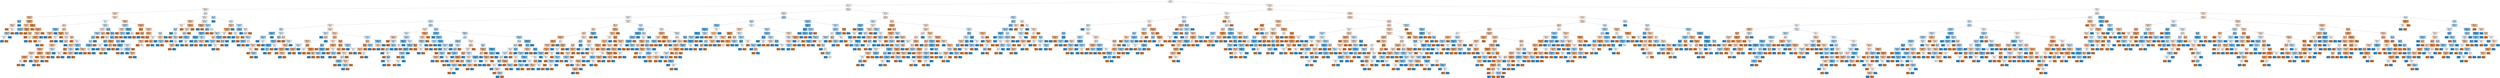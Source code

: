 digraph Tree {
node [shape=box, style="filled", color="black"] ;
0 [label="Age <= 14.5\ngini = 0.5\nsamples = 3000\nvalue = [1526, 1474]\nclass = F", fillcolor="#e5813909"] ;
1 [label="TimeSlot(4-7) <= 0.5\ngini = 0.5\nsamples = 1261\nvalue = [617, 644]\nclass = M", fillcolor="#399de50b"] ;
0 -> 1 [labeldistance=2.5, labelangle=45, headlabel="True"] ;
2 [label="TimeSlot(21-23) <= 2.5\ngini = 0.496\nsamples = 304\nvalue = [165, 139]\nclass = F", fillcolor="#e5813928"] ;
1 -> 2 ;
3 [label="TimeSlot(16-20) <= 0.5\ngini = 0.49\nsamples = 216\nvalue = [123, 93]\nclass = F", fillcolor="#e581393e"] ;
2 -> 3 ;
4 [label="TimeSlot(8-11) <= 0.5\ngini = 0.439\nsamples = 43\nvalue = [29, 14]\nclass = F", fillcolor="#e5813984"] ;
3 -> 4 ;
5 [label="Age <= 3.5\ngini = 0.397\nsamples = 11\nvalue = [3, 8]\nclass = M", fillcolor="#399de59f"] ;
4 -> 5 ;
6 [label="TimeSlot(0-3) <= 1.0\ngini = 0.48\nsamples = 5\nvalue = [3, 2]\nclass = F", fillcolor="#e5813955"] ;
5 -> 6 ;
7 [label="gini = 0.0\nsamples = 1\nvalue = [1, 0]\nclass = F", fillcolor="#e58139ff"] ;
6 -> 7 ;
8 [label="TimeSlot(21-23) <= 1.5\ngini = 0.5\nsamples = 4\nvalue = [2, 2]\nclass = F", fillcolor="#e5813900"] ;
6 -> 8 ;
9 [label="TimeSlot(0-3) <= 2.5\ngini = 0.444\nsamples = 3\nvalue = [1, 2]\nclass = M", fillcolor="#399de57f"] ;
8 -> 9 ;
10 [label="TimeSlot(14-15) <= 0.5\ngini = 0.5\nsamples = 2\nvalue = [1, 1]\nclass = F", fillcolor="#e5813900"] ;
9 -> 10 ;
11 [label="gini = 0.0\nsamples = 1\nvalue = [0, 1]\nclass = M", fillcolor="#399de5ff"] ;
10 -> 11 ;
12 [label="gini = 0.0\nsamples = 1\nvalue = [1, 0]\nclass = F", fillcolor="#e58139ff"] ;
10 -> 12 ;
13 [label="gini = 0.0\nsamples = 1\nvalue = [0, 1]\nclass = M", fillcolor="#399de5ff"] ;
9 -> 13 ;
14 [label="gini = 0.0\nsamples = 1\nvalue = [1, 0]\nclass = F", fillcolor="#e58139ff"] ;
8 -> 14 ;
15 [label="gini = 0.0\nsamples = 6\nvalue = [0, 6]\nclass = M", fillcolor="#399de5ff"] ;
5 -> 15 ;
16 [label="TimeSlot(21-23) <= 0.5\ngini = 0.305\nsamples = 32\nvalue = [26, 6]\nclass = F", fillcolor="#e58139c4"] ;
4 -> 16 ;
17 [label="TimeSlot(0-3) <= 0.5\ngini = 0.463\nsamples = 11\nvalue = [7, 4]\nclass = F", fillcolor="#e581396d"] ;
16 -> 17 ;
18 [label="TimeSlot(14-15) <= 0.5\ngini = 0.375\nsamples = 4\nvalue = [1, 3]\nclass = M", fillcolor="#399de5aa"] ;
17 -> 18 ;
19 [label="gini = 0.0\nsamples = 3\nvalue = [0, 3]\nclass = M", fillcolor="#399de5ff"] ;
18 -> 19 ;
20 [label="gini = 0.0\nsamples = 1\nvalue = [1, 0]\nclass = F", fillcolor="#e58139ff"] ;
18 -> 20 ;
21 [label="TimeSlot(0-3) <= 1.5\ngini = 0.245\nsamples = 7\nvalue = [6, 1]\nclass = F", fillcolor="#e58139d4"] ;
17 -> 21 ;
22 [label="gini = 0.0\nsamples = 4\nvalue = [4, 0]\nclass = F", fillcolor="#e58139ff"] ;
21 -> 22 ;
23 [label="Age <= 9.0\ngini = 0.444\nsamples = 3\nvalue = [2, 1]\nclass = F", fillcolor="#e581397f"] ;
21 -> 23 ;
24 [label="gini = 0.0\nsamples = 1\nvalue = [1, 0]\nclass = F", fillcolor="#e58139ff"] ;
23 -> 24 ;
25 [label="Age <= 11.5\ngini = 0.5\nsamples = 2\nvalue = [1, 1]\nclass = F", fillcolor="#e5813900"] ;
23 -> 25 ;
26 [label="gini = 0.0\nsamples = 1\nvalue = [0, 1]\nclass = M", fillcolor="#399de5ff"] ;
25 -> 26 ;
27 [label="gini = 0.0\nsamples = 1\nvalue = [1, 0]\nclass = F", fillcolor="#e58139ff"] ;
25 -> 27 ;
28 [label="TimeSlot(0-3) <= 1.5\ngini = 0.172\nsamples = 21\nvalue = [19, 2]\nclass = F", fillcolor="#e58139e4"] ;
16 -> 28 ;
29 [label="gini = 0.0\nsamples = 11\nvalue = [11, 0]\nclass = F", fillcolor="#e58139ff"] ;
28 -> 29 ;
30 [label="TimeSlot(12-13) <= 0.5\ngini = 0.32\nsamples = 10\nvalue = [8, 2]\nclass = F", fillcolor="#e58139bf"] ;
28 -> 30 ;
31 [label="TimeSlot(0-3) <= 2.5\ngini = 0.444\nsamples = 6\nvalue = [4, 2]\nclass = F", fillcolor="#e581397f"] ;
30 -> 31 ;
32 [label="TimeSlot(14-15) <= 0.5\ngini = 0.32\nsamples = 5\nvalue = [4, 1]\nclass = F", fillcolor="#e58139bf"] ;
31 -> 32 ;
33 [label="gini = 0.0\nsamples = 3\nvalue = [3, 0]\nclass = F", fillcolor="#e58139ff"] ;
32 -> 33 ;
34 [label="Age <= 9.0\ngini = 0.5\nsamples = 2\nvalue = [1, 1]\nclass = F", fillcolor="#e5813900"] ;
32 -> 34 ;
35 [label="gini = 0.0\nsamples = 1\nvalue = [0, 1]\nclass = M", fillcolor="#399de5ff"] ;
34 -> 35 ;
36 [label="gini = 0.0\nsamples = 1\nvalue = [1, 0]\nclass = F", fillcolor="#e58139ff"] ;
34 -> 36 ;
37 [label="gini = 0.0\nsamples = 1\nvalue = [0, 1]\nclass = M", fillcolor="#399de5ff"] ;
31 -> 37 ;
38 [label="gini = 0.0\nsamples = 4\nvalue = [4, 0]\nclass = F", fillcolor="#e58139ff"] ;
30 -> 38 ;
39 [label="TimeSlot(16-20) <= 3.5\ngini = 0.496\nsamples = 173\nvalue = [94, 79]\nclass = F", fillcolor="#e5813929"] ;
3 -> 39 ;
40 [label="TimeSlot(8-11) <= 1.5\ngini = 0.5\nsamples = 126\nvalue = [63, 63]\nclass = F", fillcolor="#e5813900"] ;
39 -> 40 ;
41 [label="Age <= 1.5\ngini = 0.493\nsamples = 70\nvalue = [39, 31]\nclass = F", fillcolor="#e5813934"] ;
40 -> 41 ;
42 [label="TimeSlot(16-20) <= 1.5\ngini = 0.375\nsamples = 8\nvalue = [2, 6]\nclass = M", fillcolor="#399de5aa"] ;
41 -> 42 ;
43 [label="TimeSlot(21-23) <= 0.5\ngini = 0.444\nsamples = 3\nvalue = [2, 1]\nclass = F", fillcolor="#e581397f"] ;
42 -> 43 ;
44 [label="gini = 0.0\nsamples = 1\nvalue = [0, 1]\nclass = M", fillcolor="#399de5ff"] ;
43 -> 44 ;
45 [label="gini = 0.0\nsamples = 2\nvalue = [2, 0]\nclass = F", fillcolor="#e58139ff"] ;
43 -> 45 ;
46 [label="gini = 0.0\nsamples = 5\nvalue = [0, 5]\nclass = M", fillcolor="#399de5ff"] ;
42 -> 46 ;
47 [label="Age <= 3.5\ngini = 0.481\nsamples = 62\nvalue = [37, 25]\nclass = F", fillcolor="#e5813953"] ;
41 -> 47 ;
48 [label="TimeSlot(0-3) <= 0.5\ngini = 0.245\nsamples = 7\nvalue = [6, 1]\nclass = F", fillcolor="#e58139d4"] ;
47 -> 48 ;
49 [label="TimeSlot(14-15) <= 0.5\ngini = 0.5\nsamples = 2\nvalue = [1, 1]\nclass = F", fillcolor="#e5813900"] ;
48 -> 49 ;
50 [label="gini = 0.0\nsamples = 1\nvalue = [1, 0]\nclass = F", fillcolor="#e58139ff"] ;
49 -> 50 ;
51 [label="gini = 0.0\nsamples = 1\nvalue = [0, 1]\nclass = M", fillcolor="#399de5ff"] ;
49 -> 51 ;
52 [label="gini = 0.0\nsamples = 5\nvalue = [5, 0]\nclass = F", fillcolor="#e58139ff"] ;
48 -> 52 ;
53 [label="Age <= 10.5\ngini = 0.492\nsamples = 55\nvalue = [31, 24]\nclass = F", fillcolor="#e581393a"] ;
47 -> 53 ;
54 [label="TimeSlot(0-3) <= 0.5\ngini = 0.499\nsamples = 31\nvalue = [16, 15]\nclass = F", fillcolor="#e5813910"] ;
53 -> 54 ;
55 [label="gini = 0.0\nsamples = 4\nvalue = [0, 4]\nclass = M", fillcolor="#399de5ff"] ;
54 -> 55 ;
56 [label="Age <= 9.5\ngini = 0.483\nsamples = 27\nvalue = [16, 11]\nclass = F", fillcolor="#e5813950"] ;
54 -> 56 ;
57 [label="TimeSlot(16-20) <= 2.5\ngini = 0.461\nsamples = 25\nvalue = [16, 9]\nclass = F", fillcolor="#e5813970"] ;
56 -> 57 ;
58 [label="TimeSlot(21-23) <= 1.5\ngini = 0.401\nsamples = 18\nvalue = [13, 5]\nclass = F", fillcolor="#e581399d"] ;
57 -> 58 ;
59 [label="TimeSlot(21-23) <= 0.5\ngini = 0.463\nsamples = 11\nvalue = [7, 4]\nclass = F", fillcolor="#e581396d"] ;
58 -> 59 ;
60 [label="TimeSlot(14-15) <= 0.5\ngini = 0.32\nsamples = 5\nvalue = [4, 1]\nclass = F", fillcolor="#e58139bf"] ;
59 -> 60 ;
61 [label="Age <= 6.0\ngini = 0.5\nsamples = 2\nvalue = [1, 1]\nclass = F", fillcolor="#e5813900"] ;
60 -> 61 ;
62 [label="gini = 0.0\nsamples = 1\nvalue = [1, 0]\nclass = F", fillcolor="#e58139ff"] ;
61 -> 62 ;
63 [label="gini = 0.0\nsamples = 1\nvalue = [0, 1]\nclass = M", fillcolor="#399de5ff"] ;
61 -> 63 ;
64 [label="gini = 0.0\nsamples = 3\nvalue = [3, 0]\nclass = F", fillcolor="#e58139ff"] ;
60 -> 64 ;
65 [label="TimeSlot(16-20) <= 1.5\ngini = 0.5\nsamples = 6\nvalue = [3, 3]\nclass = F", fillcolor="#e5813900"] ;
59 -> 65 ;
66 [label="gini = 0.0\nsamples = 2\nvalue = [0, 2]\nclass = M", fillcolor="#399de5ff"] ;
65 -> 66 ;
67 [label="TimeSlot(8-11) <= 0.5\ngini = 0.375\nsamples = 4\nvalue = [3, 1]\nclass = F", fillcolor="#e58139aa"] ;
65 -> 67 ;
68 [label="gini = 0.0\nsamples = 1\nvalue = [0, 1]\nclass = M", fillcolor="#399de5ff"] ;
67 -> 68 ;
69 [label="gini = 0.0\nsamples = 3\nvalue = [3, 0]\nclass = F", fillcolor="#e58139ff"] ;
67 -> 69 ;
70 [label="TimeSlot(14-15) <= 0.5\ngini = 0.245\nsamples = 7\nvalue = [6, 1]\nclass = F", fillcolor="#e58139d4"] ;
58 -> 70 ;
71 [label="gini = 0.0\nsamples = 4\nvalue = [4, 0]\nclass = F", fillcolor="#e58139ff"] ;
70 -> 71 ;
72 [label="TimeSlot(12-13) <= 0.5\ngini = 0.444\nsamples = 3\nvalue = [2, 1]\nclass = F", fillcolor="#e581397f"] ;
70 -> 72 ;
73 [label="gini = 0.0\nsamples = 1\nvalue = [0, 1]\nclass = M", fillcolor="#399de5ff"] ;
72 -> 73 ;
74 [label="gini = 0.0\nsamples = 2\nvalue = [2, 0]\nclass = F", fillcolor="#e58139ff"] ;
72 -> 74 ;
75 [label="TimeSlot(21-23) <= 1.5\ngini = 0.49\nsamples = 7\nvalue = [3, 4]\nclass = M", fillcolor="#399de540"] ;
57 -> 75 ;
76 [label="TimeSlot(8-11) <= 0.5\ngini = 0.375\nsamples = 4\nvalue = [3, 1]\nclass = F", fillcolor="#e58139aa"] ;
75 -> 76 ;
77 [label="gini = 0.0\nsamples = 3\nvalue = [3, 0]\nclass = F", fillcolor="#e58139ff"] ;
76 -> 77 ;
78 [label="gini = 0.0\nsamples = 1\nvalue = [0, 1]\nclass = M", fillcolor="#399de5ff"] ;
76 -> 78 ;
79 [label="gini = 0.0\nsamples = 3\nvalue = [0, 3]\nclass = M", fillcolor="#399de5ff"] ;
75 -> 79 ;
80 [label="gini = 0.0\nsamples = 2\nvalue = [0, 2]\nclass = M", fillcolor="#399de5ff"] ;
56 -> 80 ;
81 [label="Age <= 11.5\ngini = 0.469\nsamples = 24\nvalue = [15, 9]\nclass = F", fillcolor="#e5813966"] ;
53 -> 81 ;
82 [label="gini = 0.0\nsamples = 6\nvalue = [6, 0]\nclass = F", fillcolor="#e58139ff"] ;
81 -> 82 ;
83 [label="TimeSlot(12-13) <= 0.5\ngini = 0.5\nsamples = 18\nvalue = [9, 9]\nclass = F", fillcolor="#e5813900"] ;
81 -> 83 ;
84 [label="TimeSlot(8-11) <= 0.5\ngini = 0.463\nsamples = 11\nvalue = [7, 4]\nclass = F", fillcolor="#e581396d"] ;
83 -> 84 ;
85 [label="Age <= 12.5\ngini = 0.278\nsamples = 6\nvalue = [5, 1]\nclass = F", fillcolor="#e58139cc"] ;
84 -> 85 ;
86 [label="TimeSlot(16-20) <= 2.0\ngini = 0.5\nsamples = 2\nvalue = [1, 1]\nclass = F", fillcolor="#e5813900"] ;
85 -> 86 ;
87 [label="gini = 0.0\nsamples = 1\nvalue = [1, 0]\nclass = F", fillcolor="#e58139ff"] ;
86 -> 87 ;
88 [label="gini = 0.0\nsamples = 1\nvalue = [0, 1]\nclass = M", fillcolor="#399de5ff"] ;
86 -> 88 ;
89 [label="gini = 0.0\nsamples = 4\nvalue = [4, 0]\nclass = F", fillcolor="#e58139ff"] ;
85 -> 89 ;
90 [label="TimeSlot(21-23) <= 1.5\ngini = 0.48\nsamples = 5\nvalue = [2, 3]\nclass = M", fillcolor="#399de555"] ;
84 -> 90 ;
91 [label="TimeSlot(21-23) <= 0.5\ngini = 0.444\nsamples = 3\nvalue = [2, 1]\nclass = F", fillcolor="#e581397f"] ;
90 -> 91 ;
92 [label="gini = 0.0\nsamples = 1\nvalue = [0, 1]\nclass = M", fillcolor="#399de5ff"] ;
91 -> 92 ;
93 [label="gini = 0.0\nsamples = 2\nvalue = [2, 0]\nclass = F", fillcolor="#e58139ff"] ;
91 -> 93 ;
94 [label="gini = 0.0\nsamples = 2\nvalue = [0, 2]\nclass = M", fillcolor="#399de5ff"] ;
90 -> 94 ;
95 [label="TimeSlot(16-20) <= 1.5\ngini = 0.408\nsamples = 7\nvalue = [2, 5]\nclass = M", fillcolor="#399de599"] ;
83 -> 95 ;
96 [label="gini = 0.0\nsamples = 4\nvalue = [0, 4]\nclass = M", fillcolor="#399de5ff"] ;
95 -> 96 ;
97 [label="TimeSlot(21-23) <= 1.0\ngini = 0.444\nsamples = 3\nvalue = [2, 1]\nclass = F", fillcolor="#e581397f"] ;
95 -> 97 ;
98 [label="gini = 0.0\nsamples = 1\nvalue = [0, 1]\nclass = M", fillcolor="#399de5ff"] ;
97 -> 98 ;
99 [label="gini = 0.0\nsamples = 2\nvalue = [2, 0]\nclass = F", fillcolor="#e58139ff"] ;
97 -> 99 ;
100 [label="TimeSlot(21-23) <= 1.5\ngini = 0.49\nsamples = 56\nvalue = [24, 32]\nclass = M", fillcolor="#399de540"] ;
40 -> 100 ;
101 [label="TimeSlot(12-13) <= 0.5\ngini = 0.495\nsamples = 31\nvalue = [17, 14]\nclass = F", fillcolor="#e581392d"] ;
100 -> 101 ;
102 [label="TimeSlot(16-20) <= 2.5\ngini = 0.463\nsamples = 11\nvalue = [4, 7]\nclass = M", fillcolor="#399de56d"] ;
101 -> 102 ;
103 [label="Age <= 8.0\ngini = 0.42\nsamples = 10\nvalue = [3, 7]\nclass = M", fillcolor="#399de592"] ;
102 -> 103 ;
104 [label="Age <= 6.0\ngini = 0.49\nsamples = 7\nvalue = [3, 4]\nclass = M", fillcolor="#399de540"] ;
103 -> 104 ;
105 [label="TimeSlot(14-15) <= 0.5\ngini = 0.32\nsamples = 5\nvalue = [1, 4]\nclass = M", fillcolor="#399de5bf"] ;
104 -> 105 ;
106 [label="Age <= 0.5\ngini = 0.5\nsamples = 2\nvalue = [1, 1]\nclass = F", fillcolor="#e5813900"] ;
105 -> 106 ;
107 [label="gini = 0.0\nsamples = 1\nvalue = [1, 0]\nclass = F", fillcolor="#e58139ff"] ;
106 -> 107 ;
108 [label="gini = 0.0\nsamples = 1\nvalue = [0, 1]\nclass = M", fillcolor="#399de5ff"] ;
106 -> 108 ;
109 [label="gini = 0.0\nsamples = 3\nvalue = [0, 3]\nclass = M", fillcolor="#399de5ff"] ;
105 -> 109 ;
110 [label="gini = 0.0\nsamples = 2\nvalue = [2, 0]\nclass = F", fillcolor="#e58139ff"] ;
104 -> 110 ;
111 [label="gini = 0.0\nsamples = 3\nvalue = [0, 3]\nclass = M", fillcolor="#399de5ff"] ;
103 -> 111 ;
112 [label="gini = 0.0\nsamples = 1\nvalue = [1, 0]\nclass = F", fillcolor="#e58139ff"] ;
102 -> 112 ;
113 [label="Age <= 2.5\ngini = 0.455\nsamples = 20\nvalue = [13, 7]\nclass = F", fillcolor="#e5813976"] ;
101 -> 113 ;
114 [label="gini = 0.0\nsamples = 5\nvalue = [5, 0]\nclass = F", fillcolor="#e58139ff"] ;
113 -> 114 ;
115 [label="Age <= 6.5\ngini = 0.498\nsamples = 15\nvalue = [8, 7]\nclass = F", fillcolor="#e5813920"] ;
113 -> 115 ;
116 [label="Age <= 5.5\ngini = 0.375\nsamples = 8\nvalue = [2, 6]\nclass = M", fillcolor="#399de5aa"] ;
115 -> 116 ;
117 [label="TimeSlot(21-23) <= 0.5\ngini = 0.5\nsamples = 4\nvalue = [2, 2]\nclass = F", fillcolor="#e5813900"] ;
116 -> 117 ;
118 [label="gini = 0.0\nsamples = 1\nvalue = [0, 1]\nclass = M", fillcolor="#399de5ff"] ;
117 -> 118 ;
119 [label="TimeSlot(8-11) <= 2.5\ngini = 0.444\nsamples = 3\nvalue = [2, 1]\nclass = F", fillcolor="#e581397f"] ;
117 -> 119 ;
120 [label="gini = 0.0\nsamples = 2\nvalue = [2, 0]\nclass = F", fillcolor="#e58139ff"] ;
119 -> 120 ;
121 [label="gini = 0.0\nsamples = 1\nvalue = [0, 1]\nclass = M", fillcolor="#399de5ff"] ;
119 -> 121 ;
122 [label="gini = 0.0\nsamples = 4\nvalue = [0, 4]\nclass = M", fillcolor="#399de5ff"] ;
116 -> 122 ;
123 [label="TimeSlot(8-11) <= 2.5\ngini = 0.245\nsamples = 7\nvalue = [6, 1]\nclass = F", fillcolor="#e58139d4"] ;
115 -> 123 ;
124 [label="Age <= 9.5\ngini = 0.444\nsamples = 3\nvalue = [2, 1]\nclass = F", fillcolor="#e581397f"] ;
123 -> 124 ;
125 [label="gini = 0.0\nsamples = 1\nvalue = [0, 1]\nclass = M", fillcolor="#399de5ff"] ;
124 -> 125 ;
126 [label="gini = 0.0\nsamples = 2\nvalue = [2, 0]\nclass = F", fillcolor="#e58139ff"] ;
124 -> 126 ;
127 [label="gini = 0.0\nsamples = 4\nvalue = [4, 0]\nclass = F", fillcolor="#e58139ff"] ;
123 -> 127 ;
128 [label="Age <= 0.5\ngini = 0.403\nsamples = 25\nvalue = [7, 18]\nclass = M", fillcolor="#399de59c"] ;
100 -> 128 ;
129 [label="gini = 0.0\nsamples = 1\nvalue = [1, 0]\nclass = F", fillcolor="#e58139ff"] ;
128 -> 129 ;
130 [label="Age <= 13.5\ngini = 0.375\nsamples = 24\nvalue = [6, 18]\nclass = M", fillcolor="#399de5aa"] ;
128 -> 130 ;
131 [label="Age <= 10.0\ngini = 0.34\nsamples = 23\nvalue = [5, 18]\nclass = M", fillcolor="#399de5b8"] ;
130 -> 131 ;
132 [label="Age <= 6.5\ngini = 0.415\nsamples = 17\nvalue = [5, 12]\nclass = M", fillcolor="#399de595"] ;
131 -> 132 ;
133 [label="TimeSlot(0-3) <= 2.5\ngini = 0.219\nsamples = 8\nvalue = [1, 7]\nclass = M", fillcolor="#399de5db"] ;
132 -> 133 ;
134 [label="gini = 0.0\nsamples = 6\nvalue = [0, 6]\nclass = M", fillcolor="#399de5ff"] ;
133 -> 134 ;
135 [label="Age <= 5.0\ngini = 0.5\nsamples = 2\nvalue = [1, 1]\nclass = F", fillcolor="#e5813900"] ;
133 -> 135 ;
136 [label="gini = 0.0\nsamples = 1\nvalue = [1, 0]\nclass = F", fillcolor="#e58139ff"] ;
135 -> 136 ;
137 [label="gini = 0.0\nsamples = 1\nvalue = [0, 1]\nclass = M", fillcolor="#399de5ff"] ;
135 -> 137 ;
138 [label="TimeSlot(16-20) <= 2.5\ngini = 0.494\nsamples = 9\nvalue = [4, 5]\nclass = M", fillcolor="#399de533"] ;
132 -> 138 ;
139 [label="TimeSlot(14-15) <= 0.5\ngini = 0.408\nsamples = 7\nvalue = [2, 5]\nclass = M", fillcolor="#399de599"] ;
138 -> 139 ;
140 [label="gini = 0.0\nsamples = 4\nvalue = [0, 4]\nclass = M", fillcolor="#399de5ff"] ;
139 -> 140 ;
141 [label="TimeSlot(0-3) <= 2.0\ngini = 0.444\nsamples = 3\nvalue = [2, 1]\nclass = F", fillcolor="#e581397f"] ;
139 -> 141 ;
142 [label="gini = 0.0\nsamples = 2\nvalue = [2, 0]\nclass = F", fillcolor="#e58139ff"] ;
141 -> 142 ;
143 [label="gini = 0.0\nsamples = 1\nvalue = [0, 1]\nclass = M", fillcolor="#399de5ff"] ;
141 -> 143 ;
144 [label="gini = 0.0\nsamples = 2\nvalue = [2, 0]\nclass = F", fillcolor="#e58139ff"] ;
138 -> 144 ;
145 [label="gini = 0.0\nsamples = 6\nvalue = [0, 6]\nclass = M", fillcolor="#399de5ff"] ;
131 -> 145 ;
146 [label="gini = 0.0\nsamples = 1\nvalue = [1, 0]\nclass = F", fillcolor="#e58139ff"] ;
130 -> 146 ;
147 [label="TimeSlot(0-3) <= 0.5\ngini = 0.449\nsamples = 47\nvalue = [31, 16]\nclass = F", fillcolor="#e581397b"] ;
39 -> 147 ;
148 [label="TimeSlot(14-15) <= 0.5\ngini = 0.463\nsamples = 11\nvalue = [4, 7]\nclass = M", fillcolor="#399de56d"] ;
147 -> 148 ;
149 [label="TimeSlot(21-23) <= 0.5\ngini = 0.48\nsamples = 5\nvalue = [3, 2]\nclass = F", fillcolor="#e5813955"] ;
148 -> 149 ;
150 [label="gini = 0.0\nsamples = 2\nvalue = [2, 0]\nclass = F", fillcolor="#e58139ff"] ;
149 -> 150 ;
151 [label="TimeSlot(8-11) <= 0.5\ngini = 0.444\nsamples = 3\nvalue = [1, 2]\nclass = M", fillcolor="#399de57f"] ;
149 -> 151 ;
152 [label="gini = 0.0\nsamples = 1\nvalue = [1, 0]\nclass = F", fillcolor="#e58139ff"] ;
151 -> 152 ;
153 [label="gini = 0.0\nsamples = 2\nvalue = [0, 2]\nclass = M", fillcolor="#399de5ff"] ;
151 -> 153 ;
154 [label="TimeSlot(8-11) <= 2.5\ngini = 0.278\nsamples = 6\nvalue = [1, 5]\nclass = M", fillcolor="#399de5cc"] ;
148 -> 154 ;
155 [label="gini = 0.0\nsamples = 4\nvalue = [0, 4]\nclass = M", fillcolor="#399de5ff"] ;
154 -> 155 ;
156 [label="Age <= 7.0\ngini = 0.5\nsamples = 2\nvalue = [1, 1]\nclass = F", fillcolor="#e5813900"] ;
154 -> 156 ;
157 [label="gini = 0.0\nsamples = 1\nvalue = [0, 1]\nclass = M", fillcolor="#399de5ff"] ;
156 -> 157 ;
158 [label="gini = 0.0\nsamples = 1\nvalue = [1, 0]\nclass = F", fillcolor="#e58139ff"] ;
156 -> 158 ;
159 [label="TimeSlot(14-15) <= 0.5\ngini = 0.375\nsamples = 36\nvalue = [27, 9]\nclass = F", fillcolor="#e58139aa"] ;
147 -> 159 ;
160 [label="Age <= 11.5\ngini = 0.133\nsamples = 14\nvalue = [13, 1]\nclass = F", fillcolor="#e58139eb"] ;
159 -> 160 ;
161 [label="gini = 0.0\nsamples = 10\nvalue = [10, 0]\nclass = F", fillcolor="#e58139ff"] ;
160 -> 161 ;
162 [label="Age <= 12.5\ngini = 0.375\nsamples = 4\nvalue = [3, 1]\nclass = F", fillcolor="#e58139aa"] ;
160 -> 162 ;
163 [label="gini = 0.0\nsamples = 1\nvalue = [0, 1]\nclass = M", fillcolor="#399de5ff"] ;
162 -> 163 ;
164 [label="gini = 0.0\nsamples = 3\nvalue = [3, 0]\nclass = F", fillcolor="#e58139ff"] ;
162 -> 164 ;
165 [label="TimeSlot(8-11) <= 2.5\ngini = 0.463\nsamples = 22\nvalue = [14, 8]\nclass = F", fillcolor="#e581396d"] ;
159 -> 165 ;
166 [label="TimeSlot(0-3) <= 2.5\ngini = 0.391\nsamples = 15\nvalue = [11, 4]\nclass = F", fillcolor="#e58139a2"] ;
165 -> 166 ;
167 [label="Age <= 2.0\ngini = 0.198\nsamples = 9\nvalue = [8, 1]\nclass = F", fillcolor="#e58139df"] ;
166 -> 167 ;
168 [label="TimeSlot(8-11) <= 1.0\ngini = 0.444\nsamples = 3\nvalue = [2, 1]\nclass = F", fillcolor="#e581397f"] ;
167 -> 168 ;
169 [label="gini = 0.0\nsamples = 1\nvalue = [1, 0]\nclass = F", fillcolor="#e58139ff"] ;
168 -> 169 ;
170 [label="gini = 0.5\nsamples = 2\nvalue = [1, 1]\nclass = F", fillcolor="#e5813900"] ;
168 -> 170 ;
171 [label="gini = 0.0\nsamples = 6\nvalue = [6, 0]\nclass = F", fillcolor="#e58139ff"] ;
167 -> 171 ;
172 [label="TimeSlot(12-13) <= 0.5\ngini = 0.5\nsamples = 6\nvalue = [3, 3]\nclass = F", fillcolor="#e5813900"] ;
166 -> 172 ;
173 [label="Age <= 13.5\ngini = 0.375\nsamples = 4\nvalue = [3, 1]\nclass = F", fillcolor="#e58139aa"] ;
172 -> 173 ;
174 [label="gini = 0.0\nsamples = 3\nvalue = [3, 0]\nclass = F", fillcolor="#e58139ff"] ;
173 -> 174 ;
175 [label="gini = 0.0\nsamples = 1\nvalue = [0, 1]\nclass = M", fillcolor="#399de5ff"] ;
173 -> 175 ;
176 [label="gini = 0.0\nsamples = 2\nvalue = [0, 2]\nclass = M", fillcolor="#399de5ff"] ;
172 -> 176 ;
177 [label="Age <= 12.5\ngini = 0.49\nsamples = 7\nvalue = [3, 4]\nclass = M", fillcolor="#399de540"] ;
165 -> 177 ;
178 [label="TimeSlot(0-3) <= 2.5\ngini = 0.48\nsamples = 5\nvalue = [3, 2]\nclass = F", fillcolor="#e5813955"] ;
177 -> 178 ;
179 [label="TimeSlot(12-13) <= 0.5\ngini = 0.444\nsamples = 3\nvalue = [1, 2]\nclass = M", fillcolor="#399de57f"] ;
178 -> 179 ;
180 [label="gini = 0.0\nsamples = 2\nvalue = [0, 2]\nclass = M", fillcolor="#399de5ff"] ;
179 -> 180 ;
181 [label="gini = 0.0\nsamples = 1\nvalue = [1, 0]\nclass = F", fillcolor="#e58139ff"] ;
179 -> 181 ;
182 [label="gini = 0.0\nsamples = 2\nvalue = [2, 0]\nclass = F", fillcolor="#e58139ff"] ;
178 -> 182 ;
183 [label="gini = 0.0\nsamples = 2\nvalue = [0, 2]\nclass = M", fillcolor="#399de5ff"] ;
177 -> 183 ;
184 [label="Age <= 7.5\ngini = 0.499\nsamples = 88\nvalue = [42, 46]\nclass = M", fillcolor="#399de516"] ;
2 -> 184 ;
185 [label="TimeSlot(8-11) <= 1.5\ngini = 0.499\nsamples = 55\nvalue = [29, 26]\nclass = F", fillcolor="#e581391a"] ;
184 -> 185 ;
186 [label="TimeSlot(8-11) <= 0.5\ngini = 0.454\nsamples = 23\nvalue = [15, 8]\nclass = F", fillcolor="#e5813977"] ;
185 -> 186 ;
187 [label="TimeSlot(16-20) <= 2.5\ngini = 0.5\nsamples = 10\nvalue = [5, 5]\nclass = F", fillcolor="#e5813900"] ;
186 -> 187 ;
188 [label="Age <= 0.5\ngini = 0.469\nsamples = 8\nvalue = [3, 5]\nclass = M", fillcolor="#399de566"] ;
187 -> 188 ;
189 [label="gini = 0.0\nsamples = 2\nvalue = [0, 2]\nclass = M", fillcolor="#399de5ff"] ;
188 -> 189 ;
190 [label="Age <= 1.5\ngini = 0.5\nsamples = 6\nvalue = [3, 3]\nclass = F", fillcolor="#e5813900"] ;
188 -> 190 ;
191 [label="gini = 0.0\nsamples = 1\nvalue = [1, 0]\nclass = F", fillcolor="#e58139ff"] ;
190 -> 191 ;
192 [label="TimeSlot(0-3) <= 1.0\ngini = 0.48\nsamples = 5\nvalue = [2, 3]\nclass = M", fillcolor="#399de555"] ;
190 -> 192 ;
193 [label="gini = 0.0\nsamples = 1\nvalue = [0, 1]\nclass = M", fillcolor="#399de5ff"] ;
192 -> 193 ;
194 [label="Age <= 4.5\ngini = 0.5\nsamples = 4\nvalue = [2, 2]\nclass = F", fillcolor="#e5813900"] ;
192 -> 194 ;
195 [label="TimeSlot(0-3) <= 2.5\ngini = 0.444\nsamples = 3\nvalue = [2, 1]\nclass = F", fillcolor="#e581397f"] ;
194 -> 195 ;
196 [label="gini = 0.0\nsamples = 2\nvalue = [2, 0]\nclass = F", fillcolor="#e58139ff"] ;
195 -> 196 ;
197 [label="gini = 0.0\nsamples = 1\nvalue = [0, 1]\nclass = M", fillcolor="#399de5ff"] ;
195 -> 197 ;
198 [label="gini = 0.0\nsamples = 1\nvalue = [0, 1]\nclass = M", fillcolor="#399de5ff"] ;
194 -> 198 ;
199 [label="gini = 0.0\nsamples = 2\nvalue = [2, 0]\nclass = F", fillcolor="#e58139ff"] ;
187 -> 199 ;
200 [label="TimeSlot(14-15) <= 0.5\ngini = 0.355\nsamples = 13\nvalue = [10, 3]\nclass = F", fillcolor="#e58139b3"] ;
186 -> 200 ;
201 [label="TimeSlot(0-3) <= 2.5\ngini = 0.49\nsamples = 7\nvalue = [4, 3]\nclass = F", fillcolor="#e5813940"] ;
200 -> 201 ;
202 [label="Age <= 2.5\ngini = 0.48\nsamples = 5\nvalue = [2, 3]\nclass = M", fillcolor="#399de555"] ;
201 -> 202 ;
203 [label="gini = 0.0\nsamples = 1\nvalue = [1, 0]\nclass = F", fillcolor="#e58139ff"] ;
202 -> 203 ;
204 [label="TimeSlot(16-20) <= 3.5\ngini = 0.375\nsamples = 4\nvalue = [1, 3]\nclass = M", fillcolor="#399de5aa"] ;
202 -> 204 ;
205 [label="gini = 0.0\nsamples = 2\nvalue = [0, 2]\nclass = M", fillcolor="#399de5ff"] ;
204 -> 205 ;
206 [label="TimeSlot(0-3) <= 0.5\ngini = 0.5\nsamples = 2\nvalue = [1, 1]\nclass = F", fillcolor="#e5813900"] ;
204 -> 206 ;
207 [label="gini = 0.0\nsamples = 1\nvalue = [0, 1]\nclass = M", fillcolor="#399de5ff"] ;
206 -> 207 ;
208 [label="gini = 0.0\nsamples = 1\nvalue = [1, 0]\nclass = F", fillcolor="#e58139ff"] ;
206 -> 208 ;
209 [label="gini = 0.0\nsamples = 2\nvalue = [2, 0]\nclass = F", fillcolor="#e58139ff"] ;
201 -> 209 ;
210 [label="gini = 0.0\nsamples = 6\nvalue = [6, 0]\nclass = F", fillcolor="#e58139ff"] ;
200 -> 210 ;
211 [label="TimeSlot(0-3) <= 0.5\ngini = 0.492\nsamples = 32\nvalue = [14, 18]\nclass = M", fillcolor="#399de539"] ;
185 -> 211 ;
212 [label="TimeSlot(16-20) <= 1.0\ngini = 0.32\nsamples = 5\nvalue = [4, 1]\nclass = F", fillcolor="#e58139bf"] ;
211 -> 212 ;
213 [label="gini = 0.0\nsamples = 1\nvalue = [0, 1]\nclass = M", fillcolor="#399de5ff"] ;
212 -> 213 ;
214 [label="gini = 0.0\nsamples = 4\nvalue = [4, 0]\nclass = F", fillcolor="#e58139ff"] ;
212 -> 214 ;
215 [label="TimeSlot(8-11) <= 2.5\ngini = 0.466\nsamples = 27\nvalue = [10, 17]\nclass = M", fillcolor="#399de569"] ;
211 -> 215 ;
216 [label="Age <= 6.5\ngini = 0.391\nsamples = 15\nvalue = [4, 11]\nclass = M", fillcolor="#399de5a2"] ;
215 -> 216 ;
217 [label="TimeSlot(16-20) <= 3.5\ngini = 0.337\nsamples = 14\nvalue = [3, 11]\nclass = M", fillcolor="#399de5b9"] ;
216 -> 217 ;
218 [label="TimeSlot(0-3) <= 1.5\ngini = 0.198\nsamples = 9\nvalue = [1, 8]\nclass = M", fillcolor="#399de5df"] ;
217 -> 218 ;
219 [label="gini = 0.0\nsamples = 5\nvalue = [0, 5]\nclass = M", fillcolor="#399de5ff"] ;
218 -> 219 ;
220 [label="Age <= 3.0\ngini = 0.375\nsamples = 4\nvalue = [1, 3]\nclass = M", fillcolor="#399de5aa"] ;
218 -> 220 ;
221 [label="gini = 0.0\nsamples = 3\nvalue = [0, 3]\nclass = M", fillcolor="#399de5ff"] ;
220 -> 221 ;
222 [label="gini = 0.0\nsamples = 1\nvalue = [1, 0]\nclass = F", fillcolor="#e58139ff"] ;
220 -> 222 ;
223 [label="TimeSlot(12-13) <= 0.5\ngini = 0.48\nsamples = 5\nvalue = [2, 3]\nclass = M", fillcolor="#399de555"] ;
217 -> 223 ;
224 [label="TimeSlot(14-15) <= 0.5\ngini = 0.444\nsamples = 3\nvalue = [2, 1]\nclass = F", fillcolor="#e581397f"] ;
223 -> 224 ;
225 [label="gini = 0.0\nsamples = 1\nvalue = [0, 1]\nclass = M", fillcolor="#399de5ff"] ;
224 -> 225 ;
226 [label="gini = 0.0\nsamples = 2\nvalue = [2, 0]\nclass = F", fillcolor="#e58139ff"] ;
224 -> 226 ;
227 [label="gini = 0.0\nsamples = 2\nvalue = [0, 2]\nclass = M", fillcolor="#399de5ff"] ;
223 -> 227 ;
228 [label="gini = 0.0\nsamples = 1\nvalue = [1, 0]\nclass = F", fillcolor="#e58139ff"] ;
216 -> 228 ;
229 [label="Age <= 0.5\ngini = 0.5\nsamples = 12\nvalue = [6, 6]\nclass = F", fillcolor="#e5813900"] ;
215 -> 229 ;
230 [label="gini = 0.0\nsamples = 2\nvalue = [2, 0]\nclass = F", fillcolor="#e58139ff"] ;
229 -> 230 ;
231 [label="TimeSlot(14-15) <= 0.5\ngini = 0.48\nsamples = 10\nvalue = [4, 6]\nclass = M", fillcolor="#399de555"] ;
229 -> 231 ;
232 [label="Age <= 3.5\ngini = 0.48\nsamples = 5\nvalue = [3, 2]\nclass = F", fillcolor="#e5813955"] ;
231 -> 232 ;
233 [label="TimeSlot(12-13) <= 0.5\ngini = 0.444\nsamples = 3\nvalue = [1, 2]\nclass = M", fillcolor="#399de57f"] ;
232 -> 233 ;
234 [label="gini = 0.0\nsamples = 1\nvalue = [0, 1]\nclass = M", fillcolor="#399de5ff"] ;
233 -> 234 ;
235 [label="TimeSlot(16-20) <= 2.0\ngini = 0.5\nsamples = 2\nvalue = [1, 1]\nclass = F", fillcolor="#e5813900"] ;
233 -> 235 ;
236 [label="gini = 0.0\nsamples = 1\nvalue = [0, 1]\nclass = M", fillcolor="#399de5ff"] ;
235 -> 236 ;
237 [label="gini = 0.0\nsamples = 1\nvalue = [1, 0]\nclass = F", fillcolor="#e58139ff"] ;
235 -> 237 ;
238 [label="gini = 0.0\nsamples = 2\nvalue = [2, 0]\nclass = F", fillcolor="#e58139ff"] ;
232 -> 238 ;
239 [label="TimeSlot(16-20) <= 3.5\ngini = 0.32\nsamples = 5\nvalue = [1, 4]\nclass = M", fillcolor="#399de5bf"] ;
231 -> 239 ;
240 [label="Age <= 6.5\ngini = 0.444\nsamples = 3\nvalue = [1, 2]\nclass = M", fillcolor="#399de57f"] ;
239 -> 240 ;
241 [label="gini = 0.0\nsamples = 1\nvalue = [1, 0]\nclass = F", fillcolor="#e58139ff"] ;
240 -> 241 ;
242 [label="gini = 0.0\nsamples = 2\nvalue = [0, 2]\nclass = M", fillcolor="#399de5ff"] ;
240 -> 242 ;
243 [label="gini = 0.0\nsamples = 2\nvalue = [0, 2]\nclass = M", fillcolor="#399de5ff"] ;
239 -> 243 ;
244 [label="Age <= 8.5\ngini = 0.478\nsamples = 33\nvalue = [13, 20]\nclass = M", fillcolor="#399de559"] ;
184 -> 244 ;
245 [label="gini = 0.0\nsamples = 5\nvalue = [0, 5]\nclass = M", fillcolor="#399de5ff"] ;
244 -> 245 ;
246 [label="Age <= 9.5\ngini = 0.497\nsamples = 28\nvalue = [13, 15]\nclass = M", fillcolor="#399de522"] ;
244 -> 246 ;
247 [label="TimeSlot(0-3) <= 2.5\ngini = 0.444\nsamples = 6\nvalue = [4, 2]\nclass = F", fillcolor="#e581397f"] ;
246 -> 247 ;
248 [label="TimeSlot(16-20) <= 0.5\ngini = 0.32\nsamples = 5\nvalue = [4, 1]\nclass = F", fillcolor="#e58139bf"] ;
247 -> 248 ;
249 [label="TimeSlot(14-15) <= 0.5\ngini = 0.5\nsamples = 2\nvalue = [1, 1]\nclass = F", fillcolor="#e5813900"] ;
248 -> 249 ;
250 [label="gini = 0.0\nsamples = 1\nvalue = [1, 0]\nclass = F", fillcolor="#e58139ff"] ;
249 -> 250 ;
251 [label="gini = 0.0\nsamples = 1\nvalue = [0, 1]\nclass = M", fillcolor="#399de5ff"] ;
249 -> 251 ;
252 [label="gini = 0.0\nsamples = 3\nvalue = [3, 0]\nclass = F", fillcolor="#e58139ff"] ;
248 -> 252 ;
253 [label="gini = 0.0\nsamples = 1\nvalue = [0, 1]\nclass = M", fillcolor="#399de5ff"] ;
247 -> 253 ;
254 [label="TimeSlot(16-20) <= 2.5\ngini = 0.483\nsamples = 22\nvalue = [9, 13]\nclass = M", fillcolor="#399de54e"] ;
246 -> 254 ;
255 [label="TimeSlot(0-3) <= 1.5\ngini = 0.346\nsamples = 9\nvalue = [2, 7]\nclass = M", fillcolor="#399de5b6"] ;
254 -> 255 ;
256 [label="TimeSlot(8-11) <= 1.0\ngini = 0.5\nsamples = 4\nvalue = [2, 2]\nclass = F", fillcolor="#e5813900"] ;
255 -> 256 ;
257 [label="gini = 0.0\nsamples = 1\nvalue = [0, 1]\nclass = M", fillcolor="#399de5ff"] ;
256 -> 257 ;
258 [label="Age <= 12.0\ngini = 0.444\nsamples = 3\nvalue = [2, 1]\nclass = F", fillcolor="#e581397f"] ;
256 -> 258 ;
259 [label="gini = 0.0\nsamples = 1\nvalue = [0, 1]\nclass = M", fillcolor="#399de5ff"] ;
258 -> 259 ;
260 [label="gini = 0.0\nsamples = 2\nvalue = [2, 0]\nclass = F", fillcolor="#e58139ff"] ;
258 -> 260 ;
261 [label="gini = 0.0\nsamples = 5\nvalue = [0, 5]\nclass = M", fillcolor="#399de5ff"] ;
255 -> 261 ;
262 [label="Age <= 13.5\ngini = 0.497\nsamples = 13\nvalue = [7, 6]\nclass = F", fillcolor="#e5813924"] ;
254 -> 262 ;
263 [label="Age <= 10.5\ngini = 0.496\nsamples = 11\nvalue = [5, 6]\nclass = M", fillcolor="#399de52a"] ;
262 -> 263 ;
264 [label="gini = 0.0\nsamples = 1\nvalue = [1, 0]\nclass = F", fillcolor="#e58139ff"] ;
263 -> 264 ;
265 [label="TimeSlot(8-11) <= 1.5\ngini = 0.48\nsamples = 10\nvalue = [4, 6]\nclass = M", fillcolor="#399de555"] ;
263 -> 265 ;
266 [label="TimeSlot(0-3) <= 2.0\ngini = 0.375\nsamples = 4\nvalue = [1, 3]\nclass = M", fillcolor="#399de5aa"] ;
265 -> 266 ;
267 [label="gini = 0.0\nsamples = 3\nvalue = [0, 3]\nclass = M", fillcolor="#399de5ff"] ;
266 -> 267 ;
268 [label="gini = 0.0\nsamples = 1\nvalue = [1, 0]\nclass = F", fillcolor="#e58139ff"] ;
266 -> 268 ;
269 [label="Age <= 11.5\ngini = 0.5\nsamples = 6\nvalue = [3, 3]\nclass = F", fillcolor="#e5813900"] ;
265 -> 269 ;
270 [label="gini = 0.0\nsamples = 1\nvalue = [0, 1]\nclass = M", fillcolor="#399de5ff"] ;
269 -> 270 ;
271 [label="TimeSlot(16-20) <= 3.5\ngini = 0.48\nsamples = 5\nvalue = [3, 2]\nclass = F", fillcolor="#e5813955"] ;
269 -> 271 ;
272 [label="TimeSlot(0-3) <= 1.5\ngini = 0.5\nsamples = 4\nvalue = [2, 2]\nclass = F", fillcolor="#e5813900"] ;
271 -> 272 ;
273 [label="gini = 0.0\nsamples = 1\nvalue = [1, 0]\nclass = F", fillcolor="#e58139ff"] ;
272 -> 273 ;
274 [label="TimeSlot(8-11) <= 2.5\ngini = 0.444\nsamples = 3\nvalue = [1, 2]\nclass = M", fillcolor="#399de57f"] ;
272 -> 274 ;
275 [label="gini = 0.0\nsamples = 1\nvalue = [1, 0]\nclass = F", fillcolor="#e58139ff"] ;
274 -> 275 ;
276 [label="gini = 0.0\nsamples = 2\nvalue = [0, 2]\nclass = M", fillcolor="#399de5ff"] ;
274 -> 276 ;
277 [label="gini = 0.0\nsamples = 1\nvalue = [1, 0]\nclass = F", fillcolor="#e58139ff"] ;
271 -> 277 ;
278 [label="gini = 0.0\nsamples = 2\nvalue = [2, 0]\nclass = F", fillcolor="#e58139ff"] ;
262 -> 278 ;
279 [label="TimeSlot(8-11) <= 2.5\ngini = 0.498\nsamples = 957\nvalue = [452, 505]\nclass = M", fillcolor="#399de51b"] ;
1 -> 279 ;
280 [label="TimeSlot(0-3) <= 2.5\ngini = 0.496\nsamples = 705\nvalue = [320, 385]\nclass = M", fillcolor="#399de52b"] ;
279 -> 280 ;
281 [label="TimeSlot(16-20) <= 2.5\ngini = 0.499\nsamples = 534\nvalue = [257, 277]\nclass = M", fillcolor="#399de512"] ;
280 -> 281 ;
282 [label="TimeSlot(0-3) <= 0.5\ngini = 0.496\nsamples = 339\nvalue = [154, 185]\nclass = M", fillcolor="#399de52b"] ;
281 -> 282 ;
283 [label="TimeSlot(21-23) <= 0.5\ngini = 0.499\nsamples = 124\nvalue = [65, 59]\nclass = F", fillcolor="#e5813918"] ;
282 -> 283 ;
284 [label="Age <= 0.5\ngini = 0.487\nsamples = 31\nvalue = [13, 18]\nclass = M", fillcolor="#399de547"] ;
283 -> 284 ;
285 [label="TimeSlot(14-15) <= 0.5\ngini = 0.32\nsamples = 5\nvalue = [1, 4]\nclass = M", fillcolor="#399de5bf"] ;
284 -> 285 ;
286 [label="TimeSlot(4-7) <= 2.5\ngini = 0.444\nsamples = 3\nvalue = [1, 2]\nclass = M", fillcolor="#399de57f"] ;
285 -> 286 ;
287 [label="gini = 0.0\nsamples = 1\nvalue = [0, 1]\nclass = M", fillcolor="#399de5ff"] ;
286 -> 287 ;
288 [label="TimeSlot(16-20) <= 0.5\ngini = 0.5\nsamples = 2\nvalue = [1, 1]\nclass = F", fillcolor="#e5813900"] ;
286 -> 288 ;
289 [label="gini = 0.0\nsamples = 1\nvalue = [1, 0]\nclass = F", fillcolor="#e58139ff"] ;
288 -> 289 ;
290 [label="gini = 0.0\nsamples = 1\nvalue = [0, 1]\nclass = M", fillcolor="#399de5ff"] ;
288 -> 290 ;
291 [label="gini = 0.0\nsamples = 2\nvalue = [0, 2]\nclass = M", fillcolor="#399de5ff"] ;
285 -> 291 ;
292 [label="TimeSlot(14-15) <= 0.5\ngini = 0.497\nsamples = 26\nvalue = [12, 14]\nclass = M", fillcolor="#399de524"] ;
284 -> 292 ;
293 [label="Age <= 13.5\ngini = 0.459\nsamples = 14\nvalue = [5, 9]\nclass = M", fillcolor="#399de571"] ;
292 -> 293 ;
294 [label="TimeSlot(8-11) <= 1.5\ngini = 0.375\nsamples = 12\nvalue = [3, 9]\nclass = M", fillcolor="#399de5aa"] ;
293 -> 294 ;
295 [label="TimeSlot(4-7) <= 1.5\ngini = 0.219\nsamples = 8\nvalue = [1, 7]\nclass = M", fillcolor="#399de5db"] ;
294 -> 295 ;
296 [label="gini = 0.0\nsamples = 5\nvalue = [0, 5]\nclass = M", fillcolor="#399de5ff"] ;
295 -> 296 ;
297 [label="Age <= 6.0\ngini = 0.444\nsamples = 3\nvalue = [1, 2]\nclass = M", fillcolor="#399de57f"] ;
295 -> 297 ;
298 [label="gini = 0.0\nsamples = 2\nvalue = [0, 2]\nclass = M", fillcolor="#399de5ff"] ;
297 -> 298 ;
299 [label="gini = 0.0\nsamples = 1\nvalue = [1, 0]\nclass = F", fillcolor="#e58139ff"] ;
297 -> 299 ;
300 [label="TimeSlot(4-7) <= 1.5\ngini = 0.5\nsamples = 4\nvalue = [2, 2]\nclass = F", fillcolor="#e5813900"] ;
294 -> 300 ;
301 [label="gini = 0.0\nsamples = 2\nvalue = [2, 0]\nclass = F", fillcolor="#e58139ff"] ;
300 -> 301 ;
302 [label="gini = 0.0\nsamples = 2\nvalue = [0, 2]\nclass = M", fillcolor="#399de5ff"] ;
300 -> 302 ;
303 [label="gini = 0.0\nsamples = 2\nvalue = [2, 0]\nclass = F", fillcolor="#e58139ff"] ;
293 -> 303 ;
304 [label="Age <= 5.0\ngini = 0.486\nsamples = 12\nvalue = [7, 5]\nclass = F", fillcolor="#e5813949"] ;
292 -> 304 ;
305 [label="gini = 0.0\nsamples = 3\nvalue = [3, 0]\nclass = F", fillcolor="#e58139ff"] ;
304 -> 305 ;
306 [label="TimeSlot(8-11) <= 1.5\ngini = 0.494\nsamples = 9\nvalue = [4, 5]\nclass = M", fillcolor="#399de533"] ;
304 -> 306 ;
307 [label="TimeSlot(4-7) <= 2.0\ngini = 0.444\nsamples = 6\nvalue = [4, 2]\nclass = F", fillcolor="#e581397f"] ;
306 -> 307 ;
308 [label="TimeSlot(16-20) <= 0.5\ngini = 0.32\nsamples = 5\nvalue = [4, 1]\nclass = F", fillcolor="#e58139bf"] ;
307 -> 308 ;
309 [label="gini = 0.0\nsamples = 2\nvalue = [2, 0]\nclass = F", fillcolor="#e58139ff"] ;
308 -> 309 ;
310 [label="TimeSlot(16-20) <= 1.5\ngini = 0.444\nsamples = 3\nvalue = [2, 1]\nclass = F", fillcolor="#e581397f"] ;
308 -> 310 ;
311 [label="gini = 0.0\nsamples = 1\nvalue = [0, 1]\nclass = M", fillcolor="#399de5ff"] ;
310 -> 311 ;
312 [label="gini = 0.0\nsamples = 2\nvalue = [2, 0]\nclass = F", fillcolor="#e58139ff"] ;
310 -> 312 ;
313 [label="gini = 0.0\nsamples = 1\nvalue = [0, 1]\nclass = M", fillcolor="#399de5ff"] ;
307 -> 313 ;
314 [label="gini = 0.0\nsamples = 3\nvalue = [0, 3]\nclass = M", fillcolor="#399de5ff"] ;
306 -> 314 ;
315 [label="TimeSlot(4-7) <= 1.5\ngini = 0.493\nsamples = 93\nvalue = [52, 41]\nclass = F", fillcolor="#e5813936"] ;
283 -> 315 ;
316 [label="TimeSlot(8-11) <= 0.5\ngini = 0.493\nsamples = 25\nvalue = [11, 14]\nclass = M", fillcolor="#399de537"] ;
315 -> 316 ;
317 [label="gini = 0.0\nsamples = 7\nvalue = [0, 7]\nclass = M", fillcolor="#399de5ff"] ;
316 -> 317 ;
318 [label="Age <= 13.5\ngini = 0.475\nsamples = 18\nvalue = [11, 7]\nclass = F", fillcolor="#e581395d"] ;
316 -> 318 ;
319 [label="TimeSlot(8-11) <= 1.5\ngini = 0.457\nsamples = 17\nvalue = [11, 6]\nclass = F", fillcolor="#e5813974"] ;
318 -> 319 ;
320 [label="TimeSlot(14-15) <= 0.5\ngini = 0.49\nsamples = 7\nvalue = [3, 4]\nclass = M", fillcolor="#399de540"] ;
319 -> 320 ;
321 [label="TimeSlot(16-20) <= 0.5\ngini = 0.375\nsamples = 4\nvalue = [3, 1]\nclass = F", fillcolor="#e58139aa"] ;
320 -> 321 ;
322 [label="gini = 0.0\nsamples = 1\nvalue = [0, 1]\nclass = M", fillcolor="#399de5ff"] ;
321 -> 322 ;
323 [label="gini = 0.0\nsamples = 3\nvalue = [3, 0]\nclass = F", fillcolor="#e58139ff"] ;
321 -> 323 ;
324 [label="gini = 0.0\nsamples = 3\nvalue = [0, 3]\nclass = M", fillcolor="#399de5ff"] ;
320 -> 324 ;
325 [label="Age <= 1.5\ngini = 0.32\nsamples = 10\nvalue = [8, 2]\nclass = F", fillcolor="#e58139bf"] ;
319 -> 325 ;
326 [label="TimeSlot(21-23) <= 2.0\ngini = 0.5\nsamples = 2\nvalue = [1, 1]\nclass = F", fillcolor="#e5813900"] ;
325 -> 326 ;
327 [label="gini = 0.0\nsamples = 1\nvalue = [0, 1]\nclass = M", fillcolor="#399de5ff"] ;
326 -> 327 ;
328 [label="gini = 0.0\nsamples = 1\nvalue = [1, 0]\nclass = F", fillcolor="#e58139ff"] ;
326 -> 328 ;
329 [label="TimeSlot(12-13) <= 0.5\ngini = 0.219\nsamples = 8\nvalue = [7, 1]\nclass = F", fillcolor="#e58139db"] ;
325 -> 329 ;
330 [label="gini = 0.0\nsamples = 5\nvalue = [5, 0]\nclass = F", fillcolor="#e58139ff"] ;
329 -> 330 ;
331 [label="Age <= 10.0\ngini = 0.444\nsamples = 3\nvalue = [2, 1]\nclass = F", fillcolor="#e581397f"] ;
329 -> 331 ;
332 [label="gini = 0.0\nsamples = 1\nvalue = [0, 1]\nclass = M", fillcolor="#399de5ff"] ;
331 -> 332 ;
333 [label="gini = 0.0\nsamples = 2\nvalue = [2, 0]\nclass = F", fillcolor="#e58139ff"] ;
331 -> 333 ;
334 [label="gini = 0.0\nsamples = 1\nvalue = [0, 1]\nclass = M", fillcolor="#399de5ff"] ;
318 -> 334 ;
335 [label="TimeSlot(8-11) <= 1.5\ngini = 0.479\nsamples = 68\nvalue = [41, 27]\nclass = F", fillcolor="#e5813957"] ;
315 -> 335 ;
336 [label="Age <= 5.5\ngini = 0.435\nsamples = 47\nvalue = [32, 15]\nclass = F", fillcolor="#e5813987"] ;
335 -> 336 ;
337 [label="TimeSlot(21-23) <= 1.5\ngini = 0.498\nsamples = 17\nvalue = [9, 8]\nclass = F", fillcolor="#e581391c"] ;
336 -> 337 ;
338 [label="Age <= 1.0\ngini = 0.375\nsamples = 8\nvalue = [2, 6]\nclass = M", fillcolor="#399de5aa"] ;
337 -> 338 ;
339 [label="gini = 0.0\nsamples = 1\nvalue = [1, 0]\nclass = F", fillcolor="#e58139ff"] ;
338 -> 339 ;
340 [label="TimeSlot(8-11) <= 0.5\ngini = 0.245\nsamples = 7\nvalue = [1, 6]\nclass = M", fillcolor="#399de5d4"] ;
338 -> 340 ;
341 [label="TimeSlot(4-7) <= 2.5\ngini = 0.444\nsamples = 3\nvalue = [1, 2]\nclass = M", fillcolor="#399de57f"] ;
340 -> 341 ;
342 [label="gini = 0.0\nsamples = 1\nvalue = [1, 0]\nclass = F", fillcolor="#e58139ff"] ;
341 -> 342 ;
343 [label="gini = 0.0\nsamples = 2\nvalue = [0, 2]\nclass = M", fillcolor="#399de5ff"] ;
341 -> 343 ;
344 [label="gini = 0.0\nsamples = 4\nvalue = [0, 4]\nclass = M", fillcolor="#399de5ff"] ;
340 -> 344 ;
345 [label="TimeSlot(16-20) <= 0.5\ngini = 0.346\nsamples = 9\nvalue = [7, 2]\nclass = F", fillcolor="#e58139b6"] ;
337 -> 345 ;
346 [label="gini = 0.0\nsamples = 5\nvalue = [5, 0]\nclass = F", fillcolor="#e58139ff"] ;
345 -> 346 ;
347 [label="TimeSlot(12-13) <= 0.5\ngini = 0.5\nsamples = 4\nvalue = [2, 2]\nclass = F", fillcolor="#e5813900"] ;
345 -> 347 ;
348 [label="gini = 0.0\nsamples = 1\nvalue = [1, 0]\nclass = F", fillcolor="#e58139ff"] ;
347 -> 348 ;
349 [label="TimeSlot(4-7) <= 2.5\ngini = 0.444\nsamples = 3\nvalue = [1, 2]\nclass = M", fillcolor="#399de57f"] ;
347 -> 349 ;
350 [label="gini = 0.0\nsamples = 2\nvalue = [0, 2]\nclass = M", fillcolor="#399de5ff"] ;
349 -> 350 ;
351 [label="gini = 0.0\nsamples = 1\nvalue = [1, 0]\nclass = F", fillcolor="#e58139ff"] ;
349 -> 351 ;
352 [label="Age <= 13.5\ngini = 0.358\nsamples = 30\nvalue = [23, 7]\nclass = F", fillcolor="#e58139b1"] ;
336 -> 352 ;
353 [label="Age <= 11.5\ngini = 0.302\nsamples = 27\nvalue = [22, 5]\nclass = F", fillcolor="#e58139c5"] ;
352 -> 353 ;
354 [label="Age <= 8.0\ngini = 0.401\nsamples = 18\nvalue = [13, 5]\nclass = F", fillcolor="#e581399d"] ;
353 -> 354 ;
355 [label="gini = 0.0\nsamples = 7\nvalue = [7, 0]\nclass = F", fillcolor="#e58139ff"] ;
354 -> 355 ;
356 [label="TimeSlot(16-20) <= 1.5\ngini = 0.496\nsamples = 11\nvalue = [6, 5]\nclass = F", fillcolor="#e581392a"] ;
354 -> 356 ;
357 [label="Age <= 10.5\ngini = 0.494\nsamples = 9\nvalue = [4, 5]\nclass = M", fillcolor="#399de533"] ;
356 -> 357 ;
358 [label="TimeSlot(12-13) <= 0.5\ngini = 0.375\nsamples = 4\nvalue = [1, 3]\nclass = M", fillcolor="#399de5aa"] ;
357 -> 358 ;
359 [label="gini = 0.0\nsamples = 1\nvalue = [1, 0]\nclass = F", fillcolor="#e58139ff"] ;
358 -> 359 ;
360 [label="gini = 0.0\nsamples = 3\nvalue = [0, 3]\nclass = M", fillcolor="#399de5ff"] ;
358 -> 360 ;
361 [label="TimeSlot(21-23) <= 2.5\ngini = 0.48\nsamples = 5\nvalue = [3, 2]\nclass = F", fillcolor="#e5813955"] ;
357 -> 361 ;
362 [label="TimeSlot(16-20) <= 0.5\ngini = 0.444\nsamples = 3\nvalue = [1, 2]\nclass = M", fillcolor="#399de57f"] ;
361 -> 362 ;
363 [label="gini = 0.0\nsamples = 2\nvalue = [0, 2]\nclass = M", fillcolor="#399de5ff"] ;
362 -> 363 ;
364 [label="gini = 0.0\nsamples = 1\nvalue = [1, 0]\nclass = F", fillcolor="#e58139ff"] ;
362 -> 364 ;
365 [label="gini = 0.0\nsamples = 2\nvalue = [2, 0]\nclass = F", fillcolor="#e58139ff"] ;
361 -> 365 ;
366 [label="gini = 0.0\nsamples = 2\nvalue = [2, 0]\nclass = F", fillcolor="#e58139ff"] ;
356 -> 366 ;
367 [label="gini = 0.0\nsamples = 9\nvalue = [9, 0]\nclass = F", fillcolor="#e58139ff"] ;
353 -> 367 ;
368 [label="TimeSlot(16-20) <= 0.5\ngini = 0.444\nsamples = 3\nvalue = [1, 2]\nclass = M", fillcolor="#399de57f"] ;
352 -> 368 ;
369 [label="gini = 0.0\nsamples = 1\nvalue = [0, 1]\nclass = M", fillcolor="#399de5ff"] ;
368 -> 369 ;
370 [label="TimeSlot(16-20) <= 1.5\ngini = 0.5\nsamples = 2\nvalue = [1, 1]\nclass = F", fillcolor="#e5813900"] ;
368 -> 370 ;
371 [label="gini = 0.0\nsamples = 1\nvalue = [1, 0]\nclass = F", fillcolor="#e58139ff"] ;
370 -> 371 ;
372 [label="gini = 0.0\nsamples = 1\nvalue = [0, 1]\nclass = M", fillcolor="#399de5ff"] ;
370 -> 372 ;
373 [label="TimeSlot(21-23) <= 1.5\ngini = 0.49\nsamples = 21\nvalue = [9, 12]\nclass = M", fillcolor="#399de540"] ;
335 -> 373 ;
374 [label="Age <= 8.5\ngini = 0.444\nsamples = 9\nvalue = [6, 3]\nclass = F", fillcolor="#e581397f"] ;
373 -> 374 ;
375 [label="Age <= 1.5\ngini = 0.278\nsamples = 6\nvalue = [5, 1]\nclass = F", fillcolor="#e58139cc"] ;
374 -> 375 ;
376 [label="TimeSlot(4-7) <= 2.5\ngini = 0.444\nsamples = 3\nvalue = [2, 1]\nclass = F", fillcolor="#e581397f"] ;
375 -> 376 ;
377 [label="gini = 0.0\nsamples = 1\nvalue = [1, 0]\nclass = F", fillcolor="#e58139ff"] ;
376 -> 377 ;
378 [label="Age <= 0.5\ngini = 0.5\nsamples = 2\nvalue = [1, 1]\nclass = F", fillcolor="#e5813900"] ;
376 -> 378 ;
379 [label="gini = 0.0\nsamples = 1\nvalue = [1, 0]\nclass = F", fillcolor="#e58139ff"] ;
378 -> 379 ;
380 [label="gini = 0.0\nsamples = 1\nvalue = [0, 1]\nclass = M", fillcolor="#399de5ff"] ;
378 -> 380 ;
381 [label="gini = 0.0\nsamples = 3\nvalue = [3, 0]\nclass = F", fillcolor="#e58139ff"] ;
375 -> 381 ;
382 [label="TimeSlot(4-7) <= 2.5\ngini = 0.444\nsamples = 3\nvalue = [1, 2]\nclass = M", fillcolor="#399de57f"] ;
374 -> 382 ;
383 [label="gini = 0.0\nsamples = 2\nvalue = [0, 2]\nclass = M", fillcolor="#399de5ff"] ;
382 -> 383 ;
384 [label="gini = 0.0\nsamples = 1\nvalue = [1, 0]\nclass = F", fillcolor="#e58139ff"] ;
382 -> 384 ;
385 [label="TimeSlot(16-20) <= 0.5\ngini = 0.375\nsamples = 12\nvalue = [3, 9]\nclass = M", fillcolor="#399de5aa"] ;
373 -> 385 ;
386 [label="TimeSlot(12-13) <= 0.5\ngini = 0.48\nsamples = 5\nvalue = [3, 2]\nclass = F", fillcolor="#e5813955"] ;
385 -> 386 ;
387 [label="gini = 0.0\nsamples = 2\nvalue = [0, 2]\nclass = M", fillcolor="#399de5ff"] ;
386 -> 387 ;
388 [label="gini = 0.0\nsamples = 3\nvalue = [3, 0]\nclass = F", fillcolor="#e58139ff"] ;
386 -> 388 ;
389 [label="gini = 0.0\nsamples = 7\nvalue = [0, 7]\nclass = M", fillcolor="#399de5ff"] ;
385 -> 389 ;
390 [label="Age <= 2.5\ngini = 0.485\nsamples = 215\nvalue = [89, 126]\nclass = M", fillcolor="#399de54b"] ;
282 -> 390 ;
391 [label="TimeSlot(4-7) <= 2.5\ngini = 0.496\nsamples = 46\nvalue = [25, 21]\nclass = F", fillcolor="#e5813929"] ;
390 -> 391 ;
392 [label="TimeSlot(8-11) <= 0.5\ngini = 0.498\nsamples = 36\nvalue = [17, 19]\nclass = M", fillcolor="#399de51b"] ;
391 -> 392 ;
393 [label="TimeSlot(14-15) <= 0.5\ngini = 0.463\nsamples = 11\nvalue = [7, 4]\nclass = F", fillcolor="#e581396d"] ;
392 -> 393 ;
394 [label="gini = 0.0\nsamples = 4\nvalue = [4, 0]\nclass = F", fillcolor="#e58139ff"] ;
393 -> 394 ;
395 [label="TimeSlot(16-20) <= 0.5\ngini = 0.49\nsamples = 7\nvalue = [3, 4]\nclass = M", fillcolor="#399de540"] ;
393 -> 395 ;
396 [label="gini = 0.0\nsamples = 1\nvalue = [1, 0]\nclass = F", fillcolor="#e58139ff"] ;
395 -> 396 ;
397 [label="TimeSlot(4-7) <= 1.5\ngini = 0.444\nsamples = 6\nvalue = [2, 4]\nclass = M", fillcolor="#399de57f"] ;
395 -> 397 ;
398 [label="Age <= 0.5\ngini = 0.48\nsamples = 5\nvalue = [2, 3]\nclass = M", fillcolor="#399de555"] ;
397 -> 398 ;
399 [label="gini = 0.0\nsamples = 1\nvalue = [0, 1]\nclass = M", fillcolor="#399de5ff"] ;
398 -> 399 ;
400 [label="TimeSlot(12-13) <= 0.5\ngini = 0.5\nsamples = 4\nvalue = [2, 2]\nclass = F", fillcolor="#e5813900"] ;
398 -> 400 ;
401 [label="gini = 0.0\nsamples = 1\nvalue = [1, 0]\nclass = F", fillcolor="#e58139ff"] ;
400 -> 401 ;
402 [label="Age <= 1.5\ngini = 0.444\nsamples = 3\nvalue = [1, 2]\nclass = M", fillcolor="#399de57f"] ;
400 -> 402 ;
403 [label="gini = 0.0\nsamples = 1\nvalue = [0, 1]\nclass = M", fillcolor="#399de5ff"] ;
402 -> 403 ;
404 [label="TimeSlot(16-20) <= 1.5\ngini = 0.5\nsamples = 2\nvalue = [1, 1]\nclass = F", fillcolor="#e5813900"] ;
402 -> 404 ;
405 [label="gini = 0.0\nsamples = 1\nvalue = [0, 1]\nclass = M", fillcolor="#399de5ff"] ;
404 -> 405 ;
406 [label="gini = 0.0\nsamples = 1\nvalue = [1, 0]\nclass = F", fillcolor="#e58139ff"] ;
404 -> 406 ;
407 [label="gini = 0.0\nsamples = 1\nvalue = [0, 1]\nclass = M", fillcolor="#399de5ff"] ;
397 -> 407 ;
408 [label="TimeSlot(12-13) <= 0.5\ngini = 0.48\nsamples = 25\nvalue = [10, 15]\nclass = M", fillcolor="#399de555"] ;
392 -> 408 ;
409 [label="TimeSlot(8-11) <= 1.5\ngini = 0.278\nsamples = 6\nvalue = [1, 5]\nclass = M", fillcolor="#399de5cc"] ;
408 -> 409 ;
410 [label="Age <= 1.5\ngini = 0.5\nsamples = 2\nvalue = [1, 1]\nclass = F", fillcolor="#e5813900"] ;
409 -> 410 ;
411 [label="gini = 0.0\nsamples = 1\nvalue = [0, 1]\nclass = M", fillcolor="#399de5ff"] ;
410 -> 411 ;
412 [label="gini = 0.0\nsamples = 1\nvalue = [1, 0]\nclass = F", fillcolor="#e58139ff"] ;
410 -> 412 ;
413 [label="gini = 0.0\nsamples = 4\nvalue = [0, 4]\nclass = M", fillcolor="#399de5ff"] ;
409 -> 413 ;
414 [label="TimeSlot(8-11) <= 1.5\ngini = 0.499\nsamples = 19\nvalue = [9, 10]\nclass = M", fillcolor="#399de519"] ;
408 -> 414 ;
415 [label="TimeSlot(21-23) <= 2.5\ngini = 0.375\nsamples = 12\nvalue = [3, 9]\nclass = M", fillcolor="#399de5aa"] ;
414 -> 415 ;
416 [label="TimeSlot(0-3) <= 1.5\ngini = 0.298\nsamples = 11\nvalue = [2, 9]\nclass = M", fillcolor="#399de5c6"] ;
415 -> 416 ;
417 [label="TimeSlot(21-23) <= 0.5\ngini = 0.444\nsamples = 6\nvalue = [2, 4]\nclass = M", fillcolor="#399de57f"] ;
416 -> 417 ;
418 [label="gini = 0.0\nsamples = 1\nvalue = [1, 0]\nclass = F", fillcolor="#e58139ff"] ;
417 -> 418 ;
419 [label="Age <= 0.5\ngini = 0.32\nsamples = 5\nvalue = [1, 4]\nclass = M", fillcolor="#399de5bf"] ;
417 -> 419 ;
420 [label="TimeSlot(4-7) <= 1.5\ngini = 0.5\nsamples = 2\nvalue = [1, 1]\nclass = F", fillcolor="#e5813900"] ;
419 -> 420 ;
421 [label="gini = 0.0\nsamples = 1\nvalue = [1, 0]\nclass = F", fillcolor="#e58139ff"] ;
420 -> 421 ;
422 [label="gini = 0.0\nsamples = 1\nvalue = [0, 1]\nclass = M", fillcolor="#399de5ff"] ;
420 -> 422 ;
423 [label="gini = 0.0\nsamples = 3\nvalue = [0, 3]\nclass = M", fillcolor="#399de5ff"] ;
419 -> 423 ;
424 [label="gini = 0.0\nsamples = 5\nvalue = [0, 5]\nclass = M", fillcolor="#399de5ff"] ;
416 -> 424 ;
425 [label="gini = 0.0\nsamples = 1\nvalue = [1, 0]\nclass = F", fillcolor="#e58139ff"] ;
415 -> 425 ;
426 [label="Age <= 1.5\ngini = 0.245\nsamples = 7\nvalue = [6, 1]\nclass = F", fillcolor="#e58139d4"] ;
414 -> 426 ;
427 [label="gini = 0.0\nsamples = 5\nvalue = [5, 0]\nclass = F", fillcolor="#e58139ff"] ;
426 -> 427 ;
428 [label="TimeSlot(21-23) <= 1.0\ngini = 0.5\nsamples = 2\nvalue = [1, 1]\nclass = F", fillcolor="#e5813900"] ;
426 -> 428 ;
429 [label="gini = 0.0\nsamples = 1\nvalue = [0, 1]\nclass = M", fillcolor="#399de5ff"] ;
428 -> 429 ;
430 [label="gini = 0.0\nsamples = 1\nvalue = [1, 0]\nclass = F", fillcolor="#e58139ff"] ;
428 -> 430 ;
431 [label="TimeSlot(14-15) <= 0.5\ngini = 0.32\nsamples = 10\nvalue = [8, 2]\nclass = F", fillcolor="#e58139bf"] ;
391 -> 431 ;
432 [label="TimeSlot(16-20) <= 1.5\ngini = 0.48\nsamples = 5\nvalue = [3, 2]\nclass = F", fillcolor="#e5813955"] ;
431 -> 432 ;
433 [label="TimeSlot(21-23) <= 2.5\ngini = 0.444\nsamples = 3\nvalue = [1, 2]\nclass = M", fillcolor="#399de57f"] ;
432 -> 433 ;
434 [label="TimeSlot(8-11) <= 0.5\ngini = 0.5\nsamples = 2\nvalue = [1, 1]\nclass = F", fillcolor="#e5813900"] ;
433 -> 434 ;
435 [label="gini = 0.0\nsamples = 1\nvalue = [1, 0]\nclass = F", fillcolor="#e58139ff"] ;
434 -> 435 ;
436 [label="gini = 0.0\nsamples = 1\nvalue = [0, 1]\nclass = M", fillcolor="#399de5ff"] ;
434 -> 436 ;
437 [label="gini = 0.0\nsamples = 1\nvalue = [0, 1]\nclass = M", fillcolor="#399de5ff"] ;
433 -> 437 ;
438 [label="gini = 0.0\nsamples = 2\nvalue = [2, 0]\nclass = F", fillcolor="#e58139ff"] ;
432 -> 438 ;
439 [label="gini = 0.0\nsamples = 5\nvalue = [5, 0]\nclass = F", fillcolor="#e58139ff"] ;
431 -> 439 ;
440 [label="Age <= 3.5\ngini = 0.471\nsamples = 169\nvalue = [64, 105]\nclass = M", fillcolor="#399de564"] ;
390 -> 440 ;
441 [label="TimeSlot(21-23) <= 0.5\ngini = 0.332\nsamples = 19\nvalue = [4, 15]\nclass = M", fillcolor="#399de5bb"] ;
440 -> 441 ;
442 [label="gini = 0.0\nsamples = 3\nvalue = [0, 3]\nclass = M", fillcolor="#399de5ff"] ;
441 -> 442 ;
443 [label="TimeSlot(12-13) <= 0.5\ngini = 0.375\nsamples = 16\nvalue = [4, 12]\nclass = M", fillcolor="#399de5aa"] ;
441 -> 443 ;
444 [label="TimeSlot(0-3) <= 1.5\ngini = 0.48\nsamples = 5\nvalue = [2, 3]\nclass = M", fillcolor="#399de555"] ;
443 -> 444 ;
445 [label="gini = 0.0\nsamples = 2\nvalue = [2, 0]\nclass = F", fillcolor="#e58139ff"] ;
444 -> 445 ;
446 [label="gini = 0.0\nsamples = 3\nvalue = [0, 3]\nclass = M", fillcolor="#399de5ff"] ;
444 -> 446 ;
447 [label="TimeSlot(0-3) <= 1.5\ngini = 0.298\nsamples = 11\nvalue = [2, 9]\nclass = M", fillcolor="#399de5c6"] ;
443 -> 447 ;
448 [label="gini = 0.0\nsamples = 6\nvalue = [0, 6]\nclass = M", fillcolor="#399de5ff"] ;
447 -> 448 ;
449 [label="TimeSlot(16-20) <= 1.5\ngini = 0.48\nsamples = 5\nvalue = [2, 3]\nclass = M", fillcolor="#399de555"] ;
447 -> 449 ;
450 [label="gini = 0.0\nsamples = 2\nvalue = [2, 0]\nclass = F", fillcolor="#e58139ff"] ;
449 -> 450 ;
451 [label="gini = 0.0\nsamples = 3\nvalue = [0, 3]\nclass = M", fillcolor="#399de5ff"] ;
449 -> 451 ;
452 [label="TimeSlot(0-3) <= 1.5\ngini = 0.48\nsamples = 150\nvalue = [60, 90]\nclass = M", fillcolor="#399de555"] ;
440 -> 452 ;
453 [label="Age <= 7.5\ngini = 0.497\nsamples = 72\nvalue = [33, 39]\nclass = M", fillcolor="#399de527"] ;
452 -> 453 ;
454 [label="TimeSlot(8-11) <= 1.5\ngini = 0.434\nsamples = 22\nvalue = [7, 15]\nclass = M", fillcolor="#399de588"] ;
453 -> 454 ;
455 [label="Age <= 5.5\ngini = 0.355\nsamples = 13\nvalue = [3, 10]\nclass = M", fillcolor="#399de5b3"] ;
454 -> 455 ;
456 [label="TimeSlot(4-7) <= 1.5\ngini = 0.49\nsamples = 7\nvalue = [3, 4]\nclass = M", fillcolor="#399de540"] ;
455 -> 456 ;
457 [label="gini = 0.0\nsamples = 1\nvalue = [1, 0]\nclass = F", fillcolor="#e58139ff"] ;
456 -> 457 ;
458 [label="TimeSlot(8-11) <= 0.5\ngini = 0.444\nsamples = 6\nvalue = [2, 4]\nclass = M", fillcolor="#399de57f"] ;
456 -> 458 ;
459 [label="TimeSlot(21-23) <= 0.5\ngini = 0.444\nsamples = 3\nvalue = [2, 1]\nclass = F", fillcolor="#e581397f"] ;
458 -> 459 ;
460 [label="gini = 0.0\nsamples = 1\nvalue = [0, 1]\nclass = M", fillcolor="#399de5ff"] ;
459 -> 460 ;
461 [label="gini = 0.0\nsamples = 2\nvalue = [2, 0]\nclass = F", fillcolor="#e58139ff"] ;
459 -> 461 ;
462 [label="gini = 0.0\nsamples = 3\nvalue = [0, 3]\nclass = M", fillcolor="#399de5ff"] ;
458 -> 462 ;
463 [label="gini = 0.0\nsamples = 6\nvalue = [0, 6]\nclass = M", fillcolor="#399de5ff"] ;
455 -> 463 ;
464 [label="TimeSlot(4-7) <= 2.5\ngini = 0.494\nsamples = 9\nvalue = [4, 5]\nclass = M", fillcolor="#399de533"] ;
454 -> 464 ;
465 [label="Age <= 4.5\ngini = 0.469\nsamples = 8\nvalue = [3, 5]\nclass = M", fillcolor="#399de566"] ;
464 -> 465 ;
466 [label="gini = 0.0\nsamples = 1\nvalue = [1, 0]\nclass = F", fillcolor="#e58139ff"] ;
465 -> 466 ;
467 [label="TimeSlot(21-23) <= 0.5\ngini = 0.408\nsamples = 7\nvalue = [2, 5]\nclass = M", fillcolor="#399de599"] ;
465 -> 467 ;
468 [label="TimeSlot(4-7) <= 1.5\ngini = 0.5\nsamples = 4\nvalue = [2, 2]\nclass = F", fillcolor="#e5813900"] ;
467 -> 468 ;
469 [label="gini = 0.0\nsamples = 2\nvalue = [2, 0]\nclass = F", fillcolor="#e58139ff"] ;
468 -> 469 ;
470 [label="gini = 0.0\nsamples = 2\nvalue = [0, 2]\nclass = M", fillcolor="#399de5ff"] ;
468 -> 470 ;
471 [label="gini = 0.0\nsamples = 3\nvalue = [0, 3]\nclass = M", fillcolor="#399de5ff"] ;
467 -> 471 ;
472 [label="gini = 0.0\nsamples = 1\nvalue = [1, 0]\nclass = F", fillcolor="#e58139ff"] ;
464 -> 472 ;
473 [label="TimeSlot(4-7) <= 2.5\ngini = 0.499\nsamples = 50\nvalue = [26, 24]\nclass = F", fillcolor="#e5813914"] ;
453 -> 473 ;
474 [label="Age <= 13.5\ngini = 0.482\nsamples = 32\nvalue = [19, 13]\nclass = F", fillcolor="#e5813951"] ;
473 -> 474 ;
475 [label="TimeSlot(21-23) <= 0.5\ngini = 0.499\nsamples = 27\nvalue = [14, 13]\nclass = F", fillcolor="#e5813912"] ;
474 -> 475 ;
476 [label="Age <= 12.5\ngini = 0.375\nsamples = 8\nvalue = [6, 2]\nclass = F", fillcolor="#e58139aa"] ;
475 -> 476 ;
477 [label="TimeSlot(8-11) <= 1.5\ngini = 0.245\nsamples = 7\nvalue = [6, 1]\nclass = F", fillcolor="#e58139d4"] ;
476 -> 477 ;
478 [label="TimeSlot(8-11) <= 0.5\ngini = 0.444\nsamples = 3\nvalue = [2, 1]\nclass = F", fillcolor="#e581397f"] ;
477 -> 478 ;
479 [label="gini = 0.0\nsamples = 2\nvalue = [2, 0]\nclass = F", fillcolor="#e58139ff"] ;
478 -> 479 ;
480 [label="gini = 0.0\nsamples = 1\nvalue = [0, 1]\nclass = M", fillcolor="#399de5ff"] ;
478 -> 480 ;
481 [label="gini = 0.0\nsamples = 4\nvalue = [4, 0]\nclass = F", fillcolor="#e58139ff"] ;
477 -> 481 ;
482 [label="gini = 0.0\nsamples = 1\nvalue = [0, 1]\nclass = M", fillcolor="#399de5ff"] ;
476 -> 482 ;
483 [label="TimeSlot(16-20) <= 1.5\ngini = 0.488\nsamples = 19\nvalue = [8, 11]\nclass = M", fillcolor="#399de546"] ;
475 -> 483 ;
484 [label="TimeSlot(21-23) <= 2.5\ngini = 0.497\nsamples = 13\nvalue = [7, 6]\nclass = F", fillcolor="#e5813924"] ;
483 -> 484 ;
485 [label="Age <= 9.5\ngini = 0.408\nsamples = 7\nvalue = [5, 2]\nclass = F", fillcolor="#e5813999"] ;
484 -> 485 ;
486 [label="TimeSlot(14-15) <= 0.5\ngini = 0.444\nsamples = 3\nvalue = [1, 2]\nclass = M", fillcolor="#399de57f"] ;
485 -> 486 ;
487 [label="TimeSlot(8-11) <= 0.5\ngini = 0.5\nsamples = 2\nvalue = [1, 1]\nclass = F", fillcolor="#e5813900"] ;
486 -> 487 ;
488 [label="gini = 0.0\nsamples = 1\nvalue = [1, 0]\nclass = F", fillcolor="#e58139ff"] ;
487 -> 488 ;
489 [label="gini = 0.0\nsamples = 1\nvalue = [0, 1]\nclass = M", fillcolor="#399de5ff"] ;
487 -> 489 ;
490 [label="gini = 0.0\nsamples = 1\nvalue = [0, 1]\nclass = M", fillcolor="#399de5ff"] ;
486 -> 490 ;
491 [label="gini = 0.0\nsamples = 4\nvalue = [4, 0]\nclass = F", fillcolor="#e58139ff"] ;
485 -> 491 ;
492 [label="TimeSlot(12-13) <= 0.5\ngini = 0.444\nsamples = 6\nvalue = [2, 4]\nclass = M", fillcolor="#399de57f"] ;
484 -> 492 ;
493 [label="gini = 0.0\nsamples = 3\nvalue = [0, 3]\nclass = M", fillcolor="#399de5ff"] ;
492 -> 493 ;
494 [label="TimeSlot(14-15) <= 0.5\ngini = 0.444\nsamples = 3\nvalue = [2, 1]\nclass = F", fillcolor="#e581397f"] ;
492 -> 494 ;
495 [label="gini = 0.0\nsamples = 2\nvalue = [2, 0]\nclass = F", fillcolor="#e58139ff"] ;
494 -> 495 ;
496 [label="gini = 0.0\nsamples = 1\nvalue = [0, 1]\nclass = M", fillcolor="#399de5ff"] ;
494 -> 496 ;
497 [label="TimeSlot(8-11) <= 1.5\ngini = 0.278\nsamples = 6\nvalue = [1, 5]\nclass = M", fillcolor="#399de5cc"] ;
483 -> 497 ;
498 [label="TimeSlot(4-7) <= 1.5\ngini = 0.5\nsamples = 2\nvalue = [1, 1]\nclass = F", fillcolor="#e5813900"] ;
497 -> 498 ;
499 [label="gini = 0.0\nsamples = 1\nvalue = [1, 0]\nclass = F", fillcolor="#e58139ff"] ;
498 -> 499 ;
500 [label="gini = 0.0\nsamples = 1\nvalue = [0, 1]\nclass = M", fillcolor="#399de5ff"] ;
498 -> 500 ;
501 [label="gini = 0.0\nsamples = 4\nvalue = [0, 4]\nclass = M", fillcolor="#399de5ff"] ;
497 -> 501 ;
502 [label="gini = 0.0\nsamples = 5\nvalue = [5, 0]\nclass = F", fillcolor="#e58139ff"] ;
474 -> 502 ;
503 [label="Age <= 11.5\ngini = 0.475\nsamples = 18\nvalue = [7, 11]\nclass = M", fillcolor="#399de55d"] ;
473 -> 503 ;
504 [label="TimeSlot(12-13) <= 0.5\ngini = 0.375\nsamples = 8\nvalue = [6, 2]\nclass = F", fillcolor="#e58139aa"] ;
503 -> 504 ;
505 [label="Age <= 9.5\ngini = 0.48\nsamples = 5\nvalue = [3, 2]\nclass = F", fillcolor="#e5813955"] ;
504 -> 505 ;
506 [label="gini = 0.0\nsamples = 1\nvalue = [0, 1]\nclass = M", fillcolor="#399de5ff"] ;
505 -> 506 ;
507 [label="TimeSlot(8-11) <= 0.5\ngini = 0.375\nsamples = 4\nvalue = [3, 1]\nclass = F", fillcolor="#e58139aa"] ;
505 -> 507 ;
508 [label="TimeSlot(21-23) <= 2.0\ngini = 0.5\nsamples = 2\nvalue = [1, 1]\nclass = F", fillcolor="#e5813900"] ;
507 -> 508 ;
509 [label="gini = 0.0\nsamples = 1\nvalue = [0, 1]\nclass = M", fillcolor="#399de5ff"] ;
508 -> 509 ;
510 [label="gini = 0.0\nsamples = 1\nvalue = [1, 0]\nclass = F", fillcolor="#e58139ff"] ;
508 -> 510 ;
511 [label="gini = 0.0\nsamples = 2\nvalue = [2, 0]\nclass = F", fillcolor="#e58139ff"] ;
507 -> 511 ;
512 [label="gini = 0.0\nsamples = 3\nvalue = [3, 0]\nclass = F", fillcolor="#e58139ff"] ;
504 -> 512 ;
513 [label="TimeSlot(14-15) <= 0.5\ngini = 0.18\nsamples = 10\nvalue = [1, 9]\nclass = M", fillcolor="#399de5e3"] ;
503 -> 513 ;
514 [label="TimeSlot(12-13) <= 0.5\ngini = 0.375\nsamples = 4\nvalue = [1, 3]\nclass = M", fillcolor="#399de5aa"] ;
513 -> 514 ;
515 [label="gini = 0.0\nsamples = 1\nvalue = [1, 0]\nclass = F", fillcolor="#e58139ff"] ;
514 -> 515 ;
516 [label="gini = 0.0\nsamples = 3\nvalue = [0, 3]\nclass = M", fillcolor="#399de5ff"] ;
514 -> 516 ;
517 [label="gini = 0.0\nsamples = 6\nvalue = [0, 6]\nclass = M", fillcolor="#399de5ff"] ;
513 -> 517 ;
518 [label="TimeSlot(8-11) <= 1.5\ngini = 0.453\nsamples = 78\nvalue = [27, 51]\nclass = M", fillcolor="#399de578"] ;
452 -> 518 ;
519 [label="Age <= 13.5\ngini = 0.495\nsamples = 51\nvalue = [23, 28]\nclass = M", fillcolor="#399de52e"] ;
518 -> 519 ;
520 [label="Age <= 9.5\ngini = 0.49\nsamples = 49\nvalue = [21, 28]\nclass = M", fillcolor="#399de540"] ;
519 -> 520 ;
521 [label="TimeSlot(4-7) <= 2.5\ngini = 0.499\nsamples = 31\nvalue = [16, 15]\nclass = F", fillcolor="#e5813910"] ;
520 -> 521 ;
522 [label="TimeSlot(21-23) <= 2.5\ngini = 0.496\nsamples = 22\nvalue = [10, 12]\nclass = M", fillcolor="#399de52a"] ;
521 -> 522 ;
523 [label="Age <= 6.5\ngini = 0.499\nsamples = 19\nvalue = [10, 9]\nclass = F", fillcolor="#e5813919"] ;
522 -> 523 ;
524 [label="Age <= 5.5\ngini = 0.42\nsamples = 10\nvalue = [3, 7]\nclass = M", fillcolor="#399de592"] ;
523 -> 524 ;
525 [label="TimeSlot(14-15) <= 0.5\ngini = 0.5\nsamples = 6\nvalue = [3, 3]\nclass = F", fillcolor="#e5813900"] ;
524 -> 525 ;
526 [label="gini = 0.0\nsamples = 1\nvalue = [0, 1]\nclass = M", fillcolor="#399de5ff"] ;
525 -> 526 ;
527 [label="TimeSlot(12-13) <= 0.5\ngini = 0.48\nsamples = 5\nvalue = [3, 2]\nclass = F", fillcolor="#e5813955"] ;
525 -> 527 ;
528 [label="gini = 0.0\nsamples = 2\nvalue = [2, 0]\nclass = F", fillcolor="#e58139ff"] ;
527 -> 528 ;
529 [label="TimeSlot(4-7) <= 1.5\ngini = 0.444\nsamples = 3\nvalue = [1, 2]\nclass = M", fillcolor="#399de57f"] ;
527 -> 529 ;
530 [label="gini = 0.0\nsamples = 2\nvalue = [0, 2]\nclass = M", fillcolor="#399de5ff"] ;
529 -> 530 ;
531 [label="gini = 0.0\nsamples = 1\nvalue = [1, 0]\nclass = F", fillcolor="#e58139ff"] ;
529 -> 531 ;
532 [label="gini = 0.0\nsamples = 4\nvalue = [0, 4]\nclass = M", fillcolor="#399de5ff"] ;
524 -> 532 ;
533 [label="TimeSlot(21-23) <= 1.5\ngini = 0.346\nsamples = 9\nvalue = [7, 2]\nclass = F", fillcolor="#e58139b6"] ;
523 -> 533 ;
534 [label="gini = 0.0\nsamples = 6\nvalue = [6, 0]\nclass = F", fillcolor="#e58139ff"] ;
533 -> 534 ;
535 [label="TimeSlot(14-15) <= 0.5\ngini = 0.444\nsamples = 3\nvalue = [1, 2]\nclass = M", fillcolor="#399de57f"] ;
533 -> 535 ;
536 [label="gini = 0.0\nsamples = 1\nvalue = [1, 0]\nclass = F", fillcolor="#e58139ff"] ;
535 -> 536 ;
537 [label="gini = 0.0\nsamples = 2\nvalue = [0, 2]\nclass = M", fillcolor="#399de5ff"] ;
535 -> 537 ;
538 [label="gini = 0.0\nsamples = 3\nvalue = [0, 3]\nclass = M", fillcolor="#399de5ff"] ;
522 -> 538 ;
539 [label="Age <= 6.5\ngini = 0.444\nsamples = 9\nvalue = [6, 3]\nclass = F", fillcolor="#e581397f"] ;
521 -> 539 ;
540 [label="gini = 0.0\nsamples = 3\nvalue = [3, 0]\nclass = F", fillcolor="#e58139ff"] ;
539 -> 540 ;
541 [label="TimeSlot(8-11) <= 0.5\ngini = 0.5\nsamples = 6\nvalue = [3, 3]\nclass = F", fillcolor="#e5813900"] ;
539 -> 541 ;
542 [label="Age <= 8.0\ngini = 0.48\nsamples = 5\nvalue = [3, 2]\nclass = F", fillcolor="#e5813955"] ;
541 -> 542 ;
543 [label="gini = 0.0\nsamples = 2\nvalue = [2, 0]\nclass = F", fillcolor="#e58139ff"] ;
542 -> 543 ;
544 [label="TimeSlot(21-23) <= 2.5\ngini = 0.444\nsamples = 3\nvalue = [1, 2]\nclass = M", fillcolor="#399de57f"] ;
542 -> 544 ;
545 [label="gini = 0.0\nsamples = 2\nvalue = [0, 2]\nclass = M", fillcolor="#399de5ff"] ;
544 -> 545 ;
546 [label="gini = 0.0\nsamples = 1\nvalue = [1, 0]\nclass = F", fillcolor="#e58139ff"] ;
544 -> 546 ;
547 [label="gini = 0.0\nsamples = 1\nvalue = [0, 1]\nclass = M", fillcolor="#399de5ff"] ;
541 -> 547 ;
548 [label="Age <= 10.5\ngini = 0.401\nsamples = 18\nvalue = [5, 13]\nclass = M", fillcolor="#399de59d"] ;
520 -> 548 ;
549 [label="gini = 0.0\nsamples = 3\nvalue = [0, 3]\nclass = M", fillcolor="#399de5ff"] ;
548 -> 549 ;
550 [label="TimeSlot(14-15) <= 0.5\ngini = 0.444\nsamples = 15\nvalue = [5, 10]\nclass = M", fillcolor="#399de57f"] ;
548 -> 550 ;
551 [label="TimeSlot(21-23) <= 1.5\ngini = 0.346\nsamples = 9\nvalue = [2, 7]\nclass = M", fillcolor="#399de5b6"] ;
550 -> 551 ;
552 [label="gini = 0.0\nsamples = 5\nvalue = [0, 5]\nclass = M", fillcolor="#399de5ff"] ;
551 -> 552 ;
553 [label="TimeSlot(8-11) <= 0.5\ngini = 0.5\nsamples = 4\nvalue = [2, 2]\nclass = F", fillcolor="#e5813900"] ;
551 -> 553 ;
554 [label="gini = 0.0\nsamples = 1\nvalue = [0, 1]\nclass = M", fillcolor="#399de5ff"] ;
553 -> 554 ;
555 [label="TimeSlot(16-20) <= 1.5\ngini = 0.444\nsamples = 3\nvalue = [2, 1]\nclass = F", fillcolor="#e581397f"] ;
553 -> 555 ;
556 [label="gini = 0.0\nsamples = 2\nvalue = [2, 0]\nclass = F", fillcolor="#e58139ff"] ;
555 -> 556 ;
557 [label="gini = 0.0\nsamples = 1\nvalue = [0, 1]\nclass = M", fillcolor="#399de5ff"] ;
555 -> 557 ;
558 [label="TimeSlot(21-23) <= 2.5\ngini = 0.5\nsamples = 6\nvalue = [3, 3]\nclass = F", fillcolor="#e5813900"] ;
550 -> 558 ;
559 [label="Age <= 11.5\ngini = 0.375\nsamples = 4\nvalue = [3, 1]\nclass = F", fillcolor="#e58139aa"] ;
558 -> 559 ;
560 [label="TimeSlot(12-13) <= 0.5\ngini = 0.5\nsamples = 2\nvalue = [1, 1]\nclass = F", fillcolor="#e5813900"] ;
559 -> 560 ;
561 [label="gini = 0.0\nsamples = 1\nvalue = [0, 1]\nclass = M", fillcolor="#399de5ff"] ;
560 -> 561 ;
562 [label="gini = 0.0\nsamples = 1\nvalue = [1, 0]\nclass = F", fillcolor="#e58139ff"] ;
560 -> 562 ;
563 [label="gini = 0.0\nsamples = 2\nvalue = [2, 0]\nclass = F", fillcolor="#e58139ff"] ;
559 -> 563 ;
564 [label="gini = 0.0\nsamples = 2\nvalue = [0, 2]\nclass = M", fillcolor="#399de5ff"] ;
558 -> 564 ;
565 [label="gini = 0.0\nsamples = 2\nvalue = [2, 0]\nclass = F", fillcolor="#e58139ff"] ;
519 -> 565 ;
566 [label="TimeSlot(21-23) <= 1.5\ngini = 0.252\nsamples = 27\nvalue = [4, 23]\nclass = M", fillcolor="#399de5d3"] ;
518 -> 566 ;
567 [label="Age <= 5.5\ngini = 0.391\nsamples = 15\nvalue = [4, 11]\nclass = M", fillcolor="#399de5a2"] ;
566 -> 567 ;
568 [label="TimeSlot(14-15) <= 0.5\ngini = 0.444\nsamples = 3\nvalue = [2, 1]\nclass = F", fillcolor="#e581397f"] ;
567 -> 568 ;
569 [label="gini = 0.0\nsamples = 1\nvalue = [0, 1]\nclass = M", fillcolor="#399de5ff"] ;
568 -> 569 ;
570 [label="gini = 0.0\nsamples = 2\nvalue = [2, 0]\nclass = F", fillcolor="#e58139ff"] ;
568 -> 570 ;
571 [label="Age <= 10.5\ngini = 0.278\nsamples = 12\nvalue = [2, 10]\nclass = M", fillcolor="#399de5cc"] ;
567 -> 571 ;
572 [label="gini = 0.0\nsamples = 5\nvalue = [0, 5]\nclass = M", fillcolor="#399de5ff"] ;
571 -> 572 ;
573 [label="TimeSlot(16-20) <= 1.5\ngini = 0.408\nsamples = 7\nvalue = [2, 5]\nclass = M", fillcolor="#399de599"] ;
571 -> 573 ;
574 [label="gini = 0.0\nsamples = 3\nvalue = [0, 3]\nclass = M", fillcolor="#399de5ff"] ;
573 -> 574 ;
575 [label="TimeSlot(4-7) <= 1.5\ngini = 0.5\nsamples = 4\nvalue = [2, 2]\nclass = F", fillcolor="#e5813900"] ;
573 -> 575 ;
576 [label="gini = 0.0\nsamples = 1\nvalue = [1, 0]\nclass = F", fillcolor="#e58139ff"] ;
575 -> 576 ;
577 [label="TimeSlot(21-23) <= 0.5\ngini = 0.444\nsamples = 3\nvalue = [1, 2]\nclass = M", fillcolor="#399de57f"] ;
575 -> 577 ;
578 [label="TimeSlot(4-7) <= 2.5\ngini = 0.5\nsamples = 2\nvalue = [1, 1]\nclass = F", fillcolor="#e5813900"] ;
577 -> 578 ;
579 [label="gini = 0.0\nsamples = 1\nvalue = [0, 1]\nclass = M", fillcolor="#399de5ff"] ;
578 -> 579 ;
580 [label="gini = 0.0\nsamples = 1\nvalue = [1, 0]\nclass = F", fillcolor="#e58139ff"] ;
578 -> 580 ;
581 [label="gini = 0.0\nsamples = 1\nvalue = [0, 1]\nclass = M", fillcolor="#399de5ff"] ;
577 -> 581 ;
582 [label="gini = 0.0\nsamples = 12\nvalue = [0, 12]\nclass = M", fillcolor="#399de5ff"] ;
566 -> 582 ;
583 [label="TimeSlot(16-20) <= 3.5\ngini = 0.498\nsamples = 195\nvalue = [103, 92]\nclass = F", fillcolor="#e581391b"] ;
281 -> 583 ;
584 [label="Age <= 11.5\ngini = 0.477\nsamples = 102\nvalue = [62, 40]\nclass = F", fillcolor="#e581395a"] ;
583 -> 584 ;
585 [label="Age <= 10.5\ngini = 0.491\nsamples = 81\nvalue = [46, 35]\nclass = F", fillcolor="#e581393d"] ;
584 -> 585 ;
586 [label="Age <= 2.5\ngini = 0.48\nsamples = 75\nvalue = [45, 30]\nclass = F", fillcolor="#e5813955"] ;
585 -> 586 ;
587 [label="TimeSlot(21-23) <= 2.5\ngini = 0.397\nsamples = 22\nvalue = [16, 6]\nclass = F", fillcolor="#e581399f"] ;
586 -> 587 ;
588 [label="TimeSlot(4-7) <= 2.5\ngini = 0.305\nsamples = 16\nvalue = [13, 3]\nclass = F", fillcolor="#e58139c4"] ;
587 -> 588 ;
589 [label="TimeSlot(21-23) <= 1.5\ngini = 0.444\nsamples = 9\nvalue = [6, 3]\nclass = F", fillcolor="#e581397f"] ;
588 -> 589 ;
590 [label="TimeSlot(14-15) <= 0.5\ngini = 0.375\nsamples = 8\nvalue = [6, 2]\nclass = F", fillcolor="#e58139aa"] ;
589 -> 590 ;
591 [label="gini = 0.0\nsamples = 4\nvalue = [4, 0]\nclass = F", fillcolor="#e58139ff"] ;
590 -> 591 ;
592 [label="TimeSlot(12-13) <= 0.5\ngini = 0.5\nsamples = 4\nvalue = [2, 2]\nclass = F", fillcolor="#e5813900"] ;
590 -> 592 ;
593 [label="gini = 0.0\nsamples = 1\nvalue = [1, 0]\nclass = F", fillcolor="#e58139ff"] ;
592 -> 593 ;
594 [label="TimeSlot(8-11) <= 1.5\ngini = 0.444\nsamples = 3\nvalue = [1, 2]\nclass = M", fillcolor="#399de57f"] ;
592 -> 594 ;
595 [label="gini = 0.0\nsamples = 2\nvalue = [0, 2]\nclass = M", fillcolor="#399de5ff"] ;
594 -> 595 ;
596 [label="gini = 0.0\nsamples = 1\nvalue = [1, 0]\nclass = F", fillcolor="#e58139ff"] ;
594 -> 596 ;
597 [label="gini = 0.0\nsamples = 1\nvalue = [0, 1]\nclass = M", fillcolor="#399de5ff"] ;
589 -> 597 ;
598 [label="gini = 0.0\nsamples = 7\nvalue = [7, 0]\nclass = F", fillcolor="#e58139ff"] ;
588 -> 598 ;
599 [label="Age <= 0.5\ngini = 0.5\nsamples = 6\nvalue = [3, 3]\nclass = F", fillcolor="#e5813900"] ;
587 -> 599 ;
600 [label="gini = 0.0\nsamples = 2\nvalue = [0, 2]\nclass = M", fillcolor="#399de5ff"] ;
599 -> 600 ;
601 [label="TimeSlot(0-3) <= 1.5\ngini = 0.375\nsamples = 4\nvalue = [3, 1]\nclass = F", fillcolor="#e58139aa"] ;
599 -> 601 ;
602 [label="TimeSlot(4-7) <= 2.0\ngini = 0.5\nsamples = 2\nvalue = [1, 1]\nclass = F", fillcolor="#e5813900"] ;
601 -> 602 ;
603 [label="gini = 0.0\nsamples = 1\nvalue = [0, 1]\nclass = M", fillcolor="#399de5ff"] ;
602 -> 603 ;
604 [label="gini = 0.0\nsamples = 1\nvalue = [1, 0]\nclass = F", fillcolor="#e58139ff"] ;
602 -> 604 ;
605 [label="gini = 0.0\nsamples = 2\nvalue = [2, 0]\nclass = F", fillcolor="#e58139ff"] ;
601 -> 605 ;
606 [label="TimeSlot(8-11) <= 0.5\ngini = 0.496\nsamples = 53\nvalue = [29, 24]\nclass = F", fillcolor="#e581392c"] ;
586 -> 606 ;
607 [label="Age <= 5.5\ngini = 0.457\nsamples = 17\nvalue = [6, 11]\nclass = M", fillcolor="#399de574"] ;
606 -> 607 ;
608 [label="Age <= 3.5\ngini = 0.469\nsamples = 8\nvalue = [5, 3]\nclass = F", fillcolor="#e5813966"] ;
607 -> 608 ;
609 [label="gini = 0.0\nsamples = 1\nvalue = [0, 1]\nclass = M", fillcolor="#399de5ff"] ;
608 -> 609 ;
610 [label="TimeSlot(14-15) <= 0.5\ngini = 0.408\nsamples = 7\nvalue = [5, 2]\nclass = F", fillcolor="#e5813999"] ;
608 -> 610 ;
611 [label="TimeSlot(4-7) <= 1.5\ngini = 0.48\nsamples = 5\nvalue = [3, 2]\nclass = F", fillcolor="#e5813955"] ;
610 -> 611 ;
612 [label="TimeSlot(12-13) <= 0.5\ngini = 0.444\nsamples = 3\nvalue = [1, 2]\nclass = M", fillcolor="#399de57f"] ;
611 -> 612 ;
613 [label="gini = 0.0\nsamples = 1\nvalue = [0, 1]\nclass = M", fillcolor="#399de5ff"] ;
612 -> 613 ;
614 [label="TimeSlot(0-3) <= 1.0\ngini = 0.5\nsamples = 2\nvalue = [1, 1]\nclass = F", fillcolor="#e5813900"] ;
612 -> 614 ;
615 [label="gini = 0.0\nsamples = 1\nvalue = [1, 0]\nclass = F", fillcolor="#e58139ff"] ;
614 -> 615 ;
616 [label="gini = 0.0\nsamples = 1\nvalue = [0, 1]\nclass = M", fillcolor="#399de5ff"] ;
614 -> 616 ;
617 [label="gini = 0.0\nsamples = 2\nvalue = [2, 0]\nclass = F", fillcolor="#e58139ff"] ;
611 -> 617 ;
618 [label="gini = 0.0\nsamples = 2\nvalue = [2, 0]\nclass = F", fillcolor="#e58139ff"] ;
610 -> 618 ;
619 [label="Age <= 8.5\ngini = 0.198\nsamples = 9\nvalue = [1, 8]\nclass = M", fillcolor="#399de5df"] ;
607 -> 619 ;
620 [label="gini = 0.0\nsamples = 7\nvalue = [0, 7]\nclass = M", fillcolor="#399de5ff"] ;
619 -> 620 ;
621 [label="Age <= 9.5\ngini = 0.5\nsamples = 2\nvalue = [1, 1]\nclass = F", fillcolor="#e5813900"] ;
619 -> 621 ;
622 [label="gini = 0.0\nsamples = 1\nvalue = [1, 0]\nclass = F", fillcolor="#e58139ff"] ;
621 -> 622 ;
623 [label="gini = 0.0\nsamples = 1\nvalue = [0, 1]\nclass = M", fillcolor="#399de5ff"] ;
621 -> 623 ;
624 [label="Age <= 5.5\ngini = 0.461\nsamples = 36\nvalue = [23, 13]\nclass = F", fillcolor="#e581396f"] ;
606 -> 624 ;
625 [label="TimeSlot(21-23) <= 0.5\ngini = 0.498\nsamples = 17\nvalue = [8, 9]\nclass = M", fillcolor="#399de51c"] ;
624 -> 625 ;
626 [label="gini = 0.0\nsamples = 3\nvalue = [0, 3]\nclass = M", fillcolor="#399de5ff"] ;
625 -> 626 ;
627 [label="TimeSlot(4-7) <= 1.5\ngini = 0.49\nsamples = 14\nvalue = [8, 6]\nclass = F", fillcolor="#e5813940"] ;
625 -> 627 ;
628 [label="gini = 0.0\nsamples = 2\nvalue = [2, 0]\nclass = F", fillcolor="#e58139ff"] ;
627 -> 628 ;
629 [label="TimeSlot(21-23) <= 2.5\ngini = 0.5\nsamples = 12\nvalue = [6, 6]\nclass = F", fillcolor="#e5813900"] ;
627 -> 629 ;
630 [label="Age <= 4.5\ngini = 0.469\nsamples = 8\nvalue = [5, 3]\nclass = F", fillcolor="#e5813966"] ;
629 -> 630 ;
631 [label="TimeSlot(0-3) <= 1.5\ngini = 0.408\nsamples = 7\nvalue = [5, 2]\nclass = F", fillcolor="#e5813999"] ;
630 -> 631 ;
632 [label="TimeSlot(14-15) <= 0.5\ngini = 0.48\nsamples = 5\nvalue = [3, 2]\nclass = F", fillcolor="#e5813955"] ;
631 -> 632 ;
633 [label="TimeSlot(21-23) <= 1.5\ngini = 0.375\nsamples = 4\nvalue = [3, 1]\nclass = F", fillcolor="#e58139aa"] ;
632 -> 633 ;
634 [label="gini = 0.0\nsamples = 1\nvalue = [0, 1]\nclass = M", fillcolor="#399de5ff"] ;
633 -> 634 ;
635 [label="gini = 0.0\nsamples = 3\nvalue = [3, 0]\nclass = F", fillcolor="#e58139ff"] ;
633 -> 635 ;
636 [label="gini = 0.0\nsamples = 1\nvalue = [0, 1]\nclass = M", fillcolor="#399de5ff"] ;
632 -> 636 ;
637 [label="gini = 0.0\nsamples = 2\nvalue = [2, 0]\nclass = F", fillcolor="#e58139ff"] ;
631 -> 637 ;
638 [label="gini = 0.0\nsamples = 1\nvalue = [0, 1]\nclass = M", fillcolor="#399de5ff"] ;
630 -> 638 ;
639 [label="TimeSlot(4-7) <= 2.5\ngini = 0.375\nsamples = 4\nvalue = [1, 3]\nclass = M", fillcolor="#399de5aa"] ;
629 -> 639 ;
640 [label="gini = 0.0\nsamples = 2\nvalue = [0, 2]\nclass = M", fillcolor="#399de5ff"] ;
639 -> 640 ;
641 [label="TimeSlot(8-11) <= 1.5\ngini = 0.5\nsamples = 2\nvalue = [1, 1]\nclass = F", fillcolor="#e5813900"] ;
639 -> 641 ;
642 [label="gini = 0.0\nsamples = 1\nvalue = [0, 1]\nclass = M", fillcolor="#399de5ff"] ;
641 -> 642 ;
643 [label="gini = 0.0\nsamples = 1\nvalue = [1, 0]\nclass = F", fillcolor="#e58139ff"] ;
641 -> 643 ;
644 [label="TimeSlot(21-23) <= 0.5\ngini = 0.332\nsamples = 19\nvalue = [15, 4]\nclass = F", fillcolor="#e58139bb"] ;
624 -> 644 ;
645 [label="gini = 0.0\nsamples = 4\nvalue = [4, 0]\nclass = F", fillcolor="#e58139ff"] ;
644 -> 645 ;
646 [label="TimeSlot(0-3) <= 1.5\ngini = 0.391\nsamples = 15\nvalue = [11, 4]\nclass = F", fillcolor="#e58139a2"] ;
644 -> 646 ;
647 [label="TimeSlot(8-11) <= 1.5\ngini = 0.5\nsamples = 6\nvalue = [3, 3]\nclass = F", fillcolor="#e5813900"] ;
646 -> 647 ;
648 [label="TimeSlot(21-23) <= 2.5\ngini = 0.375\nsamples = 4\nvalue = [3, 1]\nclass = F", fillcolor="#e58139aa"] ;
647 -> 648 ;
649 [label="gini = 0.0\nsamples = 3\nvalue = [3, 0]\nclass = F", fillcolor="#e58139ff"] ;
648 -> 649 ;
650 [label="gini = 0.0\nsamples = 1\nvalue = [0, 1]\nclass = M", fillcolor="#399de5ff"] ;
648 -> 650 ;
651 [label="gini = 0.0\nsamples = 2\nvalue = [0, 2]\nclass = M", fillcolor="#399de5ff"] ;
647 -> 651 ;
652 [label="TimeSlot(21-23) <= 1.5\ngini = 0.198\nsamples = 9\nvalue = [8, 1]\nclass = F", fillcolor="#e58139df"] ;
646 -> 652 ;
653 [label="TimeSlot(4-7) <= 2.5\ngini = 0.444\nsamples = 3\nvalue = [2, 1]\nclass = F", fillcolor="#e581397f"] ;
652 -> 653 ;
654 [label="gini = 0.0\nsamples = 2\nvalue = [2, 0]\nclass = F", fillcolor="#e58139ff"] ;
653 -> 654 ;
655 [label="gini = 0.0\nsamples = 1\nvalue = [0, 1]\nclass = M", fillcolor="#399de5ff"] ;
653 -> 655 ;
656 [label="gini = 0.0\nsamples = 6\nvalue = [6, 0]\nclass = F", fillcolor="#e58139ff"] ;
652 -> 656 ;
657 [label="TimeSlot(4-7) <= 1.5\ngini = 0.278\nsamples = 6\nvalue = [1, 5]\nclass = M", fillcolor="#399de5cc"] ;
585 -> 657 ;
658 [label="gini = 0.0\nsamples = 1\nvalue = [1, 0]\nclass = F", fillcolor="#e58139ff"] ;
657 -> 658 ;
659 [label="gini = 0.0\nsamples = 5\nvalue = [0, 5]\nclass = M", fillcolor="#399de5ff"] ;
657 -> 659 ;
660 [label="TimeSlot(0-3) <= 1.5\ngini = 0.363\nsamples = 21\nvalue = [16, 5]\nclass = F", fillcolor="#e58139af"] ;
584 -> 660 ;
661 [label="TimeSlot(4-7) <= 2.5\ngini = 0.444\nsamples = 15\nvalue = [10, 5]\nclass = F", fillcolor="#e581397f"] ;
660 -> 661 ;
662 [label="TimeSlot(12-13) <= 0.5\ngini = 0.5\nsamples = 8\nvalue = [4, 4]\nclass = F", fillcolor="#e5813900"] ;
661 -> 662 ;
663 [label="TimeSlot(14-15) <= 0.5\ngini = 0.444\nsamples = 6\nvalue = [4, 2]\nclass = F", fillcolor="#e581397f"] ;
662 -> 663 ;
664 [label="gini = 0.0\nsamples = 1\nvalue = [1, 0]\nclass = F", fillcolor="#e58139ff"] ;
663 -> 664 ;
665 [label="TimeSlot(21-23) <= 0.5\ngini = 0.48\nsamples = 5\nvalue = [3, 2]\nclass = F", fillcolor="#e5813955"] ;
663 -> 665 ;
666 [label="gini = 0.0\nsamples = 1\nvalue = [0, 1]\nclass = M", fillcolor="#399de5ff"] ;
665 -> 666 ;
667 [label="TimeSlot(8-11) <= 1.5\ngini = 0.375\nsamples = 4\nvalue = [3, 1]\nclass = F", fillcolor="#e58139aa"] ;
665 -> 667 ;
668 [label="gini = 0.0\nsamples = 2\nvalue = [2, 0]\nclass = F", fillcolor="#e58139ff"] ;
667 -> 668 ;
669 [label="TimeSlot(0-3) <= 0.5\ngini = 0.5\nsamples = 2\nvalue = [1, 1]\nclass = F", fillcolor="#e5813900"] ;
667 -> 669 ;
670 [label="gini = 0.0\nsamples = 1\nvalue = [1, 0]\nclass = F", fillcolor="#e58139ff"] ;
669 -> 670 ;
671 [label="gini = 0.0\nsamples = 1\nvalue = [0, 1]\nclass = M", fillcolor="#399de5ff"] ;
669 -> 671 ;
672 [label="gini = 0.0\nsamples = 2\nvalue = [0, 2]\nclass = M", fillcolor="#399de5ff"] ;
662 -> 672 ;
673 [label="Age <= 13.5\ngini = 0.245\nsamples = 7\nvalue = [6, 1]\nclass = F", fillcolor="#e58139d4"] ;
661 -> 673 ;
674 [label="gini = 0.0\nsamples = 4\nvalue = [4, 0]\nclass = F", fillcolor="#e58139ff"] ;
673 -> 674 ;
675 [label="TimeSlot(14-15) <= 0.5\ngini = 0.444\nsamples = 3\nvalue = [2, 1]\nclass = F", fillcolor="#e581397f"] ;
673 -> 675 ;
676 [label="gini = 0.0\nsamples = 1\nvalue = [1, 0]\nclass = F", fillcolor="#e58139ff"] ;
675 -> 676 ;
677 [label="TimeSlot(21-23) <= 2.0\ngini = 0.5\nsamples = 2\nvalue = [1, 1]\nclass = F", fillcolor="#e5813900"] ;
675 -> 677 ;
678 [label="gini = 0.0\nsamples = 1\nvalue = [0, 1]\nclass = M", fillcolor="#399de5ff"] ;
677 -> 678 ;
679 [label="gini = 0.0\nsamples = 1\nvalue = [1, 0]\nclass = F", fillcolor="#e58139ff"] ;
677 -> 679 ;
680 [label="gini = 0.0\nsamples = 6\nvalue = [6, 0]\nclass = F", fillcolor="#e58139ff"] ;
660 -> 680 ;
681 [label="Age <= 6.5\ngini = 0.493\nsamples = 93\nvalue = [41, 52]\nclass = M", fillcolor="#399de536"] ;
583 -> 681 ;
682 [label="TimeSlot(21-23) <= 1.5\ngini = 0.439\nsamples = 43\nvalue = [14, 29]\nclass = M", fillcolor="#399de584"] ;
681 -> 682 ;
683 [label="TimeSlot(14-15) <= 0.5\ngini = 0.231\nsamples = 15\nvalue = [2, 13]\nclass = M", fillcolor="#399de5d8"] ;
682 -> 683 ;
684 [label="TimeSlot(12-13) <= 0.5\ngini = 0.375\nsamples = 8\nvalue = [2, 6]\nclass = M", fillcolor="#399de5aa"] ;
683 -> 684 ;
685 [label="TimeSlot(21-23) <= 0.5\ngini = 0.245\nsamples = 7\nvalue = [1, 6]\nclass = M", fillcolor="#399de5d4"] ;
684 -> 685 ;
686 [label="gini = 0.0\nsamples = 4\nvalue = [0, 4]\nclass = M", fillcolor="#399de5ff"] ;
685 -> 686 ;
687 [label="TimeSlot(0-3) <= 1.0\ngini = 0.444\nsamples = 3\nvalue = [1, 2]\nclass = M", fillcolor="#399de57f"] ;
685 -> 687 ;
688 [label="gini = 0.0\nsamples = 1\nvalue = [1, 0]\nclass = F", fillcolor="#e58139ff"] ;
687 -> 688 ;
689 [label="gini = 0.0\nsamples = 2\nvalue = [0, 2]\nclass = M", fillcolor="#399de5ff"] ;
687 -> 689 ;
690 [label="gini = 0.0\nsamples = 1\nvalue = [1, 0]\nclass = F", fillcolor="#e58139ff"] ;
684 -> 690 ;
691 [label="gini = 0.0\nsamples = 7\nvalue = [0, 7]\nclass = M", fillcolor="#399de5ff"] ;
683 -> 691 ;
692 [label="Age <= 5.5\ngini = 0.49\nsamples = 28\nvalue = [12, 16]\nclass = M", fillcolor="#399de540"] ;
682 -> 692 ;
693 [label="TimeSlot(8-11) <= 0.5\ngini = 0.5\nsamples = 24\nvalue = [12, 12]\nclass = F", fillcolor="#e5813900"] ;
692 -> 693 ;
694 [label="TimeSlot(4-7) <= 2.5\ngini = 0.375\nsamples = 8\nvalue = [6, 2]\nclass = F", fillcolor="#e58139aa"] ;
693 -> 694 ;
695 [label="Age <= 1.5\ngini = 0.48\nsamples = 5\nvalue = [3, 2]\nclass = F", fillcolor="#e5813955"] ;
694 -> 695 ;
696 [label="gini = 0.0\nsamples = 1\nvalue = [0, 1]\nclass = M", fillcolor="#399de5ff"] ;
695 -> 696 ;
697 [label="TimeSlot(0-3) <= 0.5\ngini = 0.375\nsamples = 4\nvalue = [3, 1]\nclass = F", fillcolor="#e58139aa"] ;
695 -> 697 ;
698 [label="gini = 0.0\nsamples = 2\nvalue = [2, 0]\nclass = F", fillcolor="#e58139ff"] ;
697 -> 698 ;
699 [label="Age <= 3.5\ngini = 0.5\nsamples = 2\nvalue = [1, 1]\nclass = F", fillcolor="#e5813900"] ;
697 -> 699 ;
700 [label="gini = 0.0\nsamples = 1\nvalue = [1, 0]\nclass = F", fillcolor="#e58139ff"] ;
699 -> 700 ;
701 [label="gini = 0.0\nsamples = 1\nvalue = [0, 1]\nclass = M", fillcolor="#399de5ff"] ;
699 -> 701 ;
702 [label="gini = 0.0\nsamples = 3\nvalue = [3, 0]\nclass = F", fillcolor="#e58139ff"] ;
694 -> 702 ;
703 [label="Age <= 4.5\ngini = 0.469\nsamples = 16\nvalue = [6, 10]\nclass = M", fillcolor="#399de566"] ;
693 -> 703 ;
704 [label="Age <= 2.5\ngini = 0.408\nsamples = 14\nvalue = [4, 10]\nclass = M", fillcolor="#399de599"] ;
703 -> 704 ;
705 [label="TimeSlot(8-11) <= 1.5\ngini = 0.463\nsamples = 11\nvalue = [4, 7]\nclass = M", fillcolor="#399de56d"] ;
704 -> 705 ;
706 [label="TimeSlot(0-3) <= 1.5\ngini = 0.408\nsamples = 7\nvalue = [2, 5]\nclass = M", fillcolor="#399de599"] ;
705 -> 706 ;
707 [label="gini = 0.0\nsamples = 4\nvalue = [0, 4]\nclass = M", fillcolor="#399de5ff"] ;
706 -> 707 ;
708 [label="TimeSlot(12-13) <= 0.5\ngini = 0.444\nsamples = 3\nvalue = [2, 1]\nclass = F", fillcolor="#e581397f"] ;
706 -> 708 ;
709 [label="gini = 0.0\nsamples = 1\nvalue = [0, 1]\nclass = M", fillcolor="#399de5ff"] ;
708 -> 709 ;
710 [label="gini = 0.0\nsamples = 2\nvalue = [2, 0]\nclass = F", fillcolor="#e58139ff"] ;
708 -> 710 ;
711 [label="TimeSlot(12-13) <= 0.5\ngini = 0.5\nsamples = 4\nvalue = [2, 2]\nclass = F", fillcolor="#e5813900"] ;
705 -> 711 ;
712 [label="TimeSlot(14-15) <= 0.5\ngini = 0.444\nsamples = 3\nvalue = [2, 1]\nclass = F", fillcolor="#e581397f"] ;
711 -> 712 ;
713 [label="gini = 0.0\nsamples = 2\nvalue = [2, 0]\nclass = F", fillcolor="#e58139ff"] ;
712 -> 713 ;
714 [label="gini = 0.0\nsamples = 1\nvalue = [0, 1]\nclass = M", fillcolor="#399de5ff"] ;
712 -> 714 ;
715 [label="gini = 0.0\nsamples = 1\nvalue = [0, 1]\nclass = M", fillcolor="#399de5ff"] ;
711 -> 715 ;
716 [label="gini = 0.0\nsamples = 3\nvalue = [0, 3]\nclass = M", fillcolor="#399de5ff"] ;
704 -> 716 ;
717 [label="gini = 0.0\nsamples = 2\nvalue = [2, 0]\nclass = F", fillcolor="#e58139ff"] ;
703 -> 717 ;
718 [label="gini = 0.0\nsamples = 4\nvalue = [0, 4]\nclass = M", fillcolor="#399de5ff"] ;
692 -> 718 ;
719 [label="Age <= 8.5\ngini = 0.497\nsamples = 50\nvalue = [27, 23]\nclass = F", fillcolor="#e5813926"] ;
681 -> 719 ;
720 [label="TimeSlot(21-23) <= 1.5\ngini = 0.375\nsamples = 16\nvalue = [12, 4]\nclass = F", fillcolor="#e58139aa"] ;
719 -> 720 ;
721 [label="TimeSlot(0-3) <= 1.5\ngini = 0.49\nsamples = 7\nvalue = [4, 3]\nclass = F", fillcolor="#e5813940"] ;
720 -> 721 ;
722 [label="TimeSlot(4-7) <= 1.5\ngini = 0.375\nsamples = 4\nvalue = [1, 3]\nclass = M", fillcolor="#399de5aa"] ;
721 -> 722 ;
723 [label="gini = 0.0\nsamples = 1\nvalue = [1, 0]\nclass = F", fillcolor="#e58139ff"] ;
722 -> 723 ;
724 [label="gini = 0.0\nsamples = 3\nvalue = [0, 3]\nclass = M", fillcolor="#399de5ff"] ;
722 -> 724 ;
725 [label="gini = 0.0\nsamples = 3\nvalue = [3, 0]\nclass = F", fillcolor="#e58139ff"] ;
721 -> 725 ;
726 [label="TimeSlot(21-23) <= 2.5\ngini = 0.198\nsamples = 9\nvalue = [8, 1]\nclass = F", fillcolor="#e58139df"] ;
720 -> 726 ;
727 [label="gini = 0.0\nsamples = 6\nvalue = [6, 0]\nclass = F", fillcolor="#e58139ff"] ;
726 -> 727 ;
728 [label="TimeSlot(0-3) <= 1.0\ngini = 0.444\nsamples = 3\nvalue = [2, 1]\nclass = F", fillcolor="#e581397f"] ;
726 -> 728 ;
729 [label="gini = 0.0\nsamples = 2\nvalue = [2, 0]\nclass = F", fillcolor="#e58139ff"] ;
728 -> 729 ;
730 [label="gini = 0.0\nsamples = 1\nvalue = [0, 1]\nclass = M", fillcolor="#399de5ff"] ;
728 -> 730 ;
731 [label="TimeSlot(0-3) <= 1.5\ngini = 0.493\nsamples = 34\nvalue = [15, 19]\nclass = M", fillcolor="#399de536"] ;
719 -> 731 ;
732 [label="Age <= 9.5\ngini = 0.499\nsamples = 23\nvalue = [12, 11]\nclass = F", fillcolor="#e5813915"] ;
731 -> 732 ;
733 [label="gini = 0.0\nsamples = 3\nvalue = [0, 3]\nclass = M", fillcolor="#399de5ff"] ;
732 -> 733 ;
734 [label="TimeSlot(4-7) <= 2.5\ngini = 0.48\nsamples = 20\nvalue = [12, 8]\nclass = F", fillcolor="#e5813955"] ;
732 -> 734 ;
735 [label="TimeSlot(12-13) <= 0.5\ngini = 0.43\nsamples = 16\nvalue = [11, 5]\nclass = F", fillcolor="#e581398b"] ;
734 -> 735 ;
736 [label="Age <= 12.5\ngini = 0.494\nsamples = 9\nvalue = [5, 4]\nclass = F", fillcolor="#e5813933"] ;
735 -> 736 ;
737 [label="TimeSlot(14-15) <= 0.5\ngini = 0.49\nsamples = 7\nvalue = [3, 4]\nclass = M", fillcolor="#399de540"] ;
736 -> 737 ;
738 [label="Age <= 10.5\ngini = 0.444\nsamples = 6\nvalue = [2, 4]\nclass = M", fillcolor="#399de57f"] ;
737 -> 738 ;
739 [label="gini = 0.0\nsamples = 1\nvalue = [1, 0]\nclass = F", fillcolor="#e58139ff"] ;
738 -> 739 ;
740 [label="TimeSlot(8-11) <= 1.5\ngini = 0.32\nsamples = 5\nvalue = [1, 4]\nclass = M", fillcolor="#399de5bf"] ;
738 -> 740 ;
741 [label="gini = 0.0\nsamples = 3\nvalue = [0, 3]\nclass = M", fillcolor="#399de5ff"] ;
740 -> 741 ;
742 [label="TimeSlot(21-23) <= 2.5\ngini = 0.5\nsamples = 2\nvalue = [1, 1]\nclass = F", fillcolor="#e5813900"] ;
740 -> 742 ;
743 [label="gini = 0.0\nsamples = 1\nvalue = [1, 0]\nclass = F", fillcolor="#e58139ff"] ;
742 -> 743 ;
744 [label="gini = 0.0\nsamples = 1\nvalue = [0, 1]\nclass = M", fillcolor="#399de5ff"] ;
742 -> 744 ;
745 [label="gini = 0.0\nsamples = 1\nvalue = [1, 0]\nclass = F", fillcolor="#e58139ff"] ;
737 -> 745 ;
746 [label="gini = 0.0\nsamples = 2\nvalue = [2, 0]\nclass = F", fillcolor="#e58139ff"] ;
736 -> 746 ;
747 [label="TimeSlot(21-23) <= 1.5\ngini = 0.245\nsamples = 7\nvalue = [6, 1]\nclass = F", fillcolor="#e58139d4"] ;
735 -> 747 ;
748 [label="Age <= 12.5\ngini = 0.444\nsamples = 3\nvalue = [2, 1]\nclass = F", fillcolor="#e581397f"] ;
747 -> 748 ;
749 [label="gini = 0.0\nsamples = 2\nvalue = [2, 0]\nclass = F", fillcolor="#e58139ff"] ;
748 -> 749 ;
750 [label="gini = 0.0\nsamples = 1\nvalue = [0, 1]\nclass = M", fillcolor="#399de5ff"] ;
748 -> 750 ;
751 [label="gini = 0.0\nsamples = 4\nvalue = [4, 0]\nclass = F", fillcolor="#e58139ff"] ;
747 -> 751 ;
752 [label="TimeSlot(21-23) <= 1.0\ngini = 0.375\nsamples = 4\nvalue = [1, 3]\nclass = M", fillcolor="#399de5aa"] ;
734 -> 752 ;
753 [label="gini = 0.0\nsamples = 1\nvalue = [1, 0]\nclass = F", fillcolor="#e58139ff"] ;
752 -> 753 ;
754 [label="gini = 0.0\nsamples = 3\nvalue = [0, 3]\nclass = M", fillcolor="#399de5ff"] ;
752 -> 754 ;
755 [label="Age <= 9.5\ngini = 0.397\nsamples = 11\nvalue = [3, 8]\nclass = M", fillcolor="#399de59f"] ;
731 -> 755 ;
756 [label="gini = 0.0\nsamples = 2\nvalue = [2, 0]\nclass = F", fillcolor="#e58139ff"] ;
755 -> 756 ;
757 [label="TimeSlot(21-23) <= 0.5\ngini = 0.198\nsamples = 9\nvalue = [1, 8]\nclass = M", fillcolor="#399de5df"] ;
755 -> 757 ;
758 [label="TimeSlot(14-15) <= 0.5\ngini = 0.5\nsamples = 2\nvalue = [1, 1]\nclass = F", fillcolor="#e5813900"] ;
757 -> 758 ;
759 [label="gini = 0.0\nsamples = 1\nvalue = [0, 1]\nclass = M", fillcolor="#399de5ff"] ;
758 -> 759 ;
760 [label="gini = 0.0\nsamples = 1\nvalue = [1, 0]\nclass = F", fillcolor="#e58139ff"] ;
758 -> 760 ;
761 [label="gini = 0.0\nsamples = 7\nvalue = [0, 7]\nclass = M", fillcolor="#399de5ff"] ;
757 -> 761 ;
762 [label="Age <= 8.5\ngini = 0.465\nsamples = 171\nvalue = [63, 108]\nclass = M", fillcolor="#399de56a"] ;
280 -> 762 ;
763 [label="Age <= 3.5\ngini = 0.487\nsamples = 98\nvalue = [41, 57]\nclass = M", fillcolor="#399de548"] ;
762 -> 763 ;
764 [label="TimeSlot(8-11) <= 1.5\ngini = 0.408\nsamples = 35\nvalue = [10, 25]\nclass = M", fillcolor="#399de599"] ;
763 -> 764 ;
765 [label="TimeSlot(21-23) <= 2.5\ngini = 0.245\nsamples = 21\nvalue = [3, 18]\nclass = M", fillcolor="#399de5d4"] ;
764 -> 765 ;
766 [label="TimeSlot(4-7) <= 1.5\ngini = 0.117\nsamples = 16\nvalue = [1, 15]\nclass = M", fillcolor="#399de5ee"] ;
765 -> 766 ;
767 [label="TimeSlot(12-13) <= 0.5\ngini = 0.444\nsamples = 3\nvalue = [1, 2]\nclass = M", fillcolor="#399de57f"] ;
766 -> 767 ;
768 [label="gini = 0.0\nsamples = 1\nvalue = [1, 0]\nclass = F", fillcolor="#e58139ff"] ;
767 -> 768 ;
769 [label="gini = 0.0\nsamples = 2\nvalue = [0, 2]\nclass = M", fillcolor="#399de5ff"] ;
767 -> 769 ;
770 [label="gini = 0.0\nsamples = 13\nvalue = [0, 13]\nclass = M", fillcolor="#399de5ff"] ;
766 -> 770 ;
771 [label="TimeSlot(8-11) <= 0.5\ngini = 0.48\nsamples = 5\nvalue = [2, 3]\nclass = M", fillcolor="#399de555"] ;
765 -> 771 ;
772 [label="gini = 0.0\nsamples = 3\nvalue = [0, 3]\nclass = M", fillcolor="#399de5ff"] ;
771 -> 772 ;
773 [label="gini = 0.0\nsamples = 2\nvalue = [2, 0]\nclass = F", fillcolor="#e58139ff"] ;
771 -> 773 ;
774 [label="TimeSlot(16-20) <= 3.5\ngini = 0.5\nsamples = 14\nvalue = [7, 7]\nclass = F", fillcolor="#e5813900"] ;
764 -> 774 ;
775 [label="TimeSlot(14-15) <= 0.5\ngini = 0.463\nsamples = 11\nvalue = [7, 4]\nclass = F", fillcolor="#e581396d"] ;
774 -> 775 ;
776 [label="gini = 0.0\nsamples = 3\nvalue = [3, 0]\nclass = F", fillcolor="#e58139ff"] ;
775 -> 776 ;
777 [label="TimeSlot(21-23) <= 1.5\ngini = 0.5\nsamples = 8\nvalue = [4, 4]\nclass = F", fillcolor="#e5813900"] ;
775 -> 777 ;
778 [label="Age <= 2.5\ngini = 0.48\nsamples = 5\nvalue = [2, 3]\nclass = M", fillcolor="#399de555"] ;
777 -> 778 ;
779 [label="Age <= 0.5\ngini = 0.444\nsamples = 3\nvalue = [2, 1]\nclass = F", fillcolor="#e581397f"] ;
778 -> 779 ;
780 [label="gini = 0.0\nsamples = 1\nvalue = [0, 1]\nclass = M", fillcolor="#399de5ff"] ;
779 -> 780 ;
781 [label="gini = 0.0\nsamples = 2\nvalue = [2, 0]\nclass = F", fillcolor="#e58139ff"] ;
779 -> 781 ;
782 [label="gini = 0.0\nsamples = 2\nvalue = [0, 2]\nclass = M", fillcolor="#399de5ff"] ;
778 -> 782 ;
783 [label="TimeSlot(12-13) <= 0.5\ngini = 0.444\nsamples = 3\nvalue = [2, 1]\nclass = F", fillcolor="#e581397f"] ;
777 -> 783 ;
784 [label="gini = 0.0\nsamples = 2\nvalue = [2, 0]\nclass = F", fillcolor="#e58139ff"] ;
783 -> 784 ;
785 [label="gini = 0.0\nsamples = 1\nvalue = [0, 1]\nclass = M", fillcolor="#399de5ff"] ;
783 -> 785 ;
786 [label="gini = 0.0\nsamples = 3\nvalue = [0, 3]\nclass = M", fillcolor="#399de5ff"] ;
774 -> 786 ;
787 [label="TimeSlot(12-13) <= 0.5\ngini = 0.5\nsamples = 63\nvalue = [31, 32]\nclass = M", fillcolor="#399de508"] ;
763 -> 787 ;
788 [label="TimeSlot(16-20) <= 1.5\ngini = 0.482\nsamples = 32\nvalue = [19, 13]\nclass = F", fillcolor="#e5813951"] ;
787 -> 788 ;
789 [label="TimeSlot(4-7) <= 1.5\ngini = 0.18\nsamples = 10\nvalue = [9, 1]\nclass = F", fillcolor="#e58139e3"] ;
788 -> 789 ;
790 [label="TimeSlot(16-20) <= 0.5\ngini = 0.444\nsamples = 3\nvalue = [2, 1]\nclass = F", fillcolor="#e581397f"] ;
789 -> 790 ;
791 [label="gini = 0.0\nsamples = 1\nvalue = [0, 1]\nclass = M", fillcolor="#399de5ff"] ;
790 -> 791 ;
792 [label="gini = 0.0\nsamples = 2\nvalue = [2, 0]\nclass = F", fillcolor="#e58139ff"] ;
790 -> 792 ;
793 [label="gini = 0.0\nsamples = 7\nvalue = [7, 0]\nclass = F", fillcolor="#e58139ff"] ;
789 -> 793 ;
794 [label="TimeSlot(8-11) <= 0.5\ngini = 0.496\nsamples = 22\nvalue = [10, 12]\nclass = M", fillcolor="#399de52a"] ;
788 -> 794 ;
795 [label="Age <= 6.5\ngini = 0.469\nsamples = 8\nvalue = [5, 3]\nclass = F", fillcolor="#e5813966"] ;
794 -> 795 ;
796 [label="TimeSlot(4-7) <= 2.5\ngini = 0.32\nsamples = 5\nvalue = [4, 1]\nclass = F", fillcolor="#e58139bf"] ;
795 -> 796 ;
797 [label="gini = 0.0\nsamples = 3\nvalue = [3, 0]\nclass = F", fillcolor="#e58139ff"] ;
796 -> 797 ;
798 [label="gini = 0.5\nsamples = 2\nvalue = [1, 1]\nclass = F", fillcolor="#e5813900"] ;
796 -> 798 ;
799 [label="TimeSlot(16-20) <= 2.5\ngini = 0.444\nsamples = 3\nvalue = [1, 2]\nclass = M", fillcolor="#399de57f"] ;
795 -> 799 ;
800 [label="gini = 0.0\nsamples = 1\nvalue = [1, 0]\nclass = F", fillcolor="#e58139ff"] ;
799 -> 800 ;
801 [label="gini = 0.0\nsamples = 2\nvalue = [0, 2]\nclass = M", fillcolor="#399de5ff"] ;
799 -> 801 ;
802 [label="TimeSlot(21-23) <= 0.5\ngini = 0.459\nsamples = 14\nvalue = [5, 9]\nclass = M", fillcolor="#399de571"] ;
794 -> 802 ;
803 [label="Age <= 7.0\ngini = 0.278\nsamples = 6\nvalue = [1, 5]\nclass = M", fillcolor="#399de5cc"] ;
802 -> 803 ;
804 [label="gini = 0.0\nsamples = 4\nvalue = [0, 4]\nclass = M", fillcolor="#399de5ff"] ;
803 -> 804 ;
805 [label="TimeSlot(16-20) <= 2.5\ngini = 0.5\nsamples = 2\nvalue = [1, 1]\nclass = F", fillcolor="#e5813900"] ;
803 -> 805 ;
806 [label="gini = 0.0\nsamples = 1\nvalue = [0, 1]\nclass = M", fillcolor="#399de5ff"] ;
805 -> 806 ;
807 [label="gini = 0.0\nsamples = 1\nvalue = [1, 0]\nclass = F", fillcolor="#e58139ff"] ;
805 -> 807 ;
808 [label="TimeSlot(21-23) <= 1.5\ngini = 0.5\nsamples = 8\nvalue = [4, 4]\nclass = F", fillcolor="#e5813900"] ;
802 -> 808 ;
809 [label="gini = 0.0\nsamples = 2\nvalue = [2, 0]\nclass = F", fillcolor="#e58139ff"] ;
808 -> 809 ;
810 [label="TimeSlot(16-20) <= 3.5\ngini = 0.444\nsamples = 6\nvalue = [2, 4]\nclass = M", fillcolor="#399de57f"] ;
808 -> 810 ;
811 [label="gini = 0.0\nsamples = 3\nvalue = [0, 3]\nclass = M", fillcolor="#399de5ff"] ;
810 -> 811 ;
812 [label="Age <= 6.0\ngini = 0.444\nsamples = 3\nvalue = [2, 1]\nclass = F", fillcolor="#e581397f"] ;
810 -> 812 ;
813 [label="gini = 0.0\nsamples = 2\nvalue = [2, 0]\nclass = F", fillcolor="#e58139ff"] ;
812 -> 813 ;
814 [label="gini = 0.0\nsamples = 1\nvalue = [0, 1]\nclass = M", fillcolor="#399de5ff"] ;
812 -> 814 ;
815 [label="TimeSlot(4-7) <= 2.5\ngini = 0.475\nsamples = 31\nvalue = [12, 19]\nclass = M", fillcolor="#399de55e"] ;
787 -> 815 ;
816 [label="TimeSlot(21-23) <= 1.5\ngini = 0.388\nsamples = 19\nvalue = [5, 14]\nclass = M", fillcolor="#399de5a4"] ;
815 -> 816 ;
817 [label="Age <= 7.5\ngini = 0.198\nsamples = 9\nvalue = [1, 8]\nclass = M", fillcolor="#399de5df"] ;
816 -> 817 ;
818 [label="gini = 0.0\nsamples = 7\nvalue = [0, 7]\nclass = M", fillcolor="#399de5ff"] ;
817 -> 818 ;
819 [label="TimeSlot(16-20) <= 1.5\ngini = 0.5\nsamples = 2\nvalue = [1, 1]\nclass = F", fillcolor="#e5813900"] ;
817 -> 819 ;
820 [label="gini = 0.0\nsamples = 1\nvalue = [0, 1]\nclass = M", fillcolor="#399de5ff"] ;
819 -> 820 ;
821 [label="gini = 0.0\nsamples = 1\nvalue = [1, 0]\nclass = F", fillcolor="#e58139ff"] ;
819 -> 821 ;
822 [label="TimeSlot(4-7) <= 1.5\ngini = 0.48\nsamples = 10\nvalue = [4, 6]\nclass = M", fillcolor="#399de555"] ;
816 -> 822 ;
823 [label="TimeSlot(14-15) <= 0.5\ngini = 0.48\nsamples = 5\nvalue = [3, 2]\nclass = F", fillcolor="#e5813955"] ;
822 -> 823 ;
824 [label="gini = 0.0\nsamples = 3\nvalue = [3, 0]\nclass = F", fillcolor="#e58139ff"] ;
823 -> 824 ;
825 [label="gini = 0.0\nsamples = 2\nvalue = [0, 2]\nclass = M", fillcolor="#399de5ff"] ;
823 -> 825 ;
826 [label="Age <= 6.5\ngini = 0.32\nsamples = 5\nvalue = [1, 4]\nclass = M", fillcolor="#399de5bf"] ;
822 -> 826 ;
827 [label="gini = 0.0\nsamples = 3\nvalue = [0, 3]\nclass = M", fillcolor="#399de5ff"] ;
826 -> 827 ;
828 [label="TimeSlot(16-20) <= 2.0\ngini = 0.5\nsamples = 2\nvalue = [1, 1]\nclass = F", fillcolor="#e5813900"] ;
826 -> 828 ;
829 [label="gini = 0.0\nsamples = 1\nvalue = [1, 0]\nclass = F", fillcolor="#e58139ff"] ;
828 -> 829 ;
830 [label="gini = 0.0\nsamples = 1\nvalue = [0, 1]\nclass = M", fillcolor="#399de5ff"] ;
828 -> 830 ;
831 [label="TimeSlot(21-23) <= 1.5\ngini = 0.486\nsamples = 12\nvalue = [7, 5]\nclass = F", fillcolor="#e5813949"] ;
815 -> 831 ;
832 [label="TimeSlot(14-15) <= 0.5\ngini = 0.49\nsamples = 7\nvalue = [3, 4]\nclass = M", fillcolor="#399de540"] ;
831 -> 832 ;
833 [label="TimeSlot(21-23) <= 0.5\ngini = 0.48\nsamples = 5\nvalue = [3, 2]\nclass = F", fillcolor="#e5813955"] ;
832 -> 833 ;
834 [label="TimeSlot(16-20) <= 3.5\ngini = 0.444\nsamples = 3\nvalue = [1, 2]\nclass = M", fillcolor="#399de57f"] ;
833 -> 834 ;
835 [label="gini = 0.0\nsamples = 2\nvalue = [0, 2]\nclass = M", fillcolor="#399de5ff"] ;
834 -> 835 ;
836 [label="gini = 0.0\nsamples = 1\nvalue = [1, 0]\nclass = F", fillcolor="#e58139ff"] ;
834 -> 836 ;
837 [label="gini = 0.0\nsamples = 2\nvalue = [2, 0]\nclass = F", fillcolor="#e58139ff"] ;
833 -> 837 ;
838 [label="gini = 0.0\nsamples = 2\nvalue = [0, 2]\nclass = M", fillcolor="#399de5ff"] ;
832 -> 838 ;
839 [label="TimeSlot(14-15) <= 0.5\ngini = 0.32\nsamples = 5\nvalue = [4, 1]\nclass = F", fillcolor="#e58139bf"] ;
831 -> 839 ;
840 [label="Age <= 6.0\ngini = 0.5\nsamples = 2\nvalue = [1, 1]\nclass = F", fillcolor="#e5813900"] ;
839 -> 840 ;
841 [label="gini = 0.0\nsamples = 1\nvalue = [0, 1]\nclass = M", fillcolor="#399de5ff"] ;
840 -> 841 ;
842 [label="gini = 0.0\nsamples = 1\nvalue = [1, 0]\nclass = F", fillcolor="#e58139ff"] ;
840 -> 842 ;
843 [label="gini = 0.0\nsamples = 3\nvalue = [3, 0]\nclass = F", fillcolor="#e58139ff"] ;
839 -> 843 ;
844 [label="TimeSlot(14-15) <= 0.5\ngini = 0.421\nsamples = 73\nvalue = [22, 51]\nclass = M", fillcolor="#399de591"] ;
762 -> 844 ;
845 [label="TimeSlot(4-7) <= 2.5\ngini = 0.257\nsamples = 33\nvalue = [5, 28]\nclass = M", fillcolor="#399de5d1"] ;
844 -> 845 ;
846 [label="Age <= 13.5\ngini = 0.091\nsamples = 21\nvalue = [1, 20]\nclass = M", fillcolor="#399de5f2"] ;
845 -> 846 ;
847 [label="gini = 0.0\nsamples = 16\nvalue = [0, 16]\nclass = M", fillcolor="#399de5ff"] ;
846 -> 847 ;
848 [label="TimeSlot(8-11) <= 1.5\ngini = 0.32\nsamples = 5\nvalue = [1, 4]\nclass = M", fillcolor="#399de5bf"] ;
846 -> 848 ;
849 [label="gini = 0.0\nsamples = 4\nvalue = [0, 4]\nclass = M", fillcolor="#399de5ff"] ;
848 -> 849 ;
850 [label="gini = 0.0\nsamples = 1\nvalue = [1, 0]\nclass = F", fillcolor="#e58139ff"] ;
848 -> 850 ;
851 [label="TimeSlot(16-20) <= 3.5\ngini = 0.444\nsamples = 12\nvalue = [4, 8]\nclass = M", fillcolor="#399de57f"] ;
845 -> 851 ;
852 [label="Age <= 12.0\ngini = 0.32\nsamples = 10\nvalue = [2, 8]\nclass = M", fillcolor="#399de5bf"] ;
851 -> 852 ;
853 [label="gini = 0.0\nsamples = 4\nvalue = [0, 4]\nclass = M", fillcolor="#399de5ff"] ;
852 -> 853 ;
854 [label="TimeSlot(16-20) <= 1.5\ngini = 0.444\nsamples = 6\nvalue = [2, 4]\nclass = M", fillcolor="#399de57f"] ;
852 -> 854 ;
855 [label="TimeSlot(21-23) <= 0.5\ngini = 0.32\nsamples = 5\nvalue = [1, 4]\nclass = M", fillcolor="#399de5bf"] ;
854 -> 855 ;
856 [label="gini = 0.0\nsamples = 1\nvalue = [1, 0]\nclass = F", fillcolor="#e58139ff"] ;
855 -> 856 ;
857 [label="gini = 0.0\nsamples = 4\nvalue = [0, 4]\nclass = M", fillcolor="#399de5ff"] ;
855 -> 857 ;
858 [label="gini = 0.0\nsamples = 1\nvalue = [1, 0]\nclass = F", fillcolor="#e58139ff"] ;
854 -> 858 ;
859 [label="gini = 0.0\nsamples = 2\nvalue = [2, 0]\nclass = F", fillcolor="#e58139ff"] ;
851 -> 859 ;
860 [label="TimeSlot(16-20) <= 3.5\ngini = 0.489\nsamples = 40\nvalue = [17, 23]\nclass = M", fillcolor="#399de543"] ;
844 -> 860 ;
861 [label="TimeSlot(8-11) <= 0.5\ngini = 0.444\nsamples = 33\nvalue = [11, 22]\nclass = M", fillcolor="#399de57f"] ;
860 -> 861 ;
862 [label="Age <= 12.5\ngini = 0.5\nsamples = 14\nvalue = [7, 7]\nclass = F", fillcolor="#e5813900"] ;
861 -> 862 ;
863 [label="TimeSlot(12-13) <= 0.5\ngini = 0.469\nsamples = 8\nvalue = [3, 5]\nclass = M", fillcolor="#399de566"] ;
862 -> 863 ;
864 [label="TimeSlot(16-20) <= 1.0\ngini = 0.5\nsamples = 6\nvalue = [3, 3]\nclass = F", fillcolor="#e5813900"] ;
863 -> 864 ;
865 [label="gini = 0.0\nsamples = 1\nvalue = [1, 0]\nclass = F", fillcolor="#e58139ff"] ;
864 -> 865 ;
866 [label="Age <= 9.5\ngini = 0.48\nsamples = 5\nvalue = [2, 3]\nclass = M", fillcolor="#399de555"] ;
864 -> 866 ;
867 [label="gini = 0.0\nsamples = 1\nvalue = [0, 1]\nclass = M", fillcolor="#399de5ff"] ;
866 -> 867 ;
868 [label="Age <= 11.0\ngini = 0.5\nsamples = 4\nvalue = [2, 2]\nclass = F", fillcolor="#e5813900"] ;
866 -> 868 ;
869 [label="gini = 0.0\nsamples = 1\nvalue = [1, 0]\nclass = F", fillcolor="#e58139ff"] ;
868 -> 869 ;
870 [label="TimeSlot(4-7) <= 2.0\ngini = 0.444\nsamples = 3\nvalue = [1, 2]\nclass = M", fillcolor="#399de57f"] ;
868 -> 870 ;
871 [label="gini = 0.0\nsamples = 1\nvalue = [0, 1]\nclass = M", fillcolor="#399de5ff"] ;
870 -> 871 ;
872 [label="gini = 0.5\nsamples = 2\nvalue = [1, 1]\nclass = F", fillcolor="#e5813900"] ;
870 -> 872 ;
873 [label="gini = 0.0\nsamples = 2\nvalue = [0, 2]\nclass = M", fillcolor="#399de5ff"] ;
863 -> 873 ;
874 [label="Age <= 13.5\ngini = 0.444\nsamples = 6\nvalue = [4, 2]\nclass = F", fillcolor="#e581397f"] ;
862 -> 874 ;
875 [label="gini = 0.0\nsamples = 3\nvalue = [3, 0]\nclass = F", fillcolor="#e58139ff"] ;
874 -> 875 ;
876 [label="TimeSlot(16-20) <= 0.5\ngini = 0.444\nsamples = 3\nvalue = [1, 2]\nclass = M", fillcolor="#399de57f"] ;
874 -> 876 ;
877 [label="gini = 0.0\nsamples = 2\nvalue = [0, 2]\nclass = M", fillcolor="#399de5ff"] ;
876 -> 877 ;
878 [label="gini = 0.0\nsamples = 1\nvalue = [1, 0]\nclass = F", fillcolor="#e58139ff"] ;
876 -> 878 ;
879 [label="TimeSlot(16-20) <= 0.5\ngini = 0.332\nsamples = 19\nvalue = [4, 15]\nclass = M", fillcolor="#399de5bb"] ;
861 -> 879 ;
880 [label="TimeSlot(8-11) <= 1.5\ngini = 0.5\nsamples = 4\nvalue = [2, 2]\nclass = F", fillcolor="#e5813900"] ;
879 -> 880 ;
881 [label="gini = 0.0\nsamples = 2\nvalue = [0, 2]\nclass = M", fillcolor="#399de5ff"] ;
880 -> 881 ;
882 [label="gini = 0.0\nsamples = 2\nvalue = [2, 0]\nclass = F", fillcolor="#e58139ff"] ;
880 -> 882 ;
883 [label="Age <= 9.5\ngini = 0.231\nsamples = 15\nvalue = [2, 13]\nclass = M", fillcolor="#399de5d8"] ;
879 -> 883 ;
884 [label="TimeSlot(16-20) <= 2.0\ngini = 0.5\nsamples = 2\nvalue = [1, 1]\nclass = F", fillcolor="#e5813900"] ;
883 -> 884 ;
885 [label="gini = 0.0\nsamples = 1\nvalue = [1, 0]\nclass = F", fillcolor="#e58139ff"] ;
884 -> 885 ;
886 [label="gini = 0.0\nsamples = 1\nvalue = [0, 1]\nclass = M", fillcolor="#399de5ff"] ;
884 -> 886 ;
887 [label="TimeSlot(4-7) <= 1.5\ngini = 0.142\nsamples = 13\nvalue = [1, 12]\nclass = M", fillcolor="#399de5ea"] ;
883 -> 887 ;
888 [label="TimeSlot(16-20) <= 1.5\ngini = 0.444\nsamples = 3\nvalue = [1, 2]\nclass = M", fillcolor="#399de57f"] ;
887 -> 888 ;
889 [label="gini = 0.0\nsamples = 2\nvalue = [0, 2]\nclass = M", fillcolor="#399de5ff"] ;
888 -> 889 ;
890 [label="gini = 0.0\nsamples = 1\nvalue = [1, 0]\nclass = F", fillcolor="#e58139ff"] ;
888 -> 890 ;
891 [label="gini = 0.0\nsamples = 10\nvalue = [0, 10]\nclass = M", fillcolor="#399de5ff"] ;
887 -> 891 ;
892 [label="Age <= 12.5\ngini = 0.245\nsamples = 7\nvalue = [6, 1]\nclass = F", fillcolor="#e58139d4"] ;
860 -> 892 ;
893 [label="gini = 0.0\nsamples = 6\nvalue = [6, 0]\nclass = F", fillcolor="#e58139ff"] ;
892 -> 893 ;
894 [label="gini = 0.0\nsamples = 1\nvalue = [0, 1]\nclass = M", fillcolor="#399de5ff"] ;
892 -> 894 ;
895 [label="TimeSlot(21-23) <= 2.5\ngini = 0.499\nsamples = 252\nvalue = [132, 120]\nclass = F", fillcolor="#e5813917"] ;
279 -> 895 ;
896 [label="Age <= 1.5\ngini = 0.493\nsamples = 196\nvalue = [110, 86]\nclass = F", fillcolor="#e5813938"] ;
895 -> 896 ;
897 [label="TimeSlot(4-7) <= 1.5\ngini = 0.49\nsamples = 28\nvalue = [12, 16]\nclass = M", fillcolor="#399de540"] ;
896 -> 897 ;
898 [label="TimeSlot(0-3) <= 0.5\ngini = 0.346\nsamples = 9\nvalue = [2, 7]\nclass = M", fillcolor="#399de5b6"] ;
897 -> 898 ;
899 [label="gini = 0.0\nsamples = 1\nvalue = [1, 0]\nclass = F", fillcolor="#e58139ff"] ;
898 -> 899 ;
900 [label="TimeSlot(21-23) <= 0.5\ngini = 0.219\nsamples = 8\nvalue = [1, 7]\nclass = M", fillcolor="#399de5db"] ;
898 -> 900 ;
901 [label="TimeSlot(16-20) <= 1.5\ngini = 0.5\nsamples = 2\nvalue = [1, 1]\nclass = F", fillcolor="#e5813900"] ;
900 -> 901 ;
902 [label="gini = 0.0\nsamples = 1\nvalue = [1, 0]\nclass = F", fillcolor="#e58139ff"] ;
901 -> 902 ;
903 [label="gini = 0.0\nsamples = 1\nvalue = [0, 1]\nclass = M", fillcolor="#399de5ff"] ;
901 -> 903 ;
904 [label="gini = 0.0\nsamples = 6\nvalue = [0, 6]\nclass = M", fillcolor="#399de5ff"] ;
900 -> 904 ;
905 [label="TimeSlot(12-13) <= 0.5\ngini = 0.499\nsamples = 19\nvalue = [10, 9]\nclass = F", fillcolor="#e5813919"] ;
897 -> 905 ;
906 [label="TimeSlot(16-20) <= 3.5\ngini = 0.473\nsamples = 13\nvalue = [8, 5]\nclass = F", fillcolor="#e5813960"] ;
905 -> 906 ;
907 [label="TimeSlot(0-3) <= 2.5\ngini = 0.494\nsamples = 9\nvalue = [4, 5]\nclass = M", fillcolor="#399de533"] ;
906 -> 907 ;
908 [label="gini = 0.0\nsamples = 3\nvalue = [0, 3]\nclass = M", fillcolor="#399de5ff"] ;
907 -> 908 ;
909 [label="TimeSlot(16-20) <= 2.5\ngini = 0.444\nsamples = 6\nvalue = [4, 2]\nclass = F", fillcolor="#e581397f"] ;
907 -> 909 ;
910 [label="gini = 0.0\nsamples = 3\nvalue = [3, 0]\nclass = F", fillcolor="#e58139ff"] ;
909 -> 910 ;
911 [label="Age <= 0.5\ngini = 0.444\nsamples = 3\nvalue = [1, 2]\nclass = M", fillcolor="#399de57f"] ;
909 -> 911 ;
912 [label="TimeSlot(21-23) <= 0.5\ngini = 0.5\nsamples = 2\nvalue = [1, 1]\nclass = F", fillcolor="#e5813900"] ;
911 -> 912 ;
913 [label="gini = 0.0\nsamples = 1\nvalue = [1, 0]\nclass = F", fillcolor="#e58139ff"] ;
912 -> 913 ;
914 [label="gini = 0.0\nsamples = 1\nvalue = [0, 1]\nclass = M", fillcolor="#399de5ff"] ;
912 -> 914 ;
915 [label="gini = 0.0\nsamples = 1\nvalue = [0, 1]\nclass = M", fillcolor="#399de5ff"] ;
911 -> 915 ;
916 [label="gini = 0.0\nsamples = 4\nvalue = [4, 0]\nclass = F", fillcolor="#e58139ff"] ;
906 -> 916 ;
917 [label="TimeSlot(21-23) <= 0.5\ngini = 0.444\nsamples = 6\nvalue = [2, 4]\nclass = M", fillcolor="#399de57f"] ;
905 -> 917 ;
918 [label="gini = 0.0\nsamples = 2\nvalue = [0, 2]\nclass = M", fillcolor="#399de5ff"] ;
917 -> 918 ;
919 [label="TimeSlot(16-20) <= 1.0\ngini = 0.5\nsamples = 4\nvalue = [2, 2]\nclass = F", fillcolor="#e5813900"] ;
917 -> 919 ;
920 [label="gini = 0.0\nsamples = 1\nvalue = [1, 0]\nclass = F", fillcolor="#e58139ff"] ;
919 -> 920 ;
921 [label="TimeSlot(4-7) <= 2.5\ngini = 0.444\nsamples = 3\nvalue = [1, 2]\nclass = M", fillcolor="#399de57f"] ;
919 -> 921 ;
922 [label="gini = 0.0\nsamples = 1\nvalue = [0, 1]\nclass = M", fillcolor="#399de5ff"] ;
921 -> 922 ;
923 [label="TimeSlot(21-23) <= 1.5\ngini = 0.5\nsamples = 2\nvalue = [1, 1]\nclass = F", fillcolor="#e5813900"] ;
921 -> 923 ;
924 [label="gini = 0.0\nsamples = 1\nvalue = [0, 1]\nclass = M", fillcolor="#399de5ff"] ;
923 -> 924 ;
925 [label="gini = 0.0\nsamples = 1\nvalue = [1, 0]\nclass = F", fillcolor="#e58139ff"] ;
923 -> 925 ;
926 [label="Age <= 3.5\ngini = 0.486\nsamples = 168\nvalue = [98, 70]\nclass = F", fillcolor="#e5813949"] ;
896 -> 926 ;
927 [label="TimeSlot(0-3) <= 1.5\ngini = 0.33\nsamples = 24\nvalue = [19, 5]\nclass = F", fillcolor="#e58139bc"] ;
926 -> 927 ;
928 [label="gini = 0.0\nsamples = 10\nvalue = [10, 0]\nclass = F", fillcolor="#e58139ff"] ;
927 -> 928 ;
929 [label="Age <= 2.5\ngini = 0.459\nsamples = 14\nvalue = [9, 5]\nclass = F", fillcolor="#e5813971"] ;
927 -> 929 ;
930 [label="TimeSlot(12-13) <= 0.5\ngini = 0.346\nsamples = 9\nvalue = [7, 2]\nclass = F", fillcolor="#e58139b6"] ;
929 -> 930 ;
931 [label="gini = 0.0\nsamples = 4\nvalue = [4, 0]\nclass = F", fillcolor="#e58139ff"] ;
930 -> 931 ;
932 [label="TimeSlot(21-23) <= 1.5\ngini = 0.48\nsamples = 5\nvalue = [3, 2]\nclass = F", fillcolor="#e5813955"] ;
930 -> 932 ;
933 [label="gini = 0.0\nsamples = 2\nvalue = [2, 0]\nclass = F", fillcolor="#e58139ff"] ;
932 -> 933 ;
934 [label="TimeSlot(14-15) <= 0.5\ngini = 0.444\nsamples = 3\nvalue = [1, 2]\nclass = M", fillcolor="#399de57f"] ;
932 -> 934 ;
935 [label="gini = 0.0\nsamples = 2\nvalue = [0, 2]\nclass = M", fillcolor="#399de5ff"] ;
934 -> 935 ;
936 [label="gini = 0.0\nsamples = 1\nvalue = [1, 0]\nclass = F", fillcolor="#e58139ff"] ;
934 -> 936 ;
937 [label="TimeSlot(0-3) <= 2.5\ngini = 0.48\nsamples = 5\nvalue = [2, 3]\nclass = M", fillcolor="#399de555"] ;
929 -> 937 ;
938 [label="gini = 0.0\nsamples = 2\nvalue = [0, 2]\nclass = M", fillcolor="#399de5ff"] ;
937 -> 938 ;
939 [label="TimeSlot(14-15) <= 0.5\ngini = 0.444\nsamples = 3\nvalue = [2, 1]\nclass = F", fillcolor="#e581397f"] ;
937 -> 939 ;
940 [label="gini = 0.0\nsamples = 2\nvalue = [2, 0]\nclass = F", fillcolor="#e58139ff"] ;
939 -> 940 ;
941 [label="gini = 0.0\nsamples = 1\nvalue = [0, 1]\nclass = M", fillcolor="#399de5ff"] ;
939 -> 941 ;
942 [label="TimeSlot(4-7) <= 2.5\ngini = 0.495\nsamples = 144\nvalue = [79, 65]\nclass = F", fillcolor="#e581392d"] ;
926 -> 942 ;
943 [label="TimeSlot(12-13) <= 0.5\ngini = 0.484\nsamples = 107\nvalue = [63, 44]\nclass = F", fillcolor="#e581394d"] ;
942 -> 943 ;
944 [label="Age <= 13.5\ngini = 0.498\nsamples = 51\nvalue = [27, 24]\nclass = F", fillcolor="#e581391c"] ;
943 -> 944 ;
945 [label="Age <= 10.5\ngini = 0.495\nsamples = 49\nvalue = [27, 22]\nclass = F", fillcolor="#e581392f"] ;
944 -> 945 ;
946 [label="TimeSlot(16-20) <= 2.5\ngini = 0.5\nsamples = 35\nvalue = [17, 18]\nclass = M", fillcolor="#399de50e"] ;
945 -> 946 ;
947 [label="TimeSlot(14-15) <= 0.5\ngini = 0.476\nsamples = 23\nvalue = [9, 14]\nclass = M", fillcolor="#399de55b"] ;
946 -> 947 ;
948 [label="TimeSlot(16-20) <= 1.5\ngini = 0.497\nsamples = 13\nvalue = [7, 6]\nclass = F", fillcolor="#e5813924"] ;
947 -> 948 ;
949 [label="TimeSlot(16-20) <= 0.5\ngini = 0.444\nsamples = 9\nvalue = [6, 3]\nclass = F", fillcolor="#e581397f"] ;
948 -> 949 ;
950 [label="TimeSlot(21-23) <= 1.0\ngini = 0.5\nsamples = 6\nvalue = [3, 3]\nclass = F", fillcolor="#e5813900"] ;
949 -> 950 ;
951 [label="Age <= 4.5\ngini = 0.375\nsamples = 4\nvalue = [1, 3]\nclass = M", fillcolor="#399de5aa"] ;
950 -> 951 ;
952 [label="gini = 0.0\nsamples = 1\nvalue = [1, 0]\nclass = F", fillcolor="#e58139ff"] ;
951 -> 952 ;
953 [label="gini = 0.0\nsamples = 3\nvalue = [0, 3]\nclass = M", fillcolor="#399de5ff"] ;
951 -> 953 ;
954 [label="gini = 0.0\nsamples = 2\nvalue = [2, 0]\nclass = F", fillcolor="#e58139ff"] ;
950 -> 954 ;
955 [label="gini = 0.0\nsamples = 3\nvalue = [3, 0]\nclass = F", fillcolor="#e58139ff"] ;
949 -> 955 ;
956 [label="TimeSlot(21-23) <= 0.5\ngini = 0.375\nsamples = 4\nvalue = [1, 3]\nclass = M", fillcolor="#399de5aa"] ;
948 -> 956 ;
957 [label="gini = 0.0\nsamples = 1\nvalue = [1, 0]\nclass = F", fillcolor="#e58139ff"] ;
956 -> 957 ;
958 [label="gini = 0.0\nsamples = 3\nvalue = [0, 3]\nclass = M", fillcolor="#399de5ff"] ;
956 -> 958 ;
959 [label="TimeSlot(16-20) <= 0.5\ngini = 0.32\nsamples = 10\nvalue = [2, 8]\nclass = M", fillcolor="#399de5bf"] ;
947 -> 959 ;
960 [label="Age <= 6.5\ngini = 0.444\nsamples = 6\nvalue = [2, 4]\nclass = M", fillcolor="#399de57f"] ;
959 -> 960 ;
961 [label="gini = 0.0\nsamples = 1\nvalue = [1, 0]\nclass = F", fillcolor="#e58139ff"] ;
960 -> 961 ;
962 [label="TimeSlot(21-23) <= 0.5\ngini = 0.32\nsamples = 5\nvalue = [1, 4]\nclass = M", fillcolor="#399de5bf"] ;
960 -> 962 ;
963 [label="TimeSlot(0-3) <= 1.0\ngini = 0.5\nsamples = 2\nvalue = [1, 1]\nclass = F", fillcolor="#e5813900"] ;
962 -> 963 ;
964 [label="gini = 0.0\nsamples = 1\nvalue = [0, 1]\nclass = M", fillcolor="#399de5ff"] ;
963 -> 964 ;
965 [label="gini = 0.0\nsamples = 1\nvalue = [1, 0]\nclass = F", fillcolor="#e58139ff"] ;
963 -> 965 ;
966 [label="gini = 0.0\nsamples = 3\nvalue = [0, 3]\nclass = M", fillcolor="#399de5ff"] ;
962 -> 966 ;
967 [label="gini = 0.0\nsamples = 4\nvalue = [0, 4]\nclass = M", fillcolor="#399de5ff"] ;
959 -> 967 ;
968 [label="Age <= 9.5\ngini = 0.444\nsamples = 12\nvalue = [8, 4]\nclass = F", fillcolor="#e581397f"] ;
946 -> 968 ;
969 [label="TimeSlot(14-15) <= 0.5\ngini = 0.32\nsamples = 10\nvalue = [8, 2]\nclass = F", fillcolor="#e58139bf"] ;
968 -> 969 ;
970 [label="Age <= 6.0\ngini = 0.48\nsamples = 5\nvalue = [3, 2]\nclass = F", fillcolor="#e5813955"] ;
969 -> 970 ;
971 [label="gini = 0.0\nsamples = 2\nvalue = [2, 0]\nclass = F", fillcolor="#e58139ff"] ;
970 -> 971 ;
972 [label="TimeSlot(21-23) <= 1.0\ngini = 0.444\nsamples = 3\nvalue = [1, 2]\nclass = M", fillcolor="#399de57f"] ;
970 -> 972 ;
973 [label="gini = 0.0\nsamples = 1\nvalue = [1, 0]\nclass = F", fillcolor="#e58139ff"] ;
972 -> 973 ;
974 [label="gini = 0.0\nsamples = 2\nvalue = [0, 2]\nclass = M", fillcolor="#399de5ff"] ;
972 -> 974 ;
975 [label="gini = 0.0\nsamples = 5\nvalue = [5, 0]\nclass = F", fillcolor="#e58139ff"] ;
969 -> 975 ;
976 [label="gini = 0.0\nsamples = 2\nvalue = [0, 2]\nclass = M", fillcolor="#399de5ff"] ;
968 -> 976 ;
977 [label="TimeSlot(0-3) <= 2.5\ngini = 0.408\nsamples = 14\nvalue = [10, 4]\nclass = F", fillcolor="#e5813999"] ;
945 -> 977 ;
978 [label="Age <= 11.5\ngini = 0.494\nsamples = 9\nvalue = [5, 4]\nclass = F", fillcolor="#e5813933"] ;
977 -> 978 ;
979 [label="gini = 0.0\nsamples = 3\nvalue = [3, 0]\nclass = F", fillcolor="#e58139ff"] ;
978 -> 979 ;
980 [label="TimeSlot(21-23) <= 0.5\ngini = 0.444\nsamples = 6\nvalue = [2, 4]\nclass = M", fillcolor="#399de57f"] ;
978 -> 980 ;
981 [label="TimeSlot(16-20) <= 2.5\ngini = 0.444\nsamples = 3\nvalue = [2, 1]\nclass = F", fillcolor="#e581397f"] ;
980 -> 981 ;
982 [label="gini = 0.0\nsamples = 2\nvalue = [2, 0]\nclass = F", fillcolor="#e58139ff"] ;
981 -> 982 ;
983 [label="gini = 0.0\nsamples = 1\nvalue = [0, 1]\nclass = M", fillcolor="#399de5ff"] ;
981 -> 983 ;
984 [label="gini = 0.0\nsamples = 3\nvalue = [0, 3]\nclass = M", fillcolor="#399de5ff"] ;
980 -> 984 ;
985 [label="gini = 0.0\nsamples = 5\nvalue = [5, 0]\nclass = F", fillcolor="#e58139ff"] ;
977 -> 985 ;
986 [label="gini = 0.0\nsamples = 2\nvalue = [0, 2]\nclass = M", fillcolor="#399de5ff"] ;
944 -> 986 ;
987 [label="TimeSlot(4-7) <= 1.5\ngini = 0.459\nsamples = 56\nvalue = [36, 20]\nclass = F", fillcolor="#e5813971"] ;
943 -> 987 ;
988 [label="TimeSlot(21-23) <= 1.5\ngini = 0.497\nsamples = 28\nvalue = [15, 13]\nclass = F", fillcolor="#e5813922"] ;
987 -> 988 ;
989 [label="Age <= 4.5\ngini = 0.455\nsamples = 20\nvalue = [13, 7]\nclass = F", fillcolor="#e5813976"] ;
988 -> 989 ;
990 [label="gini = 0.0\nsamples = 1\nvalue = [0, 1]\nclass = M", fillcolor="#399de5ff"] ;
989 -> 990 ;
991 [label="Age <= 9.5\ngini = 0.432\nsamples = 19\nvalue = [13, 6]\nclass = F", fillcolor="#e5813989"] ;
989 -> 991 ;
992 [label="TimeSlot(0-3) <= 1.5\ngini = 0.298\nsamples = 11\nvalue = [9, 2]\nclass = F", fillcolor="#e58139c6"] ;
991 -> 992 ;
993 [label="gini = 0.0\nsamples = 5\nvalue = [5, 0]\nclass = F", fillcolor="#e58139ff"] ;
992 -> 993 ;
994 [label="TimeSlot(16-20) <= 1.5\ngini = 0.444\nsamples = 6\nvalue = [4, 2]\nclass = F", fillcolor="#e581397f"] ;
992 -> 994 ;
995 [label="gini = 0.0\nsamples = 1\nvalue = [0, 1]\nclass = M", fillcolor="#399de5ff"] ;
994 -> 995 ;
996 [label="TimeSlot(14-15) <= 0.5\ngini = 0.32\nsamples = 5\nvalue = [4, 1]\nclass = F", fillcolor="#e58139bf"] ;
994 -> 996 ;
997 [label="TimeSlot(21-23) <= 0.5\ngini = 0.5\nsamples = 2\nvalue = [1, 1]\nclass = F", fillcolor="#e5813900"] ;
996 -> 997 ;
998 [label="gini = 0.0\nsamples = 1\nvalue = [1, 0]\nclass = F", fillcolor="#e58139ff"] ;
997 -> 998 ;
999 [label="gini = 0.0\nsamples = 1\nvalue = [0, 1]\nclass = M", fillcolor="#399de5ff"] ;
997 -> 999 ;
1000 [label="gini = 0.0\nsamples = 3\nvalue = [3, 0]\nclass = F", fillcolor="#e58139ff"] ;
996 -> 1000 ;
1001 [label="Age <= 12.5\ngini = 0.5\nsamples = 8\nvalue = [4, 4]\nclass = F", fillcolor="#e5813900"] ;
991 -> 1001 ;
1002 [label="TimeSlot(16-20) <= 3.5\ngini = 0.444\nsamples = 6\nvalue = [2, 4]\nclass = M", fillcolor="#399de57f"] ;
1001 -> 1002 ;
1003 [label="TimeSlot(16-20) <= 1.5\ngini = 0.32\nsamples = 5\nvalue = [1, 4]\nclass = M", fillcolor="#399de5bf"] ;
1002 -> 1003 ;
1004 [label="TimeSlot(14-15) <= 0.5\ngini = 0.5\nsamples = 2\nvalue = [1, 1]\nclass = F", fillcolor="#e5813900"] ;
1003 -> 1004 ;
1005 [label="gini = 0.0\nsamples = 1\nvalue = [1, 0]\nclass = F", fillcolor="#e58139ff"] ;
1004 -> 1005 ;
1006 [label="gini = 0.0\nsamples = 1\nvalue = [0, 1]\nclass = M", fillcolor="#399de5ff"] ;
1004 -> 1006 ;
1007 [label="gini = 0.0\nsamples = 3\nvalue = [0, 3]\nclass = M", fillcolor="#399de5ff"] ;
1003 -> 1007 ;
1008 [label="gini = 0.0\nsamples = 1\nvalue = [1, 0]\nclass = F", fillcolor="#e58139ff"] ;
1002 -> 1008 ;
1009 [label="gini = 0.0\nsamples = 2\nvalue = [2, 0]\nclass = F", fillcolor="#e58139ff"] ;
1001 -> 1009 ;
1010 [label="TimeSlot(16-20) <= 3.5\ngini = 0.375\nsamples = 8\nvalue = [2, 6]\nclass = M", fillcolor="#399de5aa"] ;
988 -> 1010 ;
1011 [label="TimeSlot(16-20) <= 2.5\ngini = 0.245\nsamples = 7\nvalue = [1, 6]\nclass = M", fillcolor="#399de5d4"] ;
1010 -> 1011 ;
1012 [label="gini = 0.0\nsamples = 4\nvalue = [0, 4]\nclass = M", fillcolor="#399de5ff"] ;
1011 -> 1012 ;
1013 [label="Age <= 6.5\ngini = 0.444\nsamples = 3\nvalue = [1, 2]\nclass = M", fillcolor="#399de57f"] ;
1011 -> 1013 ;
1014 [label="gini = 0.0\nsamples = 1\nvalue = [0, 1]\nclass = M", fillcolor="#399de5ff"] ;
1013 -> 1014 ;
1015 [label="Age <= 7.5\ngini = 0.5\nsamples = 2\nvalue = [1, 1]\nclass = F", fillcolor="#e5813900"] ;
1013 -> 1015 ;
1016 [label="gini = 0.0\nsamples = 1\nvalue = [1, 0]\nclass = F", fillcolor="#e58139ff"] ;
1015 -> 1016 ;
1017 [label="gini = 0.0\nsamples = 1\nvalue = [0, 1]\nclass = M", fillcolor="#399de5ff"] ;
1015 -> 1017 ;
1018 [label="gini = 0.0\nsamples = 1\nvalue = [1, 0]\nclass = F", fillcolor="#e58139ff"] ;
1010 -> 1018 ;
1019 [label="TimeSlot(14-15) <= 0.5\ngini = 0.375\nsamples = 28\nvalue = [21, 7]\nclass = F", fillcolor="#e58139aa"] ;
987 -> 1019 ;
1020 [label="gini = 0.0\nsamples = 10\nvalue = [10, 0]\nclass = F", fillcolor="#e58139ff"] ;
1019 -> 1020 ;
1021 [label="TimeSlot(16-20) <= 0.5\ngini = 0.475\nsamples = 18\nvalue = [11, 7]\nclass = F", fillcolor="#e581395d"] ;
1019 -> 1021 ;
1022 [label="gini = 0.0\nsamples = 2\nvalue = [0, 2]\nclass = M", fillcolor="#399de5ff"] ;
1021 -> 1022 ;
1023 [label="TimeSlot(21-23) <= 0.5\ngini = 0.43\nsamples = 16\nvalue = [11, 5]\nclass = F", fillcolor="#e581398b"] ;
1021 -> 1023 ;
1024 [label="TimeSlot(0-3) <= 2.5\ngini = 0.48\nsamples = 5\nvalue = [2, 3]\nclass = M", fillcolor="#399de555"] ;
1023 -> 1024 ;
1025 [label="TimeSlot(0-3) <= 1.0\ngini = 0.444\nsamples = 3\nvalue = [2, 1]\nclass = F", fillcolor="#e581397f"] ;
1024 -> 1025 ;
1026 [label="Age <= 4.5\ngini = 0.5\nsamples = 2\nvalue = [1, 1]\nclass = F", fillcolor="#e5813900"] ;
1025 -> 1026 ;
1027 [label="gini = 0.0\nsamples = 1\nvalue = [1, 0]\nclass = F", fillcolor="#e58139ff"] ;
1026 -> 1027 ;
1028 [label="gini = 0.0\nsamples = 1\nvalue = [0, 1]\nclass = M", fillcolor="#399de5ff"] ;
1026 -> 1028 ;
1029 [label="gini = 0.0\nsamples = 1\nvalue = [1, 0]\nclass = F", fillcolor="#e58139ff"] ;
1025 -> 1029 ;
1030 [label="gini = 0.0\nsamples = 2\nvalue = [0, 2]\nclass = M", fillcolor="#399de5ff"] ;
1024 -> 1030 ;
1031 [label="Age <= 8.5\ngini = 0.298\nsamples = 11\nvalue = [9, 2]\nclass = F", fillcolor="#e58139c6"] ;
1023 -> 1031 ;
1032 [label="TimeSlot(0-3) <= 0.5\ngini = 0.444\nsamples = 3\nvalue = [1, 2]\nclass = M", fillcolor="#399de57f"] ;
1031 -> 1032 ;
1033 [label="gini = 0.0\nsamples = 1\nvalue = [1, 0]\nclass = F", fillcolor="#e58139ff"] ;
1032 -> 1033 ;
1034 [label="gini = 0.0\nsamples = 2\nvalue = [0, 2]\nclass = M", fillcolor="#399de5ff"] ;
1032 -> 1034 ;
1035 [label="gini = 0.0\nsamples = 8\nvalue = [8, 0]\nclass = F", fillcolor="#e58139ff"] ;
1031 -> 1035 ;
1036 [label="TimeSlot(0-3) <= 2.5\ngini = 0.491\nsamples = 37\nvalue = [16, 21]\nclass = M", fillcolor="#399de53d"] ;
942 -> 1036 ;
1037 [label="Age <= 9.5\ngini = 0.413\nsamples = 24\nvalue = [7, 17]\nclass = M", fillcolor="#399de596"] ;
1036 -> 1037 ;
1038 [label="TimeSlot(16-20) <= 2.5\ngini = 0.49\nsamples = 14\nvalue = [6, 8]\nclass = M", fillcolor="#399de540"] ;
1037 -> 1038 ;
1039 [label="TimeSlot(16-20) <= 1.5\ngini = 0.469\nsamples = 8\nvalue = [5, 3]\nclass = F", fillcolor="#e5813966"] ;
1038 -> 1039 ;
1040 [label="Age <= 7.5\ngini = 0.375\nsamples = 4\nvalue = [1, 3]\nclass = M", fillcolor="#399de5aa"] ;
1039 -> 1040 ;
1041 [label="gini = 0.0\nsamples = 2\nvalue = [0, 2]\nclass = M", fillcolor="#399de5ff"] ;
1040 -> 1041 ;
1042 [label="TimeSlot(12-13) <= 0.5\ngini = 0.5\nsamples = 2\nvalue = [1, 1]\nclass = F", fillcolor="#e5813900"] ;
1040 -> 1042 ;
1043 [label="gini = 0.0\nsamples = 1\nvalue = [1, 0]\nclass = F", fillcolor="#e58139ff"] ;
1042 -> 1043 ;
1044 [label="gini = 0.0\nsamples = 1\nvalue = [0, 1]\nclass = M", fillcolor="#399de5ff"] ;
1042 -> 1044 ;
1045 [label="gini = 0.0\nsamples = 4\nvalue = [4, 0]\nclass = F", fillcolor="#e58139ff"] ;
1039 -> 1045 ;
1046 [label="Age <= 5.5\ngini = 0.278\nsamples = 6\nvalue = [1, 5]\nclass = M", fillcolor="#399de5cc"] ;
1038 -> 1046 ;
1047 [label="gini = 0.0\nsamples = 3\nvalue = [0, 3]\nclass = M", fillcolor="#399de5ff"] ;
1046 -> 1047 ;
1048 [label="TimeSlot(0-3) <= 1.5\ngini = 0.444\nsamples = 3\nvalue = [1, 2]\nclass = M", fillcolor="#399de57f"] ;
1046 -> 1048 ;
1049 [label="gini = 0.0\nsamples = 1\nvalue = [1, 0]\nclass = F", fillcolor="#e58139ff"] ;
1048 -> 1049 ;
1050 [label="gini = 0.0\nsamples = 2\nvalue = [0, 2]\nclass = M", fillcolor="#399de5ff"] ;
1048 -> 1050 ;
1051 [label="Age <= 13.5\ngini = 0.18\nsamples = 10\nvalue = [1, 9]\nclass = M", fillcolor="#399de5e3"] ;
1037 -> 1051 ;
1052 [label="gini = 0.0\nsamples = 8\nvalue = [0, 8]\nclass = M", fillcolor="#399de5ff"] ;
1051 -> 1052 ;
1053 [label="TimeSlot(21-23) <= 1.0\ngini = 0.5\nsamples = 2\nvalue = [1, 1]\nclass = F", fillcolor="#e5813900"] ;
1051 -> 1053 ;
1054 [label="gini = 0.0\nsamples = 1\nvalue = [0, 1]\nclass = M", fillcolor="#399de5ff"] ;
1053 -> 1054 ;
1055 [label="gini = 0.0\nsamples = 1\nvalue = [1, 0]\nclass = F", fillcolor="#e58139ff"] ;
1053 -> 1055 ;
1056 [label="TimeSlot(21-23) <= 1.5\ngini = 0.426\nsamples = 13\nvalue = [9, 4]\nclass = F", fillcolor="#e581398e"] ;
1036 -> 1056 ;
1057 [label="Age <= 5.5\ngini = 0.494\nsamples = 9\nvalue = [5, 4]\nclass = F", fillcolor="#e5813933"] ;
1056 -> 1057 ;
1058 [label="gini = 0.0\nsamples = 2\nvalue = [0, 2]\nclass = M", fillcolor="#399de5ff"] ;
1057 -> 1058 ;
1059 [label="TimeSlot(14-15) <= 0.5\ngini = 0.408\nsamples = 7\nvalue = [5, 2]\nclass = F", fillcolor="#e5813999"] ;
1057 -> 1059 ;
1060 [label="TimeSlot(21-23) <= 0.5\ngini = 0.5\nsamples = 4\nvalue = [2, 2]\nclass = F", fillcolor="#e5813900"] ;
1059 -> 1060 ;
1061 [label="Age <= 11.5\ngini = 0.444\nsamples = 3\nvalue = [1, 2]\nclass = M", fillcolor="#399de57f"] ;
1060 -> 1061 ;
1062 [label="gini = 0.0\nsamples = 2\nvalue = [0, 2]\nclass = M", fillcolor="#399de5ff"] ;
1061 -> 1062 ;
1063 [label="gini = 0.0\nsamples = 1\nvalue = [1, 0]\nclass = F", fillcolor="#e58139ff"] ;
1061 -> 1063 ;
1064 [label="gini = 0.0\nsamples = 1\nvalue = [1, 0]\nclass = F", fillcolor="#e58139ff"] ;
1060 -> 1064 ;
1065 [label="gini = 0.0\nsamples = 3\nvalue = [3, 0]\nclass = F", fillcolor="#e58139ff"] ;
1059 -> 1065 ;
1066 [label="gini = 0.0\nsamples = 4\nvalue = [4, 0]\nclass = F", fillcolor="#e58139ff"] ;
1056 -> 1066 ;
1067 [label="TimeSlot(0-3) <= 2.5\ngini = 0.477\nsamples = 56\nvalue = [22, 34]\nclass = M", fillcolor="#399de55a"] ;
895 -> 1067 ;
1068 [label="Age <= 12.5\ngini = 0.438\nsamples = 37\nvalue = [12, 25]\nclass = M", fillcolor="#399de585"] ;
1067 -> 1068 ;
1069 [label="Age <= 9.5\ngini = 0.391\nsamples = 30\nvalue = [8, 22]\nclass = M", fillcolor="#399de5a2"] ;
1068 -> 1069 ;
1070 [label="TimeSlot(12-13) <= 0.5\ngini = 0.435\nsamples = 25\nvalue = [8, 17]\nclass = M", fillcolor="#399de587"] ;
1069 -> 1070 ;
1071 [label="TimeSlot(0-3) <= 0.5\ngini = 0.298\nsamples = 11\nvalue = [2, 9]\nclass = M", fillcolor="#399de5c6"] ;
1070 -> 1071 ;
1072 [label="gini = 0.0\nsamples = 5\nvalue = [0, 5]\nclass = M", fillcolor="#399de5ff"] ;
1071 -> 1072 ;
1073 [label="TimeSlot(16-20) <= 2.5\ngini = 0.444\nsamples = 6\nvalue = [2, 4]\nclass = M", fillcolor="#399de57f"] ;
1071 -> 1073 ;
1074 [label="gini = 0.0\nsamples = 2\nvalue = [0, 2]\nclass = M", fillcolor="#399de5ff"] ;
1073 -> 1074 ;
1075 [label="TimeSlot(16-20) <= 3.5\ngini = 0.5\nsamples = 4\nvalue = [2, 2]\nclass = F", fillcolor="#e5813900"] ;
1073 -> 1075 ;
1076 [label="gini = 0.0\nsamples = 1\nvalue = [1, 0]\nclass = F", fillcolor="#e58139ff"] ;
1075 -> 1076 ;
1077 [label="TimeSlot(4-7) <= 2.0\ngini = 0.444\nsamples = 3\nvalue = [1, 2]\nclass = M", fillcolor="#399de57f"] ;
1075 -> 1077 ;
1078 [label="Age <= 6.5\ngini = 0.5\nsamples = 2\nvalue = [1, 1]\nclass = F", fillcolor="#e5813900"] ;
1077 -> 1078 ;
1079 [label="gini = 0.0\nsamples = 1\nvalue = [1, 0]\nclass = F", fillcolor="#e58139ff"] ;
1078 -> 1079 ;
1080 [label="gini = 0.0\nsamples = 1\nvalue = [0, 1]\nclass = M", fillcolor="#399de5ff"] ;
1078 -> 1080 ;
1081 [label="gini = 0.0\nsamples = 1\nvalue = [0, 1]\nclass = M", fillcolor="#399de5ff"] ;
1077 -> 1081 ;
1082 [label="Age <= 6.5\ngini = 0.49\nsamples = 14\nvalue = [6, 8]\nclass = M", fillcolor="#399de540"] ;
1070 -> 1082 ;
1083 [label="TimeSlot(14-15) <= 0.5\ngini = 0.444\nsamples = 12\nvalue = [4, 8]\nclass = M", fillcolor="#399de57f"] ;
1082 -> 1083 ;
1084 [label="TimeSlot(16-20) <= 1.5\ngini = 0.49\nsamples = 7\nvalue = [4, 3]\nclass = F", fillcolor="#e5813940"] ;
1083 -> 1084 ;
1085 [label="TimeSlot(4-7) <= 1.5\ngini = 0.48\nsamples = 5\nvalue = [2, 3]\nclass = M", fillcolor="#399de555"] ;
1084 -> 1085 ;
1086 [label="gini = 0.0\nsamples = 2\nvalue = [0, 2]\nclass = M", fillcolor="#399de5ff"] ;
1085 -> 1086 ;
1087 [label="TimeSlot(4-7) <= 2.5\ngini = 0.444\nsamples = 3\nvalue = [2, 1]\nclass = F", fillcolor="#e581397f"] ;
1085 -> 1087 ;
1088 [label="gini = 0.0\nsamples = 2\nvalue = [2, 0]\nclass = F", fillcolor="#e58139ff"] ;
1087 -> 1088 ;
1089 [label="gini = 0.0\nsamples = 1\nvalue = [0, 1]\nclass = M", fillcolor="#399de5ff"] ;
1087 -> 1089 ;
1090 [label="gini = 0.0\nsamples = 2\nvalue = [2, 0]\nclass = F", fillcolor="#e58139ff"] ;
1084 -> 1090 ;
1091 [label="gini = 0.0\nsamples = 5\nvalue = [0, 5]\nclass = M", fillcolor="#399de5ff"] ;
1083 -> 1091 ;
1092 [label="gini = 0.0\nsamples = 2\nvalue = [2, 0]\nclass = F", fillcolor="#e58139ff"] ;
1082 -> 1092 ;
1093 [label="gini = 0.0\nsamples = 5\nvalue = [0, 5]\nclass = M", fillcolor="#399de5ff"] ;
1069 -> 1093 ;
1094 [label="TimeSlot(0-3) <= 0.5\ngini = 0.49\nsamples = 7\nvalue = [4, 3]\nclass = F", fillcolor="#e5813940"] ;
1068 -> 1094 ;
1095 [label="gini = 0.0\nsamples = 1\nvalue = [1, 0]\nclass = F", fillcolor="#e58139ff"] ;
1094 -> 1095 ;
1096 [label="TimeSlot(16-20) <= 3.5\ngini = 0.5\nsamples = 6\nvalue = [3, 3]\nclass = F", fillcolor="#e5813900"] ;
1094 -> 1096 ;
1097 [label="TimeSlot(14-15) <= 0.5\ngini = 0.48\nsamples = 5\nvalue = [2, 3]\nclass = M", fillcolor="#399de555"] ;
1096 -> 1097 ;
1098 [label="TimeSlot(4-7) <= 2.5\ngini = 0.5\nsamples = 4\nvalue = [2, 2]\nclass = F", fillcolor="#e5813900"] ;
1097 -> 1098 ;
1099 [label="gini = 0.0\nsamples = 1\nvalue = [0, 1]\nclass = M", fillcolor="#399de5ff"] ;
1098 -> 1099 ;
1100 [label="TimeSlot(16-20) <= 1.5\ngini = 0.444\nsamples = 3\nvalue = [2, 1]\nclass = F", fillcolor="#e581397f"] ;
1098 -> 1100 ;
1101 [label="gini = 0.0\nsamples = 1\nvalue = [1, 0]\nclass = F", fillcolor="#e58139ff"] ;
1100 -> 1101 ;
1102 [label="TimeSlot(12-13) <= 0.5\ngini = 0.5\nsamples = 2\nvalue = [1, 1]\nclass = F", fillcolor="#e5813900"] ;
1100 -> 1102 ;
1103 [label="gini = 0.0\nsamples = 1\nvalue = [0, 1]\nclass = M", fillcolor="#399de5ff"] ;
1102 -> 1103 ;
1104 [label="gini = 0.0\nsamples = 1\nvalue = [1, 0]\nclass = F", fillcolor="#e58139ff"] ;
1102 -> 1104 ;
1105 [label="gini = 0.0\nsamples = 1\nvalue = [0, 1]\nclass = M", fillcolor="#399de5ff"] ;
1097 -> 1105 ;
1106 [label="gini = 0.0\nsamples = 1\nvalue = [1, 0]\nclass = F", fillcolor="#e58139ff"] ;
1096 -> 1106 ;
1107 [label="Age <= 1.5\ngini = 0.499\nsamples = 19\nvalue = [10, 9]\nclass = F", fillcolor="#e5813919"] ;
1067 -> 1107 ;
1108 [label="gini = 0.0\nsamples = 1\nvalue = [1, 0]\nclass = F", fillcolor="#e58139ff"] ;
1107 -> 1108 ;
1109 [label="Age <= 2.5\ngini = 0.5\nsamples = 18\nvalue = [9, 9]\nclass = F", fillcolor="#e5813900"] ;
1107 -> 1109 ;
1110 [label="gini = 0.0\nsamples = 2\nvalue = [0, 2]\nclass = M", fillcolor="#399de5ff"] ;
1109 -> 1110 ;
1111 [label="TimeSlot(16-20) <= 1.5\ngini = 0.492\nsamples = 16\nvalue = [9, 7]\nclass = F", fillcolor="#e5813939"] ;
1109 -> 1111 ;
1112 [label="Age <= 6.0\ngini = 0.5\nsamples = 14\nvalue = [7, 7]\nclass = F", fillcolor="#e5813900"] ;
1111 -> 1112 ;
1113 [label="TimeSlot(16-20) <= 0.5\ngini = 0.32\nsamples = 5\nvalue = [4, 1]\nclass = F", fillcolor="#e58139bf"] ;
1112 -> 1113 ;
1114 [label="gini = 0.0\nsamples = 3\nvalue = [3, 0]\nclass = F", fillcolor="#e58139ff"] ;
1113 -> 1114 ;
1115 [label="TimeSlot(4-7) <= 1.5\ngini = 0.5\nsamples = 2\nvalue = [1, 1]\nclass = F", fillcolor="#e5813900"] ;
1113 -> 1115 ;
1116 [label="gini = 0.0\nsamples = 1\nvalue = [0, 1]\nclass = M", fillcolor="#399de5ff"] ;
1115 -> 1116 ;
1117 [label="gini = 0.0\nsamples = 1\nvalue = [1, 0]\nclass = F", fillcolor="#e58139ff"] ;
1115 -> 1117 ;
1118 [label="Age <= 11.0\ngini = 0.444\nsamples = 9\nvalue = [3, 6]\nclass = M", fillcolor="#399de57f"] ;
1112 -> 1118 ;
1119 [label="TimeSlot(16-20) <= 0.5\ngini = 0.49\nsamples = 7\nvalue = [3, 4]\nclass = M", fillcolor="#399de540"] ;
1118 -> 1119 ;
1120 [label="TimeSlot(4-7) <= 2.5\ngini = 0.5\nsamples = 4\nvalue = [2, 2]\nclass = F", fillcolor="#e5813900"] ;
1119 -> 1120 ;
1121 [label="gini = 0.0\nsamples = 2\nvalue = [2, 0]\nclass = F", fillcolor="#e58139ff"] ;
1120 -> 1121 ;
1122 [label="gini = 0.0\nsamples = 2\nvalue = [0, 2]\nclass = M", fillcolor="#399de5ff"] ;
1120 -> 1122 ;
1123 [label="TimeSlot(4-7) <= 2.0\ngini = 0.444\nsamples = 3\nvalue = [1, 2]\nclass = M", fillcolor="#399de57f"] ;
1119 -> 1123 ;
1124 [label="gini = 0.0\nsamples = 2\nvalue = [0, 2]\nclass = M", fillcolor="#399de5ff"] ;
1123 -> 1124 ;
1125 [label="gini = 0.0\nsamples = 1\nvalue = [1, 0]\nclass = F", fillcolor="#e58139ff"] ;
1123 -> 1125 ;
1126 [label="gini = 0.0\nsamples = 2\nvalue = [0, 2]\nclass = M", fillcolor="#399de5ff"] ;
1118 -> 1126 ;
1127 [label="gini = 0.0\nsamples = 2\nvalue = [2, 0]\nclass = F", fillcolor="#e58139ff"] ;
1111 -> 1127 ;
1128 [label="TimeSlot(14-15) <= 0.5\ngini = 0.499\nsamples = 1739\nvalue = [909, 830]\nclass = F", fillcolor="#e5813916"] ;
0 -> 1128 [labeldistance=2.5, labelangle=-45, headlabel="False"] ;
1129 [label="TimeSlot(8-11) <= 0.5\ngini = 0.496\nsamples = 816\nvalue = [443, 373]\nclass = F", fillcolor="#e5813928"] ;
1128 -> 1129 ;
1130 [label="TimeSlot(0-3) <= 2.5\ngini = 0.5\nsamples = 210\nvalue = [104, 106]\nclass = M", fillcolor="#399de505"] ;
1129 -> 1130 ;
1131 [label="TimeSlot(4-7) <= 2.5\ngini = 0.499\nsamples = 168\nvalue = [80, 88]\nclass = M", fillcolor="#399de517"] ;
1130 -> 1131 ;
1132 [label="TimeSlot(4-7) <= 1.5\ngini = 0.5\nsamples = 120\nvalue = [60, 60]\nclass = F", fillcolor="#e5813900"] ;
1131 -> 1132 ;
1133 [label="Age <= 15.5\ngini = 0.496\nsamples = 83\nvalue = [38, 45]\nclass = M", fillcolor="#399de528"] ;
1132 -> 1133 ;
1134 [label="gini = 0.0\nsamples = 4\nvalue = [0, 4]\nclass = M", fillcolor="#399de5ff"] ;
1133 -> 1134 ;
1135 [label="TimeSlot(21-23) <= 0.5\ngini = 0.499\nsamples = 79\nvalue = [38, 41]\nclass = M", fillcolor="#399de513"] ;
1133 -> 1135 ;
1136 [label="Age <= 21.0\ngini = 0.426\nsamples = 13\nvalue = [4, 9]\nclass = M", fillcolor="#399de58e"] ;
1135 -> 1136 ;
1137 [label="TimeSlot(12-13) <= 0.5\ngini = 0.375\nsamples = 4\nvalue = [3, 1]\nclass = F", fillcolor="#e58139aa"] ;
1136 -> 1137 ;
1138 [label="gini = 0.0\nsamples = 1\nvalue = [0, 1]\nclass = M", fillcolor="#399de5ff"] ;
1137 -> 1138 ;
1139 [label="gini = 0.0\nsamples = 3\nvalue = [3, 0]\nclass = F", fillcolor="#e58139ff"] ;
1137 -> 1139 ;
1140 [label="Age <= 26.0\ngini = 0.198\nsamples = 9\nvalue = [1, 8]\nclass = M", fillcolor="#399de5df"] ;
1136 -> 1140 ;
1141 [label="TimeSlot(12-13) <= 0.5\ngini = 0.444\nsamples = 3\nvalue = [1, 2]\nclass = M", fillcolor="#399de57f"] ;
1140 -> 1141 ;
1142 [label="gini = 0.0\nsamples = 1\nvalue = [1, 0]\nclass = F", fillcolor="#e58139ff"] ;
1141 -> 1142 ;
1143 [label="gini = 0.0\nsamples = 2\nvalue = [0, 2]\nclass = M", fillcolor="#399de5ff"] ;
1141 -> 1143 ;
1144 [label="gini = 0.0\nsamples = 6\nvalue = [0, 6]\nclass = M", fillcolor="#399de5ff"] ;
1140 -> 1144 ;
1145 [label="Age <= 21.5\ngini = 0.5\nsamples = 66\nvalue = [34, 32]\nclass = F", fillcolor="#e581390f"] ;
1135 -> 1145 ;
1146 [label="TimeSlot(16-20) <= 2.5\ngini = 0.475\nsamples = 18\nvalue = [7, 11]\nclass = M", fillcolor="#399de55d"] ;
1145 -> 1146 ;
1147 [label="TimeSlot(0-3) <= 0.5\ngini = 0.48\nsamples = 10\nvalue = [6, 4]\nclass = F", fillcolor="#e5813955"] ;
1146 -> 1147 ;
1148 [label="gini = 0.0\nsamples = 4\nvalue = [4, 0]\nclass = F", fillcolor="#e58139ff"] ;
1147 -> 1148 ;
1149 [label="TimeSlot(16-20) <= 1.5\ngini = 0.444\nsamples = 6\nvalue = [2, 4]\nclass = M", fillcolor="#399de57f"] ;
1147 -> 1149 ;
1150 [label="gini = 0.0\nsamples = 3\nvalue = [0, 3]\nclass = M", fillcolor="#399de5ff"] ;
1149 -> 1150 ;
1151 [label="TimeSlot(21-23) <= 2.5\ngini = 0.444\nsamples = 3\nvalue = [2, 1]\nclass = F", fillcolor="#e581397f"] ;
1149 -> 1151 ;
1152 [label="gini = 0.0\nsamples = 2\nvalue = [2, 0]\nclass = F", fillcolor="#e58139ff"] ;
1151 -> 1152 ;
1153 [label="gini = 0.0\nsamples = 1\nvalue = [0, 1]\nclass = M", fillcolor="#399de5ff"] ;
1151 -> 1153 ;
1154 [label="TimeSlot(0-3) <= 0.5\ngini = 0.219\nsamples = 8\nvalue = [1, 7]\nclass = M", fillcolor="#399de5db"] ;
1146 -> 1154 ;
1155 [label="gini = 0.0\nsamples = 5\nvalue = [0, 5]\nclass = M", fillcolor="#399de5ff"] ;
1154 -> 1155 ;
1156 [label="TimeSlot(21-23) <= 2.5\ngini = 0.444\nsamples = 3\nvalue = [1, 2]\nclass = M", fillcolor="#399de57f"] ;
1154 -> 1156 ;
1157 [label="gini = 0.0\nsamples = 1\nvalue = [0, 1]\nclass = M", fillcolor="#399de5ff"] ;
1156 -> 1157 ;
1158 [label="TimeSlot(16-20) <= 3.5\ngini = 0.5\nsamples = 2\nvalue = [1, 1]\nclass = F", fillcolor="#e5813900"] ;
1156 -> 1158 ;
1159 [label="gini = 0.0\nsamples = 1\nvalue = [0, 1]\nclass = M", fillcolor="#399de5ff"] ;
1158 -> 1159 ;
1160 [label="gini = 0.0\nsamples = 1\nvalue = [1, 0]\nclass = F", fillcolor="#e58139ff"] ;
1158 -> 1160 ;
1161 [label="TimeSlot(12-13) <= 0.5\ngini = 0.492\nsamples = 48\nvalue = [27, 21]\nclass = F", fillcolor="#e5813939"] ;
1145 -> 1161 ;
1162 [label="Age <= 26.5\ngini = 0.497\nsamples = 24\nvalue = [11, 13]\nclass = M", fillcolor="#399de527"] ;
1161 -> 1162 ;
1163 [label="TimeSlot(16-20) <= 3.5\ngini = 0.375\nsamples = 8\nvalue = [6, 2]\nclass = F", fillcolor="#e58139aa"] ;
1162 -> 1163 ;
1164 [label="gini = 0.0\nsamples = 5\nvalue = [5, 0]\nclass = F", fillcolor="#e58139ff"] ;
1163 -> 1164 ;
1165 [label="TimeSlot(0-3) <= 1.5\ngini = 0.444\nsamples = 3\nvalue = [1, 2]\nclass = M", fillcolor="#399de57f"] ;
1163 -> 1165 ;
1166 [label="gini = 0.0\nsamples = 2\nvalue = [0, 2]\nclass = M", fillcolor="#399de5ff"] ;
1165 -> 1166 ;
1167 [label="gini = 0.0\nsamples = 1\nvalue = [1, 0]\nclass = F", fillcolor="#e58139ff"] ;
1165 -> 1167 ;
1168 [label="TimeSlot(16-20) <= 2.5\ngini = 0.43\nsamples = 16\nvalue = [5, 11]\nclass = M", fillcolor="#399de58b"] ;
1162 -> 1168 ;
1169 [label="TimeSlot(21-23) <= 2.5\ngini = 0.219\nsamples = 8\nvalue = [1, 7]\nclass = M", fillcolor="#399de5db"] ;
1168 -> 1169 ;
1170 [label="gini = 0.0\nsamples = 7\nvalue = [0, 7]\nclass = M", fillcolor="#399de5ff"] ;
1169 -> 1170 ;
1171 [label="gini = 0.0\nsamples = 1\nvalue = [1, 0]\nclass = F", fillcolor="#e58139ff"] ;
1169 -> 1171 ;
1172 [label="TimeSlot(21-23) <= 2.5\ngini = 0.5\nsamples = 8\nvalue = [4, 4]\nclass = F", fillcolor="#e5813900"] ;
1168 -> 1172 ;
1173 [label="gini = 0.0\nsamples = 3\nvalue = [3, 0]\nclass = F", fillcolor="#e58139ff"] ;
1172 -> 1173 ;
1174 [label="TimeSlot(0-3) <= 0.5\ngini = 0.32\nsamples = 5\nvalue = [1, 4]\nclass = M", fillcolor="#399de5bf"] ;
1172 -> 1174 ;
1175 [label="gini = 0.0\nsamples = 2\nvalue = [0, 2]\nclass = M", fillcolor="#399de5ff"] ;
1174 -> 1175 ;
1176 [label="Age <= 32.5\ngini = 0.444\nsamples = 3\nvalue = [1, 2]\nclass = M", fillcolor="#399de57f"] ;
1174 -> 1176 ;
1177 [label="gini = 0.0\nsamples = 1\nvalue = [1, 0]\nclass = F", fillcolor="#e58139ff"] ;
1176 -> 1177 ;
1178 [label="gini = 0.0\nsamples = 2\nvalue = [0, 2]\nclass = M", fillcolor="#399de5ff"] ;
1176 -> 1178 ;
1179 [label="Age <= 31.5\ngini = 0.444\nsamples = 24\nvalue = [16, 8]\nclass = F", fillcolor="#e581397f"] ;
1161 -> 1179 ;
1180 [label="Age <= 30.5\ngini = 0.494\nsamples = 18\nvalue = [10, 8]\nclass = F", fillcolor="#e5813933"] ;
1179 -> 1180 ;
1181 [label="TimeSlot(0-3) <= 1.5\ngini = 0.397\nsamples = 11\nvalue = [8, 3]\nclass = F", fillcolor="#e581399f"] ;
1180 -> 1181 ;
1182 [label="Age <= 27.5\ngini = 0.5\nsamples = 6\nvalue = [3, 3]\nclass = F", fillcolor="#e5813900"] ;
1181 -> 1182 ;
1183 [label="gini = 0.0\nsamples = 3\nvalue = [0, 3]\nclass = M", fillcolor="#399de5ff"] ;
1182 -> 1183 ;
1184 [label="gini = 0.0\nsamples = 3\nvalue = [3, 0]\nclass = F", fillcolor="#e58139ff"] ;
1182 -> 1184 ;
1185 [label="gini = 0.0\nsamples = 5\nvalue = [5, 0]\nclass = F", fillcolor="#e58139ff"] ;
1181 -> 1185 ;
1186 [label="TimeSlot(16-20) <= 1.5\ngini = 0.408\nsamples = 7\nvalue = [2, 5]\nclass = M", fillcolor="#399de599"] ;
1180 -> 1186 ;
1187 [label="gini = 0.0\nsamples = 2\nvalue = [2, 0]\nclass = F", fillcolor="#e58139ff"] ;
1186 -> 1187 ;
1188 [label="gini = 0.0\nsamples = 5\nvalue = [0, 5]\nclass = M", fillcolor="#399de5ff"] ;
1186 -> 1188 ;
1189 [label="gini = 0.0\nsamples = 6\nvalue = [6, 0]\nclass = F", fillcolor="#e58139ff"] ;
1179 -> 1189 ;
1190 [label="Age <= 27.5\ngini = 0.482\nsamples = 37\nvalue = [22, 15]\nclass = F", fillcolor="#e5813951"] ;
1132 -> 1190 ;
1191 [label="TimeSlot(16-20) <= 3.5\ngini = 0.49\nsamples = 21\nvalue = [9, 12]\nclass = M", fillcolor="#399de540"] ;
1190 -> 1191 ;
1192 [label="Age <= 20.5\ngini = 0.457\nsamples = 17\nvalue = [6, 11]\nclass = M", fillcolor="#399de574"] ;
1191 -> 1192 ;
1193 [label="TimeSlot(0-3) <= 0.5\ngini = 0.48\nsamples = 5\nvalue = [3, 2]\nclass = F", fillcolor="#e5813955"] ;
1192 -> 1193 ;
1194 [label="gini = 0.0\nsamples = 2\nvalue = [2, 0]\nclass = F", fillcolor="#e58139ff"] ;
1193 -> 1194 ;
1195 [label="TimeSlot(16-20) <= 0.5\ngini = 0.444\nsamples = 3\nvalue = [1, 2]\nclass = M", fillcolor="#399de57f"] ;
1193 -> 1195 ;
1196 [label="gini = 0.0\nsamples = 1\nvalue = [0, 1]\nclass = M", fillcolor="#399de5ff"] ;
1195 -> 1196 ;
1197 [label="Age <= 18.0\ngini = 0.5\nsamples = 2\nvalue = [1, 1]\nclass = F", fillcolor="#e5813900"] ;
1195 -> 1197 ;
1198 [label="gini = 0.0\nsamples = 1\nvalue = [1, 0]\nclass = F", fillcolor="#e58139ff"] ;
1197 -> 1198 ;
1199 [label="gini = 0.0\nsamples = 1\nvalue = [0, 1]\nclass = M", fillcolor="#399de5ff"] ;
1197 -> 1199 ;
1200 [label="TimeSlot(21-23) <= 2.5\ngini = 0.375\nsamples = 12\nvalue = [3, 9]\nclass = M", fillcolor="#399de5aa"] ;
1192 -> 1200 ;
1201 [label="Age <= 23.5\ngini = 0.444\nsamples = 9\nvalue = [3, 6]\nclass = M", fillcolor="#399de57f"] ;
1200 -> 1201 ;
1202 [label="TimeSlot(16-20) <= 0.5\ngini = 0.5\nsamples = 4\nvalue = [2, 2]\nclass = F", fillcolor="#e5813900"] ;
1201 -> 1202 ;
1203 [label="gini = 0.0\nsamples = 1\nvalue = [1, 0]\nclass = F", fillcolor="#e58139ff"] ;
1202 -> 1203 ;
1204 [label="Age <= 22.5\ngini = 0.444\nsamples = 3\nvalue = [1, 2]\nclass = M", fillcolor="#399de57f"] ;
1202 -> 1204 ;
1205 [label="gini = 0.0\nsamples = 2\nvalue = [0, 2]\nclass = M", fillcolor="#399de5ff"] ;
1204 -> 1205 ;
1206 [label="gini = 0.0\nsamples = 1\nvalue = [1, 0]\nclass = F", fillcolor="#e58139ff"] ;
1204 -> 1206 ;
1207 [label="TimeSlot(0-3) <= 1.5\ngini = 0.32\nsamples = 5\nvalue = [1, 4]\nclass = M", fillcolor="#399de5bf"] ;
1201 -> 1207 ;
1208 [label="gini = 0.0\nsamples = 4\nvalue = [0, 4]\nclass = M", fillcolor="#399de5ff"] ;
1207 -> 1208 ;
1209 [label="gini = 0.0\nsamples = 1\nvalue = [1, 0]\nclass = F", fillcolor="#e58139ff"] ;
1207 -> 1209 ;
1210 [label="gini = 0.0\nsamples = 3\nvalue = [0, 3]\nclass = M", fillcolor="#399de5ff"] ;
1200 -> 1210 ;
1211 [label="TimeSlot(0-3) <= 0.5\ngini = 0.375\nsamples = 4\nvalue = [3, 1]\nclass = F", fillcolor="#e58139aa"] ;
1191 -> 1211 ;
1212 [label="Age <= 18.5\ngini = 0.5\nsamples = 2\nvalue = [1, 1]\nclass = F", fillcolor="#e5813900"] ;
1211 -> 1212 ;
1213 [label="gini = 0.0\nsamples = 1\nvalue = [1, 0]\nclass = F", fillcolor="#e58139ff"] ;
1212 -> 1213 ;
1214 [label="gini = 0.0\nsamples = 1\nvalue = [0, 1]\nclass = M", fillcolor="#399de5ff"] ;
1212 -> 1214 ;
1215 [label="gini = 0.0\nsamples = 2\nvalue = [2, 0]\nclass = F", fillcolor="#e58139ff"] ;
1211 -> 1215 ;
1216 [label="TimeSlot(12-13) <= 0.5\ngini = 0.305\nsamples = 16\nvalue = [13, 3]\nclass = F", fillcolor="#e58139c4"] ;
1190 -> 1216 ;
1217 [label="Age <= 31.0\ngini = 0.444\nsamples = 9\nvalue = [6, 3]\nclass = F", fillcolor="#e581397f"] ;
1216 -> 1217 ;
1218 [label="Age <= 29.5\ngini = 0.444\nsamples = 3\nvalue = [1, 2]\nclass = M", fillcolor="#399de57f"] ;
1217 -> 1218 ;
1219 [label="gini = 0.0\nsamples = 1\nvalue = [1, 0]\nclass = F", fillcolor="#e58139ff"] ;
1218 -> 1219 ;
1220 [label="gini = 0.0\nsamples = 2\nvalue = [0, 2]\nclass = M", fillcolor="#399de5ff"] ;
1218 -> 1220 ;
1221 [label="TimeSlot(0-3) <= 0.5\ngini = 0.278\nsamples = 6\nvalue = [5, 1]\nclass = F", fillcolor="#e58139cc"] ;
1217 -> 1221 ;
1222 [label="TimeSlot(21-23) <= 1.5\ngini = 0.5\nsamples = 2\nvalue = [1, 1]\nclass = F", fillcolor="#e5813900"] ;
1221 -> 1222 ;
1223 [label="gini = 0.0\nsamples = 1\nvalue = [0, 1]\nclass = M", fillcolor="#399de5ff"] ;
1222 -> 1223 ;
1224 [label="gini = 0.0\nsamples = 1\nvalue = [1, 0]\nclass = F", fillcolor="#e58139ff"] ;
1222 -> 1224 ;
1225 [label="gini = 0.0\nsamples = 4\nvalue = [4, 0]\nclass = F", fillcolor="#e58139ff"] ;
1221 -> 1225 ;
1226 [label="gini = 0.0\nsamples = 7\nvalue = [7, 0]\nclass = F", fillcolor="#e58139ff"] ;
1216 -> 1226 ;
1227 [label="Age <= 18.5\ngini = 0.486\nsamples = 48\nvalue = [20, 28]\nclass = M", fillcolor="#399de549"] ;
1131 -> 1227 ;
1228 [label="TimeSlot(0-3) <= 0.5\ngini = 0.397\nsamples = 11\nvalue = [8, 3]\nclass = F", fillcolor="#e581399f"] ;
1227 -> 1228 ;
1229 [label="gini = 0.0\nsamples = 6\nvalue = [6, 0]\nclass = F", fillcolor="#e58139ff"] ;
1228 -> 1229 ;
1230 [label="Age <= 17.5\ngini = 0.48\nsamples = 5\nvalue = [2, 3]\nclass = M", fillcolor="#399de555"] ;
1228 -> 1230 ;
1231 [label="TimeSlot(21-23) <= 2.5\ngini = 0.375\nsamples = 4\nvalue = [1, 3]\nclass = M", fillcolor="#399de5aa"] ;
1230 -> 1231 ;
1232 [label="TimeSlot(16-20) <= 1.5\ngini = 0.5\nsamples = 2\nvalue = [1, 1]\nclass = F", fillcolor="#e5813900"] ;
1231 -> 1232 ;
1233 [label="gini = 0.0\nsamples = 1\nvalue = [1, 0]\nclass = F", fillcolor="#e58139ff"] ;
1232 -> 1233 ;
1234 [label="gini = 0.0\nsamples = 1\nvalue = [0, 1]\nclass = M", fillcolor="#399de5ff"] ;
1232 -> 1234 ;
1235 [label="gini = 0.0\nsamples = 2\nvalue = [0, 2]\nclass = M", fillcolor="#399de5ff"] ;
1231 -> 1235 ;
1236 [label="gini = 0.0\nsamples = 1\nvalue = [1, 0]\nclass = F", fillcolor="#e58139ff"] ;
1230 -> 1236 ;
1237 [label="Age <= 32.5\ngini = 0.438\nsamples = 37\nvalue = [12, 25]\nclass = M", fillcolor="#399de585"] ;
1227 -> 1237 ;
1238 [label="TimeSlot(16-20) <= 2.5\ngini = 0.475\nsamples = 31\nvalue = [12, 19]\nclass = M", fillcolor="#399de55e"] ;
1237 -> 1238 ;
1239 [label="Age <= 22.5\ngini = 0.423\nsamples = 23\nvalue = [7, 16]\nclass = M", fillcolor="#399de58f"] ;
1238 -> 1239 ;
1240 [label="gini = 0.0\nsamples = 8\nvalue = [0, 8]\nclass = M", fillcolor="#399de5ff"] ;
1239 -> 1240 ;
1241 [label="Age <= 31.5\ngini = 0.498\nsamples = 15\nvalue = [7, 8]\nclass = M", fillcolor="#399de520"] ;
1239 -> 1241 ;
1242 [label="TimeSlot(16-20) <= 0.5\ngini = 0.444\nsamples = 9\nvalue = [6, 3]\nclass = F", fillcolor="#e581397f"] ;
1241 -> 1242 ;
1243 [label="gini = 0.0\nsamples = 2\nvalue = [2, 0]\nclass = F", fillcolor="#e58139ff"] ;
1242 -> 1243 ;
1244 [label="TimeSlot(21-23) <= 1.5\ngini = 0.49\nsamples = 7\nvalue = [4, 3]\nclass = F", fillcolor="#e5813940"] ;
1242 -> 1244 ;
1245 [label="TimeSlot(0-3) <= 0.5\ngini = 0.32\nsamples = 5\nvalue = [4, 1]\nclass = F", fillcolor="#e58139bf"] ;
1244 -> 1245 ;
1246 [label="TimeSlot(16-20) <= 1.5\ngini = 0.444\nsamples = 3\nvalue = [2, 1]\nclass = F", fillcolor="#e581397f"] ;
1245 -> 1246 ;
1247 [label="gini = 0.0\nsamples = 1\nvalue = [1, 0]\nclass = F", fillcolor="#e58139ff"] ;
1246 -> 1247 ;
1248 [label="TimeSlot(21-23) <= 0.5\ngini = 0.5\nsamples = 2\nvalue = [1, 1]\nclass = F", fillcolor="#e5813900"] ;
1246 -> 1248 ;
1249 [label="gini = 0.0\nsamples = 1\nvalue = [1, 0]\nclass = F", fillcolor="#e58139ff"] ;
1248 -> 1249 ;
1250 [label="gini = 0.0\nsamples = 1\nvalue = [0, 1]\nclass = M", fillcolor="#399de5ff"] ;
1248 -> 1250 ;
1251 [label="gini = 0.0\nsamples = 2\nvalue = [2, 0]\nclass = F", fillcolor="#e58139ff"] ;
1245 -> 1251 ;
1252 [label="gini = 0.0\nsamples = 2\nvalue = [0, 2]\nclass = M", fillcolor="#399de5ff"] ;
1244 -> 1252 ;
1253 [label="TimeSlot(21-23) <= 2.5\ngini = 0.278\nsamples = 6\nvalue = [1, 5]\nclass = M", fillcolor="#399de5cc"] ;
1241 -> 1253 ;
1254 [label="gini = 0.0\nsamples = 5\nvalue = [0, 5]\nclass = M", fillcolor="#399de5ff"] ;
1253 -> 1254 ;
1255 [label="gini = 0.0\nsamples = 1\nvalue = [1, 0]\nclass = F", fillcolor="#e58139ff"] ;
1253 -> 1255 ;
1256 [label="TimeSlot(0-3) <= 1.5\ngini = 0.469\nsamples = 8\nvalue = [5, 3]\nclass = F", fillcolor="#e5813966"] ;
1238 -> 1256 ;
1257 [label="TimeSlot(21-23) <= 0.5\ngini = 0.32\nsamples = 5\nvalue = [4, 1]\nclass = F", fillcolor="#e58139bf"] ;
1256 -> 1257 ;
1258 [label="Age <= 23.0\ngini = 0.5\nsamples = 2\nvalue = [1, 1]\nclass = F", fillcolor="#e5813900"] ;
1257 -> 1258 ;
1259 [label="gini = 0.0\nsamples = 1\nvalue = [1, 0]\nclass = F", fillcolor="#e58139ff"] ;
1258 -> 1259 ;
1260 [label="gini = 0.0\nsamples = 1\nvalue = [0, 1]\nclass = M", fillcolor="#399de5ff"] ;
1258 -> 1260 ;
1261 [label="gini = 0.0\nsamples = 3\nvalue = [3, 0]\nclass = F", fillcolor="#e58139ff"] ;
1257 -> 1261 ;
1262 [label="TimeSlot(21-23) <= 2.5\ngini = 0.444\nsamples = 3\nvalue = [1, 2]\nclass = M", fillcolor="#399de57f"] ;
1256 -> 1262 ;
1263 [label="gini = 0.0\nsamples = 2\nvalue = [0, 2]\nclass = M", fillcolor="#399de5ff"] ;
1262 -> 1263 ;
1264 [label="gini = 0.0\nsamples = 1\nvalue = [1, 0]\nclass = F", fillcolor="#e58139ff"] ;
1262 -> 1264 ;
1265 [label="gini = 0.0\nsamples = 6\nvalue = [0, 6]\nclass = M", fillcolor="#399de5ff"] ;
1237 -> 1265 ;
1266 [label="TimeSlot(16-20) <= 0.5\ngini = 0.49\nsamples = 42\nvalue = [24, 18]\nclass = F", fillcolor="#e5813940"] ;
1130 -> 1266 ;
1267 [label="gini = 0.0\nsamples = 6\nvalue = [6, 0]\nclass = F", fillcolor="#e58139ff"] ;
1266 -> 1267 ;
1268 [label="Age <= 33.5\ngini = 0.5\nsamples = 36\nvalue = [18, 18]\nclass = F", fillcolor="#e5813900"] ;
1266 -> 1268 ;
1269 [label="Age <= 25.0\ngini = 0.498\nsamples = 34\nvalue = [16, 18]\nclass = M", fillcolor="#399de51c"] ;
1268 -> 1269 ;
1270 [label="Age <= 19.5\ngini = 0.475\nsamples = 18\nvalue = [11, 7]\nclass = F", fillcolor="#e581395d"] ;
1269 -> 1270 ;
1271 [label="TimeSlot(4-7) <= 1.5\ngini = 0.444\nsamples = 9\nvalue = [3, 6]\nclass = M", fillcolor="#399de57f"] ;
1270 -> 1271 ;
1272 [label="gini = 0.0\nsamples = 3\nvalue = [0, 3]\nclass = M", fillcolor="#399de5ff"] ;
1271 -> 1272 ;
1273 [label="TimeSlot(16-20) <= 3.0\ngini = 0.5\nsamples = 6\nvalue = [3, 3]\nclass = F", fillcolor="#e5813900"] ;
1271 -> 1273 ;
1274 [label="TimeSlot(12-13) <= 0.5\ngini = 0.375\nsamples = 4\nvalue = [3, 1]\nclass = F", fillcolor="#e58139aa"] ;
1273 -> 1274 ;
1275 [label="gini = 0.0\nsamples = 3\nvalue = [3, 0]\nclass = F", fillcolor="#e58139ff"] ;
1274 -> 1275 ;
1276 [label="gini = 0.0\nsamples = 1\nvalue = [0, 1]\nclass = M", fillcolor="#399de5ff"] ;
1274 -> 1276 ;
1277 [label="gini = 0.0\nsamples = 2\nvalue = [0, 2]\nclass = M", fillcolor="#399de5ff"] ;
1273 -> 1277 ;
1278 [label="TimeSlot(16-20) <= 1.5\ngini = 0.198\nsamples = 9\nvalue = [8, 1]\nclass = F", fillcolor="#e58139df"] ;
1270 -> 1278 ;
1279 [label="TimeSlot(4-7) <= 1.5\ngini = 0.444\nsamples = 3\nvalue = [2, 1]\nclass = F", fillcolor="#e581397f"] ;
1278 -> 1279 ;
1280 [label="gini = 0.0\nsamples = 2\nvalue = [2, 0]\nclass = F", fillcolor="#e58139ff"] ;
1279 -> 1280 ;
1281 [label="gini = 0.0\nsamples = 1\nvalue = [0, 1]\nclass = M", fillcolor="#399de5ff"] ;
1279 -> 1281 ;
1282 [label="gini = 0.0\nsamples = 6\nvalue = [6, 0]\nclass = F", fillcolor="#e58139ff"] ;
1278 -> 1282 ;
1283 [label="TimeSlot(16-20) <= 3.5\ngini = 0.43\nsamples = 16\nvalue = [5, 11]\nclass = M", fillcolor="#399de58b"] ;
1269 -> 1283 ;
1284 [label="TimeSlot(12-13) <= 0.5\ngini = 0.298\nsamples = 11\nvalue = [2, 9]\nclass = M", fillcolor="#399de5c6"] ;
1283 -> 1284 ;
1285 [label="gini = 0.0\nsamples = 4\nvalue = [0, 4]\nclass = M", fillcolor="#399de5ff"] ;
1284 -> 1285 ;
1286 [label="TimeSlot(21-23) <= 0.5\ngini = 0.408\nsamples = 7\nvalue = [2, 5]\nclass = M", fillcolor="#399de599"] ;
1284 -> 1286 ;
1287 [label="gini = 0.0\nsamples = 1\nvalue = [1, 0]\nclass = F", fillcolor="#e58139ff"] ;
1286 -> 1287 ;
1288 [label="Age <= 31.5\ngini = 0.278\nsamples = 6\nvalue = [1, 5]\nclass = M", fillcolor="#399de5cc"] ;
1286 -> 1288 ;
1289 [label="TimeSlot(4-7) <= 1.5\ngini = 0.444\nsamples = 3\nvalue = [1, 2]\nclass = M", fillcolor="#399de57f"] ;
1288 -> 1289 ;
1290 [label="gini = 0.0\nsamples = 1\nvalue = [1, 0]\nclass = F", fillcolor="#e58139ff"] ;
1289 -> 1290 ;
1291 [label="gini = 0.0\nsamples = 2\nvalue = [0, 2]\nclass = M", fillcolor="#399de5ff"] ;
1289 -> 1291 ;
1292 [label="gini = 0.0\nsamples = 3\nvalue = [0, 3]\nclass = M", fillcolor="#399de5ff"] ;
1288 -> 1292 ;
1293 [label="TimeSlot(4-7) <= 0.5\ngini = 0.48\nsamples = 5\nvalue = [3, 2]\nclass = F", fillcolor="#e5813955"] ;
1283 -> 1293 ;
1294 [label="gini = 0.0\nsamples = 2\nvalue = [2, 0]\nclass = F", fillcolor="#e58139ff"] ;
1293 -> 1294 ;
1295 [label="TimeSlot(4-7) <= 2.5\ngini = 0.444\nsamples = 3\nvalue = [1, 2]\nclass = M", fillcolor="#399de57f"] ;
1293 -> 1295 ;
1296 [label="gini = 0.0\nsamples = 2\nvalue = [0, 2]\nclass = M", fillcolor="#399de5ff"] ;
1295 -> 1296 ;
1297 [label="gini = 0.0\nsamples = 1\nvalue = [1, 0]\nclass = F", fillcolor="#e58139ff"] ;
1295 -> 1297 ;
1298 [label="gini = 0.0\nsamples = 2\nvalue = [2, 0]\nclass = F", fillcolor="#e58139ff"] ;
1268 -> 1298 ;
1299 [label="TimeSlot(0-3) <= 1.5\ngini = 0.493\nsamples = 606\nvalue = [339, 267]\nclass = F", fillcolor="#e5813936"] ;
1129 -> 1299 ;
1300 [label="TimeSlot(8-11) <= 1.5\ngini = 0.484\nsamples = 302\nvalue = [178, 124]\nclass = F", fillcolor="#e581394d"] ;
1299 -> 1300 ;
1301 [label="TimeSlot(16-20) <= 0.5\ngini = 0.447\nsamples = 86\nvalue = [57, 29]\nclass = F", fillcolor="#e581397d"] ;
1300 -> 1301 ;
1302 [label="Age <= 28.0\ngini = 0.219\nsamples = 16\nvalue = [14, 2]\nclass = F", fillcolor="#e58139db"] ;
1301 -> 1302 ;
1303 [label="gini = 0.0\nsamples = 11\nvalue = [11, 0]\nclass = F", fillcolor="#e58139ff"] ;
1302 -> 1303 ;
1304 [label="TimeSlot(21-23) <= 2.5\ngini = 0.48\nsamples = 5\nvalue = [3, 2]\nclass = F", fillcolor="#e5813955"] ;
1302 -> 1304 ;
1305 [label="gini = 0.0\nsamples = 3\nvalue = [3, 0]\nclass = F", fillcolor="#e58139ff"] ;
1304 -> 1305 ;
1306 [label="gini = 0.0\nsamples = 2\nvalue = [0, 2]\nclass = M", fillcolor="#399de5ff"] ;
1304 -> 1306 ;
1307 [label="TimeSlot(4-7) <= 2.5\ngini = 0.474\nsamples = 70\nvalue = [43, 27]\nclass = F", fillcolor="#e581395f"] ;
1301 -> 1307 ;
1308 [label="TimeSlot(21-23) <= 2.5\ngini = 0.495\nsamples = 51\nvalue = [28, 23]\nclass = F", fillcolor="#e581392e"] ;
1307 -> 1308 ;
1309 [label="Age <= 30.0\ngini = 0.495\nsamples = 31\nvalue = [14, 17]\nclass = M", fillcolor="#399de52d"] ;
1308 -> 1309 ;
1310 [label="Age <= 25.5\ngini = 0.463\nsamples = 22\nvalue = [8, 14]\nclass = M", fillcolor="#399de56d"] ;
1309 -> 1310 ;
1311 [label="Age <= 22.5\ngini = 0.5\nsamples = 14\nvalue = [7, 7]\nclass = F", fillcolor="#e5813900"] ;
1310 -> 1311 ;
1312 [label="TimeSlot(21-23) <= 0.5\ngini = 0.42\nsamples = 10\nvalue = [3, 7]\nclass = M", fillcolor="#399de592"] ;
1311 -> 1312 ;
1313 [label="TimeSlot(4-7) <= 0.5\ngini = 0.444\nsamples = 3\nvalue = [2, 1]\nclass = F", fillcolor="#e581397f"] ;
1312 -> 1313 ;
1314 [label="gini = 0.0\nsamples = 1\nvalue = [1, 0]\nclass = F", fillcolor="#e58139ff"] ;
1313 -> 1314 ;
1315 [label="Age <= 17.0\ngini = 0.5\nsamples = 2\nvalue = [1, 1]\nclass = F", fillcolor="#e5813900"] ;
1313 -> 1315 ;
1316 [label="gini = 0.0\nsamples = 1\nvalue = [0, 1]\nclass = M", fillcolor="#399de5ff"] ;
1315 -> 1316 ;
1317 [label="gini = 0.0\nsamples = 1\nvalue = [1, 0]\nclass = F", fillcolor="#e58139ff"] ;
1315 -> 1317 ;
1318 [label="TimeSlot(4-7) <= 0.5\ngini = 0.245\nsamples = 7\nvalue = [1, 6]\nclass = M", fillcolor="#399de5d4"] ;
1312 -> 1318 ;
1319 [label="TimeSlot(12-13) <= 0.5\ngini = 0.5\nsamples = 2\nvalue = [1, 1]\nclass = F", fillcolor="#e5813900"] ;
1318 -> 1319 ;
1320 [label="gini = 0.0\nsamples = 1\nvalue = [1, 0]\nclass = F", fillcolor="#e58139ff"] ;
1319 -> 1320 ;
1321 [label="gini = 0.0\nsamples = 1\nvalue = [0, 1]\nclass = M", fillcolor="#399de5ff"] ;
1319 -> 1321 ;
1322 [label="gini = 0.0\nsamples = 5\nvalue = [0, 5]\nclass = M", fillcolor="#399de5ff"] ;
1318 -> 1322 ;
1323 [label="gini = 0.0\nsamples = 4\nvalue = [4, 0]\nclass = F", fillcolor="#e58139ff"] ;
1311 -> 1323 ;
1324 [label="TimeSlot(12-13) <= 0.5\ngini = 0.219\nsamples = 8\nvalue = [1, 7]\nclass = M", fillcolor="#399de5db"] ;
1310 -> 1324 ;
1325 [label="gini = 0.0\nsamples = 5\nvalue = [0, 5]\nclass = M", fillcolor="#399de5ff"] ;
1324 -> 1325 ;
1326 [label="Age <= 27.0\ngini = 0.444\nsamples = 3\nvalue = [1, 2]\nclass = M", fillcolor="#399de57f"] ;
1324 -> 1326 ;
1327 [label="gini = 0.0\nsamples = 1\nvalue = [0, 1]\nclass = M", fillcolor="#399de5ff"] ;
1326 -> 1327 ;
1328 [label="Age <= 28.5\ngini = 0.5\nsamples = 2\nvalue = [1, 1]\nclass = F", fillcolor="#e5813900"] ;
1326 -> 1328 ;
1329 [label="gini = 0.0\nsamples = 1\nvalue = [1, 0]\nclass = F", fillcolor="#e58139ff"] ;
1328 -> 1329 ;
1330 [label="gini = 0.0\nsamples = 1\nvalue = [0, 1]\nclass = M", fillcolor="#399de5ff"] ;
1328 -> 1330 ;
1331 [label="TimeSlot(21-23) <= 0.5\ngini = 0.444\nsamples = 9\nvalue = [6, 3]\nclass = F", fillcolor="#e581397f"] ;
1309 -> 1331 ;
1332 [label="gini = 0.0\nsamples = 2\nvalue = [0, 2]\nclass = M", fillcolor="#399de5ff"] ;
1331 -> 1332 ;
1333 [label="Age <= 34.5\ngini = 0.245\nsamples = 7\nvalue = [6, 1]\nclass = F", fillcolor="#e58139d4"] ;
1331 -> 1333 ;
1334 [label="gini = 0.0\nsamples = 6\nvalue = [6, 0]\nclass = F", fillcolor="#e58139ff"] ;
1333 -> 1334 ;
1335 [label="gini = 0.0\nsamples = 1\nvalue = [0, 1]\nclass = M", fillcolor="#399de5ff"] ;
1333 -> 1335 ;
1336 [label="TimeSlot(16-20) <= 2.5\ngini = 0.42\nsamples = 20\nvalue = [14, 6]\nclass = F", fillcolor="#e5813992"] ;
1308 -> 1336 ;
1337 [label="TimeSlot(16-20) <= 1.5\ngini = 0.5\nsamples = 10\nvalue = [5, 5]\nclass = F", fillcolor="#e5813900"] ;
1336 -> 1337 ;
1338 [label="gini = 0.0\nsamples = 3\nvalue = [3, 0]\nclass = F", fillcolor="#e58139ff"] ;
1337 -> 1338 ;
1339 [label="Age <= 15.5\ngini = 0.408\nsamples = 7\nvalue = [2, 5]\nclass = M", fillcolor="#399de599"] ;
1337 -> 1339 ;
1340 [label="gini = 0.0\nsamples = 1\nvalue = [1, 0]\nclass = F", fillcolor="#e58139ff"] ;
1339 -> 1340 ;
1341 [label="Age <= 19.0\ngini = 0.278\nsamples = 6\nvalue = [1, 5]\nclass = M", fillcolor="#399de5cc"] ;
1339 -> 1341 ;
1342 [label="TimeSlot(4-7) <= 0.5\ngini = 0.444\nsamples = 3\nvalue = [1, 2]\nclass = M", fillcolor="#399de57f"] ;
1341 -> 1342 ;
1343 [label="gini = 0.0\nsamples = 1\nvalue = [1, 0]\nclass = F", fillcolor="#e58139ff"] ;
1342 -> 1343 ;
1344 [label="gini = 0.0\nsamples = 2\nvalue = [0, 2]\nclass = M", fillcolor="#399de5ff"] ;
1342 -> 1344 ;
1345 [label="gini = 0.0\nsamples = 3\nvalue = [0, 3]\nclass = M", fillcolor="#399de5ff"] ;
1341 -> 1345 ;
1346 [label="Age <= 21.0\ngini = 0.18\nsamples = 10\nvalue = [9, 1]\nclass = F", fillcolor="#e58139e3"] ;
1336 -> 1346 ;
1347 [label="Age <= 18.5\ngini = 0.32\nsamples = 5\nvalue = [4, 1]\nclass = F", fillcolor="#e58139bf"] ;
1346 -> 1347 ;
1348 [label="gini = 0.0\nsamples = 4\nvalue = [4, 0]\nclass = F", fillcolor="#e58139ff"] ;
1347 -> 1348 ;
1349 [label="gini = 0.0\nsamples = 1\nvalue = [0, 1]\nclass = M", fillcolor="#399de5ff"] ;
1347 -> 1349 ;
1350 [label="gini = 0.0\nsamples = 5\nvalue = [5, 0]\nclass = F", fillcolor="#e58139ff"] ;
1346 -> 1350 ;
1351 [label="TimeSlot(16-20) <= 1.5\ngini = 0.332\nsamples = 19\nvalue = [15, 4]\nclass = F", fillcolor="#e58139bb"] ;
1307 -> 1351 ;
1352 [label="Age <= 32.0\ngini = 0.5\nsamples = 4\nvalue = [2, 2]\nclass = F", fillcolor="#e5813900"] ;
1351 -> 1352 ;
1353 [label="gini = 0.0\nsamples = 2\nvalue = [0, 2]\nclass = M", fillcolor="#399de5ff"] ;
1352 -> 1353 ;
1354 [label="gini = 0.0\nsamples = 2\nvalue = [2, 0]\nclass = F", fillcolor="#e58139ff"] ;
1352 -> 1354 ;
1355 [label="Age <= 31.5\ngini = 0.231\nsamples = 15\nvalue = [13, 2]\nclass = F", fillcolor="#e58139d8"] ;
1351 -> 1355 ;
1356 [label="TimeSlot(21-23) <= 1.5\ngini = 0.142\nsamples = 13\nvalue = [12, 1]\nclass = F", fillcolor="#e58139ea"] ;
1355 -> 1356 ;
1357 [label="gini = 0.0\nsamples = 7\nvalue = [7, 0]\nclass = F", fillcolor="#e58139ff"] ;
1356 -> 1357 ;
1358 [label="TimeSlot(21-23) <= 2.5\ngini = 0.278\nsamples = 6\nvalue = [5, 1]\nclass = F", fillcolor="#e58139cc"] ;
1356 -> 1358 ;
1359 [label="TimeSlot(0-3) <= 0.5\ngini = 0.444\nsamples = 3\nvalue = [2, 1]\nclass = F", fillcolor="#e581397f"] ;
1358 -> 1359 ;
1360 [label="TimeSlot(16-20) <= 3.5\ngini = 0.5\nsamples = 2\nvalue = [1, 1]\nclass = F", fillcolor="#e5813900"] ;
1359 -> 1360 ;
1361 [label="gini = 0.0\nsamples = 1\nvalue = [0, 1]\nclass = M", fillcolor="#399de5ff"] ;
1360 -> 1361 ;
1362 [label="gini = 0.0\nsamples = 1\nvalue = [1, 0]\nclass = F", fillcolor="#e58139ff"] ;
1360 -> 1362 ;
1363 [label="gini = 0.0\nsamples = 1\nvalue = [1, 0]\nclass = F", fillcolor="#e58139ff"] ;
1359 -> 1363 ;
1364 [label="gini = 0.0\nsamples = 3\nvalue = [3, 0]\nclass = F", fillcolor="#e58139ff"] ;
1358 -> 1364 ;
1365 [label="TimeSlot(16-20) <= 3.5\ngini = 0.5\nsamples = 2\nvalue = [1, 1]\nclass = F", fillcolor="#e5813900"] ;
1355 -> 1365 ;
1366 [label="gini = 0.0\nsamples = 1\nvalue = [1, 0]\nclass = F", fillcolor="#e58139ff"] ;
1365 -> 1366 ;
1367 [label="gini = 0.0\nsamples = 1\nvalue = [0, 1]\nclass = M", fillcolor="#399de5ff"] ;
1365 -> 1367 ;
1368 [label="Age <= 33.5\ngini = 0.493\nsamples = 216\nvalue = [121, 95]\nclass = F", fillcolor="#e5813937"] ;
1300 -> 1368 ;
1369 [label="Age <= 23.5\ngini = 0.49\nsamples = 203\nvalue = [116, 87]\nclass = F", fillcolor="#e5813940"] ;
1368 -> 1369 ;
1370 [label="TimeSlot(4-7) <= 1.5\ngini = 0.5\nsamples = 88\nvalue = [45, 43]\nclass = F", fillcolor="#e581390b"] ;
1369 -> 1370 ;
1371 [label="TimeSlot(21-23) <= 0.5\ngini = 0.487\nsamples = 43\nvalue = [18, 25]\nclass = M", fillcolor="#399de547"] ;
1370 -> 1371 ;
1372 [label="TimeSlot(12-13) <= 0.5\ngini = 0.375\nsamples = 8\nvalue = [2, 6]\nclass = M", fillcolor="#399de5aa"] ;
1371 -> 1372 ;
1373 [label="gini = 0.0\nsamples = 4\nvalue = [0, 4]\nclass = M", fillcolor="#399de5ff"] ;
1372 -> 1373 ;
1374 [label="TimeSlot(16-20) <= 1.0\ngini = 0.5\nsamples = 4\nvalue = [2, 2]\nclass = F", fillcolor="#e5813900"] ;
1372 -> 1374 ;
1375 [label="gini = 0.0\nsamples = 1\nvalue = [0, 1]\nclass = M", fillcolor="#399de5ff"] ;
1374 -> 1375 ;
1376 [label="TimeSlot(16-20) <= 2.5\ngini = 0.444\nsamples = 3\nvalue = [2, 1]\nclass = F", fillcolor="#e581397f"] ;
1374 -> 1376 ;
1377 [label="TimeSlot(0-3) <= 0.5\ngini = 0.5\nsamples = 2\nvalue = [1, 1]\nclass = F", fillcolor="#e5813900"] ;
1376 -> 1377 ;
1378 [label="gini = 0.0\nsamples = 1\nvalue = [1, 0]\nclass = F", fillcolor="#e58139ff"] ;
1377 -> 1378 ;
1379 [label="gini = 0.0\nsamples = 1\nvalue = [0, 1]\nclass = M", fillcolor="#399de5ff"] ;
1377 -> 1379 ;
1380 [label="gini = 0.0\nsamples = 1\nvalue = [1, 0]\nclass = F", fillcolor="#e58139ff"] ;
1376 -> 1380 ;
1381 [label="TimeSlot(12-13) <= 0.5\ngini = 0.496\nsamples = 35\nvalue = [16, 19]\nclass = M", fillcolor="#399de528"] ;
1371 -> 1381 ;
1382 [label="TimeSlot(21-23) <= 1.5\ngini = 0.48\nsamples = 15\nvalue = [9, 6]\nclass = F", fillcolor="#e5813955"] ;
1381 -> 1382 ;
1383 [label="gini = 0.0\nsamples = 3\nvalue = [3, 0]\nclass = F", fillcolor="#e58139ff"] ;
1382 -> 1383 ;
1384 [label="TimeSlot(8-11) <= 2.5\ngini = 0.5\nsamples = 12\nvalue = [6, 6]\nclass = F", fillcolor="#e5813900"] ;
1382 -> 1384 ;
1385 [label="TimeSlot(16-20) <= 2.5\ngini = 0.375\nsamples = 4\nvalue = [1, 3]\nclass = M", fillcolor="#399de5aa"] ;
1384 -> 1385 ;
1386 [label="gini = 0.0\nsamples = 2\nvalue = [0, 2]\nclass = M", fillcolor="#399de5ff"] ;
1385 -> 1386 ;
1387 [label="TimeSlot(16-20) <= 3.5\ngini = 0.5\nsamples = 2\nvalue = [1, 1]\nclass = F", fillcolor="#e5813900"] ;
1385 -> 1387 ;
1388 [label="gini = 0.0\nsamples = 1\nvalue = [1, 0]\nclass = F", fillcolor="#e58139ff"] ;
1387 -> 1388 ;
1389 [label="gini = 0.0\nsamples = 1\nvalue = [0, 1]\nclass = M", fillcolor="#399de5ff"] ;
1387 -> 1389 ;
1390 [label="TimeSlot(0-3) <= 0.5\ngini = 0.469\nsamples = 8\nvalue = [5, 3]\nclass = F", fillcolor="#e5813966"] ;
1384 -> 1390 ;
1391 [label="gini = 0.0\nsamples = 3\nvalue = [3, 0]\nclass = F", fillcolor="#e58139ff"] ;
1390 -> 1391 ;
1392 [label="Age <= 20.0\ngini = 0.48\nsamples = 5\nvalue = [2, 3]\nclass = M", fillcolor="#399de555"] ;
1390 -> 1392 ;
1393 [label="Age <= 17.0\ngini = 0.375\nsamples = 4\nvalue = [1, 3]\nclass = M", fillcolor="#399de5aa"] ;
1392 -> 1393 ;
1394 [label="TimeSlot(16-20) <= 2.0\ngini = 0.5\nsamples = 2\nvalue = [1, 1]\nclass = F", fillcolor="#e5813900"] ;
1393 -> 1394 ;
1395 [label="gini = 0.0\nsamples = 1\nvalue = [0, 1]\nclass = M", fillcolor="#399de5ff"] ;
1394 -> 1395 ;
1396 [label="gini = 0.0\nsamples = 1\nvalue = [1, 0]\nclass = F", fillcolor="#e58139ff"] ;
1394 -> 1396 ;
1397 [label="gini = 0.0\nsamples = 2\nvalue = [0, 2]\nclass = M", fillcolor="#399de5ff"] ;
1393 -> 1397 ;
1398 [label="gini = 0.0\nsamples = 1\nvalue = [1, 0]\nclass = F", fillcolor="#e58139ff"] ;
1392 -> 1398 ;
1399 [label="TimeSlot(21-23) <= 2.5\ngini = 0.455\nsamples = 20\nvalue = [7, 13]\nclass = M", fillcolor="#399de576"] ;
1381 -> 1399 ;
1400 [label="TimeSlot(16-20) <= 0.5\ngini = 0.278\nsamples = 12\nvalue = [2, 10]\nclass = M", fillcolor="#399de5cc"] ;
1399 -> 1400 ;
1401 [label="gini = 0.0\nsamples = 1\nvalue = [1, 0]\nclass = F", fillcolor="#e58139ff"] ;
1400 -> 1401 ;
1402 [label="Age <= 21.5\ngini = 0.165\nsamples = 11\nvalue = [1, 10]\nclass = M", fillcolor="#399de5e6"] ;
1400 -> 1402 ;
1403 [label="gini = 0.0\nsamples = 7\nvalue = [0, 7]\nclass = M", fillcolor="#399de5ff"] ;
1402 -> 1403 ;
1404 [label="TimeSlot(8-11) <= 2.5\ngini = 0.375\nsamples = 4\nvalue = [1, 3]\nclass = M", fillcolor="#399de5aa"] ;
1402 -> 1404 ;
1405 [label="gini = 0.0\nsamples = 1\nvalue = [1, 0]\nclass = F", fillcolor="#e58139ff"] ;
1404 -> 1405 ;
1406 [label="gini = 0.0\nsamples = 3\nvalue = [0, 3]\nclass = M", fillcolor="#399de5ff"] ;
1404 -> 1406 ;
1407 [label="Age <= 20.0\ngini = 0.469\nsamples = 8\nvalue = [5, 3]\nclass = F", fillcolor="#e5813966"] ;
1399 -> 1407 ;
1408 [label="gini = 0.0\nsamples = 3\nvalue = [3, 0]\nclass = F", fillcolor="#e58139ff"] ;
1407 -> 1408 ;
1409 [label="TimeSlot(0-3) <= 0.5\ngini = 0.48\nsamples = 5\nvalue = [2, 3]\nclass = M", fillcolor="#399de555"] ;
1407 -> 1409 ;
1410 [label="gini = 0.0\nsamples = 2\nvalue = [2, 0]\nclass = F", fillcolor="#e58139ff"] ;
1409 -> 1410 ;
1411 [label="gini = 0.0\nsamples = 3\nvalue = [0, 3]\nclass = M", fillcolor="#399de5ff"] ;
1409 -> 1411 ;
1412 [label="TimeSlot(4-7) <= 2.5\ngini = 0.48\nsamples = 45\nvalue = [27, 18]\nclass = F", fillcolor="#e5813955"] ;
1370 -> 1412 ;
1413 [label="TimeSlot(21-23) <= 0.5\ngini = 0.34\nsamples = 23\nvalue = [18, 5]\nclass = F", fillcolor="#e58139b8"] ;
1412 -> 1413 ;
1414 [label="gini = 0.0\nsamples = 7\nvalue = [7, 0]\nclass = F", fillcolor="#e58139ff"] ;
1413 -> 1414 ;
1415 [label="TimeSlot(21-23) <= 2.5\ngini = 0.43\nsamples = 16\nvalue = [11, 5]\nclass = F", fillcolor="#e581398b"] ;
1413 -> 1415 ;
1416 [label="TimeSlot(16-20) <= 3.5\ngini = 0.486\nsamples = 12\nvalue = [7, 5]\nclass = F", fillcolor="#e5813949"] ;
1415 -> 1416 ;
1417 [label="Age <= 17.0\ngini = 0.5\nsamples = 10\nvalue = [5, 5]\nclass = F", fillcolor="#e5813900"] ;
1416 -> 1417 ;
1418 [label="gini = 0.0\nsamples = 2\nvalue = [2, 0]\nclass = F", fillcolor="#e58139ff"] ;
1417 -> 1418 ;
1419 [label="TimeSlot(8-11) <= 2.5\ngini = 0.469\nsamples = 8\nvalue = [3, 5]\nclass = M", fillcolor="#399de566"] ;
1417 -> 1419 ;
1420 [label="TimeSlot(12-13) <= 0.5\ngini = 0.32\nsamples = 5\nvalue = [1, 4]\nclass = M", fillcolor="#399de5bf"] ;
1419 -> 1420 ;
1421 [label="TimeSlot(16-20) <= 2.0\ngini = 0.5\nsamples = 2\nvalue = [1, 1]\nclass = F", fillcolor="#e5813900"] ;
1420 -> 1421 ;
1422 [label="gini = 0.0\nsamples = 1\nvalue = [1, 0]\nclass = F", fillcolor="#e58139ff"] ;
1421 -> 1422 ;
1423 [label="gini = 0.0\nsamples = 1\nvalue = [0, 1]\nclass = M", fillcolor="#399de5ff"] ;
1421 -> 1423 ;
1424 [label="gini = 0.0\nsamples = 3\nvalue = [0, 3]\nclass = M", fillcolor="#399de5ff"] ;
1420 -> 1424 ;
1425 [label="TimeSlot(21-23) <= 1.5\ngini = 0.444\nsamples = 3\nvalue = [2, 1]\nclass = F", fillcolor="#e581397f"] ;
1419 -> 1425 ;
1426 [label="gini = 0.0\nsamples = 1\nvalue = [0, 1]\nclass = M", fillcolor="#399de5ff"] ;
1425 -> 1426 ;
1427 [label="gini = 0.0\nsamples = 2\nvalue = [2, 0]\nclass = F", fillcolor="#e58139ff"] ;
1425 -> 1427 ;
1428 [label="gini = 0.0\nsamples = 2\nvalue = [2, 0]\nclass = F", fillcolor="#e58139ff"] ;
1416 -> 1428 ;
1429 [label="gini = 0.0\nsamples = 4\nvalue = [4, 0]\nclass = F", fillcolor="#e58139ff"] ;
1415 -> 1429 ;
1430 [label="TimeSlot(16-20) <= 1.5\ngini = 0.483\nsamples = 22\nvalue = [9, 13]\nclass = M", fillcolor="#399de54e"] ;
1412 -> 1430 ;
1431 [label="TimeSlot(21-23) <= 1.5\ngini = 0.473\nsamples = 13\nvalue = [8, 5]\nclass = F", fillcolor="#e5813960"] ;
1430 -> 1431 ;
1432 [label="gini = 0.0\nsamples = 5\nvalue = [5, 0]\nclass = F", fillcolor="#e58139ff"] ;
1431 -> 1432 ;
1433 [label="TimeSlot(8-11) <= 2.5\ngini = 0.469\nsamples = 8\nvalue = [3, 5]\nclass = M", fillcolor="#399de566"] ;
1431 -> 1433 ;
1434 [label="gini = 0.0\nsamples = 2\nvalue = [2, 0]\nclass = F", fillcolor="#e58139ff"] ;
1433 -> 1434 ;
1435 [label="TimeSlot(12-13) <= 0.5\ngini = 0.278\nsamples = 6\nvalue = [1, 5]\nclass = M", fillcolor="#399de5cc"] ;
1433 -> 1435 ;
1436 [label="gini = 0.0\nsamples = 3\nvalue = [0, 3]\nclass = M", fillcolor="#399de5ff"] ;
1435 -> 1436 ;
1437 [label="Age <= 21.5\ngini = 0.444\nsamples = 3\nvalue = [1, 2]\nclass = M", fillcolor="#399de57f"] ;
1435 -> 1437 ;
1438 [label="gini = 0.0\nsamples = 1\nvalue = [1, 0]\nclass = F", fillcolor="#e58139ff"] ;
1437 -> 1438 ;
1439 [label="gini = 0.0\nsamples = 2\nvalue = [0, 2]\nclass = M", fillcolor="#399de5ff"] ;
1437 -> 1439 ;
1440 [label="Age <= 20.5\ngini = 0.198\nsamples = 9\nvalue = [1, 8]\nclass = M", fillcolor="#399de5df"] ;
1430 -> 1440 ;
1441 [label="gini = 0.0\nsamples = 8\nvalue = [0, 8]\nclass = M", fillcolor="#399de5ff"] ;
1440 -> 1441 ;
1442 [label="gini = 0.0\nsamples = 1\nvalue = [1, 0]\nclass = F", fillcolor="#e58139ff"] ;
1440 -> 1442 ;
1443 [label="TimeSlot(16-20) <= 3.5\ngini = 0.472\nsamples = 115\nvalue = [71, 44]\nclass = F", fillcolor="#e5813961"] ;
1369 -> 1443 ;
1444 [label="TimeSlot(21-23) <= 0.5\ngini = 0.489\nsamples = 96\nvalue = [55, 41]\nclass = F", fillcolor="#e5813941"] ;
1443 -> 1444 ;
1445 [label="TimeSlot(4-7) <= 0.5\ngini = 0.408\nsamples = 28\nvalue = [20, 8]\nclass = F", fillcolor="#e5813999"] ;
1444 -> 1445 ;
1446 [label="gini = 0.0\nsamples = 6\nvalue = [6, 0]\nclass = F", fillcolor="#e58139ff"] ;
1445 -> 1446 ;
1447 [label="TimeSlot(4-7) <= 2.5\ngini = 0.463\nsamples = 22\nvalue = [14, 8]\nclass = F", fillcolor="#e581396d"] ;
1445 -> 1447 ;
1448 [label="Age <= 25.0\ngini = 0.5\nsamples = 14\nvalue = [7, 7]\nclass = F", fillcolor="#e5813900"] ;
1447 -> 1448 ;
1449 [label="TimeSlot(4-7) <= 1.5\ngini = 0.444\nsamples = 3\nvalue = [1, 2]\nclass = M", fillcolor="#399de57f"] ;
1448 -> 1449 ;
1450 [label="gini = 0.0\nsamples = 1\nvalue = [1, 0]\nclass = F", fillcolor="#e58139ff"] ;
1449 -> 1450 ;
1451 [label="gini = 0.0\nsamples = 2\nvalue = [0, 2]\nclass = M", fillcolor="#399de5ff"] ;
1449 -> 1451 ;
1452 [label="Age <= 26.5\ngini = 0.496\nsamples = 11\nvalue = [6, 5]\nclass = F", fillcolor="#e581392a"] ;
1448 -> 1452 ;
1453 [label="gini = 0.0\nsamples = 1\nvalue = [1, 0]\nclass = F", fillcolor="#e58139ff"] ;
1452 -> 1453 ;
1454 [label="TimeSlot(12-13) <= 0.5\ngini = 0.5\nsamples = 10\nvalue = [5, 5]\nclass = F", fillcolor="#e5813900"] ;
1452 -> 1454 ;
1455 [label="TimeSlot(16-20) <= 0.5\ngini = 0.444\nsamples = 6\nvalue = [4, 2]\nclass = F", fillcolor="#e581397f"] ;
1454 -> 1455 ;
1456 [label="gini = 0.0\nsamples = 1\nvalue = [0, 1]\nclass = M", fillcolor="#399de5ff"] ;
1455 -> 1456 ;
1457 [label="Age <= 31.0\ngini = 0.32\nsamples = 5\nvalue = [4, 1]\nclass = F", fillcolor="#e58139bf"] ;
1455 -> 1457 ;
1458 [label="gini = 0.0\nsamples = 3\nvalue = [3, 0]\nclass = F", fillcolor="#e58139ff"] ;
1457 -> 1458 ;
1459 [label="Age <= 32.5\ngini = 0.5\nsamples = 2\nvalue = [1, 1]\nclass = F", fillcolor="#e5813900"] ;
1457 -> 1459 ;
1460 [label="gini = 0.0\nsamples = 1\nvalue = [0, 1]\nclass = M", fillcolor="#399de5ff"] ;
1459 -> 1460 ;
1461 [label="gini = 0.0\nsamples = 1\nvalue = [1, 0]\nclass = F", fillcolor="#e58139ff"] ;
1459 -> 1461 ;
1462 [label="Age <= 28.5\ngini = 0.375\nsamples = 4\nvalue = [1, 3]\nclass = M", fillcolor="#399de5aa"] ;
1454 -> 1462 ;
1463 [label="TimeSlot(16-20) <= 1.0\ngini = 0.5\nsamples = 2\nvalue = [1, 1]\nclass = F", fillcolor="#e5813900"] ;
1462 -> 1463 ;
1464 [label="gini = 0.0\nsamples = 1\nvalue = [1, 0]\nclass = F", fillcolor="#e58139ff"] ;
1463 -> 1464 ;
1465 [label="gini = 0.0\nsamples = 1\nvalue = [0, 1]\nclass = M", fillcolor="#399de5ff"] ;
1463 -> 1465 ;
1466 [label="gini = 0.0\nsamples = 2\nvalue = [0, 2]\nclass = M", fillcolor="#399de5ff"] ;
1462 -> 1466 ;
1467 [label="Age <= 28.5\ngini = 0.219\nsamples = 8\nvalue = [7, 1]\nclass = F", fillcolor="#e58139db"] ;
1447 -> 1467 ;
1468 [label="Age <= 27.5\ngini = 0.444\nsamples = 3\nvalue = [2, 1]\nclass = F", fillcolor="#e581397f"] ;
1467 -> 1468 ;
1469 [label="gini = 0.0\nsamples = 2\nvalue = [2, 0]\nclass = F", fillcolor="#e58139ff"] ;
1468 -> 1469 ;
1470 [label="gini = 0.0\nsamples = 1\nvalue = [0, 1]\nclass = M", fillcolor="#399de5ff"] ;
1468 -> 1470 ;
1471 [label="gini = 0.0\nsamples = 5\nvalue = [5, 0]\nclass = F", fillcolor="#e58139ff"] ;
1467 -> 1471 ;
1472 [label="TimeSlot(16-20) <= 2.5\ngini = 0.5\nsamples = 68\nvalue = [35, 33]\nclass = F", fillcolor="#e581390f"] ;
1444 -> 1472 ;
1473 [label="Age <= 27.5\ngini = 0.489\nsamples = 54\nvalue = [31, 23]\nclass = F", fillcolor="#e5813942"] ;
1472 -> 1473 ;
1474 [label="TimeSlot(12-13) <= 0.5\ngini = 0.408\nsamples = 21\nvalue = [15, 6]\nclass = F", fillcolor="#e5813999"] ;
1473 -> 1474 ;
1475 [label="TimeSlot(0-3) <= 0.5\ngini = 0.49\nsamples = 14\nvalue = [8, 6]\nclass = F", fillcolor="#e5813940"] ;
1474 -> 1475 ;
1476 [label="TimeSlot(16-20) <= 0.5\ngini = 0.375\nsamples = 8\nvalue = [6, 2]\nclass = F", fillcolor="#e58139aa"] ;
1475 -> 1476 ;
1477 [label="TimeSlot(21-23) <= 2.5\ngini = 0.444\nsamples = 3\nvalue = [1, 2]\nclass = M", fillcolor="#399de57f"] ;
1476 -> 1477 ;
1478 [label="gini = 0.0\nsamples = 1\nvalue = [0, 1]\nclass = M", fillcolor="#399de5ff"] ;
1477 -> 1478 ;
1479 [label="Age <= 26.0\ngini = 0.5\nsamples = 2\nvalue = [1, 1]\nclass = F", fillcolor="#e5813900"] ;
1477 -> 1479 ;
1480 [label="gini = 0.0\nsamples = 1\nvalue = [1, 0]\nclass = F", fillcolor="#e58139ff"] ;
1479 -> 1480 ;
1481 [label="gini = 0.0\nsamples = 1\nvalue = [0, 1]\nclass = M", fillcolor="#399de5ff"] ;
1479 -> 1481 ;
1482 [label="gini = 0.0\nsamples = 5\nvalue = [5, 0]\nclass = F", fillcolor="#e58139ff"] ;
1476 -> 1482 ;
1483 [label="TimeSlot(21-23) <= 2.5\ngini = 0.444\nsamples = 6\nvalue = [2, 4]\nclass = M", fillcolor="#399de57f"] ;
1475 -> 1483 ;
1484 [label="gini = 0.0\nsamples = 4\nvalue = [0, 4]\nclass = M", fillcolor="#399de5ff"] ;
1483 -> 1484 ;
1485 [label="gini = 0.0\nsamples = 2\nvalue = [2, 0]\nclass = F", fillcolor="#e58139ff"] ;
1483 -> 1485 ;
1486 [label="gini = 0.0\nsamples = 7\nvalue = [7, 0]\nclass = F", fillcolor="#e58139ff"] ;
1474 -> 1486 ;
1487 [label="Age <= 32.5\ngini = 0.5\nsamples = 33\nvalue = [16, 17]\nclass = M", fillcolor="#399de50f"] ;
1473 -> 1487 ;
1488 [label="Age <= 28.5\ngini = 0.483\nsamples = 27\nvalue = [11, 16]\nclass = M", fillcolor="#399de550"] ;
1487 -> 1488 ;
1489 [label="TimeSlot(16-20) <= 1.5\ngini = 0.408\nsamples = 7\nvalue = [2, 5]\nclass = M", fillcolor="#399de599"] ;
1488 -> 1489 ;
1490 [label="gini = 0.0\nsamples = 2\nvalue = [0, 2]\nclass = M", fillcolor="#399de5ff"] ;
1489 -> 1490 ;
1491 [label="TimeSlot(4-7) <= 0.5\ngini = 0.48\nsamples = 5\nvalue = [2, 3]\nclass = M", fillcolor="#399de555"] ;
1489 -> 1491 ;
1492 [label="gini = 0.0\nsamples = 1\nvalue = [1, 0]\nclass = F", fillcolor="#e58139ff"] ;
1491 -> 1492 ;
1493 [label="TimeSlot(12-13) <= 0.5\ngini = 0.375\nsamples = 4\nvalue = [1, 3]\nclass = M", fillcolor="#399de5aa"] ;
1491 -> 1493 ;
1494 [label="TimeSlot(21-23) <= 2.5\ngini = 0.5\nsamples = 2\nvalue = [1, 1]\nclass = F", fillcolor="#e5813900"] ;
1493 -> 1494 ;
1495 [label="gini = 0.0\nsamples = 1\nvalue = [1, 0]\nclass = F", fillcolor="#e58139ff"] ;
1494 -> 1495 ;
1496 [label="gini = 0.0\nsamples = 1\nvalue = [0, 1]\nclass = M", fillcolor="#399de5ff"] ;
1494 -> 1496 ;
1497 [label="gini = 0.0\nsamples = 2\nvalue = [0, 2]\nclass = M", fillcolor="#399de5ff"] ;
1493 -> 1497 ;
1498 [label="TimeSlot(12-13) <= 0.5\ngini = 0.495\nsamples = 20\nvalue = [9, 11]\nclass = M", fillcolor="#399de52e"] ;
1488 -> 1498 ;
1499 [label="TimeSlot(4-7) <= 1.5\ngini = 0.494\nsamples = 9\nvalue = [5, 4]\nclass = F", fillcolor="#e5813933"] ;
1498 -> 1499 ;
1500 [label="TimeSlot(16-20) <= 0.5\ngini = 0.48\nsamples = 5\nvalue = [2, 3]\nclass = M", fillcolor="#399de555"] ;
1499 -> 1500 ;
1501 [label="gini = 0.0\nsamples = 2\nvalue = [0, 2]\nclass = M", fillcolor="#399de5ff"] ;
1500 -> 1501 ;
1502 [label="TimeSlot(21-23) <= 2.0\ngini = 0.444\nsamples = 3\nvalue = [2, 1]\nclass = F", fillcolor="#e581397f"] ;
1500 -> 1502 ;
1503 [label="gini = 0.0\nsamples = 2\nvalue = [2, 0]\nclass = F", fillcolor="#e58139ff"] ;
1502 -> 1503 ;
1504 [label="gini = 0.0\nsamples = 1\nvalue = [0, 1]\nclass = M", fillcolor="#399de5ff"] ;
1502 -> 1504 ;
1505 [label="TimeSlot(21-23) <= 1.5\ngini = 0.375\nsamples = 4\nvalue = [3, 1]\nclass = F", fillcolor="#e58139aa"] ;
1499 -> 1505 ;
1506 [label="gini = 0.0\nsamples = 1\nvalue = [0, 1]\nclass = M", fillcolor="#399de5ff"] ;
1505 -> 1506 ;
1507 [label="gini = 0.0\nsamples = 3\nvalue = [3, 0]\nclass = F", fillcolor="#e58139ff"] ;
1505 -> 1507 ;
1508 [label="TimeSlot(4-7) <= 2.5\ngini = 0.463\nsamples = 11\nvalue = [4, 7]\nclass = M", fillcolor="#399de56d"] ;
1498 -> 1508 ;
1509 [label="TimeSlot(4-7) <= 0.5\ngini = 0.32\nsamples = 5\nvalue = [1, 4]\nclass = M", fillcolor="#399de5bf"] ;
1508 -> 1509 ;
1510 [label="TimeSlot(16-20) <= 0.5\ngini = 0.5\nsamples = 2\nvalue = [1, 1]\nclass = F", fillcolor="#e5813900"] ;
1509 -> 1510 ;
1511 [label="gini = 0.0\nsamples = 1\nvalue = [1, 0]\nclass = F", fillcolor="#e58139ff"] ;
1510 -> 1511 ;
1512 [label="gini = 0.0\nsamples = 1\nvalue = [0, 1]\nclass = M", fillcolor="#399de5ff"] ;
1510 -> 1512 ;
1513 [label="gini = 0.0\nsamples = 3\nvalue = [0, 3]\nclass = M", fillcolor="#399de5ff"] ;
1509 -> 1513 ;
1514 [label="Age <= 29.5\ngini = 0.5\nsamples = 6\nvalue = [3, 3]\nclass = F", fillcolor="#e5813900"] ;
1508 -> 1514 ;
1515 [label="gini = 0.0\nsamples = 2\nvalue = [2, 0]\nclass = F", fillcolor="#e58139ff"] ;
1514 -> 1515 ;
1516 [label="TimeSlot(16-20) <= 1.5\ngini = 0.375\nsamples = 4\nvalue = [1, 3]\nclass = M", fillcolor="#399de5aa"] ;
1514 -> 1516 ;
1517 [label="gini = 0.0\nsamples = 2\nvalue = [0, 2]\nclass = M", fillcolor="#399de5ff"] ;
1516 -> 1517 ;
1518 [label="TimeSlot(0-3) <= 0.5\ngini = 0.5\nsamples = 2\nvalue = [1, 1]\nclass = F", fillcolor="#e5813900"] ;
1516 -> 1518 ;
1519 [label="gini = 0.0\nsamples = 1\nvalue = [1, 0]\nclass = F", fillcolor="#e58139ff"] ;
1518 -> 1519 ;
1520 [label="gini = 0.0\nsamples = 1\nvalue = [0, 1]\nclass = M", fillcolor="#399de5ff"] ;
1518 -> 1520 ;
1521 [label="TimeSlot(21-23) <= 2.5\ngini = 0.278\nsamples = 6\nvalue = [5, 1]\nclass = F", fillcolor="#e58139cc"] ;
1487 -> 1521 ;
1522 [label="gini = 0.0\nsamples = 4\nvalue = [4, 0]\nclass = F", fillcolor="#e58139ff"] ;
1521 -> 1522 ;
1523 [label="TimeSlot(8-11) <= 2.5\ngini = 0.5\nsamples = 2\nvalue = [1, 1]\nclass = F", fillcolor="#e5813900"] ;
1521 -> 1523 ;
1524 [label="gini = 0.0\nsamples = 1\nvalue = [0, 1]\nclass = M", fillcolor="#399de5ff"] ;
1523 -> 1524 ;
1525 [label="gini = 0.0\nsamples = 1\nvalue = [1, 0]\nclass = F", fillcolor="#e58139ff"] ;
1523 -> 1525 ;
1526 [label="Age <= 28.5\ngini = 0.408\nsamples = 14\nvalue = [4, 10]\nclass = M", fillcolor="#399de599"] ;
1472 -> 1526 ;
1527 [label="Age <= 25.5\ngini = 0.5\nsamples = 6\nvalue = [3, 3]\nclass = F", fillcolor="#e5813900"] ;
1526 -> 1527 ;
1528 [label="gini = 0.0\nsamples = 3\nvalue = [0, 3]\nclass = M", fillcolor="#399de5ff"] ;
1527 -> 1528 ;
1529 [label="gini = 0.0\nsamples = 3\nvalue = [3, 0]\nclass = F", fillcolor="#e58139ff"] ;
1527 -> 1529 ;
1530 [label="TimeSlot(4-7) <= 2.5\ngini = 0.219\nsamples = 8\nvalue = [1, 7]\nclass = M", fillcolor="#399de5db"] ;
1526 -> 1530 ;
1531 [label="Age <= 31.5\ngini = 0.444\nsamples = 3\nvalue = [1, 2]\nclass = M", fillcolor="#399de57f"] ;
1530 -> 1531 ;
1532 [label="gini = 0.0\nsamples = 1\nvalue = [1, 0]\nclass = F", fillcolor="#e58139ff"] ;
1531 -> 1532 ;
1533 [label="gini = 0.0\nsamples = 2\nvalue = [0, 2]\nclass = M", fillcolor="#399de5ff"] ;
1531 -> 1533 ;
1534 [label="gini = 0.0\nsamples = 5\nvalue = [0, 5]\nclass = M", fillcolor="#399de5ff"] ;
1530 -> 1534 ;
1535 [label="TimeSlot(0-3) <= 0.5\ngini = 0.266\nsamples = 19\nvalue = [16, 3]\nclass = F", fillcolor="#e58139cf"] ;
1443 -> 1535 ;
1536 [label="gini = 0.0\nsamples = 8\nvalue = [8, 0]\nclass = F", fillcolor="#e58139ff"] ;
1535 -> 1536 ;
1537 [label="TimeSlot(4-7) <= 1.5\ngini = 0.397\nsamples = 11\nvalue = [8, 3]\nclass = F", fillcolor="#e581399f"] ;
1535 -> 1537 ;
1538 [label="TimeSlot(12-13) <= 0.5\ngini = 0.5\nsamples = 6\nvalue = [3, 3]\nclass = F", fillcolor="#e5813900"] ;
1537 -> 1538 ;
1539 [label="Age <= 30.5\ngini = 0.375\nsamples = 4\nvalue = [1, 3]\nclass = M", fillcolor="#399de5aa"] ;
1538 -> 1539 ;
1540 [label="gini = 0.0\nsamples = 2\nvalue = [0, 2]\nclass = M", fillcolor="#399de5ff"] ;
1539 -> 1540 ;
1541 [label="TimeSlot(8-11) <= 2.5\ngini = 0.5\nsamples = 2\nvalue = [1, 1]\nclass = F", fillcolor="#e5813900"] ;
1539 -> 1541 ;
1542 [label="gini = 0.0\nsamples = 1\nvalue = [0, 1]\nclass = M", fillcolor="#399de5ff"] ;
1541 -> 1542 ;
1543 [label="gini = 0.0\nsamples = 1\nvalue = [1, 0]\nclass = F", fillcolor="#e58139ff"] ;
1541 -> 1543 ;
1544 [label="gini = 0.0\nsamples = 2\nvalue = [2, 0]\nclass = F", fillcolor="#e58139ff"] ;
1538 -> 1544 ;
1545 [label="gini = 0.0\nsamples = 5\nvalue = [5, 0]\nclass = F", fillcolor="#e58139ff"] ;
1537 -> 1545 ;
1546 [label="TimeSlot(16-20) <= 0.5\ngini = 0.473\nsamples = 13\nvalue = [5, 8]\nclass = M", fillcolor="#399de560"] ;
1368 -> 1546 ;
1547 [label="gini = 0.0\nsamples = 2\nvalue = [2, 0]\nclass = F", fillcolor="#e58139ff"] ;
1546 -> 1547 ;
1548 [label="TimeSlot(4-7) <= 1.5\ngini = 0.397\nsamples = 11\nvalue = [3, 8]\nclass = M", fillcolor="#399de59f"] ;
1546 -> 1548 ;
1549 [label="TimeSlot(0-3) <= 0.5\ngini = 0.245\nsamples = 7\nvalue = [1, 6]\nclass = M", fillcolor="#399de5d4"] ;
1548 -> 1549 ;
1550 [label="gini = 0.0\nsamples = 6\nvalue = [0, 6]\nclass = M", fillcolor="#399de5ff"] ;
1549 -> 1550 ;
1551 [label="gini = 0.0\nsamples = 1\nvalue = [1, 0]\nclass = F", fillcolor="#e58139ff"] ;
1549 -> 1551 ;
1552 [label="TimeSlot(16-20) <= 1.5\ngini = 0.5\nsamples = 4\nvalue = [2, 2]\nclass = F", fillcolor="#e5813900"] ;
1548 -> 1552 ;
1553 [label="gini = 0.0\nsamples = 1\nvalue = [1, 0]\nclass = F", fillcolor="#e58139ff"] ;
1552 -> 1553 ;
1554 [label="Age <= 34.5\ngini = 0.444\nsamples = 3\nvalue = [1, 2]\nclass = M", fillcolor="#399de57f"] ;
1552 -> 1554 ;
1555 [label="gini = 0.0\nsamples = 2\nvalue = [0, 2]\nclass = M", fillcolor="#399de5ff"] ;
1554 -> 1555 ;
1556 [label="gini = 0.0\nsamples = 1\nvalue = [1, 0]\nclass = F", fillcolor="#e58139ff"] ;
1554 -> 1556 ;
1557 [label="TimeSlot(21-23) <= 2.5\ngini = 0.498\nsamples = 304\nvalue = [161, 143]\nclass = F", fillcolor="#e581391d"] ;
1299 -> 1557 ;
1558 [label="TimeSlot(4-7) <= 2.5\ngini = 0.492\nsamples = 228\nvalue = [128, 100]\nclass = F", fillcolor="#e5813938"] ;
1557 -> 1558 ;
1559 [label="Age <= 28.5\ngini = 0.483\nsamples = 177\nvalue = [105, 72]\nclass = F", fillcolor="#e5813950"] ;
1558 -> 1559 ;
1560 [label="Age <= 17.5\ngini = 0.463\nsamples = 121\nvalue = [77, 44]\nclass = F", fillcolor="#e581396d"] ;
1559 -> 1560 ;
1561 [label="Age <= 15.5\ngini = 0.5\nsamples = 22\nvalue = [11, 11]\nclass = F", fillcolor="#e5813900"] ;
1560 -> 1561 ;
1562 [label="TimeSlot(21-23) <= 1.5\ngini = 0.408\nsamples = 7\nvalue = [5, 2]\nclass = F", fillcolor="#e5813999"] ;
1561 -> 1562 ;
1563 [label="TimeSlot(16-20) <= 3.0\ngini = 0.444\nsamples = 3\nvalue = [1, 2]\nclass = M", fillcolor="#399de57f"] ;
1562 -> 1563 ;
1564 [label="gini = 0.0\nsamples = 2\nvalue = [0, 2]\nclass = M", fillcolor="#399de5ff"] ;
1563 -> 1564 ;
1565 [label="gini = 0.0\nsamples = 1\nvalue = [1, 0]\nclass = F", fillcolor="#e58139ff"] ;
1563 -> 1565 ;
1566 [label="gini = 0.0\nsamples = 4\nvalue = [4, 0]\nclass = F", fillcolor="#e58139ff"] ;
1562 -> 1566 ;
1567 [label="TimeSlot(4-7) <= 0.5\ngini = 0.48\nsamples = 15\nvalue = [6, 9]\nclass = M", fillcolor="#399de555"] ;
1561 -> 1567 ;
1568 [label="TimeSlot(21-23) <= 0.5\ngini = 0.278\nsamples = 6\nvalue = [1, 5]\nclass = M", fillcolor="#399de5cc"] ;
1567 -> 1568 ;
1569 [label="TimeSlot(16-20) <= 3.5\ngini = 0.5\nsamples = 2\nvalue = [1, 1]\nclass = F", fillcolor="#e5813900"] ;
1568 -> 1569 ;
1570 [label="gini = 0.0\nsamples = 1\nvalue = [1, 0]\nclass = F", fillcolor="#e58139ff"] ;
1569 -> 1570 ;
1571 [label="gini = 0.0\nsamples = 1\nvalue = [0, 1]\nclass = M", fillcolor="#399de5ff"] ;
1569 -> 1571 ;
1572 [label="gini = 0.0\nsamples = 4\nvalue = [0, 4]\nclass = M", fillcolor="#399de5ff"] ;
1568 -> 1572 ;
1573 [label="TimeSlot(16-20) <= 3.0\ngini = 0.494\nsamples = 9\nvalue = [5, 4]\nclass = F", fillcolor="#e5813933"] ;
1567 -> 1573 ;
1574 [label="TimeSlot(4-7) <= 1.5\ngini = 0.469\nsamples = 8\nvalue = [5, 3]\nclass = F", fillcolor="#e5813966"] ;
1573 -> 1574 ;
1575 [label="TimeSlot(12-13) <= 0.5\ngini = 0.32\nsamples = 5\nvalue = [4, 1]\nclass = F", fillcolor="#e58139bf"] ;
1574 -> 1575 ;
1576 [label="gini = 0.0\nsamples = 1\nvalue = [0, 1]\nclass = M", fillcolor="#399de5ff"] ;
1575 -> 1576 ;
1577 [label="gini = 0.0\nsamples = 4\nvalue = [4, 0]\nclass = F", fillcolor="#e58139ff"] ;
1575 -> 1577 ;
1578 [label="TimeSlot(0-3) <= 2.5\ngini = 0.444\nsamples = 3\nvalue = [1, 2]\nclass = M", fillcolor="#399de57f"] ;
1574 -> 1578 ;
1579 [label="gini = 0.0\nsamples = 1\nvalue = [1, 0]\nclass = F", fillcolor="#e58139ff"] ;
1578 -> 1579 ;
1580 [label="gini = 0.0\nsamples = 2\nvalue = [0, 2]\nclass = M", fillcolor="#399de5ff"] ;
1578 -> 1580 ;
1581 [label="gini = 0.0\nsamples = 1\nvalue = [0, 1]\nclass = M", fillcolor="#399de5ff"] ;
1573 -> 1581 ;
1582 [label="TimeSlot(16-20) <= 0.5\ngini = 0.444\nsamples = 99\nvalue = [66, 33]\nclass = F", fillcolor="#e581397f"] ;
1560 -> 1582 ;
1583 [label="TimeSlot(21-23) <= 1.5\ngini = 0.36\nsamples = 17\nvalue = [13, 4]\nclass = F", fillcolor="#e58139b1"] ;
1582 -> 1583 ;
1584 [label="TimeSlot(8-11) <= 1.5\ngini = 0.463\nsamples = 11\nvalue = [7, 4]\nclass = F", fillcolor="#e581396d"] ;
1583 -> 1584 ;
1585 [label="gini = 0.0\nsamples = 3\nvalue = [3, 0]\nclass = F", fillcolor="#e58139ff"] ;
1584 -> 1585 ;
1586 [label="TimeSlot(8-11) <= 2.5\ngini = 0.5\nsamples = 8\nvalue = [4, 4]\nclass = F", fillcolor="#e5813900"] ;
1584 -> 1586 ;
1587 [label="Age <= 26.5\ngini = 0.375\nsamples = 4\nvalue = [1, 3]\nclass = M", fillcolor="#399de5aa"] ;
1586 -> 1587 ;
1588 [label="gini = 0.0\nsamples = 3\nvalue = [0, 3]\nclass = M", fillcolor="#399de5ff"] ;
1587 -> 1588 ;
1589 [label="gini = 0.0\nsamples = 1\nvalue = [1, 0]\nclass = F", fillcolor="#e58139ff"] ;
1587 -> 1589 ;
1590 [label="TimeSlot(4-7) <= 1.5\ngini = 0.375\nsamples = 4\nvalue = [3, 1]\nclass = F", fillcolor="#e58139aa"] ;
1586 -> 1590 ;
1591 [label="gini = 0.0\nsamples = 3\nvalue = [3, 0]\nclass = F", fillcolor="#e58139ff"] ;
1590 -> 1591 ;
1592 [label="gini = 0.0\nsamples = 1\nvalue = [0, 1]\nclass = M", fillcolor="#399de5ff"] ;
1590 -> 1592 ;
1593 [label="gini = 0.0\nsamples = 6\nvalue = [6, 0]\nclass = F", fillcolor="#e58139ff"] ;
1583 -> 1593 ;
1594 [label="TimeSlot(21-23) <= 0.5\ngini = 0.457\nsamples = 82\nvalue = [53, 29]\nclass = F", fillcolor="#e5813973"] ;
1582 -> 1594 ;
1595 [label="Age <= 25.5\ngini = 0.403\nsamples = 25\nvalue = [18, 7]\nclass = F", fillcolor="#e581399c"] ;
1594 -> 1595 ;
1596 [label="TimeSlot(12-13) <= 0.5\ngini = 0.375\nsamples = 24\nvalue = [18, 6]\nclass = F", fillcolor="#e58139aa"] ;
1595 -> 1596 ;
1597 [label="TimeSlot(16-20) <= 1.5\ngini = 0.165\nsamples = 11\nvalue = [10, 1]\nclass = F", fillcolor="#e58139e6"] ;
1596 -> 1597 ;
1598 [label="TimeSlot(8-11) <= 1.5\ngini = 0.5\nsamples = 2\nvalue = [1, 1]\nclass = F", fillcolor="#e5813900"] ;
1597 -> 1598 ;
1599 [label="gini = 0.0\nsamples = 1\nvalue = [0, 1]\nclass = M", fillcolor="#399de5ff"] ;
1598 -> 1599 ;
1600 [label="gini = 0.0\nsamples = 1\nvalue = [1, 0]\nclass = F", fillcolor="#e58139ff"] ;
1598 -> 1600 ;
1601 [label="gini = 0.0\nsamples = 9\nvalue = [9, 0]\nclass = F", fillcolor="#e58139ff"] ;
1597 -> 1601 ;
1602 [label="TimeSlot(0-3) <= 2.5\ngini = 0.473\nsamples = 13\nvalue = [8, 5]\nclass = F", fillcolor="#e5813960"] ;
1596 -> 1602 ;
1603 [label="Age <= 23.0\ngini = 0.49\nsamples = 7\nvalue = [3, 4]\nclass = M", fillcolor="#399de540"] ;
1602 -> 1603 ;
1604 [label="TimeSlot(8-11) <= 1.5\ngini = 0.444\nsamples = 6\nvalue = [2, 4]\nclass = M", fillcolor="#399de57f"] ;
1603 -> 1604 ;
1605 [label="TimeSlot(4-7) <= 0.5\ngini = 0.444\nsamples = 3\nvalue = [2, 1]\nclass = F", fillcolor="#e581397f"] ;
1604 -> 1605 ;
1606 [label="gini = 0.0\nsamples = 1\nvalue = [0, 1]\nclass = M", fillcolor="#399de5ff"] ;
1605 -> 1606 ;
1607 [label="gini = 0.0\nsamples = 2\nvalue = [2, 0]\nclass = F", fillcolor="#e58139ff"] ;
1605 -> 1607 ;
1608 [label="gini = 0.0\nsamples = 3\nvalue = [0, 3]\nclass = M", fillcolor="#399de5ff"] ;
1604 -> 1608 ;
1609 [label="gini = 0.0\nsamples = 1\nvalue = [1, 0]\nclass = F", fillcolor="#e58139ff"] ;
1603 -> 1609 ;
1610 [label="Age <= 22.5\ngini = 0.278\nsamples = 6\nvalue = [5, 1]\nclass = F", fillcolor="#e58139cc"] ;
1602 -> 1610 ;
1611 [label="gini = 0.0\nsamples = 4\nvalue = [4, 0]\nclass = F", fillcolor="#e58139ff"] ;
1610 -> 1611 ;
1612 [label="TimeSlot(4-7) <= 1.0\ngini = 0.5\nsamples = 2\nvalue = [1, 1]\nclass = F", fillcolor="#e5813900"] ;
1610 -> 1612 ;
1613 [label="gini = 0.0\nsamples = 1\nvalue = [0, 1]\nclass = M", fillcolor="#399de5ff"] ;
1612 -> 1613 ;
1614 [label="gini = 0.0\nsamples = 1\nvalue = [1, 0]\nclass = F", fillcolor="#e58139ff"] ;
1612 -> 1614 ;
1615 [label="gini = 0.0\nsamples = 1\nvalue = [0, 1]\nclass = M", fillcolor="#399de5ff"] ;
1595 -> 1615 ;
1616 [label="Age <= 25.5\ngini = 0.474\nsamples = 57\nvalue = [35, 22]\nclass = F", fillcolor="#e581395f"] ;
1594 -> 1616 ;
1617 [label="Age <= 23.5\ngini = 0.49\nsamples = 42\nvalue = [24, 18]\nclass = F", fillcolor="#e5813940"] ;
1616 -> 1617 ;
1618 [label="TimeSlot(8-11) <= 2.5\ngini = 0.472\nsamples = 34\nvalue = [21, 13]\nclass = F", fillcolor="#e5813961"] ;
1617 -> 1618 ;
1619 [label="TimeSlot(4-7) <= 1.5\ngini = 0.435\nsamples = 25\nvalue = [17, 8]\nclass = F", fillcolor="#e5813987"] ;
1618 -> 1619 ;
1620 [label="Age <= 22.5\ngini = 0.49\nsamples = 14\nvalue = [8, 6]\nclass = F", fillcolor="#e5813940"] ;
1619 -> 1620 ;
1621 [label="TimeSlot(0-3) <= 2.5\ngini = 0.444\nsamples = 12\nvalue = [8, 4]\nclass = F", fillcolor="#e581397f"] ;
1620 -> 1621 ;
1622 [label="TimeSlot(16-20) <= 3.5\ngini = 0.245\nsamples = 7\nvalue = [6, 1]\nclass = F", fillcolor="#e58139d4"] ;
1621 -> 1622 ;
1623 [label="gini = 0.0\nsamples = 4\nvalue = [4, 0]\nclass = F", fillcolor="#e58139ff"] ;
1622 -> 1623 ;
1624 [label="Age <= 18.5\ngini = 0.444\nsamples = 3\nvalue = [2, 1]\nclass = F", fillcolor="#e581397f"] ;
1622 -> 1624 ;
1625 [label="gini = 0.0\nsamples = 1\nvalue = [1, 0]\nclass = F", fillcolor="#e58139ff"] ;
1624 -> 1625 ;
1626 [label="Age <= 20.5\ngini = 0.5\nsamples = 2\nvalue = [1, 1]\nclass = F", fillcolor="#e5813900"] ;
1624 -> 1626 ;
1627 [label="gini = 0.0\nsamples = 1\nvalue = [0, 1]\nclass = M", fillcolor="#399de5ff"] ;
1626 -> 1627 ;
1628 [label="gini = 0.0\nsamples = 1\nvalue = [1, 0]\nclass = F", fillcolor="#e58139ff"] ;
1626 -> 1628 ;
1629 [label="Age <= 20.0\ngini = 0.48\nsamples = 5\nvalue = [2, 3]\nclass = M", fillcolor="#399de555"] ;
1621 -> 1629 ;
1630 [label="TimeSlot(12-13) <= 0.5\ngini = 0.5\nsamples = 4\nvalue = [2, 2]\nclass = F", fillcolor="#e5813900"] ;
1629 -> 1630 ;
1631 [label="TimeSlot(4-7) <= 0.5\ngini = 0.444\nsamples = 3\nvalue = [1, 2]\nclass = M", fillcolor="#399de57f"] ;
1630 -> 1631 ;
1632 [label="gini = 0.0\nsamples = 1\nvalue = [1, 0]\nclass = F", fillcolor="#e58139ff"] ;
1631 -> 1632 ;
1633 [label="gini = 0.0\nsamples = 2\nvalue = [0, 2]\nclass = M", fillcolor="#399de5ff"] ;
1631 -> 1633 ;
1634 [label="gini = 0.0\nsamples = 1\nvalue = [1, 0]\nclass = F", fillcolor="#e58139ff"] ;
1630 -> 1634 ;
1635 [label="gini = 0.0\nsamples = 1\nvalue = [0, 1]\nclass = M", fillcolor="#399de5ff"] ;
1629 -> 1635 ;
1636 [label="gini = 0.0\nsamples = 2\nvalue = [0, 2]\nclass = M", fillcolor="#399de5ff"] ;
1620 -> 1636 ;
1637 [label="TimeSlot(16-20) <= 2.5\ngini = 0.298\nsamples = 11\nvalue = [9, 2]\nclass = F", fillcolor="#e58139c6"] ;
1619 -> 1637 ;
1638 [label="Age <= 22.5\ngini = 0.48\nsamples = 5\nvalue = [3, 2]\nclass = F", fillcolor="#e5813955"] ;
1637 -> 1638 ;
1639 [label="Age <= 19.0\ngini = 0.444\nsamples = 3\nvalue = [1, 2]\nclass = M", fillcolor="#399de57f"] ;
1638 -> 1639 ;
1640 [label="gini = 0.0\nsamples = 1\nvalue = [1, 0]\nclass = F", fillcolor="#e58139ff"] ;
1639 -> 1640 ;
1641 [label="gini = 0.0\nsamples = 2\nvalue = [0, 2]\nclass = M", fillcolor="#399de5ff"] ;
1639 -> 1641 ;
1642 [label="gini = 0.0\nsamples = 2\nvalue = [2, 0]\nclass = F", fillcolor="#e58139ff"] ;
1638 -> 1642 ;
1643 [label="gini = 0.0\nsamples = 6\nvalue = [6, 0]\nclass = F", fillcolor="#e58139ff"] ;
1637 -> 1643 ;
1644 [label="TimeSlot(21-23) <= 1.5\ngini = 0.494\nsamples = 9\nvalue = [4, 5]\nclass = M", fillcolor="#399de533"] ;
1618 -> 1644 ;
1645 [label="TimeSlot(16-20) <= 2.5\ngini = 0.32\nsamples = 5\nvalue = [1, 4]\nclass = M", fillcolor="#399de5bf"] ;
1644 -> 1645 ;
1646 [label="TimeSlot(12-13) <= 0.5\ngini = 0.5\nsamples = 2\nvalue = [1, 1]\nclass = F", fillcolor="#e5813900"] ;
1645 -> 1646 ;
1647 [label="gini = 0.0\nsamples = 1\nvalue = [0, 1]\nclass = M", fillcolor="#399de5ff"] ;
1646 -> 1647 ;
1648 [label="gini = 0.0\nsamples = 1\nvalue = [1, 0]\nclass = F", fillcolor="#e58139ff"] ;
1646 -> 1648 ;
1649 [label="gini = 0.0\nsamples = 3\nvalue = [0, 3]\nclass = M", fillcolor="#399de5ff"] ;
1645 -> 1649 ;
1650 [label="TimeSlot(12-13) <= 0.5\ngini = 0.375\nsamples = 4\nvalue = [3, 1]\nclass = F", fillcolor="#e58139aa"] ;
1644 -> 1650 ;
1651 [label="gini = 0.0\nsamples = 3\nvalue = [3, 0]\nclass = F", fillcolor="#e58139ff"] ;
1650 -> 1651 ;
1652 [label="gini = 0.0\nsamples = 1\nvalue = [0, 1]\nclass = M", fillcolor="#399de5ff"] ;
1650 -> 1652 ;
1653 [label="Age <= 24.5\ngini = 0.469\nsamples = 8\nvalue = [3, 5]\nclass = M", fillcolor="#399de566"] ;
1617 -> 1653 ;
1654 [label="gini = 0.0\nsamples = 3\nvalue = [0, 3]\nclass = M", fillcolor="#399de5ff"] ;
1653 -> 1654 ;
1655 [label="TimeSlot(16-20) <= 2.5\ngini = 0.48\nsamples = 5\nvalue = [3, 2]\nclass = F", fillcolor="#e5813955"] ;
1653 -> 1655 ;
1656 [label="TimeSlot(8-11) <= 2.5\ngini = 0.444\nsamples = 3\nvalue = [1, 2]\nclass = M", fillcolor="#399de57f"] ;
1655 -> 1656 ;
1657 [label="gini = 0.0\nsamples = 2\nvalue = [0, 2]\nclass = M", fillcolor="#399de5ff"] ;
1656 -> 1657 ;
1658 [label="gini = 0.0\nsamples = 1\nvalue = [1, 0]\nclass = F", fillcolor="#e58139ff"] ;
1656 -> 1658 ;
1659 [label="gini = 0.0\nsamples = 2\nvalue = [2, 0]\nclass = F", fillcolor="#e58139ff"] ;
1655 -> 1659 ;
1660 [label="TimeSlot(0-3) <= 2.5\ngini = 0.391\nsamples = 15\nvalue = [11, 4]\nclass = F", fillcolor="#e58139a2"] ;
1616 -> 1660 ;
1661 [label="Age <= 27.5\ngini = 0.198\nsamples = 9\nvalue = [8, 1]\nclass = F", fillcolor="#e58139df"] ;
1660 -> 1661 ;
1662 [label="gini = 0.0\nsamples = 6\nvalue = [6, 0]\nclass = F", fillcolor="#e58139ff"] ;
1661 -> 1662 ;
1663 [label="TimeSlot(4-7) <= 0.5\ngini = 0.444\nsamples = 3\nvalue = [2, 1]\nclass = F", fillcolor="#e581397f"] ;
1661 -> 1663 ;
1664 [label="gini = 0.0\nsamples = 1\nvalue = [0, 1]\nclass = M", fillcolor="#399de5ff"] ;
1663 -> 1664 ;
1665 [label="gini = 0.0\nsamples = 2\nvalue = [2, 0]\nclass = F", fillcolor="#e58139ff"] ;
1663 -> 1665 ;
1666 [label="TimeSlot(4-7) <= 0.5\ngini = 0.5\nsamples = 6\nvalue = [3, 3]\nclass = F", fillcolor="#e5813900"] ;
1660 -> 1666 ;
1667 [label="gini = 0.0\nsamples = 2\nvalue = [2, 0]\nclass = F", fillcolor="#e58139ff"] ;
1666 -> 1667 ;
1668 [label="TimeSlot(16-20) <= 1.5\ngini = 0.375\nsamples = 4\nvalue = [1, 3]\nclass = M", fillcolor="#399de5aa"] ;
1666 -> 1668 ;
1669 [label="gini = 0.0\nsamples = 1\nvalue = [1, 0]\nclass = F", fillcolor="#e58139ff"] ;
1668 -> 1669 ;
1670 [label="gini = 0.0\nsamples = 3\nvalue = [0, 3]\nclass = M", fillcolor="#399de5ff"] ;
1668 -> 1670 ;
1671 [label="Age <= 31.5\ngini = 0.5\nsamples = 56\nvalue = [28, 28]\nclass = F", fillcolor="#e5813900"] ;
1559 -> 1671 ;
1672 [label="TimeSlot(12-13) <= 0.5\ngini = 0.434\nsamples = 22\nvalue = [7, 15]\nclass = M", fillcolor="#399de588"] ;
1671 -> 1672 ;
1673 [label="TimeSlot(21-23) <= 1.5\ngini = 0.494\nsamples = 9\nvalue = [5, 4]\nclass = F", fillcolor="#e5813933"] ;
1672 -> 1673 ;
1674 [label="TimeSlot(8-11) <= 2.5\ngini = 0.278\nsamples = 6\nvalue = [5, 1]\nclass = F", fillcolor="#e58139cc"] ;
1673 -> 1674 ;
1675 [label="gini = 0.0\nsamples = 5\nvalue = [5, 0]\nclass = F", fillcolor="#e58139ff"] ;
1674 -> 1675 ;
1676 [label="gini = 0.0\nsamples = 1\nvalue = [0, 1]\nclass = M", fillcolor="#399de5ff"] ;
1674 -> 1676 ;
1677 [label="gini = 0.0\nsamples = 3\nvalue = [0, 3]\nclass = M", fillcolor="#399de5ff"] ;
1673 -> 1677 ;
1678 [label="TimeSlot(16-20) <= 2.5\ngini = 0.26\nsamples = 13\nvalue = [2, 11]\nclass = M", fillcolor="#399de5d1"] ;
1672 -> 1678 ;
1679 [label="TimeSlot(4-7) <= 1.5\ngini = 0.408\nsamples = 7\nvalue = [2, 5]\nclass = M", fillcolor="#399de599"] ;
1678 -> 1679 ;
1680 [label="Age <= 30.5\ngini = 0.48\nsamples = 5\nvalue = [2, 3]\nclass = M", fillcolor="#399de555"] ;
1679 -> 1680 ;
1681 [label="TimeSlot(21-23) <= 0.5\ngini = 0.444\nsamples = 3\nvalue = [2, 1]\nclass = F", fillcolor="#e581397f"] ;
1680 -> 1681 ;
1682 [label="gini = 0.0\nsamples = 1\nvalue = [1, 0]\nclass = F", fillcolor="#e58139ff"] ;
1681 -> 1682 ;
1683 [label="TimeSlot(8-11) <= 1.5\ngini = 0.5\nsamples = 2\nvalue = [1, 1]\nclass = F", fillcolor="#e5813900"] ;
1681 -> 1683 ;
1684 [label="gini = 0.0\nsamples = 1\nvalue = [1, 0]\nclass = F", fillcolor="#e58139ff"] ;
1683 -> 1684 ;
1685 [label="gini = 0.0\nsamples = 1\nvalue = [0, 1]\nclass = M", fillcolor="#399de5ff"] ;
1683 -> 1685 ;
1686 [label="gini = 0.0\nsamples = 2\nvalue = [0, 2]\nclass = M", fillcolor="#399de5ff"] ;
1680 -> 1686 ;
1687 [label="gini = 0.0\nsamples = 2\nvalue = [0, 2]\nclass = M", fillcolor="#399de5ff"] ;
1679 -> 1687 ;
1688 [label="gini = 0.0\nsamples = 6\nvalue = [0, 6]\nclass = M", fillcolor="#399de5ff"] ;
1678 -> 1688 ;
1689 [label="TimeSlot(16-20) <= 3.5\ngini = 0.472\nsamples = 34\nvalue = [21, 13]\nclass = F", fillcolor="#e5813961"] ;
1671 -> 1689 ;
1690 [label="TimeSlot(16-20) <= 0.5\ngini = 0.494\nsamples = 27\nvalue = [15, 12]\nclass = F", fillcolor="#e5813933"] ;
1689 -> 1690 ;
1691 [label="TimeSlot(12-13) <= 0.5\ngini = 0.48\nsamples = 5\nvalue = [2, 3]\nclass = M", fillcolor="#399de555"] ;
1690 -> 1691 ;
1692 [label="gini = 0.0\nsamples = 2\nvalue = [2, 0]\nclass = F", fillcolor="#e58139ff"] ;
1691 -> 1692 ;
1693 [label="gini = 0.0\nsamples = 3\nvalue = [0, 3]\nclass = M", fillcolor="#399de5ff"] ;
1691 -> 1693 ;
1694 [label="TimeSlot(16-20) <= 1.5\ngini = 0.483\nsamples = 22\nvalue = [13, 9]\nclass = F", fillcolor="#e581394e"] ;
1690 -> 1694 ;
1695 [label="TimeSlot(8-11) <= 2.5\ngini = 0.278\nsamples = 6\nvalue = [5, 1]\nclass = F", fillcolor="#e58139cc"] ;
1694 -> 1695 ;
1696 [label="gini = 0.0\nsamples = 5\nvalue = [5, 0]\nclass = F", fillcolor="#e58139ff"] ;
1695 -> 1696 ;
1697 [label="gini = 0.0\nsamples = 1\nvalue = [0, 1]\nclass = M", fillcolor="#399de5ff"] ;
1695 -> 1697 ;
1698 [label="TimeSlot(12-13) <= 0.5\ngini = 0.5\nsamples = 16\nvalue = [8, 8]\nclass = F", fillcolor="#e5813900"] ;
1694 -> 1698 ;
1699 [label="TimeSlot(21-23) <= 0.5\ngini = 0.444\nsamples = 9\nvalue = [3, 6]\nclass = M", fillcolor="#399de57f"] ;
1698 -> 1699 ;
1700 [label="gini = 0.0\nsamples = 5\nvalue = [0, 5]\nclass = M", fillcolor="#399de5ff"] ;
1699 -> 1700 ;
1701 [label="TimeSlot(8-11) <= 2.5\ngini = 0.375\nsamples = 4\nvalue = [3, 1]\nclass = F", fillcolor="#e58139aa"] ;
1699 -> 1701 ;
1702 [label="Age <= 33.5\ngini = 0.5\nsamples = 2\nvalue = [1, 1]\nclass = F", fillcolor="#e5813900"] ;
1701 -> 1702 ;
1703 [label="gini = 0.0\nsamples = 1\nvalue = [0, 1]\nclass = M", fillcolor="#399de5ff"] ;
1702 -> 1703 ;
1704 [label="gini = 0.0\nsamples = 1\nvalue = [1, 0]\nclass = F", fillcolor="#e58139ff"] ;
1702 -> 1704 ;
1705 [label="gini = 0.0\nsamples = 2\nvalue = [2, 0]\nclass = F", fillcolor="#e58139ff"] ;
1701 -> 1705 ;
1706 [label="Age <= 32.5\ngini = 0.408\nsamples = 7\nvalue = [5, 2]\nclass = F", fillcolor="#e5813999"] ;
1698 -> 1706 ;
1707 [label="TimeSlot(21-23) <= 0.5\ngini = 0.444\nsamples = 3\nvalue = [1, 2]\nclass = M", fillcolor="#399de57f"] ;
1706 -> 1707 ;
1708 [label="gini = 0.0\nsamples = 1\nvalue = [1, 0]\nclass = F", fillcolor="#e58139ff"] ;
1707 -> 1708 ;
1709 [label="gini = 0.0\nsamples = 2\nvalue = [0, 2]\nclass = M", fillcolor="#399de5ff"] ;
1707 -> 1709 ;
1710 [label="gini = 0.0\nsamples = 4\nvalue = [4, 0]\nclass = F", fillcolor="#e58139ff"] ;
1706 -> 1710 ;
1711 [label="TimeSlot(4-7) <= 0.5\ngini = 0.245\nsamples = 7\nvalue = [6, 1]\nclass = F", fillcolor="#e58139d4"] ;
1689 -> 1711 ;
1712 [label="TimeSlot(8-11) <= 1.5\ngini = 0.444\nsamples = 3\nvalue = [2, 1]\nclass = F", fillcolor="#e581397f"] ;
1711 -> 1712 ;
1713 [label="gini = 0.0\nsamples = 2\nvalue = [2, 0]\nclass = F", fillcolor="#e58139ff"] ;
1712 -> 1713 ;
1714 [label="gini = 0.0\nsamples = 1\nvalue = [0, 1]\nclass = M", fillcolor="#399de5ff"] ;
1712 -> 1714 ;
1715 [label="gini = 0.0\nsamples = 4\nvalue = [4, 0]\nclass = F", fillcolor="#e58139ff"] ;
1711 -> 1715 ;
1716 [label="Age <= 28.5\ngini = 0.495\nsamples = 51\nvalue = [23, 28]\nclass = M", fillcolor="#399de52e"] ;
1558 -> 1716 ;
1717 [label="TimeSlot(16-20) <= 3.5\ngini = 0.461\nsamples = 36\nvalue = [13, 23]\nclass = M", fillcolor="#399de56f"] ;
1716 -> 1717 ;
1718 [label="Age <= 21.5\ngini = 0.495\nsamples = 29\nvalue = [13, 16]\nclass = M", fillcolor="#399de530"] ;
1717 -> 1718 ;
1719 [label="TimeSlot(16-20) <= 1.5\ngini = 0.484\nsamples = 17\nvalue = [10, 7]\nclass = F", fillcolor="#e581394d"] ;
1718 -> 1719 ;
1720 [label="Age <= 20.0\ngini = 0.375\nsamples = 8\nvalue = [2, 6]\nclass = M", fillcolor="#399de5aa"] ;
1719 -> 1720 ;
1721 [label="gini = 0.0\nsamples = 5\nvalue = [0, 5]\nclass = M", fillcolor="#399de5ff"] ;
1720 -> 1721 ;
1722 [label="TimeSlot(8-11) <= 2.0\ngini = 0.444\nsamples = 3\nvalue = [2, 1]\nclass = F", fillcolor="#e581397f"] ;
1720 -> 1722 ;
1723 [label="TimeSlot(21-23) <= 0.5\ngini = 0.5\nsamples = 2\nvalue = [1, 1]\nclass = F", fillcolor="#e5813900"] ;
1722 -> 1723 ;
1724 [label="gini = 0.0\nsamples = 1\nvalue = [1, 0]\nclass = F", fillcolor="#e58139ff"] ;
1723 -> 1724 ;
1725 [label="gini = 0.0\nsamples = 1\nvalue = [0, 1]\nclass = M", fillcolor="#399de5ff"] ;
1723 -> 1725 ;
1726 [label="gini = 0.0\nsamples = 1\nvalue = [1, 0]\nclass = F", fillcolor="#e58139ff"] ;
1722 -> 1726 ;
1727 [label="TimeSlot(21-23) <= 0.5\ngini = 0.198\nsamples = 9\nvalue = [8, 1]\nclass = F", fillcolor="#e58139df"] ;
1719 -> 1727 ;
1728 [label="gini = 0.0\nsamples = 1\nvalue = [0, 1]\nclass = M", fillcolor="#399de5ff"] ;
1727 -> 1728 ;
1729 [label="gini = 0.0\nsamples = 8\nvalue = [8, 0]\nclass = F", fillcolor="#e58139ff"] ;
1727 -> 1729 ;
1730 [label="TimeSlot(21-23) <= 1.5\ngini = 0.375\nsamples = 12\nvalue = [3, 9]\nclass = M", fillcolor="#399de5aa"] ;
1718 -> 1730 ;
1731 [label="TimeSlot(16-20) <= 1.5\ngini = 0.469\nsamples = 8\nvalue = [3, 5]\nclass = M", fillcolor="#399de566"] ;
1730 -> 1731 ;
1732 [label="gini = 0.0\nsamples = 2\nvalue = [2, 0]\nclass = F", fillcolor="#e58139ff"] ;
1731 -> 1732 ;
1733 [label="Age <= 27.5\ngini = 0.278\nsamples = 6\nvalue = [1, 5]\nclass = M", fillcolor="#399de5cc"] ;
1731 -> 1733 ;
1734 [label="gini = 0.0\nsamples = 4\nvalue = [0, 4]\nclass = M", fillcolor="#399de5ff"] ;
1733 -> 1734 ;
1735 [label="TimeSlot(12-13) <= 0.5\ngini = 0.5\nsamples = 2\nvalue = [1, 1]\nclass = F", fillcolor="#e5813900"] ;
1733 -> 1735 ;
1736 [label="gini = 0.0\nsamples = 1\nvalue = [0, 1]\nclass = M", fillcolor="#399de5ff"] ;
1735 -> 1736 ;
1737 [label="gini = 0.0\nsamples = 1\nvalue = [1, 0]\nclass = F", fillcolor="#e58139ff"] ;
1735 -> 1737 ;
1738 [label="gini = 0.0\nsamples = 4\nvalue = [0, 4]\nclass = M", fillcolor="#399de5ff"] ;
1730 -> 1738 ;
1739 [label="gini = 0.0\nsamples = 7\nvalue = [0, 7]\nclass = M", fillcolor="#399de5ff"] ;
1717 -> 1739 ;
1740 [label="TimeSlot(0-3) <= 2.5\ngini = 0.444\nsamples = 15\nvalue = [10, 5]\nclass = F", fillcolor="#e581397f"] ;
1716 -> 1740 ;
1741 [label="Age <= 29.5\ngini = 0.5\nsamples = 8\nvalue = [4, 4]\nclass = F", fillcolor="#e5813900"] ;
1740 -> 1741 ;
1742 [label="gini = 0.0\nsamples = 2\nvalue = [2, 0]\nclass = F", fillcolor="#e58139ff"] ;
1741 -> 1742 ;
1743 [label="TimeSlot(16-20) <= 0.5\ngini = 0.444\nsamples = 6\nvalue = [2, 4]\nclass = M", fillcolor="#399de57f"] ;
1741 -> 1743 ;
1744 [label="gini = 0.0\nsamples = 1\nvalue = [1, 0]\nclass = F", fillcolor="#e58139ff"] ;
1743 -> 1744 ;
1745 [label="TimeSlot(16-20) <= 3.0\ngini = 0.32\nsamples = 5\nvalue = [1, 4]\nclass = M", fillcolor="#399de5bf"] ;
1743 -> 1745 ;
1746 [label="gini = 0.0\nsamples = 3\nvalue = [0, 3]\nclass = M", fillcolor="#399de5ff"] ;
1745 -> 1746 ;
1747 [label="gini = 0.5\nsamples = 2\nvalue = [1, 1]\nclass = F", fillcolor="#e5813900"] ;
1745 -> 1747 ;
1748 [label="TimeSlot(16-20) <= 0.5\ngini = 0.245\nsamples = 7\nvalue = [6, 1]\nclass = F", fillcolor="#e58139d4"] ;
1740 -> 1748 ;
1749 [label="TimeSlot(8-11) <= 1.5\ngini = 0.5\nsamples = 2\nvalue = [1, 1]\nclass = F", fillcolor="#e5813900"] ;
1748 -> 1749 ;
1750 [label="gini = 0.0\nsamples = 1\nvalue = [0, 1]\nclass = M", fillcolor="#399de5ff"] ;
1749 -> 1750 ;
1751 [label="gini = 0.0\nsamples = 1\nvalue = [1, 0]\nclass = F", fillcolor="#e58139ff"] ;
1749 -> 1751 ;
1752 [label="gini = 0.0\nsamples = 5\nvalue = [5, 0]\nclass = F", fillcolor="#e58139ff"] ;
1748 -> 1752 ;
1753 [label="Age <= 15.5\ngini = 0.491\nsamples = 76\nvalue = [33, 43]\nclass = M", fillcolor="#399de53b"] ;
1557 -> 1753 ;
1754 [label="gini = 0.0\nsamples = 3\nvalue = [0, 3]\nclass = M", fillcolor="#399de5ff"] ;
1753 -> 1754 ;
1755 [label="Age <= 21.5\ngini = 0.495\nsamples = 73\nvalue = [33, 40]\nclass = M", fillcolor="#399de52d"] ;
1753 -> 1755 ;
1756 [label="TimeSlot(4-7) <= 0.5\ngini = 0.487\nsamples = 31\nvalue = [18, 13]\nclass = F", fillcolor="#e5813947"] ;
1755 -> 1756 ;
1757 [label="Age <= 16.5\ngini = 0.375\nsamples = 4\nvalue = [1, 3]\nclass = M", fillcolor="#399de5aa"] ;
1756 -> 1757 ;
1758 [label="TimeSlot(8-11) <= 2.0\ngini = 0.5\nsamples = 2\nvalue = [1, 1]\nclass = F", fillcolor="#e5813900"] ;
1757 -> 1758 ;
1759 [label="gini = 0.0\nsamples = 1\nvalue = [0, 1]\nclass = M", fillcolor="#399de5ff"] ;
1758 -> 1759 ;
1760 [label="gini = 0.0\nsamples = 1\nvalue = [1, 0]\nclass = F", fillcolor="#e58139ff"] ;
1758 -> 1760 ;
1761 [label="gini = 0.0\nsamples = 2\nvalue = [0, 2]\nclass = M", fillcolor="#399de5ff"] ;
1757 -> 1761 ;
1762 [label="TimeSlot(16-20) <= 1.5\ngini = 0.466\nsamples = 27\nvalue = [17, 10]\nclass = F", fillcolor="#e5813969"] ;
1756 -> 1762 ;
1763 [label="TimeSlot(12-13) <= 0.5\ngini = 0.408\nsamples = 14\nvalue = [10, 4]\nclass = F", fillcolor="#e5813999"] ;
1762 -> 1763 ;
1764 [label="Age <= 18.5\ngini = 0.48\nsamples = 5\nvalue = [3, 2]\nclass = F", fillcolor="#e5813955"] ;
1763 -> 1764 ;
1765 [label="gini = 0.0\nsamples = 3\nvalue = [3, 0]\nclass = F", fillcolor="#e58139ff"] ;
1764 -> 1765 ;
1766 [label="gini = 0.0\nsamples = 2\nvalue = [0, 2]\nclass = M", fillcolor="#399de5ff"] ;
1764 -> 1766 ;
1767 [label="Age <= 18.5\ngini = 0.346\nsamples = 9\nvalue = [7, 2]\nclass = F", fillcolor="#e58139b6"] ;
1763 -> 1767 ;
1768 [label="TimeSlot(0-3) <= 2.5\ngini = 0.48\nsamples = 5\nvalue = [3, 2]\nclass = F", fillcolor="#e5813955"] ;
1767 -> 1768 ;
1769 [label="gini = 0.0\nsamples = 1\nvalue = [1, 0]\nclass = F", fillcolor="#e58139ff"] ;
1768 -> 1769 ;
1770 [label="Age <= 16.5\ngini = 0.5\nsamples = 4\nvalue = [2, 2]\nclass = F", fillcolor="#e5813900"] ;
1768 -> 1770 ;
1771 [label="gini = 0.0\nsamples = 1\nvalue = [0, 1]\nclass = M", fillcolor="#399de5ff"] ;
1770 -> 1771 ;
1772 [label="TimeSlot(16-20) <= 0.5\ngini = 0.444\nsamples = 3\nvalue = [2, 1]\nclass = F", fillcolor="#e581397f"] ;
1770 -> 1772 ;
1773 [label="gini = 0.5\nsamples = 2\nvalue = [1, 1]\nclass = F", fillcolor="#e5813900"] ;
1772 -> 1773 ;
1774 [label="gini = 0.0\nsamples = 1\nvalue = [1, 0]\nclass = F", fillcolor="#e58139ff"] ;
1772 -> 1774 ;
1775 [label="gini = 0.0\nsamples = 4\nvalue = [4, 0]\nclass = F", fillcolor="#e58139ff"] ;
1767 -> 1775 ;
1776 [label="Age <= 17.5\ngini = 0.497\nsamples = 13\nvalue = [7, 6]\nclass = F", fillcolor="#e5813924"] ;
1762 -> 1776 ;
1777 [label="TimeSlot(12-13) <= 0.5\ngini = 0.444\nsamples = 3\nvalue = [1, 2]\nclass = M", fillcolor="#399de57f"] ;
1776 -> 1777 ;
1778 [label="gini = 0.0\nsamples = 1\nvalue = [1, 0]\nclass = F", fillcolor="#e58139ff"] ;
1777 -> 1778 ;
1779 [label="gini = 0.0\nsamples = 2\nvalue = [0, 2]\nclass = M", fillcolor="#399de5ff"] ;
1777 -> 1779 ;
1780 [label="TimeSlot(4-7) <= 1.5\ngini = 0.48\nsamples = 10\nvalue = [6, 4]\nclass = F", fillcolor="#e5813955"] ;
1776 -> 1780 ;
1781 [label="gini = 0.0\nsamples = 1\nvalue = [0, 1]\nclass = M", fillcolor="#399de5ff"] ;
1780 -> 1781 ;
1782 [label="TimeSlot(8-11) <= 1.5\ngini = 0.444\nsamples = 9\nvalue = [6, 3]\nclass = F", fillcolor="#e581397f"] ;
1780 -> 1782 ;
1783 [label="TimeSlot(16-20) <= 3.0\ngini = 0.444\nsamples = 3\nvalue = [1, 2]\nclass = M", fillcolor="#399de57f"] ;
1782 -> 1783 ;
1784 [label="gini = 0.0\nsamples = 2\nvalue = [0, 2]\nclass = M", fillcolor="#399de5ff"] ;
1783 -> 1784 ;
1785 [label="gini = 0.0\nsamples = 1\nvalue = [1, 0]\nclass = F", fillcolor="#e58139ff"] ;
1783 -> 1785 ;
1786 [label="TimeSlot(16-20) <= 3.5\ngini = 0.278\nsamples = 6\nvalue = [5, 1]\nclass = F", fillcolor="#e58139cc"] ;
1782 -> 1786 ;
1787 [label="gini = 0.0\nsamples = 4\nvalue = [4, 0]\nclass = F", fillcolor="#e58139ff"] ;
1786 -> 1787 ;
1788 [label="Age <= 19.5\ngini = 0.5\nsamples = 2\nvalue = [1, 1]\nclass = F", fillcolor="#e5813900"] ;
1786 -> 1788 ;
1789 [label="gini = 0.0\nsamples = 1\nvalue = [1, 0]\nclass = F", fillcolor="#e58139ff"] ;
1788 -> 1789 ;
1790 [label="gini = 0.0\nsamples = 1\nvalue = [0, 1]\nclass = M", fillcolor="#399de5ff"] ;
1788 -> 1790 ;
1791 [label="TimeSlot(4-7) <= 1.5\ngini = 0.459\nsamples = 42\nvalue = [15, 27]\nclass = M", fillcolor="#399de571"] ;
1755 -> 1791 ;
1792 [label="Age <= 25.5\ngini = 0.5\nsamples = 24\nvalue = [12, 12]\nclass = F", fillcolor="#e5813900"] ;
1791 -> 1792 ;
1793 [label="TimeSlot(16-20) <= 3.5\ngini = 0.426\nsamples = 13\nvalue = [4, 9]\nclass = M", fillcolor="#399de58e"] ;
1792 -> 1793 ;
1794 [label="Age <= 24.5\ngini = 0.198\nsamples = 9\nvalue = [1, 8]\nclass = M", fillcolor="#399de5df"] ;
1793 -> 1794 ;
1795 [label="gini = 0.0\nsamples = 6\nvalue = [0, 6]\nclass = M", fillcolor="#399de5ff"] ;
1794 -> 1795 ;
1796 [label="TimeSlot(16-20) <= 1.0\ngini = 0.444\nsamples = 3\nvalue = [1, 2]\nclass = M", fillcolor="#399de57f"] ;
1794 -> 1796 ;
1797 [label="gini = 0.0\nsamples = 1\nvalue = [1, 0]\nclass = F", fillcolor="#e58139ff"] ;
1796 -> 1797 ;
1798 [label="gini = 0.0\nsamples = 2\nvalue = [0, 2]\nclass = M", fillcolor="#399de5ff"] ;
1796 -> 1798 ;
1799 [label="Age <= 24.5\ngini = 0.375\nsamples = 4\nvalue = [3, 1]\nclass = F", fillcolor="#e58139aa"] ;
1793 -> 1799 ;
1800 [label="gini = 0.0\nsamples = 2\nvalue = [2, 0]\nclass = F", fillcolor="#e58139ff"] ;
1799 -> 1800 ;
1801 [label="TimeSlot(4-7) <= 0.5\ngini = 0.5\nsamples = 2\nvalue = [1, 1]\nclass = F", fillcolor="#e5813900"] ;
1799 -> 1801 ;
1802 [label="gini = 0.0\nsamples = 1\nvalue = [0, 1]\nclass = M", fillcolor="#399de5ff"] ;
1801 -> 1802 ;
1803 [label="gini = 0.0\nsamples = 1\nvalue = [1, 0]\nclass = F", fillcolor="#e58139ff"] ;
1801 -> 1803 ;
1804 [label="TimeSlot(16-20) <= 0.5\ngini = 0.397\nsamples = 11\nvalue = [8, 3]\nclass = F", fillcolor="#e581399f"] ;
1792 -> 1804 ;
1805 [label="gini = 0.0\nsamples = 1\nvalue = [0, 1]\nclass = M", fillcolor="#399de5ff"] ;
1804 -> 1805 ;
1806 [label="TimeSlot(4-7) <= 0.5\ngini = 0.32\nsamples = 10\nvalue = [8, 2]\nclass = F", fillcolor="#e58139bf"] ;
1804 -> 1806 ;
1807 [label="Age <= 29.0\ngini = 0.48\nsamples = 5\nvalue = [3, 2]\nclass = F", fillcolor="#e5813955"] ;
1806 -> 1807 ;
1808 [label="gini = 0.0\nsamples = 1\nvalue = [1, 0]\nclass = F", fillcolor="#e58139ff"] ;
1807 -> 1808 ;
1809 [label="TimeSlot(0-3) <= 2.5\ngini = 0.5\nsamples = 4\nvalue = [2, 2]\nclass = F", fillcolor="#e5813900"] ;
1807 -> 1809 ;
1810 [label="gini = 0.0\nsamples = 1\nvalue = [1, 0]\nclass = F", fillcolor="#e58139ff"] ;
1809 -> 1810 ;
1811 [label="Age <= 32.5\ngini = 0.444\nsamples = 3\nvalue = [1, 2]\nclass = M", fillcolor="#399de57f"] ;
1809 -> 1811 ;
1812 [label="gini = 0.0\nsamples = 2\nvalue = [0, 2]\nclass = M", fillcolor="#399de5ff"] ;
1811 -> 1812 ;
1813 [label="gini = 0.0\nsamples = 1\nvalue = [1, 0]\nclass = F", fillcolor="#e58139ff"] ;
1811 -> 1813 ;
1814 [label="gini = 0.0\nsamples = 5\nvalue = [5, 0]\nclass = F", fillcolor="#e58139ff"] ;
1806 -> 1814 ;
1815 [label="TimeSlot(16-20) <= 0.5\ngini = 0.278\nsamples = 18\nvalue = [3, 15]\nclass = M", fillcolor="#399de5cc"] ;
1791 -> 1815 ;
1816 [label="gini = 0.0\nsamples = 1\nvalue = [1, 0]\nclass = F", fillcolor="#e58139ff"] ;
1815 -> 1816 ;
1817 [label="TimeSlot(8-11) <= 2.5\ngini = 0.208\nsamples = 17\nvalue = [2, 15]\nclass = M", fillcolor="#399de5dd"] ;
1815 -> 1817 ;
1818 [label="TimeSlot(12-13) <= 0.5\ngini = 0.133\nsamples = 14\nvalue = [1, 13]\nclass = M", fillcolor="#399de5eb"] ;
1817 -> 1818 ;
1819 [label="Age <= 28.0\ngini = 0.32\nsamples = 5\nvalue = [1, 4]\nclass = M", fillcolor="#399de5bf"] ;
1818 -> 1819 ;
1820 [label="gini = 0.0\nsamples = 3\nvalue = [0, 3]\nclass = M", fillcolor="#399de5ff"] ;
1819 -> 1820 ;
1821 [label="Age <= 30.5\ngini = 0.5\nsamples = 2\nvalue = [1, 1]\nclass = F", fillcolor="#e5813900"] ;
1819 -> 1821 ;
1822 [label="gini = 0.0\nsamples = 1\nvalue = [1, 0]\nclass = F", fillcolor="#e58139ff"] ;
1821 -> 1822 ;
1823 [label="gini = 0.0\nsamples = 1\nvalue = [0, 1]\nclass = M", fillcolor="#399de5ff"] ;
1821 -> 1823 ;
1824 [label="gini = 0.0\nsamples = 9\nvalue = [0, 9]\nclass = M", fillcolor="#399de5ff"] ;
1818 -> 1824 ;
1825 [label="Age <= 25.5\ngini = 0.444\nsamples = 3\nvalue = [1, 2]\nclass = M", fillcolor="#399de57f"] ;
1817 -> 1825 ;
1826 [label="gini = 0.0\nsamples = 1\nvalue = [1, 0]\nclass = F", fillcolor="#e58139ff"] ;
1825 -> 1826 ;
1827 [label="gini = 0.0\nsamples = 2\nvalue = [0, 2]\nclass = M", fillcolor="#399de5ff"] ;
1825 -> 1827 ;
1828 [label="TimeSlot(0-3) <= 1.5\ngini = 0.5\nsamples = 923\nvalue = [466, 457]\nclass = F", fillcolor="#e5813905"] ;
1128 -> 1828 ;
1829 [label="Age <= 34.5\ngini = 0.498\nsamples = 459\nvalue = [215, 244]\nclass = M", fillcolor="#399de51e"] ;
1828 -> 1829 ;
1830 [label="Age <= 32.5\ngini = 0.499\nsamples = 441\nvalue = [211, 230]\nclass = M", fillcolor="#399de515"] ;
1829 -> 1830 ;
1831 [label="Age <= 21.5\ngini = 0.497\nsamples = 406\nvalue = [187, 219]\nclass = M", fillcolor="#399de525"] ;
1830 -> 1831 ;
1832 [label="TimeSlot(4-7) <= 0.5\ngini = 0.5\nsamples = 167\nvalue = [85, 82]\nclass = F", fillcolor="#e5813909"] ;
1831 -> 1832 ;
1833 [label="TimeSlot(8-11) <= 2.5\ngini = 0.438\nsamples = 37\nvalue = [25, 12]\nclass = F", fillcolor="#e5813985"] ;
1832 -> 1833 ;
1834 [label="Age <= 17.5\ngini = 0.391\nsamples = 30\nvalue = [22, 8]\nclass = F", fillcolor="#e58139a2"] ;
1833 -> 1834 ;
1835 [label="TimeSlot(21-23) <= 0.5\ngini = 0.48\nsamples = 15\nvalue = [9, 6]\nclass = F", fillcolor="#e5813955"] ;
1834 -> 1835 ;
1836 [label="gini = 0.0\nsamples = 3\nvalue = [0, 3]\nclass = M", fillcolor="#399de5ff"] ;
1835 -> 1836 ;
1837 [label="Age <= 16.5\ngini = 0.375\nsamples = 12\nvalue = [9, 3]\nclass = F", fillcolor="#e58139aa"] ;
1835 -> 1837 ;
1838 [label="TimeSlot(21-23) <= 1.5\ngini = 0.469\nsamples = 8\nvalue = [5, 3]\nclass = F", fillcolor="#e5813966"] ;
1837 -> 1838 ;
1839 [label="TimeSlot(12-13) <= 0.5\ngini = 0.444\nsamples = 3\nvalue = [1, 2]\nclass = M", fillcolor="#399de57f"] ;
1838 -> 1839 ;
1840 [label="gini = 0.0\nsamples = 2\nvalue = [0, 2]\nclass = M", fillcolor="#399de5ff"] ;
1839 -> 1840 ;
1841 [label="gini = 0.0\nsamples = 1\nvalue = [1, 0]\nclass = F", fillcolor="#e58139ff"] ;
1839 -> 1841 ;
1842 [label="TimeSlot(21-23) <= 2.5\ngini = 0.32\nsamples = 5\nvalue = [4, 1]\nclass = F", fillcolor="#e58139bf"] ;
1838 -> 1842 ;
1843 [label="gini = 0.0\nsamples = 3\nvalue = [3, 0]\nclass = F", fillcolor="#e58139ff"] ;
1842 -> 1843 ;
1844 [label="TimeSlot(16-20) <= 1.5\ngini = 0.5\nsamples = 2\nvalue = [1, 1]\nclass = F", fillcolor="#e5813900"] ;
1842 -> 1844 ;
1845 [label="gini = 0.0\nsamples = 1\nvalue = [1, 0]\nclass = F", fillcolor="#e58139ff"] ;
1844 -> 1845 ;
1846 [label="gini = 0.0\nsamples = 1\nvalue = [0, 1]\nclass = M", fillcolor="#399de5ff"] ;
1844 -> 1846 ;
1847 [label="gini = 0.0\nsamples = 4\nvalue = [4, 0]\nclass = F", fillcolor="#e58139ff"] ;
1837 -> 1847 ;
1848 [label="TimeSlot(8-11) <= 1.5\ngini = 0.231\nsamples = 15\nvalue = [13, 2]\nclass = F", fillcolor="#e58139d8"] ;
1834 -> 1848 ;
1849 [label="gini = 0.0\nsamples = 7\nvalue = [7, 0]\nclass = F", fillcolor="#e58139ff"] ;
1848 -> 1849 ;
1850 [label="TimeSlot(12-13) <= 0.5\ngini = 0.375\nsamples = 8\nvalue = [6, 2]\nclass = F", fillcolor="#e58139aa"] ;
1848 -> 1850 ;
1851 [label="TimeSlot(21-23) <= 2.5\ngini = 0.48\nsamples = 5\nvalue = [3, 2]\nclass = F", fillcolor="#e5813955"] ;
1850 -> 1851 ;
1852 [label="gini = 0.0\nsamples = 1\nvalue = [0, 1]\nclass = M", fillcolor="#399de5ff"] ;
1851 -> 1852 ;
1853 [label="TimeSlot(16-20) <= 2.0\ngini = 0.375\nsamples = 4\nvalue = [3, 1]\nclass = F", fillcolor="#e58139aa"] ;
1851 -> 1853 ;
1854 [label="gini = 0.0\nsamples = 3\nvalue = [3, 0]\nclass = F", fillcolor="#e58139ff"] ;
1853 -> 1854 ;
1855 [label="gini = 0.0\nsamples = 1\nvalue = [0, 1]\nclass = M", fillcolor="#399de5ff"] ;
1853 -> 1855 ;
1856 [label="gini = 0.0\nsamples = 3\nvalue = [3, 0]\nclass = F", fillcolor="#e58139ff"] ;
1850 -> 1856 ;
1857 [label="TimeSlot(0-3) <= 0.5\ngini = 0.49\nsamples = 7\nvalue = [3, 4]\nclass = M", fillcolor="#399de540"] ;
1833 -> 1857 ;
1858 [label="Age <= 17.0\ngini = 0.375\nsamples = 4\nvalue = [3, 1]\nclass = F", fillcolor="#e58139aa"] ;
1857 -> 1858 ;
1859 [label="gini = 0.0\nsamples = 2\nvalue = [2, 0]\nclass = F", fillcolor="#e58139ff"] ;
1858 -> 1859 ;
1860 [label="TimeSlot(12-13) <= 0.5\ngini = 0.5\nsamples = 2\nvalue = [1, 1]\nclass = F", fillcolor="#e5813900"] ;
1858 -> 1860 ;
1861 [label="gini = 0.0\nsamples = 1\nvalue = [1, 0]\nclass = F", fillcolor="#e58139ff"] ;
1860 -> 1861 ;
1862 [label="gini = 0.0\nsamples = 1\nvalue = [0, 1]\nclass = M", fillcolor="#399de5ff"] ;
1860 -> 1862 ;
1863 [label="gini = 0.0\nsamples = 3\nvalue = [0, 3]\nclass = M", fillcolor="#399de5ff"] ;
1857 -> 1863 ;
1864 [label="TimeSlot(4-7) <= 1.5\ngini = 0.497\nsamples = 130\nvalue = [60, 70]\nclass = M", fillcolor="#399de524"] ;
1832 -> 1864 ;
1865 [label="TimeSlot(8-11) <= 2.5\ngini = 0.476\nsamples = 46\nvalue = [18, 28]\nclass = M", fillcolor="#399de55b"] ;
1864 -> 1865 ;
1866 [label="TimeSlot(21-23) <= 2.5\ngini = 0.444\nsamples = 33\nvalue = [11, 22]\nclass = M", fillcolor="#399de57f"] ;
1865 -> 1866 ;
1867 [label="TimeSlot(8-11) <= 1.5\ngini = 0.351\nsamples = 22\nvalue = [5, 17]\nclass = M", fillcolor="#399de5b4"] ;
1866 -> 1867 ;
1868 [label="TimeSlot(16-20) <= 3.5\ngini = 0.198\nsamples = 9\nvalue = [1, 8]\nclass = M", fillcolor="#399de5df"] ;
1867 -> 1868 ;
1869 [label="gini = 0.0\nsamples = 7\nvalue = [0, 7]\nclass = M", fillcolor="#399de5ff"] ;
1868 -> 1869 ;
1870 [label="Age <= 15.5\ngini = 0.5\nsamples = 2\nvalue = [1, 1]\nclass = F", fillcolor="#e5813900"] ;
1868 -> 1870 ;
1871 [label="gini = 0.0\nsamples = 1\nvalue = [1, 0]\nclass = F", fillcolor="#e58139ff"] ;
1870 -> 1871 ;
1872 [label="gini = 0.0\nsamples = 1\nvalue = [0, 1]\nclass = M", fillcolor="#399de5ff"] ;
1870 -> 1872 ;
1873 [label="TimeSlot(0-3) <= 0.5\ngini = 0.426\nsamples = 13\nvalue = [4, 9]\nclass = M", fillcolor="#399de58e"] ;
1867 -> 1873 ;
1874 [label="Age <= 19.5\ngini = 0.48\nsamples = 10\nvalue = [4, 6]\nclass = M", fillcolor="#399de555"] ;
1873 -> 1874 ;
1875 [label="TimeSlot(21-23) <= 1.5\ngini = 0.375\nsamples = 8\nvalue = [2, 6]\nclass = M", fillcolor="#399de5aa"] ;
1874 -> 1875 ;
1876 [label="TimeSlot(21-23) <= 0.5\ngini = 0.48\nsamples = 5\nvalue = [2, 3]\nclass = M", fillcolor="#399de555"] ;
1875 -> 1876 ;
1877 [label="TimeSlot(16-20) <= 1.5\ngini = 0.375\nsamples = 4\nvalue = [1, 3]\nclass = M", fillcolor="#399de5aa"] ;
1876 -> 1877 ;
1878 [label="gini = 0.0\nsamples = 3\nvalue = [0, 3]\nclass = M", fillcolor="#399de5ff"] ;
1877 -> 1878 ;
1879 [label="gini = 0.0\nsamples = 1\nvalue = [1, 0]\nclass = F", fillcolor="#e58139ff"] ;
1877 -> 1879 ;
1880 [label="gini = 0.0\nsamples = 1\nvalue = [1, 0]\nclass = F", fillcolor="#e58139ff"] ;
1876 -> 1880 ;
1881 [label="gini = 0.0\nsamples = 3\nvalue = [0, 3]\nclass = M", fillcolor="#399de5ff"] ;
1875 -> 1881 ;
1882 [label="gini = 0.0\nsamples = 2\nvalue = [2, 0]\nclass = F", fillcolor="#e58139ff"] ;
1874 -> 1882 ;
1883 [label="gini = 0.0\nsamples = 3\nvalue = [0, 3]\nclass = M", fillcolor="#399de5ff"] ;
1873 -> 1883 ;
1884 [label="TimeSlot(0-3) <= 0.5\ngini = 0.496\nsamples = 11\nvalue = [6, 5]\nclass = F", fillcolor="#e581392a"] ;
1866 -> 1884 ;
1885 [label="TimeSlot(8-11) <= 1.5\ngini = 0.408\nsamples = 7\nvalue = [2, 5]\nclass = M", fillcolor="#399de599"] ;
1884 -> 1885 ;
1886 [label="Age <= 18.5\ngini = 0.444\nsamples = 3\nvalue = [2, 1]\nclass = F", fillcolor="#e581397f"] ;
1885 -> 1886 ;
1887 [label="gini = 0.0\nsamples = 2\nvalue = [2, 0]\nclass = F", fillcolor="#e58139ff"] ;
1886 -> 1887 ;
1888 [label="gini = 0.0\nsamples = 1\nvalue = [0, 1]\nclass = M", fillcolor="#399de5ff"] ;
1886 -> 1888 ;
1889 [label="gini = 0.0\nsamples = 4\nvalue = [0, 4]\nclass = M", fillcolor="#399de5ff"] ;
1885 -> 1889 ;
1890 [label="gini = 0.0\nsamples = 4\nvalue = [4, 0]\nclass = F", fillcolor="#e58139ff"] ;
1884 -> 1890 ;
1891 [label="Age <= 17.0\ngini = 0.497\nsamples = 13\nvalue = [7, 6]\nclass = F", fillcolor="#e5813924"] ;
1865 -> 1891 ;
1892 [label="TimeSlot(21-23) <= 2.5\ngini = 0.375\nsamples = 4\nvalue = [3, 1]\nclass = F", fillcolor="#e58139aa"] ;
1891 -> 1892 ;
1893 [label="gini = 0.0\nsamples = 3\nvalue = [3, 0]\nclass = F", fillcolor="#e58139ff"] ;
1892 -> 1893 ;
1894 [label="gini = 0.0\nsamples = 1\nvalue = [0, 1]\nclass = M", fillcolor="#399de5ff"] ;
1892 -> 1894 ;
1895 [label="TimeSlot(16-20) <= 1.5\ngini = 0.494\nsamples = 9\nvalue = [4, 5]\nclass = M", fillcolor="#399de533"] ;
1891 -> 1895 ;
1896 [label="TimeSlot(16-20) <= 0.5\ngini = 0.32\nsamples = 5\nvalue = [1, 4]\nclass = M", fillcolor="#399de5bf"] ;
1895 -> 1896 ;
1897 [label="TimeSlot(12-13) <= 0.5\ngini = 0.5\nsamples = 2\nvalue = [1, 1]\nclass = F", fillcolor="#e5813900"] ;
1896 -> 1897 ;
1898 [label="gini = 0.0\nsamples = 1\nvalue = [1, 0]\nclass = F", fillcolor="#e58139ff"] ;
1897 -> 1898 ;
1899 [label="gini = 0.0\nsamples = 1\nvalue = [0, 1]\nclass = M", fillcolor="#399de5ff"] ;
1897 -> 1899 ;
1900 [label="gini = 0.0\nsamples = 3\nvalue = [0, 3]\nclass = M", fillcolor="#399de5ff"] ;
1896 -> 1900 ;
1901 [label="TimeSlot(21-23) <= 1.5\ngini = 0.375\nsamples = 4\nvalue = [3, 1]\nclass = F", fillcolor="#e58139aa"] ;
1895 -> 1901 ;
1902 [label="gini = 0.0\nsamples = 2\nvalue = [2, 0]\nclass = F", fillcolor="#e58139ff"] ;
1901 -> 1902 ;
1903 [label="TimeSlot(12-13) <= 0.5\ngini = 0.5\nsamples = 2\nvalue = [1, 1]\nclass = F", fillcolor="#e5813900"] ;
1901 -> 1903 ;
1904 [label="gini = 0.0\nsamples = 1\nvalue = [0, 1]\nclass = M", fillcolor="#399de5ff"] ;
1903 -> 1904 ;
1905 [label="gini = 0.0\nsamples = 1\nvalue = [1, 0]\nclass = F", fillcolor="#e58139ff"] ;
1903 -> 1905 ;
1906 [label="TimeSlot(8-11) <= 0.5\ngini = 0.5\nsamples = 84\nvalue = [42, 42]\nclass = F", fillcolor="#e5813900"] ;
1864 -> 1906 ;
1907 [label="TimeSlot(0-3) <= 0.5\ngini = 0.472\nsamples = 21\nvalue = [13, 8]\nclass = F", fillcolor="#e5813962"] ;
1906 -> 1907 ;
1908 [label="TimeSlot(21-23) <= 1.5\ngini = 0.496\nsamples = 11\nvalue = [5, 6]\nclass = M", fillcolor="#399de52a"] ;
1907 -> 1908 ;
1909 [label="TimeSlot(16-20) <= 3.5\ngini = 0.49\nsamples = 7\nvalue = [4, 3]\nclass = F", fillcolor="#e5813940"] ;
1908 -> 1909 ;
1910 [label="TimeSlot(21-23) <= 0.5\ngini = 0.48\nsamples = 5\nvalue = [2, 3]\nclass = M", fillcolor="#399de555"] ;
1909 -> 1910 ;
1911 [label="TimeSlot(16-20) <= 2.5\ngini = 0.444\nsamples = 3\nvalue = [2, 1]\nclass = F", fillcolor="#e581397f"] ;
1910 -> 1911 ;
1912 [label="gini = 0.0\nsamples = 2\nvalue = [2, 0]\nclass = F", fillcolor="#e58139ff"] ;
1911 -> 1912 ;
1913 [label="gini = 0.0\nsamples = 1\nvalue = [0, 1]\nclass = M", fillcolor="#399de5ff"] ;
1911 -> 1913 ;
1914 [label="gini = 0.0\nsamples = 2\nvalue = [0, 2]\nclass = M", fillcolor="#399de5ff"] ;
1910 -> 1914 ;
1915 [label="gini = 0.0\nsamples = 2\nvalue = [2, 0]\nclass = F", fillcolor="#e58139ff"] ;
1909 -> 1915 ;
1916 [label="TimeSlot(4-7) <= 2.5\ngini = 0.375\nsamples = 4\nvalue = [1, 3]\nclass = M", fillcolor="#399de5aa"] ;
1908 -> 1916 ;
1917 [label="gini = 0.0\nsamples = 1\nvalue = [1, 0]\nclass = F", fillcolor="#e58139ff"] ;
1916 -> 1917 ;
1918 [label="gini = 0.0\nsamples = 3\nvalue = [0, 3]\nclass = M", fillcolor="#399de5ff"] ;
1916 -> 1918 ;
1919 [label="Age <= 19.5\ngini = 0.32\nsamples = 10\nvalue = [8, 2]\nclass = F", fillcolor="#e58139bf"] ;
1907 -> 1919 ;
1920 [label="gini = 0.0\nsamples = 5\nvalue = [5, 0]\nclass = F", fillcolor="#e58139ff"] ;
1919 -> 1920 ;
1921 [label="TimeSlot(16-20) <= 1.5\ngini = 0.48\nsamples = 5\nvalue = [3, 2]\nclass = F", fillcolor="#e5813955"] ;
1919 -> 1921 ;
1922 [label="gini = 0.0\nsamples = 2\nvalue = [2, 0]\nclass = F", fillcolor="#e58139ff"] ;
1921 -> 1922 ;
1923 [label="TimeSlot(21-23) <= 0.5\ngini = 0.444\nsamples = 3\nvalue = [1, 2]\nclass = M", fillcolor="#399de57f"] ;
1921 -> 1923 ;
1924 [label="gini = 0.0\nsamples = 1\nvalue = [1, 0]\nclass = F", fillcolor="#e58139ff"] ;
1923 -> 1924 ;
1925 [label="gini = 0.0\nsamples = 2\nvalue = [0, 2]\nclass = M", fillcolor="#399de5ff"] ;
1923 -> 1925 ;
1926 [label="TimeSlot(16-20) <= 1.5\ngini = 0.497\nsamples = 63\nvalue = [29, 34]\nclass = M", fillcolor="#399de525"] ;
1906 -> 1926 ;
1927 [label="TimeSlot(21-23) <= 0.5\ngini = 0.463\nsamples = 22\nvalue = [8, 14]\nclass = M", fillcolor="#399de56d"] ;
1926 -> 1927 ;
1928 [label="gini = 0.0\nsamples = 3\nvalue = [0, 3]\nclass = M", fillcolor="#399de5ff"] ;
1927 -> 1928 ;
1929 [label="Age <= 16.5\ngini = 0.488\nsamples = 19\nvalue = [8, 11]\nclass = M", fillcolor="#399de546"] ;
1927 -> 1929 ;
1930 [label="Age <= 15.5\ngini = 0.278\nsamples = 6\nvalue = [1, 5]\nclass = M", fillcolor="#399de5cc"] ;
1929 -> 1930 ;
1931 [label="TimeSlot(8-11) <= 2.5\ngini = 0.444\nsamples = 3\nvalue = [1, 2]\nclass = M", fillcolor="#399de57f"] ;
1930 -> 1931 ;
1932 [label="gini = 0.0\nsamples = 2\nvalue = [0, 2]\nclass = M", fillcolor="#399de5ff"] ;
1931 -> 1932 ;
1933 [label="gini = 0.0\nsamples = 1\nvalue = [1, 0]\nclass = F", fillcolor="#e58139ff"] ;
1931 -> 1933 ;
1934 [label="gini = 0.0\nsamples = 3\nvalue = [0, 3]\nclass = M", fillcolor="#399de5ff"] ;
1930 -> 1934 ;
1935 [label="TimeSlot(21-23) <= 1.5\ngini = 0.497\nsamples = 13\nvalue = [7, 6]\nclass = F", fillcolor="#e5813924"] ;
1929 -> 1935 ;
1936 [label="gini = 0.0\nsamples = 2\nvalue = [2, 0]\nclass = F", fillcolor="#e58139ff"] ;
1935 -> 1936 ;
1937 [label="Age <= 20.5\ngini = 0.496\nsamples = 11\nvalue = [5, 6]\nclass = M", fillcolor="#399de52a"] ;
1935 -> 1937 ;
1938 [label="TimeSlot(0-3) <= 0.5\ngini = 0.48\nsamples = 10\nvalue = [4, 6]\nclass = M", fillcolor="#399de555"] ;
1937 -> 1938 ;
1939 [label="TimeSlot(12-13) <= 0.5\ngini = 0.48\nsamples = 5\nvalue = [3, 2]\nclass = F", fillcolor="#e5813955"] ;
1938 -> 1939 ;
1940 [label="Age <= 18.5\ngini = 0.444\nsamples = 3\nvalue = [1, 2]\nclass = M", fillcolor="#399de57f"] ;
1939 -> 1940 ;
1941 [label="gini = 0.0\nsamples = 1\nvalue = [0, 1]\nclass = M", fillcolor="#399de5ff"] ;
1940 -> 1941 ;
1942 [label="TimeSlot(4-7) <= 2.5\ngini = 0.5\nsamples = 2\nvalue = [1, 1]\nclass = F", fillcolor="#e5813900"] ;
1940 -> 1942 ;
1943 [label="gini = 0.0\nsamples = 1\nvalue = [1, 0]\nclass = F", fillcolor="#e58139ff"] ;
1942 -> 1943 ;
1944 [label="gini = 0.0\nsamples = 1\nvalue = [0, 1]\nclass = M", fillcolor="#399de5ff"] ;
1942 -> 1944 ;
1945 [label="gini = 0.0\nsamples = 2\nvalue = [2, 0]\nclass = F", fillcolor="#e58139ff"] ;
1939 -> 1945 ;
1946 [label="TimeSlot(4-7) <= 2.5\ngini = 0.32\nsamples = 5\nvalue = [1, 4]\nclass = M", fillcolor="#399de5bf"] ;
1938 -> 1946 ;
1947 [label="gini = 0.0\nsamples = 4\nvalue = [0, 4]\nclass = M", fillcolor="#399de5ff"] ;
1946 -> 1947 ;
1948 [label="gini = 0.0\nsamples = 1\nvalue = [1, 0]\nclass = F", fillcolor="#e58139ff"] ;
1946 -> 1948 ;
1949 [label="gini = 0.0\nsamples = 1\nvalue = [1, 0]\nclass = F", fillcolor="#e58139ff"] ;
1937 -> 1949 ;
1950 [label="TimeSlot(12-13) <= 0.5\ngini = 0.5\nsamples = 41\nvalue = [21, 20]\nclass = F", fillcolor="#e581390c"] ;
1926 -> 1950 ;
1951 [label="TimeSlot(21-23) <= 2.5\ngini = 0.469\nsamples = 16\nvalue = [6, 10]\nclass = M", fillcolor="#399de566"] ;
1950 -> 1951 ;
1952 [label="TimeSlot(16-20) <= 3.5\ngini = 0.49\nsamples = 14\nvalue = [6, 8]\nclass = M", fillcolor="#399de540"] ;
1951 -> 1952 ;
1953 [label="TimeSlot(21-23) <= 0.5\ngini = 0.494\nsamples = 9\nvalue = [5, 4]\nclass = F", fillcolor="#e5813933"] ;
1952 -> 1953 ;
1954 [label="TimeSlot(16-20) <= 2.5\ngini = 0.375\nsamples = 4\nvalue = [3, 1]\nclass = F", fillcolor="#e58139aa"] ;
1953 -> 1954 ;
1955 [label="gini = 0.5\nsamples = 2\nvalue = [1, 1]\nclass = F", fillcolor="#e5813900"] ;
1954 -> 1955 ;
1956 [label="gini = 0.0\nsamples = 2\nvalue = [2, 0]\nclass = F", fillcolor="#e58139ff"] ;
1954 -> 1956 ;
1957 [label="Age <= 17.5\ngini = 0.48\nsamples = 5\nvalue = [2, 3]\nclass = M", fillcolor="#399de555"] ;
1953 -> 1957 ;
1958 [label="gini = 0.0\nsamples = 2\nvalue = [0, 2]\nclass = M", fillcolor="#399de5ff"] ;
1957 -> 1958 ;
1959 [label="TimeSlot(8-11) <= 2.5\ngini = 0.444\nsamples = 3\nvalue = [2, 1]\nclass = F", fillcolor="#e581397f"] ;
1957 -> 1959 ;
1960 [label="gini = 0.0\nsamples = 1\nvalue = [0, 1]\nclass = M", fillcolor="#399de5ff"] ;
1959 -> 1960 ;
1961 [label="gini = 0.0\nsamples = 2\nvalue = [2, 0]\nclass = F", fillcolor="#e58139ff"] ;
1959 -> 1961 ;
1962 [label="TimeSlot(21-23) <= 1.5\ngini = 0.32\nsamples = 5\nvalue = [1, 4]\nclass = M", fillcolor="#399de5bf"] ;
1952 -> 1962 ;
1963 [label="gini = 0.0\nsamples = 3\nvalue = [0, 3]\nclass = M", fillcolor="#399de5ff"] ;
1962 -> 1963 ;
1964 [label="TimeSlot(8-11) <= 2.5\ngini = 0.5\nsamples = 2\nvalue = [1, 1]\nclass = F", fillcolor="#e5813900"] ;
1962 -> 1964 ;
1965 [label="gini = 0.0\nsamples = 1\nvalue = [1, 0]\nclass = F", fillcolor="#e58139ff"] ;
1964 -> 1965 ;
1966 [label="gini = 0.0\nsamples = 1\nvalue = [0, 1]\nclass = M", fillcolor="#399de5ff"] ;
1964 -> 1966 ;
1967 [label="gini = 0.0\nsamples = 2\nvalue = [0, 2]\nclass = M", fillcolor="#399de5ff"] ;
1951 -> 1967 ;
1968 [label="TimeSlot(8-11) <= 2.5\ngini = 0.48\nsamples = 25\nvalue = [15, 10]\nclass = F", fillcolor="#e5813955"] ;
1950 -> 1968 ;
1969 [label="TimeSlot(0-3) <= 0.5\ngini = 0.498\nsamples = 17\nvalue = [9, 8]\nclass = F", fillcolor="#e581391c"] ;
1968 -> 1969 ;
1970 [label="Age <= 16.5\ngini = 0.42\nsamples = 10\nvalue = [7, 3]\nclass = F", fillcolor="#e5813992"] ;
1969 -> 1970 ;
1971 [label="gini = 0.0\nsamples = 2\nvalue = [2, 0]\nclass = F", fillcolor="#e58139ff"] ;
1970 -> 1971 ;
1972 [label="Age <= 18.5\ngini = 0.469\nsamples = 8\nvalue = [5, 3]\nclass = F", fillcolor="#e5813966"] ;
1970 -> 1972 ;
1973 [label="TimeSlot(4-7) <= 2.5\ngini = 0.5\nsamples = 6\nvalue = [3, 3]\nclass = F", fillcolor="#e5813900"] ;
1972 -> 1973 ;
1974 [label="gini = 0.0\nsamples = 1\nvalue = [0, 1]\nclass = M", fillcolor="#399de5ff"] ;
1973 -> 1974 ;
1975 [label="TimeSlot(21-23) <= 1.0\ngini = 0.48\nsamples = 5\nvalue = [3, 2]\nclass = F", fillcolor="#e5813955"] ;
1973 -> 1975 ;
1976 [label="gini = 0.0\nsamples = 1\nvalue = [1, 0]\nclass = F", fillcolor="#e58139ff"] ;
1975 -> 1976 ;
1977 [label="TimeSlot(16-20) <= 3.5\ngini = 0.5\nsamples = 4\nvalue = [2, 2]\nclass = F", fillcolor="#e5813900"] ;
1975 -> 1977 ;
1978 [label="TimeSlot(8-11) <= 1.5\ngini = 0.444\nsamples = 3\nvalue = [2, 1]\nclass = F", fillcolor="#e581397f"] ;
1977 -> 1978 ;
1979 [label="gini = 0.0\nsamples = 1\nvalue = [0, 1]\nclass = M", fillcolor="#399de5ff"] ;
1978 -> 1979 ;
1980 [label="gini = 0.0\nsamples = 2\nvalue = [2, 0]\nclass = F", fillcolor="#e58139ff"] ;
1978 -> 1980 ;
1981 [label="gini = 0.0\nsamples = 1\nvalue = [0, 1]\nclass = M", fillcolor="#399de5ff"] ;
1977 -> 1981 ;
1982 [label="gini = 0.0\nsamples = 2\nvalue = [2, 0]\nclass = F", fillcolor="#e58139ff"] ;
1972 -> 1982 ;
1983 [label="TimeSlot(21-23) <= 0.5\ngini = 0.408\nsamples = 7\nvalue = [2, 5]\nclass = M", fillcolor="#399de599"] ;
1969 -> 1983 ;
1984 [label="gini = 0.0\nsamples = 1\nvalue = [1, 0]\nclass = F", fillcolor="#e58139ff"] ;
1983 -> 1984 ;
1985 [label="Age <= 19.5\ngini = 0.278\nsamples = 6\nvalue = [1, 5]\nclass = M", fillcolor="#399de5cc"] ;
1983 -> 1985 ;
1986 [label="gini = 0.0\nsamples = 4\nvalue = [0, 4]\nclass = M", fillcolor="#399de5ff"] ;
1985 -> 1986 ;
1987 [label="TimeSlot(16-20) <= 2.5\ngini = 0.5\nsamples = 2\nvalue = [1, 1]\nclass = F", fillcolor="#e5813900"] ;
1985 -> 1987 ;
1988 [label="gini = 0.0\nsamples = 1\nvalue = [0, 1]\nclass = M", fillcolor="#399de5ff"] ;
1987 -> 1988 ;
1989 [label="gini = 0.0\nsamples = 1\nvalue = [1, 0]\nclass = F", fillcolor="#e58139ff"] ;
1987 -> 1989 ;
1990 [label="TimeSlot(21-23) <= 0.5\ngini = 0.375\nsamples = 8\nvalue = [6, 2]\nclass = F", fillcolor="#e58139aa"] ;
1968 -> 1990 ;
1991 [label="gini = 0.0\nsamples = 1\nvalue = [0, 1]\nclass = M", fillcolor="#399de5ff"] ;
1990 -> 1991 ;
1992 [label="TimeSlot(4-7) <= 2.5\ngini = 0.245\nsamples = 7\nvalue = [6, 1]\nclass = F", fillcolor="#e58139d4"] ;
1990 -> 1992 ;
1993 [label="TimeSlot(16-20) <= 3.5\ngini = 0.444\nsamples = 3\nvalue = [2, 1]\nclass = F", fillcolor="#e581397f"] ;
1992 -> 1993 ;
1994 [label="gini = 0.0\nsamples = 1\nvalue = [0, 1]\nclass = M", fillcolor="#399de5ff"] ;
1993 -> 1994 ;
1995 [label="gini = 0.0\nsamples = 2\nvalue = [2, 0]\nclass = F", fillcolor="#e58139ff"] ;
1993 -> 1995 ;
1996 [label="gini = 0.0\nsamples = 4\nvalue = [4, 0]\nclass = F", fillcolor="#e58139ff"] ;
1992 -> 1996 ;
1997 [label="Age <= 25.5\ngini = 0.489\nsamples = 239\nvalue = [102, 137]\nclass = M", fillcolor="#399de541"] ;
1831 -> 1997 ;
1998 [label="TimeSlot(16-20) <= 2.5\ngini = 0.449\nsamples = 88\nvalue = [30, 58]\nclass = M", fillcolor="#399de57b"] ;
1997 -> 1998 ;
1999 [label="TimeSlot(21-23) <= 2.5\ngini = 0.488\nsamples = 52\nvalue = [22, 30]\nclass = M", fillcolor="#399de544"] ;
1998 -> 1999 ;
2000 [label="TimeSlot(21-23) <= 1.5\ngini = 0.459\nsamples = 42\nvalue = [15, 27]\nclass = M", fillcolor="#399de571"] ;
1999 -> 2000 ;
2001 [label="TimeSlot(12-13) <= 0.5\ngini = 0.428\nsamples = 29\nvalue = [9, 20]\nclass = M", fillcolor="#399de58c"] ;
2000 -> 2001 ;
2002 [label="Age <= 23.5\ngini = 0.305\nsamples = 16\nvalue = [3, 13]\nclass = M", fillcolor="#399de5c4"] ;
2001 -> 2002 ;
2003 [label="TimeSlot(16-20) <= 0.5\ngini = 0.444\nsamples = 9\nvalue = [3, 6]\nclass = M", fillcolor="#399de57f"] ;
2002 -> 2003 ;
2004 [label="gini = 0.0\nsamples = 2\nvalue = [2, 0]\nclass = F", fillcolor="#e58139ff"] ;
2003 -> 2004 ;
2005 [label="TimeSlot(16-20) <= 1.5\ngini = 0.245\nsamples = 7\nvalue = [1, 6]\nclass = M", fillcolor="#399de5d4"] ;
2003 -> 2005 ;
2006 [label="gini = 0.0\nsamples = 3\nvalue = [0, 3]\nclass = M", fillcolor="#399de5ff"] ;
2005 -> 2006 ;
2007 [label="TimeSlot(4-7) <= 1.0\ngini = 0.375\nsamples = 4\nvalue = [1, 3]\nclass = M", fillcolor="#399de5aa"] ;
2005 -> 2007 ;
2008 [label="gini = 0.0\nsamples = 2\nvalue = [0, 2]\nclass = M", fillcolor="#399de5ff"] ;
2007 -> 2008 ;
2009 [label="Age <= 22.5\ngini = 0.5\nsamples = 2\nvalue = [1, 1]\nclass = F", fillcolor="#e5813900"] ;
2007 -> 2009 ;
2010 [label="gini = 0.0\nsamples = 1\nvalue = [1, 0]\nclass = F", fillcolor="#e58139ff"] ;
2009 -> 2010 ;
2011 [label="gini = 0.0\nsamples = 1\nvalue = [0, 1]\nclass = M", fillcolor="#399de5ff"] ;
2009 -> 2011 ;
2012 [label="gini = 0.0\nsamples = 7\nvalue = [0, 7]\nclass = M", fillcolor="#399de5ff"] ;
2002 -> 2012 ;
2013 [label="TimeSlot(8-11) <= 0.5\ngini = 0.497\nsamples = 13\nvalue = [6, 7]\nclass = M", fillcolor="#399de524"] ;
2001 -> 2013 ;
2014 [label="gini = 0.0\nsamples = 2\nvalue = [2, 0]\nclass = F", fillcolor="#e58139ff"] ;
2013 -> 2014 ;
2015 [label="TimeSlot(16-20) <= 1.5\ngini = 0.463\nsamples = 11\nvalue = [4, 7]\nclass = M", fillcolor="#399de56d"] ;
2013 -> 2015 ;
2016 [label="TimeSlot(8-11) <= 1.5\ngini = 0.375\nsamples = 8\nvalue = [2, 6]\nclass = M", fillcolor="#399de5aa"] ;
2015 -> 2016 ;
2017 [label="gini = 0.0\nsamples = 3\nvalue = [0, 3]\nclass = M", fillcolor="#399de5ff"] ;
2016 -> 2017 ;
2018 [label="TimeSlot(4-7) <= 1.0\ngini = 0.48\nsamples = 5\nvalue = [2, 3]\nclass = M", fillcolor="#399de555"] ;
2016 -> 2018 ;
2019 [label="gini = 0.0\nsamples = 1\nvalue = [0, 1]\nclass = M", fillcolor="#399de5ff"] ;
2018 -> 2019 ;
2020 [label="Age <= 23.5\ngini = 0.5\nsamples = 4\nvalue = [2, 2]\nclass = F", fillcolor="#e5813900"] ;
2018 -> 2020 ;
2021 [label="gini = 0.0\nsamples = 1\nvalue = [1, 0]\nclass = F", fillcolor="#e58139ff"] ;
2020 -> 2021 ;
2022 [label="TimeSlot(8-11) <= 2.5\ngini = 0.444\nsamples = 3\nvalue = [1, 2]\nclass = M", fillcolor="#399de57f"] ;
2020 -> 2022 ;
2023 [label="TimeSlot(21-23) <= 0.5\ngini = 0.5\nsamples = 2\nvalue = [1, 1]\nclass = F", fillcolor="#e5813900"] ;
2022 -> 2023 ;
2024 [label="gini = 0.0\nsamples = 1\nvalue = [1, 0]\nclass = F", fillcolor="#e58139ff"] ;
2023 -> 2024 ;
2025 [label="gini = 0.0\nsamples = 1\nvalue = [0, 1]\nclass = M", fillcolor="#399de5ff"] ;
2023 -> 2025 ;
2026 [label="gini = 0.0\nsamples = 1\nvalue = [0, 1]\nclass = M", fillcolor="#399de5ff"] ;
2022 -> 2026 ;
2027 [label="TimeSlot(0-3) <= 0.5\ngini = 0.444\nsamples = 3\nvalue = [2, 1]\nclass = F", fillcolor="#e581397f"] ;
2015 -> 2027 ;
2028 [label="gini = 0.0\nsamples = 1\nvalue = [0, 1]\nclass = M", fillcolor="#399de5ff"] ;
2027 -> 2028 ;
2029 [label="gini = 0.0\nsamples = 2\nvalue = [2, 0]\nclass = F", fillcolor="#e58139ff"] ;
2027 -> 2029 ;
2030 [label="TimeSlot(8-11) <= 0.5\ngini = 0.497\nsamples = 13\nvalue = [6, 7]\nclass = M", fillcolor="#399de524"] ;
2000 -> 2030 ;
2031 [label="gini = 0.0\nsamples = 2\nvalue = [0, 2]\nclass = M", fillcolor="#399de5ff"] ;
2030 -> 2031 ;
2032 [label="TimeSlot(0-3) <= 0.5\ngini = 0.496\nsamples = 11\nvalue = [6, 5]\nclass = F", fillcolor="#e581392a"] ;
2030 -> 2032 ;
2033 [label="TimeSlot(12-13) <= 0.5\ngini = 0.375\nsamples = 4\nvalue = [3, 1]\nclass = F", fillcolor="#e58139aa"] ;
2032 -> 2033 ;
2034 [label="gini = 0.0\nsamples = 2\nvalue = [2, 0]\nclass = F", fillcolor="#e58139ff"] ;
2033 -> 2034 ;
2035 [label="TimeSlot(8-11) <= 1.5\ngini = 0.5\nsamples = 2\nvalue = [1, 1]\nclass = F", fillcolor="#e5813900"] ;
2033 -> 2035 ;
2036 [label="gini = 0.0\nsamples = 1\nvalue = [0, 1]\nclass = M", fillcolor="#399de5ff"] ;
2035 -> 2036 ;
2037 [label="gini = 0.0\nsamples = 1\nvalue = [1, 0]\nclass = F", fillcolor="#e58139ff"] ;
2035 -> 2037 ;
2038 [label="TimeSlot(8-11) <= 1.5\ngini = 0.49\nsamples = 7\nvalue = [3, 4]\nclass = M", fillcolor="#399de540"] ;
2032 -> 2038 ;
2039 [label="gini = 0.0\nsamples = 1\nvalue = [1, 0]\nclass = F", fillcolor="#e58139ff"] ;
2038 -> 2039 ;
2040 [label="TimeSlot(16-20) <= 1.5\ngini = 0.444\nsamples = 6\nvalue = [2, 4]\nclass = M", fillcolor="#399de57f"] ;
2038 -> 2040 ;
2041 [label="gini = 0.0\nsamples = 3\nvalue = [0, 3]\nclass = M", fillcolor="#399de5ff"] ;
2040 -> 2041 ;
2042 [label="TimeSlot(12-13) <= 0.5\ngini = 0.444\nsamples = 3\nvalue = [2, 1]\nclass = F", fillcolor="#e581397f"] ;
2040 -> 2042 ;
2043 [label="gini = 0.5\nsamples = 2\nvalue = [1, 1]\nclass = F", fillcolor="#e5813900"] ;
2042 -> 2043 ;
2044 [label="gini = 0.0\nsamples = 1\nvalue = [1, 0]\nclass = F", fillcolor="#e58139ff"] ;
2042 -> 2044 ;
2045 [label="TimeSlot(16-20) <= 0.5\ngini = 0.42\nsamples = 10\nvalue = [7, 3]\nclass = F", fillcolor="#e5813992"] ;
1999 -> 2045 ;
2046 [label="gini = 0.0\nsamples = 3\nvalue = [3, 0]\nclass = F", fillcolor="#e58139ff"] ;
2045 -> 2046 ;
2047 [label="TimeSlot(8-11) <= 1.5\ngini = 0.49\nsamples = 7\nvalue = [4, 3]\nclass = F", fillcolor="#e5813940"] ;
2045 -> 2047 ;
2048 [label="gini = 0.0\nsamples = 2\nvalue = [2, 0]\nclass = F", fillcolor="#e58139ff"] ;
2047 -> 2048 ;
2049 [label="Age <= 24.5\ngini = 0.48\nsamples = 5\nvalue = [2, 3]\nclass = M", fillcolor="#399de555"] ;
2047 -> 2049 ;
2050 [label="TimeSlot(4-7) <= 1.0\ngini = 0.444\nsamples = 3\nvalue = [2, 1]\nclass = F", fillcolor="#e581397f"] ;
2049 -> 2050 ;
2051 [label="gini = 0.0\nsamples = 1\nvalue = [1, 0]\nclass = F", fillcolor="#e58139ff"] ;
2050 -> 2051 ;
2052 [label="TimeSlot(4-7) <= 2.5\ngini = 0.5\nsamples = 2\nvalue = [1, 1]\nclass = F", fillcolor="#e5813900"] ;
2050 -> 2052 ;
2053 [label="gini = 0.0\nsamples = 1\nvalue = [0, 1]\nclass = M", fillcolor="#399de5ff"] ;
2052 -> 2053 ;
2054 [label="gini = 0.0\nsamples = 1\nvalue = [1, 0]\nclass = F", fillcolor="#e58139ff"] ;
2052 -> 2054 ;
2055 [label="gini = 0.0\nsamples = 2\nvalue = [0, 2]\nclass = M", fillcolor="#399de5ff"] ;
2049 -> 2055 ;
2056 [label="TimeSlot(16-20) <= 3.5\ngini = 0.346\nsamples = 36\nvalue = [8, 28]\nclass = M", fillcolor="#399de5b6"] ;
1998 -> 2056 ;
2057 [label="Age <= 23.5\ngini = 0.18\nsamples = 20\nvalue = [2, 18]\nclass = M", fillcolor="#399de5e3"] ;
2056 -> 2057 ;
2058 [label="gini = 0.0\nsamples = 12\nvalue = [0, 12]\nclass = M", fillcolor="#399de5ff"] ;
2057 -> 2058 ;
2059 [label="TimeSlot(12-13) <= 0.5\ngini = 0.375\nsamples = 8\nvalue = [2, 6]\nclass = M", fillcolor="#399de5aa"] ;
2057 -> 2059 ;
2060 [label="gini = 0.0\nsamples = 4\nvalue = [0, 4]\nclass = M", fillcolor="#399de5ff"] ;
2059 -> 2060 ;
2061 [label="TimeSlot(0-3) <= 0.5\ngini = 0.5\nsamples = 4\nvalue = [2, 2]\nclass = F", fillcolor="#e5813900"] ;
2059 -> 2061 ;
2062 [label="gini = 0.0\nsamples = 2\nvalue = [0, 2]\nclass = M", fillcolor="#399de5ff"] ;
2061 -> 2062 ;
2063 [label="gini = 0.0\nsamples = 2\nvalue = [2, 0]\nclass = F", fillcolor="#e58139ff"] ;
2061 -> 2063 ;
2064 [label="TimeSlot(4-7) <= 0.5\ngini = 0.469\nsamples = 16\nvalue = [6, 10]\nclass = M", fillcolor="#399de566"] ;
2056 -> 2064 ;
2065 [label="gini = 0.0\nsamples = 6\nvalue = [0, 6]\nclass = M", fillcolor="#399de5ff"] ;
2064 -> 2065 ;
2066 [label="Age <= 23.5\ngini = 0.48\nsamples = 10\nvalue = [6, 4]\nclass = F", fillcolor="#e5813955"] ;
2064 -> 2066 ;
2067 [label="gini = 0.0\nsamples = 4\nvalue = [4, 0]\nclass = F", fillcolor="#e58139ff"] ;
2066 -> 2067 ;
2068 [label="TimeSlot(4-7) <= 1.5\ngini = 0.444\nsamples = 6\nvalue = [2, 4]\nclass = M", fillcolor="#399de57f"] ;
2066 -> 2068 ;
2069 [label="gini = 0.0\nsamples = 1\nvalue = [1, 0]\nclass = F", fillcolor="#e58139ff"] ;
2068 -> 2069 ;
2070 [label="TimeSlot(21-23) <= 0.5\ngini = 0.32\nsamples = 5\nvalue = [1, 4]\nclass = M", fillcolor="#399de5bf"] ;
2068 -> 2070 ;
2071 [label="gini = 0.0\nsamples = 1\nvalue = [1, 0]\nclass = F", fillcolor="#e58139ff"] ;
2070 -> 2071 ;
2072 [label="gini = 0.0\nsamples = 4\nvalue = [0, 4]\nclass = M", fillcolor="#399de5ff"] ;
2070 -> 2072 ;
2073 [label="TimeSlot(8-11) <= 0.5\ngini = 0.499\nsamples = 151\nvalue = [72, 79]\nclass = M", fillcolor="#399de517"] ;
1997 -> 2073 ;
2074 [label="TimeSlot(16-20) <= 2.5\ngini = 0.459\nsamples = 42\nvalue = [15, 27]\nclass = M", fillcolor="#399de571"] ;
2073 -> 2074 ;
2075 [label="Age <= 30.5\ngini = 0.375\nsamples = 28\nvalue = [7, 21]\nclass = M", fillcolor="#399de5aa"] ;
2074 -> 2075 ;
2076 [label="TimeSlot(0-3) <= 0.5\ngini = 0.465\nsamples = 19\nvalue = [7, 12]\nclass = M", fillcolor="#399de56a"] ;
2075 -> 2076 ;
2077 [label="Age <= 26.5\ngini = 0.5\nsamples = 10\nvalue = [5, 5]\nclass = F", fillcolor="#e5813900"] ;
2076 -> 2077 ;
2078 [label="gini = 0.0\nsamples = 2\nvalue = [0, 2]\nclass = M", fillcolor="#399de5ff"] ;
2077 -> 2078 ;
2079 [label="TimeSlot(12-13) <= 0.5\ngini = 0.469\nsamples = 8\nvalue = [5, 3]\nclass = F", fillcolor="#e5813966"] ;
2077 -> 2079 ;
2080 [label="Age <= 27.5\ngini = 0.32\nsamples = 5\nvalue = [4, 1]\nclass = F", fillcolor="#e58139bf"] ;
2079 -> 2080 ;
2081 [label="TimeSlot(16-20) <= 1.0\ngini = 0.5\nsamples = 2\nvalue = [1, 1]\nclass = F", fillcolor="#e5813900"] ;
2080 -> 2081 ;
2082 [label="gini = 0.0\nsamples = 1\nvalue = [0, 1]\nclass = M", fillcolor="#399de5ff"] ;
2081 -> 2082 ;
2083 [label="gini = 0.0\nsamples = 1\nvalue = [1, 0]\nclass = F", fillcolor="#e58139ff"] ;
2081 -> 2083 ;
2084 [label="gini = 0.0\nsamples = 3\nvalue = [3, 0]\nclass = F", fillcolor="#e58139ff"] ;
2080 -> 2084 ;
2085 [label="TimeSlot(4-7) <= 1.0\ngini = 0.444\nsamples = 3\nvalue = [1, 2]\nclass = M", fillcolor="#399de57f"] ;
2079 -> 2085 ;
2086 [label="gini = 0.0\nsamples = 1\nvalue = [0, 1]\nclass = M", fillcolor="#399de5ff"] ;
2085 -> 2086 ;
2087 [label="TimeSlot(21-23) <= 1.5\ngini = 0.5\nsamples = 2\nvalue = [1, 1]\nclass = F", fillcolor="#e5813900"] ;
2085 -> 2087 ;
2088 [label="gini = 0.0\nsamples = 1\nvalue = [1, 0]\nclass = F", fillcolor="#e58139ff"] ;
2087 -> 2088 ;
2089 [label="gini = 0.0\nsamples = 1\nvalue = [0, 1]\nclass = M", fillcolor="#399de5ff"] ;
2087 -> 2089 ;
2090 [label="TimeSlot(16-20) <= 1.5\ngini = 0.346\nsamples = 9\nvalue = [2, 7]\nclass = M", fillcolor="#399de5b6"] ;
2076 -> 2090 ;
2091 [label="TimeSlot(21-23) <= 0.5\ngini = 0.444\nsamples = 6\nvalue = [2, 4]\nclass = M", fillcolor="#399de57f"] ;
2090 -> 2091 ;
2092 [label="gini = 0.0\nsamples = 1\nvalue = [1, 0]\nclass = F", fillcolor="#e58139ff"] ;
2091 -> 2092 ;
2093 [label="TimeSlot(21-23) <= 2.5\ngini = 0.32\nsamples = 5\nvalue = [1, 4]\nclass = M", fillcolor="#399de5bf"] ;
2091 -> 2093 ;
2094 [label="gini = 0.0\nsamples = 4\nvalue = [0, 4]\nclass = M", fillcolor="#399de5ff"] ;
2093 -> 2094 ;
2095 [label="gini = 0.0\nsamples = 1\nvalue = [1, 0]\nclass = F", fillcolor="#e58139ff"] ;
2093 -> 2095 ;
2096 [label="gini = 0.0\nsamples = 3\nvalue = [0, 3]\nclass = M", fillcolor="#399de5ff"] ;
2090 -> 2096 ;
2097 [label="gini = 0.0\nsamples = 9\nvalue = [0, 9]\nclass = M", fillcolor="#399de5ff"] ;
2075 -> 2097 ;
2098 [label="Age <= 28.5\ngini = 0.49\nsamples = 14\nvalue = [8, 6]\nclass = F", fillcolor="#e5813940"] ;
2074 -> 2098 ;
2099 [label="gini = 0.0\nsamples = 3\nvalue = [3, 0]\nclass = F", fillcolor="#e58139ff"] ;
2098 -> 2099 ;
2100 [label="TimeSlot(4-7) <= 2.5\ngini = 0.496\nsamples = 11\nvalue = [5, 6]\nclass = M", fillcolor="#399de52a"] ;
2098 -> 2100 ;
2101 [label="TimeSlot(4-7) <= 0.5\ngini = 0.278\nsamples = 6\nvalue = [1, 5]\nclass = M", fillcolor="#399de5cc"] ;
2100 -> 2101 ;
2102 [label="Age <= 31.5\ngini = 0.5\nsamples = 2\nvalue = [1, 1]\nclass = F", fillcolor="#e5813900"] ;
2101 -> 2102 ;
2103 [label="gini = 0.0\nsamples = 1\nvalue = [1, 0]\nclass = F", fillcolor="#e58139ff"] ;
2102 -> 2103 ;
2104 [label="gini = 0.0\nsamples = 1\nvalue = [0, 1]\nclass = M", fillcolor="#399de5ff"] ;
2102 -> 2104 ;
2105 [label="gini = 0.0\nsamples = 4\nvalue = [0, 4]\nclass = M", fillcolor="#399de5ff"] ;
2101 -> 2105 ;
2106 [label="TimeSlot(21-23) <= 0.5\ngini = 0.32\nsamples = 5\nvalue = [4, 1]\nclass = F", fillcolor="#e58139bf"] ;
2100 -> 2106 ;
2107 [label="gini = 0.0\nsamples = 1\nvalue = [0, 1]\nclass = M", fillcolor="#399de5ff"] ;
2106 -> 2107 ;
2108 [label="gini = 0.0\nsamples = 4\nvalue = [4, 0]\nclass = F", fillcolor="#e58139ff"] ;
2106 -> 2108 ;
2109 [label="TimeSlot(12-13) <= 0.5\ngini = 0.499\nsamples = 109\nvalue = [57, 52]\nclass = F", fillcolor="#e5813916"] ;
2073 -> 2109 ;
2110 [label="TimeSlot(4-7) <= 0.5\ngini = 0.498\nsamples = 64\nvalue = [30, 34]\nclass = M", fillcolor="#399de51e"] ;
2109 -> 2110 ;
2111 [label="TimeSlot(16-20) <= 1.5\ngini = 0.32\nsamples = 10\nvalue = [2, 8]\nclass = M", fillcolor="#399de5bf"] ;
2110 -> 2111 ;
2112 [label="TimeSlot(8-11) <= 1.5\ngini = 0.444\nsamples = 3\nvalue = [2, 1]\nclass = F", fillcolor="#e581397f"] ;
2111 -> 2112 ;
2113 [label="gini = 0.0\nsamples = 1\nvalue = [0, 1]\nclass = M", fillcolor="#399de5ff"] ;
2112 -> 2113 ;
2114 [label="gini = 0.0\nsamples = 2\nvalue = [2, 0]\nclass = F", fillcolor="#e58139ff"] ;
2112 -> 2114 ;
2115 [label="gini = 0.0\nsamples = 7\nvalue = [0, 7]\nclass = M", fillcolor="#399de5ff"] ;
2111 -> 2115 ;
2116 [label="TimeSlot(16-20) <= 1.5\ngini = 0.499\nsamples = 54\nvalue = [28, 26]\nclass = F", fillcolor="#e5813912"] ;
2110 -> 2116 ;
2117 [label="TimeSlot(21-23) <= 1.5\ngini = 0.476\nsamples = 23\nvalue = [9, 14]\nclass = M", fillcolor="#399de55b"] ;
2116 -> 2117 ;
2118 [label="TimeSlot(8-11) <= 2.5\ngini = 0.459\nsamples = 14\nvalue = [9, 5]\nclass = F", fillcolor="#e5813971"] ;
2117 -> 2118 ;
2119 [label="Age <= 27.0\ngini = 0.346\nsamples = 9\nvalue = [7, 2]\nclass = F", fillcolor="#e58139b6"] ;
2118 -> 2119 ;
2120 [label="TimeSlot(8-11) <= 1.5\ngini = 0.5\nsamples = 2\nvalue = [1, 1]\nclass = F", fillcolor="#e5813900"] ;
2119 -> 2120 ;
2121 [label="gini = 0.0\nsamples = 1\nvalue = [0, 1]\nclass = M", fillcolor="#399de5ff"] ;
2120 -> 2121 ;
2122 [label="gini = 0.0\nsamples = 1\nvalue = [1, 0]\nclass = F", fillcolor="#e58139ff"] ;
2120 -> 2122 ;
2123 [label="Age <= 31.0\ngini = 0.245\nsamples = 7\nvalue = [6, 1]\nclass = F", fillcolor="#e58139d4"] ;
2119 -> 2123 ;
2124 [label="gini = 0.0\nsamples = 5\nvalue = [5, 0]\nclass = F", fillcolor="#e58139ff"] ;
2123 -> 2124 ;
2125 [label="TimeSlot(8-11) <= 1.5\ngini = 0.5\nsamples = 2\nvalue = [1, 1]\nclass = F", fillcolor="#e5813900"] ;
2123 -> 2125 ;
2126 [label="gini = 0.0\nsamples = 1\nvalue = [1, 0]\nclass = F", fillcolor="#e58139ff"] ;
2125 -> 2126 ;
2127 [label="gini = 0.0\nsamples = 1\nvalue = [0, 1]\nclass = M", fillcolor="#399de5ff"] ;
2125 -> 2127 ;
2128 [label="TimeSlot(16-20) <= 0.5\ngini = 0.48\nsamples = 5\nvalue = [2, 3]\nclass = M", fillcolor="#399de555"] ;
2118 -> 2128 ;
2129 [label="gini = 0.0\nsamples = 2\nvalue = [0, 2]\nclass = M", fillcolor="#399de5ff"] ;
2128 -> 2129 ;
2130 [label="Age <= 29.0\ngini = 0.444\nsamples = 3\nvalue = [2, 1]\nclass = F", fillcolor="#e581397f"] ;
2128 -> 2130 ;
2131 [label="gini = 0.0\nsamples = 2\nvalue = [2, 0]\nclass = F", fillcolor="#e58139ff"] ;
2130 -> 2131 ;
2132 [label="gini = 0.0\nsamples = 1\nvalue = [0, 1]\nclass = M", fillcolor="#399de5ff"] ;
2130 -> 2132 ;
2133 [label="gini = 0.0\nsamples = 9\nvalue = [0, 9]\nclass = M", fillcolor="#399de5ff"] ;
2117 -> 2133 ;
2134 [label="Age <= 28.5\ngini = 0.475\nsamples = 31\nvalue = [19, 12]\nclass = F", fillcolor="#e581395e"] ;
2116 -> 2134 ;
2135 [label="TimeSlot(4-7) <= 2.5\ngini = 0.463\nsamples = 11\nvalue = [4, 7]\nclass = M", fillcolor="#399de56d"] ;
2134 -> 2135 ;
2136 [label="TimeSlot(16-20) <= 3.5\ngini = 0.49\nsamples = 7\nvalue = [4, 3]\nclass = F", fillcolor="#e5813940"] ;
2135 -> 2136 ;
2137 [label="gini = 0.0\nsamples = 3\nvalue = [3, 0]\nclass = F", fillcolor="#e58139ff"] ;
2136 -> 2137 ;
2138 [label="TimeSlot(21-23) <= 0.5\ngini = 0.375\nsamples = 4\nvalue = [1, 3]\nclass = M", fillcolor="#399de5aa"] ;
2136 -> 2138 ;
2139 [label="gini = 0.0\nsamples = 1\nvalue = [1, 0]\nclass = F", fillcolor="#e58139ff"] ;
2138 -> 2139 ;
2140 [label="gini = 0.0\nsamples = 3\nvalue = [0, 3]\nclass = M", fillcolor="#399de5ff"] ;
2138 -> 2140 ;
2141 [label="gini = 0.0\nsamples = 4\nvalue = [0, 4]\nclass = M", fillcolor="#399de5ff"] ;
2135 -> 2141 ;
2142 [label="TimeSlot(8-11) <= 2.5\ngini = 0.375\nsamples = 20\nvalue = [15, 5]\nclass = F", fillcolor="#e58139aa"] ;
2134 -> 2142 ;
2143 [label="Age <= 31.5\ngini = 0.165\nsamples = 11\nvalue = [10, 1]\nclass = F", fillcolor="#e58139e6"] ;
2142 -> 2143 ;
2144 [label="gini = 0.0\nsamples = 8\nvalue = [8, 0]\nclass = F", fillcolor="#e58139ff"] ;
2143 -> 2144 ;
2145 [label="TimeSlot(21-23) <= 1.5\ngini = 0.444\nsamples = 3\nvalue = [2, 1]\nclass = F", fillcolor="#e581397f"] ;
2143 -> 2145 ;
2146 [label="gini = 0.0\nsamples = 1\nvalue = [0, 1]\nclass = M", fillcolor="#399de5ff"] ;
2145 -> 2146 ;
2147 [label="gini = 0.0\nsamples = 2\nvalue = [2, 0]\nclass = F", fillcolor="#e58139ff"] ;
2145 -> 2147 ;
2148 [label="Age <= 29.5\ngini = 0.494\nsamples = 9\nvalue = [5, 4]\nclass = F", fillcolor="#e5813933"] ;
2142 -> 2148 ;
2149 [label="gini = 0.0\nsamples = 2\nvalue = [2, 0]\nclass = F", fillcolor="#e58139ff"] ;
2148 -> 2149 ;
2150 [label="Age <= 30.5\ngini = 0.49\nsamples = 7\nvalue = [3, 4]\nclass = M", fillcolor="#399de540"] ;
2148 -> 2150 ;
2151 [label="gini = 0.0\nsamples = 2\nvalue = [0, 2]\nclass = M", fillcolor="#399de5ff"] ;
2150 -> 2151 ;
2152 [label="Age <= 31.5\ngini = 0.48\nsamples = 5\nvalue = [3, 2]\nclass = F", fillcolor="#e5813955"] ;
2150 -> 2152 ;
2153 [label="TimeSlot(21-23) <= 1.5\ngini = 0.375\nsamples = 4\nvalue = [3, 1]\nclass = F", fillcolor="#e58139aa"] ;
2152 -> 2153 ;
2154 [label="gini = 0.0\nsamples = 2\nvalue = [2, 0]\nclass = F", fillcolor="#e58139ff"] ;
2153 -> 2154 ;
2155 [label="TimeSlot(16-20) <= 3.0\ngini = 0.5\nsamples = 2\nvalue = [1, 1]\nclass = F", fillcolor="#e5813900"] ;
2153 -> 2155 ;
2156 [label="gini = 0.0\nsamples = 1\nvalue = [1, 0]\nclass = F", fillcolor="#e58139ff"] ;
2155 -> 2156 ;
2157 [label="gini = 0.0\nsamples = 1\nvalue = [0, 1]\nclass = M", fillcolor="#399de5ff"] ;
2155 -> 2157 ;
2158 [label="gini = 0.0\nsamples = 1\nvalue = [0, 1]\nclass = M", fillcolor="#399de5ff"] ;
2152 -> 2158 ;
2159 [label="TimeSlot(4-7) <= 0.5\ngini = 0.48\nsamples = 45\nvalue = [27, 18]\nclass = F", fillcolor="#e5813955"] ;
2109 -> 2159 ;
2160 [label="TimeSlot(8-11) <= 2.5\ngini = 0.26\nsamples = 13\nvalue = [11, 2]\nclass = F", fillcolor="#e58139d1"] ;
2159 -> 2160 ;
2161 [label="TimeSlot(16-20) <= 3.5\ngini = 0.444\nsamples = 6\nvalue = [4, 2]\nclass = F", fillcolor="#e581397f"] ;
2160 -> 2161 ;
2162 [label="TimeSlot(16-20) <= 1.5\ngini = 0.32\nsamples = 5\nvalue = [4, 1]\nclass = F", fillcolor="#e58139bf"] ;
2161 -> 2162 ;
2163 [label="TimeSlot(21-23) <= 0.5\ngini = 0.5\nsamples = 2\nvalue = [1, 1]\nclass = F", fillcolor="#e5813900"] ;
2162 -> 2163 ;
2164 [label="gini = 0.0\nsamples = 1\nvalue = [1, 0]\nclass = F", fillcolor="#e58139ff"] ;
2163 -> 2164 ;
2165 [label="gini = 0.0\nsamples = 1\nvalue = [0, 1]\nclass = M", fillcolor="#399de5ff"] ;
2163 -> 2165 ;
2166 [label="gini = 0.0\nsamples = 3\nvalue = [3, 0]\nclass = F", fillcolor="#e58139ff"] ;
2162 -> 2166 ;
2167 [label="gini = 0.0\nsamples = 1\nvalue = [0, 1]\nclass = M", fillcolor="#399de5ff"] ;
2161 -> 2167 ;
2168 [label="gini = 0.0\nsamples = 7\nvalue = [7, 0]\nclass = F", fillcolor="#e58139ff"] ;
2160 -> 2168 ;
2169 [label="TimeSlot(16-20) <= 0.5\ngini = 0.5\nsamples = 32\nvalue = [16, 16]\nclass = F", fillcolor="#e5813900"] ;
2159 -> 2169 ;
2170 [label="Age <= 31.5\ngini = 0.397\nsamples = 11\nvalue = [8, 3]\nclass = F", fillcolor="#e581399f"] ;
2169 -> 2170 ;
2171 [label="TimeSlot(4-7) <= 1.5\ngini = 0.32\nsamples = 10\nvalue = [8, 2]\nclass = F", fillcolor="#e58139bf"] ;
2170 -> 2171 ;
2172 [label="TimeSlot(0-3) <= 0.5\ngini = 0.48\nsamples = 5\nvalue = [3, 2]\nclass = F", fillcolor="#e5813955"] ;
2171 -> 2172 ;
2173 [label="Age <= 26.5\ngini = 0.375\nsamples = 4\nvalue = [3, 1]\nclass = F", fillcolor="#e58139aa"] ;
2172 -> 2173 ;
2174 [label="gini = 0.5\nsamples = 2\nvalue = [1, 1]\nclass = F", fillcolor="#e5813900"] ;
2173 -> 2174 ;
2175 [label="gini = 0.0\nsamples = 2\nvalue = [2, 0]\nclass = F", fillcolor="#e58139ff"] ;
2173 -> 2175 ;
2176 [label="gini = 0.0\nsamples = 1\nvalue = [0, 1]\nclass = M", fillcolor="#399de5ff"] ;
2172 -> 2176 ;
2177 [label="gini = 0.0\nsamples = 5\nvalue = [5, 0]\nclass = F", fillcolor="#e58139ff"] ;
2171 -> 2177 ;
2178 [label="gini = 0.0\nsamples = 1\nvalue = [0, 1]\nclass = M", fillcolor="#399de5ff"] ;
2170 -> 2178 ;
2179 [label="TimeSlot(21-23) <= 0.5\ngini = 0.472\nsamples = 21\nvalue = [8, 13]\nclass = M", fillcolor="#399de562"] ;
2169 -> 2179 ;
2180 [label="TimeSlot(16-20) <= 3.5\ngini = 0.408\nsamples = 7\nvalue = [5, 2]\nclass = F", fillcolor="#e5813999"] ;
2179 -> 2180 ;
2181 [label="TimeSlot(16-20) <= 1.5\ngini = 0.278\nsamples = 6\nvalue = [5, 1]\nclass = F", fillcolor="#e58139cc"] ;
2180 -> 2181 ;
2182 [label="TimeSlot(0-3) <= 0.5\ngini = 0.5\nsamples = 2\nvalue = [1, 1]\nclass = F", fillcolor="#e5813900"] ;
2181 -> 2182 ;
2183 [label="gini = 0.0\nsamples = 1\nvalue = [1, 0]\nclass = F", fillcolor="#e58139ff"] ;
2182 -> 2183 ;
2184 [label="gini = 0.0\nsamples = 1\nvalue = [0, 1]\nclass = M", fillcolor="#399de5ff"] ;
2182 -> 2184 ;
2185 [label="gini = 0.0\nsamples = 4\nvalue = [4, 0]\nclass = F", fillcolor="#e58139ff"] ;
2181 -> 2185 ;
2186 [label="gini = 0.0\nsamples = 1\nvalue = [0, 1]\nclass = M", fillcolor="#399de5ff"] ;
2180 -> 2186 ;
2187 [label="TimeSlot(16-20) <= 3.5\ngini = 0.337\nsamples = 14\nvalue = [3, 11]\nclass = M", fillcolor="#399de5b9"] ;
2179 -> 2187 ;
2188 [label="TimeSlot(21-23) <= 2.5\ngini = 0.165\nsamples = 11\nvalue = [1, 10]\nclass = M", fillcolor="#399de5e6"] ;
2187 -> 2188 ;
2189 [label="gini = 0.0\nsamples = 8\nvalue = [0, 8]\nclass = M", fillcolor="#399de5ff"] ;
2188 -> 2189 ;
2190 [label="TimeSlot(8-11) <= 2.5\ngini = 0.444\nsamples = 3\nvalue = [1, 2]\nclass = M", fillcolor="#399de57f"] ;
2188 -> 2190 ;
2191 [label="gini = 0.0\nsamples = 1\nvalue = [1, 0]\nclass = F", fillcolor="#e58139ff"] ;
2190 -> 2191 ;
2192 [label="gini = 0.0\nsamples = 2\nvalue = [0, 2]\nclass = M", fillcolor="#399de5ff"] ;
2190 -> 2192 ;
2193 [label="Age <= 28.0\ngini = 0.444\nsamples = 3\nvalue = [2, 1]\nclass = F", fillcolor="#e581397f"] ;
2187 -> 2193 ;
2194 [label="gini = 0.0\nsamples = 1\nvalue = [0, 1]\nclass = M", fillcolor="#399de5ff"] ;
2193 -> 2194 ;
2195 [label="gini = 0.0\nsamples = 2\nvalue = [2, 0]\nclass = F", fillcolor="#e58139ff"] ;
2193 -> 2195 ;
2196 [label="TimeSlot(4-7) <= 0.5\ngini = 0.431\nsamples = 35\nvalue = [24, 11]\nclass = F", fillcolor="#e581398a"] ;
1830 -> 2196 ;
2197 [label="gini = 0.0\nsamples = 7\nvalue = [7, 0]\nclass = F", fillcolor="#e58139ff"] ;
2196 -> 2197 ;
2198 [label="TimeSlot(12-13) <= 0.5\ngini = 0.477\nsamples = 28\nvalue = [17, 11]\nclass = F", fillcolor="#e581395a"] ;
2196 -> 2198 ;
2199 [label="TimeSlot(16-20) <= 2.5\ngini = 0.5\nsamples = 16\nvalue = [8, 8]\nclass = F", fillcolor="#e5813900"] ;
2198 -> 2199 ;
2200 [label="TimeSlot(4-7) <= 1.5\ngini = 0.49\nsamples = 14\nvalue = [8, 6]\nclass = F", fillcolor="#e5813940"] ;
2199 -> 2200 ;
2201 [label="gini = 0.0\nsamples = 3\nvalue = [3, 0]\nclass = F", fillcolor="#e58139ff"] ;
2200 -> 2201 ;
2202 [label="TimeSlot(21-23) <= 2.5\ngini = 0.496\nsamples = 11\nvalue = [5, 6]\nclass = M", fillcolor="#399de52a"] ;
2200 -> 2202 ;
2203 [label="TimeSlot(21-23) <= 0.5\ngini = 0.408\nsamples = 7\nvalue = [2, 5]\nclass = M", fillcolor="#399de599"] ;
2202 -> 2203 ;
2204 [label="TimeSlot(8-11) <= 1.5\ngini = 0.444\nsamples = 3\nvalue = [2, 1]\nclass = F", fillcolor="#e581397f"] ;
2203 -> 2204 ;
2205 [label="TimeSlot(16-20) <= 1.5\ngini = 0.5\nsamples = 2\nvalue = [1, 1]\nclass = F", fillcolor="#e5813900"] ;
2204 -> 2205 ;
2206 [label="gini = 0.0\nsamples = 1\nvalue = [0, 1]\nclass = M", fillcolor="#399de5ff"] ;
2205 -> 2206 ;
2207 [label="gini = 0.0\nsamples = 1\nvalue = [1, 0]\nclass = F", fillcolor="#e58139ff"] ;
2205 -> 2207 ;
2208 [label="gini = 0.0\nsamples = 1\nvalue = [1, 0]\nclass = F", fillcolor="#e58139ff"] ;
2204 -> 2208 ;
2209 [label="gini = 0.0\nsamples = 4\nvalue = [0, 4]\nclass = M", fillcolor="#399de5ff"] ;
2203 -> 2209 ;
2210 [label="TimeSlot(8-11) <= 1.5\ngini = 0.375\nsamples = 4\nvalue = [3, 1]\nclass = F", fillcolor="#e58139aa"] ;
2202 -> 2210 ;
2211 [label="TimeSlot(4-7) <= 2.5\ngini = 0.5\nsamples = 2\nvalue = [1, 1]\nclass = F", fillcolor="#e5813900"] ;
2210 -> 2211 ;
2212 [label="gini = 0.0\nsamples = 1\nvalue = [0, 1]\nclass = M", fillcolor="#399de5ff"] ;
2211 -> 2212 ;
2213 [label="gini = 0.0\nsamples = 1\nvalue = [1, 0]\nclass = F", fillcolor="#e58139ff"] ;
2211 -> 2213 ;
2214 [label="gini = 0.0\nsamples = 2\nvalue = [2, 0]\nclass = F", fillcolor="#e58139ff"] ;
2210 -> 2214 ;
2215 [label="gini = 0.0\nsamples = 2\nvalue = [0, 2]\nclass = M", fillcolor="#399de5ff"] ;
2199 -> 2215 ;
2216 [label="TimeSlot(16-20) <= 1.5\ngini = 0.375\nsamples = 12\nvalue = [9, 3]\nclass = F", fillcolor="#e58139aa"] ;
2198 -> 2216 ;
2217 [label="TimeSlot(4-7) <= 2.5\ngini = 0.5\nsamples = 6\nvalue = [3, 3]\nclass = F", fillcolor="#e5813900"] ;
2216 -> 2217 ;
2218 [label="TimeSlot(8-11) <= 0.5\ngini = 0.48\nsamples = 5\nvalue = [2, 3]\nclass = M", fillcolor="#399de555"] ;
2217 -> 2218 ;
2219 [label="gini = 0.0\nsamples = 1\nvalue = [1, 0]\nclass = F", fillcolor="#e58139ff"] ;
2218 -> 2219 ;
2220 [label="Age <= 33.5\ngini = 0.375\nsamples = 4\nvalue = [1, 3]\nclass = M", fillcolor="#399de5aa"] ;
2218 -> 2220 ;
2221 [label="TimeSlot(21-23) <= 2.5\ngini = 0.5\nsamples = 2\nvalue = [1, 1]\nclass = F", fillcolor="#e5813900"] ;
2220 -> 2221 ;
2222 [label="gini = 0.0\nsamples = 1\nvalue = [1, 0]\nclass = F", fillcolor="#e58139ff"] ;
2221 -> 2222 ;
2223 [label="gini = 0.0\nsamples = 1\nvalue = [0, 1]\nclass = M", fillcolor="#399de5ff"] ;
2221 -> 2223 ;
2224 [label="gini = 0.0\nsamples = 2\nvalue = [0, 2]\nclass = M", fillcolor="#399de5ff"] ;
2220 -> 2224 ;
2225 [label="gini = 0.0\nsamples = 1\nvalue = [1, 0]\nclass = F", fillcolor="#e58139ff"] ;
2217 -> 2225 ;
2226 [label="gini = 0.0\nsamples = 6\nvalue = [6, 0]\nclass = F", fillcolor="#e58139ff"] ;
2216 -> 2226 ;
2227 [label="TimeSlot(16-20) <= 3.5\ngini = 0.346\nsamples = 18\nvalue = [4, 14]\nclass = M", fillcolor="#399de5b6"] ;
1829 -> 2227 ;
2228 [label="TimeSlot(0-3) <= 0.5\ngini = 0.291\nsamples = 17\nvalue = [3, 14]\nclass = M", fillcolor="#399de5c8"] ;
2227 -> 2228 ;
2229 [label="gini = 0.0\nsamples = 9\nvalue = [0, 9]\nclass = M", fillcolor="#399de5ff"] ;
2228 -> 2229 ;
2230 [label="TimeSlot(4-7) <= 1.5\ngini = 0.469\nsamples = 8\nvalue = [3, 5]\nclass = M", fillcolor="#399de566"] ;
2228 -> 2230 ;
2231 [label="TimeSlot(8-11) <= 2.5\ngini = 0.32\nsamples = 5\nvalue = [1, 4]\nclass = M", fillcolor="#399de5bf"] ;
2230 -> 2231 ;
2232 [label="gini = 0.0\nsamples = 3\nvalue = [0, 3]\nclass = M", fillcolor="#399de5ff"] ;
2231 -> 2232 ;
2233 [label="TimeSlot(16-20) <= 1.5\ngini = 0.5\nsamples = 2\nvalue = [1, 1]\nclass = F", fillcolor="#e5813900"] ;
2231 -> 2233 ;
2234 [label="gini = 0.0\nsamples = 1\nvalue = [1, 0]\nclass = F", fillcolor="#e58139ff"] ;
2233 -> 2234 ;
2235 [label="gini = 0.0\nsamples = 1\nvalue = [0, 1]\nclass = M", fillcolor="#399de5ff"] ;
2233 -> 2235 ;
2236 [label="TimeSlot(21-23) <= 0.5\ngini = 0.444\nsamples = 3\nvalue = [2, 1]\nclass = F", fillcolor="#e581397f"] ;
2230 -> 2236 ;
2237 [label="gini = 0.0\nsamples = 1\nvalue = [0, 1]\nclass = M", fillcolor="#399de5ff"] ;
2236 -> 2237 ;
2238 [label="gini = 0.0\nsamples = 2\nvalue = [2, 0]\nclass = F", fillcolor="#e58139ff"] ;
2236 -> 2238 ;
2239 [label="gini = 0.0\nsamples = 1\nvalue = [1, 0]\nclass = F", fillcolor="#e58139ff"] ;
2227 -> 2239 ;
2240 [label="TimeSlot(21-23) <= 2.5\ngini = 0.497\nsamples = 464\nvalue = [251, 213]\nclass = F", fillcolor="#e5813927"] ;
1828 -> 2240 ;
2241 [label="TimeSlot(4-7) <= 0.5\ngini = 0.492\nsamples = 360\nvalue = [203, 157]\nclass = F", fillcolor="#e581393a"] ;
2240 -> 2241 ;
2242 [label="TimeSlot(8-11) <= 1.5\ngini = 0.5\nsamples = 95\nvalue = [46, 49]\nclass = M", fillcolor="#399de510"] ;
2241 -> 2242 ;
2243 [label="TimeSlot(16-20) <= 2.5\ngini = 0.48\nsamples = 45\nvalue = [27, 18]\nclass = F", fillcolor="#e5813955"] ;
2242 -> 2243 ;
2244 [label="Age <= 23.0\ngini = 0.393\nsamples = 26\nvalue = [19, 7]\nclass = F", fillcolor="#e58139a1"] ;
2243 -> 2244 ;
2245 [label="TimeSlot(12-13) <= 0.5\ngini = 0.5\nsamples = 8\nvalue = [4, 4]\nclass = F", fillcolor="#e5813900"] ;
2244 -> 2245 ;
2246 [label="gini = 0.0\nsamples = 2\nvalue = [0, 2]\nclass = M", fillcolor="#399de5ff"] ;
2245 -> 2246 ;
2247 [label="TimeSlot(0-3) <= 2.5\ngini = 0.444\nsamples = 6\nvalue = [4, 2]\nclass = F", fillcolor="#e581397f"] ;
2245 -> 2247 ;
2248 [label="gini = 0.0\nsamples = 3\nvalue = [3, 0]\nclass = F", fillcolor="#e58139ff"] ;
2247 -> 2248 ;
2249 [label="TimeSlot(16-20) <= 0.5\ngini = 0.444\nsamples = 3\nvalue = [1, 2]\nclass = M", fillcolor="#399de57f"] ;
2247 -> 2249 ;
2250 [label="gini = 0.0\nsamples = 1\nvalue = [1, 0]\nclass = F", fillcolor="#e58139ff"] ;
2249 -> 2250 ;
2251 [label="gini = 0.0\nsamples = 2\nvalue = [0, 2]\nclass = M", fillcolor="#399de5ff"] ;
2249 -> 2251 ;
2252 [label="TimeSlot(12-13) <= 0.5\ngini = 0.278\nsamples = 18\nvalue = [15, 3]\nclass = F", fillcolor="#e58139cc"] ;
2244 -> 2252 ;
2253 [label="Age <= 30.5\ngini = 0.42\nsamples = 10\nvalue = [7, 3]\nclass = F", fillcolor="#e5813992"] ;
2252 -> 2253 ;
2254 [label="TimeSlot(8-11) <= 0.5\ngini = 0.5\nsamples = 6\nvalue = [3, 3]\nclass = F", fillcolor="#e5813900"] ;
2253 -> 2254 ;
2255 [label="Age <= 25.0\ngini = 0.375\nsamples = 4\nvalue = [1, 3]\nclass = M", fillcolor="#399de5aa"] ;
2254 -> 2255 ;
2256 [label="gini = 0.0\nsamples = 1\nvalue = [1, 0]\nclass = F", fillcolor="#e58139ff"] ;
2255 -> 2256 ;
2257 [label="gini = 0.0\nsamples = 3\nvalue = [0, 3]\nclass = M", fillcolor="#399de5ff"] ;
2255 -> 2257 ;
2258 [label="gini = 0.0\nsamples = 2\nvalue = [2, 0]\nclass = F", fillcolor="#e58139ff"] ;
2254 -> 2258 ;
2259 [label="gini = 0.0\nsamples = 4\nvalue = [4, 0]\nclass = F", fillcolor="#e58139ff"] ;
2253 -> 2259 ;
2260 [label="gini = 0.0\nsamples = 8\nvalue = [8, 0]\nclass = F", fillcolor="#e58139ff"] ;
2252 -> 2260 ;
2261 [label="TimeSlot(8-11) <= 0.5\ngini = 0.488\nsamples = 19\nvalue = [8, 11]\nclass = M", fillcolor="#399de546"] ;
2243 -> 2261 ;
2262 [label="Age <= 29.5\ngini = 0.375\nsamples = 12\nvalue = [3, 9]\nclass = M", fillcolor="#399de5aa"] ;
2261 -> 2262 ;
2263 [label="Age <= 25.5\ngini = 0.469\nsamples = 8\nvalue = [3, 5]\nclass = M", fillcolor="#399de566"] ;
2262 -> 2263 ;
2264 [label="TimeSlot(12-13) <= 0.5\ngini = 0.32\nsamples = 5\nvalue = [1, 4]\nclass = M", fillcolor="#399de5bf"] ;
2263 -> 2264 ;
2265 [label="gini = 0.0\nsamples = 3\nvalue = [0, 3]\nclass = M", fillcolor="#399de5ff"] ;
2264 -> 2265 ;
2266 [label="TimeSlot(21-23) <= 1.5\ngini = 0.5\nsamples = 2\nvalue = [1, 1]\nclass = F", fillcolor="#e5813900"] ;
2264 -> 2266 ;
2267 [label="gini = 0.0\nsamples = 1\nvalue = [1, 0]\nclass = F", fillcolor="#e58139ff"] ;
2266 -> 2267 ;
2268 [label="gini = 0.0\nsamples = 1\nvalue = [0, 1]\nclass = M", fillcolor="#399de5ff"] ;
2266 -> 2268 ;
2269 [label="TimeSlot(21-23) <= 0.5\ngini = 0.444\nsamples = 3\nvalue = [2, 1]\nclass = F", fillcolor="#e581397f"] ;
2263 -> 2269 ;
2270 [label="gini = 0.0\nsamples = 1\nvalue = [0, 1]\nclass = M", fillcolor="#399de5ff"] ;
2269 -> 2270 ;
2271 [label="gini = 0.0\nsamples = 2\nvalue = [2, 0]\nclass = F", fillcolor="#e58139ff"] ;
2269 -> 2271 ;
2272 [label="gini = 0.0\nsamples = 4\nvalue = [0, 4]\nclass = M", fillcolor="#399de5ff"] ;
2262 -> 2272 ;
2273 [label="TimeSlot(21-23) <= 0.5\ngini = 0.408\nsamples = 7\nvalue = [5, 2]\nclass = F", fillcolor="#e5813999"] ;
2261 -> 2273 ;
2274 [label="gini = 0.0\nsamples = 4\nvalue = [4, 0]\nclass = F", fillcolor="#e58139ff"] ;
2273 -> 2274 ;
2275 [label="TimeSlot(21-23) <= 1.5\ngini = 0.444\nsamples = 3\nvalue = [1, 2]\nclass = M", fillcolor="#399de57f"] ;
2273 -> 2275 ;
2276 [label="gini = 0.0\nsamples = 2\nvalue = [0, 2]\nclass = M", fillcolor="#399de5ff"] ;
2275 -> 2276 ;
2277 [label="gini = 0.0\nsamples = 1\nvalue = [1, 0]\nclass = F", fillcolor="#e58139ff"] ;
2275 -> 2277 ;
2278 [label="TimeSlot(21-23) <= 0.5\ngini = 0.471\nsamples = 50\nvalue = [19, 31]\nclass = M", fillcolor="#399de563"] ;
2242 -> 2278 ;
2279 [label="Age <= 16.0\ngini = 0.32\nsamples = 15\nvalue = [3, 12]\nclass = M", fillcolor="#399de5bf"] ;
2278 -> 2279 ;
2280 [label="gini = 0.0\nsamples = 1\nvalue = [1, 0]\nclass = F", fillcolor="#e58139ff"] ;
2279 -> 2280 ;
2281 [label="TimeSlot(8-11) <= 2.5\ngini = 0.245\nsamples = 14\nvalue = [2, 12]\nclass = M", fillcolor="#399de5d4"] ;
2279 -> 2281 ;
2282 [label="gini = 0.0\nsamples = 7\nvalue = [0, 7]\nclass = M", fillcolor="#399de5ff"] ;
2281 -> 2282 ;
2283 [label="TimeSlot(12-13) <= 0.5\ngini = 0.408\nsamples = 7\nvalue = [2, 5]\nclass = M", fillcolor="#399de599"] ;
2281 -> 2283 ;
2284 [label="gini = 0.0\nsamples = 2\nvalue = [0, 2]\nclass = M", fillcolor="#399de5ff"] ;
2283 -> 2284 ;
2285 [label="Age <= 23.5\ngini = 0.48\nsamples = 5\nvalue = [2, 3]\nclass = M", fillcolor="#399de555"] ;
2283 -> 2285 ;
2286 [label="gini = 0.0\nsamples = 1\nvalue = [1, 0]\nclass = F", fillcolor="#e58139ff"] ;
2285 -> 2286 ;
2287 [label="Age <= 26.5\ngini = 0.375\nsamples = 4\nvalue = [1, 3]\nclass = M", fillcolor="#399de5aa"] ;
2285 -> 2287 ;
2288 [label="gini = 0.0\nsamples = 3\nvalue = [0, 3]\nclass = M", fillcolor="#399de5ff"] ;
2287 -> 2288 ;
2289 [label="gini = 0.0\nsamples = 1\nvalue = [1, 0]\nclass = F", fillcolor="#e58139ff"] ;
2287 -> 2289 ;
2290 [label="TimeSlot(21-23) <= 1.5\ngini = 0.496\nsamples = 35\nvalue = [16, 19]\nclass = M", fillcolor="#399de528"] ;
2278 -> 2290 ;
2291 [label="Age <= 20.5\ngini = 0.497\nsamples = 24\nvalue = [13, 11]\nclass = F", fillcolor="#e5813927"] ;
2290 -> 2291 ;
2292 [label="Age <= 17.5\ngini = 0.486\nsamples = 12\nvalue = [5, 7]\nclass = M", fillcolor="#399de549"] ;
2291 -> 2292 ;
2293 [label="TimeSlot(16-20) <= 0.5\ngini = 0.49\nsamples = 7\nvalue = [4, 3]\nclass = F", fillcolor="#e5813940"] ;
2292 -> 2293 ;
2294 [label="gini = 0.0\nsamples = 1\nvalue = [0, 1]\nclass = M", fillcolor="#399de5ff"] ;
2293 -> 2294 ;
2295 [label="TimeSlot(0-3) <= 2.5\ngini = 0.444\nsamples = 6\nvalue = [4, 2]\nclass = F", fillcolor="#e581397f"] ;
2293 -> 2295 ;
2296 [label="TimeSlot(8-11) <= 2.5\ngini = 0.5\nsamples = 4\nvalue = [2, 2]\nclass = F", fillcolor="#e5813900"] ;
2295 -> 2296 ;
2297 [label="TimeSlot(12-13) <= 0.5\ngini = 0.444\nsamples = 3\nvalue = [1, 2]\nclass = M", fillcolor="#399de57f"] ;
2296 -> 2297 ;
2298 [label="TimeSlot(16-20) <= 3.0\ngini = 0.5\nsamples = 2\nvalue = [1, 1]\nclass = F", fillcolor="#e5813900"] ;
2297 -> 2298 ;
2299 [label="gini = 0.0\nsamples = 1\nvalue = [1, 0]\nclass = F", fillcolor="#e58139ff"] ;
2298 -> 2299 ;
2300 [label="gini = 0.0\nsamples = 1\nvalue = [0, 1]\nclass = M", fillcolor="#399de5ff"] ;
2298 -> 2300 ;
2301 [label="gini = 0.0\nsamples = 1\nvalue = [0, 1]\nclass = M", fillcolor="#399de5ff"] ;
2297 -> 2301 ;
2302 [label="gini = 0.0\nsamples = 1\nvalue = [1, 0]\nclass = F", fillcolor="#e58139ff"] ;
2296 -> 2302 ;
2303 [label="gini = 0.0\nsamples = 2\nvalue = [2, 0]\nclass = F", fillcolor="#e58139ff"] ;
2295 -> 2303 ;
2304 [label="TimeSlot(16-20) <= 1.0\ngini = 0.32\nsamples = 5\nvalue = [1, 4]\nclass = M", fillcolor="#399de5bf"] ;
2292 -> 2304 ;
2305 [label="gini = 0.0\nsamples = 1\nvalue = [1, 0]\nclass = F", fillcolor="#e58139ff"] ;
2304 -> 2305 ;
2306 [label="gini = 0.0\nsamples = 4\nvalue = [0, 4]\nclass = M", fillcolor="#399de5ff"] ;
2304 -> 2306 ;
2307 [label="Age <= 25.0\ngini = 0.444\nsamples = 12\nvalue = [8, 4]\nclass = F", fillcolor="#e581397f"] ;
2291 -> 2307 ;
2308 [label="gini = 0.0\nsamples = 4\nvalue = [4, 0]\nclass = F", fillcolor="#e58139ff"] ;
2307 -> 2308 ;
2309 [label="Age <= 29.0\ngini = 0.5\nsamples = 8\nvalue = [4, 4]\nclass = F", fillcolor="#e5813900"] ;
2307 -> 2309 ;
2310 [label="gini = 0.0\nsamples = 1\nvalue = [0, 1]\nclass = M", fillcolor="#399de5ff"] ;
2309 -> 2310 ;
2311 [label="TimeSlot(16-20) <= 0.5\ngini = 0.49\nsamples = 7\nvalue = [4, 3]\nclass = F", fillcolor="#e5813940"] ;
2309 -> 2311 ;
2312 [label="gini = 0.0\nsamples = 1\nvalue = [1, 0]\nclass = F", fillcolor="#e58139ff"] ;
2311 -> 2312 ;
2313 [label="Age <= 31.5\ngini = 0.5\nsamples = 6\nvalue = [3, 3]\nclass = F", fillcolor="#e5813900"] ;
2311 -> 2313 ;
2314 [label="gini = 0.0\nsamples = 1\nvalue = [1, 0]\nclass = F", fillcolor="#e58139ff"] ;
2313 -> 2314 ;
2315 [label="TimeSlot(0-3) <= 2.5\ngini = 0.48\nsamples = 5\nvalue = [2, 3]\nclass = M", fillcolor="#399de555"] ;
2313 -> 2315 ;
2316 [label="TimeSlot(16-20) <= 1.5\ngini = 0.5\nsamples = 4\nvalue = [2, 2]\nclass = F", fillcolor="#e5813900"] ;
2315 -> 2316 ;
2317 [label="gini = 0.0\nsamples = 1\nvalue = [1, 0]\nclass = F", fillcolor="#e58139ff"] ;
2316 -> 2317 ;
2318 [label="Age <= 32.5\ngini = 0.444\nsamples = 3\nvalue = [1, 2]\nclass = M", fillcolor="#399de57f"] ;
2316 -> 2318 ;
2319 [label="gini = 0.0\nsamples = 1\nvalue = [1, 0]\nclass = F", fillcolor="#e58139ff"] ;
2318 -> 2319 ;
2320 [label="gini = 0.0\nsamples = 2\nvalue = [0, 2]\nclass = M", fillcolor="#399de5ff"] ;
2318 -> 2320 ;
2321 [label="gini = 0.0\nsamples = 1\nvalue = [0, 1]\nclass = M", fillcolor="#399de5ff"] ;
2315 -> 2321 ;
2322 [label="Age <= 28.5\ngini = 0.397\nsamples = 11\nvalue = [3, 8]\nclass = M", fillcolor="#399de59f"] ;
2290 -> 2322 ;
2323 [label="TimeSlot(16-20) <= 0.5\ngini = 0.219\nsamples = 8\nvalue = [1, 7]\nclass = M", fillcolor="#399de5db"] ;
2322 -> 2323 ;
2324 [label="TimeSlot(12-13) <= 0.5\ngini = 0.5\nsamples = 2\nvalue = [1, 1]\nclass = F", fillcolor="#e5813900"] ;
2323 -> 2324 ;
2325 [label="gini = 0.0\nsamples = 1\nvalue = [1, 0]\nclass = F", fillcolor="#e58139ff"] ;
2324 -> 2325 ;
2326 [label="gini = 0.0\nsamples = 1\nvalue = [0, 1]\nclass = M", fillcolor="#399de5ff"] ;
2324 -> 2326 ;
2327 [label="gini = 0.0\nsamples = 6\nvalue = [0, 6]\nclass = M", fillcolor="#399de5ff"] ;
2323 -> 2327 ;
2328 [label="Age <= 31.5\ngini = 0.444\nsamples = 3\nvalue = [2, 1]\nclass = F", fillcolor="#e581397f"] ;
2322 -> 2328 ;
2329 [label="gini = 0.0\nsamples = 2\nvalue = [2, 0]\nclass = F", fillcolor="#e58139ff"] ;
2328 -> 2329 ;
2330 [label="gini = 0.0\nsamples = 1\nvalue = [0, 1]\nclass = M", fillcolor="#399de5ff"] ;
2328 -> 2330 ;
2331 [label="TimeSlot(0-3) <= 2.5\ngini = 0.483\nsamples = 265\nvalue = [157, 108]\nclass = F", fillcolor="#e5813950"] ;
2241 -> 2331 ;
2332 [label="TimeSlot(21-23) <= 0.5\ngini = 0.497\nsamples = 132\nvalue = [71, 61]\nclass = F", fillcolor="#e5813924"] ;
2331 -> 2332 ;
2333 [label="TimeSlot(4-7) <= 1.5\ngini = 0.484\nsamples = 39\nvalue = [16, 23]\nclass = M", fillcolor="#399de54e"] ;
2332 -> 2333 ;
2334 [label="Age <= 22.5\ngini = 0.444\nsamples = 12\nvalue = [8, 4]\nclass = F", fillcolor="#e581397f"] ;
2333 -> 2334 ;
2335 [label="gini = 0.0\nsamples = 4\nvalue = [4, 0]\nclass = F", fillcolor="#e58139ff"] ;
2334 -> 2335 ;
2336 [label="TimeSlot(8-11) <= 0.5\ngini = 0.5\nsamples = 8\nvalue = [4, 4]\nclass = F", fillcolor="#e5813900"] ;
2334 -> 2336 ;
2337 [label="gini = 0.0\nsamples = 2\nvalue = [2, 0]\nclass = F", fillcolor="#e58139ff"] ;
2336 -> 2337 ;
2338 [label="TimeSlot(16-20) <= 2.5\ngini = 0.444\nsamples = 6\nvalue = [2, 4]\nclass = M", fillcolor="#399de57f"] ;
2336 -> 2338 ;
2339 [label="gini = 0.0\nsamples = 3\nvalue = [0, 3]\nclass = M", fillcolor="#399de5ff"] ;
2338 -> 2339 ;
2340 [label="Age <= 25.0\ngini = 0.444\nsamples = 3\nvalue = [2, 1]\nclass = F", fillcolor="#e581397f"] ;
2338 -> 2340 ;
2341 [label="gini = 0.0\nsamples = 1\nvalue = [1, 0]\nclass = F", fillcolor="#e58139ff"] ;
2340 -> 2341 ;
2342 [label="Age <= 27.5\ngini = 0.5\nsamples = 2\nvalue = [1, 1]\nclass = F", fillcolor="#e5813900"] ;
2340 -> 2342 ;
2343 [label="gini = 0.0\nsamples = 1\nvalue = [0, 1]\nclass = M", fillcolor="#399de5ff"] ;
2342 -> 2343 ;
2344 [label="gini = 0.0\nsamples = 1\nvalue = [1, 0]\nclass = F", fillcolor="#e58139ff"] ;
2342 -> 2344 ;
2345 [label="Age <= 26.0\ngini = 0.417\nsamples = 27\nvalue = [8, 19]\nclass = M", fillcolor="#399de594"] ;
2333 -> 2345 ;
2346 [label="TimeSlot(8-11) <= 0.5\ngini = 0.48\nsamples = 20\nvalue = [8, 12]\nclass = M", fillcolor="#399de555"] ;
2345 -> 2346 ;
2347 [label="gini = 0.0\nsamples = 3\nvalue = [0, 3]\nclass = M", fillcolor="#399de5ff"] ;
2346 -> 2347 ;
2348 [label="TimeSlot(16-20) <= 2.5\ngini = 0.498\nsamples = 17\nvalue = [8, 9]\nclass = M", fillcolor="#399de51c"] ;
2346 -> 2348 ;
2349 [label="TimeSlot(4-7) <= 2.5\ngini = 0.375\nsamples = 8\nvalue = [6, 2]\nclass = F", fillcolor="#e58139aa"] ;
2348 -> 2349 ;
2350 [label="Age <= 23.5\ngini = 0.5\nsamples = 4\nvalue = [2, 2]\nclass = F", fillcolor="#e5813900"] ;
2349 -> 2350 ;
2351 [label="gini = 0.0\nsamples = 2\nvalue = [0, 2]\nclass = M", fillcolor="#399de5ff"] ;
2350 -> 2351 ;
2352 [label="gini = 0.0\nsamples = 2\nvalue = [2, 0]\nclass = F", fillcolor="#e58139ff"] ;
2350 -> 2352 ;
2353 [label="gini = 0.0\nsamples = 4\nvalue = [4, 0]\nclass = F", fillcolor="#e58139ff"] ;
2349 -> 2353 ;
2354 [label="TimeSlot(8-11) <= 2.5\ngini = 0.346\nsamples = 9\nvalue = [2, 7]\nclass = M", fillcolor="#399de5b6"] ;
2348 -> 2354 ;
2355 [label="gini = 0.0\nsamples = 5\nvalue = [0, 5]\nclass = M", fillcolor="#399de5ff"] ;
2354 -> 2355 ;
2356 [label="Age <= 17.5\ngini = 0.5\nsamples = 4\nvalue = [2, 2]\nclass = F", fillcolor="#e5813900"] ;
2354 -> 2356 ;
2357 [label="gini = 0.0\nsamples = 2\nvalue = [0, 2]\nclass = M", fillcolor="#399de5ff"] ;
2356 -> 2357 ;
2358 [label="gini = 0.0\nsamples = 2\nvalue = [2, 0]\nclass = F", fillcolor="#e58139ff"] ;
2356 -> 2358 ;
2359 [label="gini = 0.0\nsamples = 7\nvalue = [0, 7]\nclass = M", fillcolor="#399de5ff"] ;
2345 -> 2359 ;
2360 [label="TimeSlot(8-11) <= 0.5\ngini = 0.483\nsamples = 93\nvalue = [55, 38]\nclass = F", fillcolor="#e581394f"] ;
2332 -> 2360 ;
2361 [label="Age <= 21.5\ngini = 0.36\nsamples = 17\nvalue = [13, 4]\nclass = F", fillcolor="#e58139b1"] ;
2360 -> 2361 ;
2362 [label="TimeSlot(12-13) <= 0.5\ngini = 0.48\nsamples = 5\nvalue = [2, 3]\nclass = M", fillcolor="#399de555"] ;
2361 -> 2362 ;
2363 [label="gini = 0.0\nsamples = 2\nvalue = [0, 2]\nclass = M", fillcolor="#399de5ff"] ;
2362 -> 2363 ;
2364 [label="TimeSlot(16-20) <= 1.5\ngini = 0.444\nsamples = 3\nvalue = [2, 1]\nclass = F", fillcolor="#e581397f"] ;
2362 -> 2364 ;
2365 [label="gini = 0.0\nsamples = 1\nvalue = [0, 1]\nclass = M", fillcolor="#399de5ff"] ;
2364 -> 2365 ;
2366 [label="gini = 0.0\nsamples = 2\nvalue = [2, 0]\nclass = F", fillcolor="#e58139ff"] ;
2364 -> 2366 ;
2367 [label="Age <= 33.0\ngini = 0.153\nsamples = 12\nvalue = [11, 1]\nclass = F", fillcolor="#e58139e8"] ;
2361 -> 2367 ;
2368 [label="gini = 0.0\nsamples = 11\nvalue = [11, 0]\nclass = F", fillcolor="#e58139ff"] ;
2367 -> 2368 ;
2369 [label="gini = 0.0\nsamples = 1\nvalue = [0, 1]\nclass = M", fillcolor="#399de5ff"] ;
2367 -> 2369 ;
2370 [label="TimeSlot(12-13) <= 0.5\ngini = 0.494\nsamples = 76\nvalue = [42, 34]\nclass = F", fillcolor="#e5813931"] ;
2360 -> 2370 ;
2371 [label="TimeSlot(16-20) <= 2.5\ngini = 0.494\nsamples = 38\nvalue = [17, 21]\nclass = M", fillcolor="#399de531"] ;
2370 -> 2371 ;
2372 [label="TimeSlot(4-7) <= 1.5\ngini = 0.375\nsamples = 20\nvalue = [5, 15]\nclass = M", fillcolor="#399de5aa"] ;
2371 -> 2372 ;
2373 [label="gini = 0.0\nsamples = 6\nvalue = [0, 6]\nclass = M", fillcolor="#399de5ff"] ;
2372 -> 2373 ;
2374 [label="TimeSlot(21-23) <= 1.5\ngini = 0.459\nsamples = 14\nvalue = [5, 9]\nclass = M", fillcolor="#399de571"] ;
2372 -> 2374 ;
2375 [label="Age <= 24.5\ngini = 0.49\nsamples = 7\nvalue = [4, 3]\nclass = F", fillcolor="#e5813940"] ;
2374 -> 2375 ;
2376 [label="TimeSlot(4-7) <= 2.5\ngini = 0.48\nsamples = 5\nvalue = [2, 3]\nclass = M", fillcolor="#399de555"] ;
2375 -> 2376 ;
2377 [label="gini = 0.0\nsamples = 2\nvalue = [0, 2]\nclass = M", fillcolor="#399de5ff"] ;
2376 -> 2377 ;
2378 [label="TimeSlot(8-11) <= 2.0\ngini = 0.444\nsamples = 3\nvalue = [2, 1]\nclass = F", fillcolor="#e581397f"] ;
2376 -> 2378 ;
2379 [label="Age <= 20.5\ngini = 0.5\nsamples = 2\nvalue = [1, 1]\nclass = F", fillcolor="#e5813900"] ;
2378 -> 2379 ;
2380 [label="gini = 0.0\nsamples = 1\nvalue = [0, 1]\nclass = M", fillcolor="#399de5ff"] ;
2379 -> 2380 ;
2381 [label="gini = 0.0\nsamples = 1\nvalue = [1, 0]\nclass = F", fillcolor="#e58139ff"] ;
2379 -> 2381 ;
2382 [label="gini = 0.0\nsamples = 1\nvalue = [1, 0]\nclass = F", fillcolor="#e58139ff"] ;
2378 -> 2382 ;
2383 [label="gini = 0.0\nsamples = 2\nvalue = [2, 0]\nclass = F", fillcolor="#e58139ff"] ;
2375 -> 2383 ;
2384 [label="Age <= 22.5\ngini = 0.245\nsamples = 7\nvalue = [1, 6]\nclass = M", fillcolor="#399de5d4"] ;
2374 -> 2384 ;
2385 [label="gini = 0.0\nsamples = 1\nvalue = [1, 0]\nclass = F", fillcolor="#e58139ff"] ;
2384 -> 2385 ;
2386 [label="gini = 0.0\nsamples = 6\nvalue = [0, 6]\nclass = M", fillcolor="#399de5ff"] ;
2384 -> 2386 ;
2387 [label="Age <= 33.5\ngini = 0.444\nsamples = 18\nvalue = [12, 6]\nclass = F", fillcolor="#e581397f"] ;
2371 -> 2387 ;
2388 [label="Age <= 17.0\ngini = 0.32\nsamples = 15\nvalue = [12, 3]\nclass = F", fillcolor="#e58139bf"] ;
2387 -> 2388 ;
2389 [label="TimeSlot(4-7) <= 1.5\ngini = 0.5\nsamples = 2\nvalue = [1, 1]\nclass = F", fillcolor="#e5813900"] ;
2388 -> 2389 ;
2390 [label="gini = 0.0\nsamples = 1\nvalue = [0, 1]\nclass = M", fillcolor="#399de5ff"] ;
2389 -> 2390 ;
2391 [label="gini = 0.0\nsamples = 1\nvalue = [1, 0]\nclass = F", fillcolor="#e58139ff"] ;
2389 -> 2391 ;
2392 [label="Age <= 32.5\ngini = 0.26\nsamples = 13\nvalue = [11, 2]\nclass = F", fillcolor="#e58139d1"] ;
2388 -> 2392 ;
2393 [label="TimeSlot(21-23) <= 1.5\ngini = 0.165\nsamples = 11\nvalue = [10, 1]\nclass = F", fillcolor="#e58139e6"] ;
2392 -> 2393 ;
2394 [label="TimeSlot(4-7) <= 1.5\ngini = 0.32\nsamples = 5\nvalue = [4, 1]\nclass = F", fillcolor="#e58139bf"] ;
2393 -> 2394 ;
2395 [label="gini = 0.0\nsamples = 3\nvalue = [3, 0]\nclass = F", fillcolor="#e58139ff"] ;
2394 -> 2395 ;
2396 [label="Age <= 24.0\ngini = 0.5\nsamples = 2\nvalue = [1, 1]\nclass = F", fillcolor="#e5813900"] ;
2394 -> 2396 ;
2397 [label="gini = 0.0\nsamples = 1\nvalue = [1, 0]\nclass = F", fillcolor="#e58139ff"] ;
2396 -> 2397 ;
2398 [label="gini = 0.0\nsamples = 1\nvalue = [0, 1]\nclass = M", fillcolor="#399de5ff"] ;
2396 -> 2398 ;
2399 [label="gini = 0.0\nsamples = 6\nvalue = [6, 0]\nclass = F", fillcolor="#e58139ff"] ;
2393 -> 2399 ;
2400 [label="TimeSlot(16-20) <= 3.5\ngini = 0.5\nsamples = 2\nvalue = [1, 1]\nclass = F", fillcolor="#e5813900"] ;
2392 -> 2400 ;
2401 [label="gini = 0.0\nsamples = 1\nvalue = [0, 1]\nclass = M", fillcolor="#399de5ff"] ;
2400 -> 2401 ;
2402 [label="gini = 0.0\nsamples = 1\nvalue = [1, 0]\nclass = F", fillcolor="#e58139ff"] ;
2400 -> 2402 ;
2403 [label="gini = 0.0\nsamples = 3\nvalue = [0, 3]\nclass = M", fillcolor="#399de5ff"] ;
2387 -> 2403 ;
2404 [label="TimeSlot(8-11) <= 1.5\ngini = 0.45\nsamples = 38\nvalue = [25, 13]\nclass = F", fillcolor="#e581397a"] ;
2370 -> 2404 ;
2405 [label="TimeSlot(4-7) <= 1.5\ngini = 0.5\nsamples = 22\nvalue = [11, 11]\nclass = F", fillcolor="#e5813900"] ;
2404 -> 2405 ;
2406 [label="Age <= 22.0\ngini = 0.444\nsamples = 9\nvalue = [6, 3]\nclass = F", fillcolor="#e581397f"] ;
2405 -> 2406 ;
2407 [label="gini = 0.0\nsamples = 3\nvalue = [3, 0]\nclass = F", fillcolor="#e58139ff"] ;
2406 -> 2407 ;
2408 [label="Age <= 24.5\ngini = 0.5\nsamples = 6\nvalue = [3, 3]\nclass = F", fillcolor="#e5813900"] ;
2406 -> 2408 ;
2409 [label="gini = 0.0\nsamples = 2\nvalue = [0, 2]\nclass = M", fillcolor="#399de5ff"] ;
2408 -> 2409 ;
2410 [label="TimeSlot(16-20) <= 3.5\ngini = 0.375\nsamples = 4\nvalue = [3, 1]\nclass = F", fillcolor="#e58139aa"] ;
2408 -> 2410 ;
2411 [label="gini = 0.0\nsamples = 3\nvalue = [3, 0]\nclass = F", fillcolor="#e58139ff"] ;
2410 -> 2411 ;
2412 [label="gini = 0.0\nsamples = 1\nvalue = [0, 1]\nclass = M", fillcolor="#399de5ff"] ;
2410 -> 2412 ;
2413 [label="TimeSlot(16-20) <= 1.5\ngini = 0.473\nsamples = 13\nvalue = [5, 8]\nclass = M", fillcolor="#399de560"] ;
2405 -> 2413 ;
2414 [label="gini = 0.0\nsamples = 3\nvalue = [0, 3]\nclass = M", fillcolor="#399de5ff"] ;
2413 -> 2414 ;
2415 [label="Age <= 22.5\ngini = 0.5\nsamples = 10\nvalue = [5, 5]\nclass = F", fillcolor="#e5813900"] ;
2413 -> 2415 ;
2416 [label="TimeSlot(16-20) <= 3.0\ngini = 0.444\nsamples = 6\nvalue = [2, 4]\nclass = M", fillcolor="#399de57f"] ;
2415 -> 2416 ;
2417 [label="Age <= 18.0\ngini = 0.5\nsamples = 4\nvalue = [2, 2]\nclass = F", fillcolor="#e5813900"] ;
2416 -> 2417 ;
2418 [label="gini = 0.0\nsamples = 2\nvalue = [2, 0]\nclass = F", fillcolor="#e58139ff"] ;
2417 -> 2418 ;
2419 [label="gini = 0.0\nsamples = 2\nvalue = [0, 2]\nclass = M", fillcolor="#399de5ff"] ;
2417 -> 2419 ;
2420 [label="gini = 0.0\nsamples = 2\nvalue = [0, 2]\nclass = M", fillcolor="#399de5ff"] ;
2416 -> 2420 ;
2421 [label="Age <= 26.5\ngini = 0.375\nsamples = 4\nvalue = [3, 1]\nclass = F", fillcolor="#e58139aa"] ;
2415 -> 2421 ;
2422 [label="gini = 0.0\nsamples = 2\nvalue = [2, 0]\nclass = F", fillcolor="#e58139ff"] ;
2421 -> 2422 ;
2423 [label="Age <= 28.5\ngini = 0.5\nsamples = 2\nvalue = [1, 1]\nclass = F", fillcolor="#e5813900"] ;
2421 -> 2423 ;
2424 [label="gini = 0.0\nsamples = 1\nvalue = [0, 1]\nclass = M", fillcolor="#399de5ff"] ;
2423 -> 2424 ;
2425 [label="gini = 0.0\nsamples = 1\nvalue = [1, 0]\nclass = F", fillcolor="#e58139ff"] ;
2423 -> 2425 ;
2426 [label="Age <= 29.5\ngini = 0.219\nsamples = 16\nvalue = [14, 2]\nclass = F", fillcolor="#e58139db"] ;
2404 -> 2426 ;
2427 [label="Age <= 28.5\ngini = 0.408\nsamples = 7\nvalue = [5, 2]\nclass = F", fillcolor="#e5813999"] ;
2426 -> 2427 ;
2428 [label="TimeSlot(21-23) <= 1.5\ngini = 0.278\nsamples = 6\nvalue = [5, 1]\nclass = F", fillcolor="#e58139cc"] ;
2427 -> 2428 ;
2429 [label="gini = 0.0\nsamples = 4\nvalue = [4, 0]\nclass = F", fillcolor="#e58139ff"] ;
2428 -> 2429 ;
2430 [label="TimeSlot(4-7) <= 2.0\ngini = 0.5\nsamples = 2\nvalue = [1, 1]\nclass = F", fillcolor="#e5813900"] ;
2428 -> 2430 ;
2431 [label="gini = 0.0\nsamples = 1\nvalue = [1, 0]\nclass = F", fillcolor="#e58139ff"] ;
2430 -> 2431 ;
2432 [label="gini = 0.0\nsamples = 1\nvalue = [0, 1]\nclass = M", fillcolor="#399de5ff"] ;
2430 -> 2432 ;
2433 [label="gini = 0.0\nsamples = 1\nvalue = [0, 1]\nclass = M", fillcolor="#399de5ff"] ;
2427 -> 2433 ;
2434 [label="gini = 0.0\nsamples = 9\nvalue = [9, 0]\nclass = F", fillcolor="#e58139ff"] ;
2426 -> 2434 ;
2435 [label="TimeSlot(16-20) <= 0.5\ngini = 0.457\nsamples = 133\nvalue = [86, 47]\nclass = F", fillcolor="#e5813974"] ;
2331 -> 2435 ;
2436 [label="TimeSlot(21-23) <= 0.5\ngini = 0.491\nsamples = 23\nvalue = [10, 13]\nclass = M", fillcolor="#399de53b"] ;
2435 -> 2436 ;
2437 [label="TimeSlot(12-13) <= 0.5\ngini = 0.42\nsamples = 10\nvalue = [7, 3]\nclass = F", fillcolor="#e5813992"] ;
2436 -> 2437 ;
2438 [label="TimeSlot(4-7) <= 1.5\ngini = 0.5\nsamples = 6\nvalue = [3, 3]\nclass = F", fillcolor="#e5813900"] ;
2437 -> 2438 ;
2439 [label="gini = 0.0\nsamples = 1\nvalue = [1, 0]\nclass = F", fillcolor="#e58139ff"] ;
2438 -> 2439 ;
2440 [label="Age <= 32.0\ngini = 0.48\nsamples = 5\nvalue = [2, 3]\nclass = M", fillcolor="#399de555"] ;
2438 -> 2440 ;
2441 [label="Age <= 25.5\ngini = 0.375\nsamples = 4\nvalue = [1, 3]\nclass = M", fillcolor="#399de5aa"] ;
2440 -> 2441 ;
2442 [label="TimeSlot(4-7) <= 2.5\ngini = 0.5\nsamples = 2\nvalue = [1, 1]\nclass = F", fillcolor="#e5813900"] ;
2441 -> 2442 ;
2443 [label="gini = 0.0\nsamples = 1\nvalue = [0, 1]\nclass = M", fillcolor="#399de5ff"] ;
2442 -> 2443 ;
2444 [label="gini = 0.0\nsamples = 1\nvalue = [1, 0]\nclass = F", fillcolor="#e58139ff"] ;
2442 -> 2444 ;
2445 [label="gini = 0.0\nsamples = 2\nvalue = [0, 2]\nclass = M", fillcolor="#399de5ff"] ;
2441 -> 2445 ;
2446 [label="gini = 0.0\nsamples = 1\nvalue = [1, 0]\nclass = F", fillcolor="#e58139ff"] ;
2440 -> 2446 ;
2447 [label="gini = 0.0\nsamples = 4\nvalue = [4, 0]\nclass = F", fillcolor="#e58139ff"] ;
2437 -> 2447 ;
2448 [label="Age <= 27.5\ngini = 0.355\nsamples = 13\nvalue = [3, 10]\nclass = M", fillcolor="#399de5b3"] ;
2436 -> 2448 ;
2449 [label="TimeSlot(4-7) <= 2.5\ngini = 0.198\nsamples = 9\nvalue = [1, 8]\nclass = M", fillcolor="#399de5df"] ;
2448 -> 2449 ;
2450 [label="gini = 0.0\nsamples = 5\nvalue = [0, 5]\nclass = M", fillcolor="#399de5ff"] ;
2449 -> 2450 ;
2451 [label="TimeSlot(8-11) <= 1.5\ngini = 0.375\nsamples = 4\nvalue = [1, 3]\nclass = M", fillcolor="#399de5aa"] ;
2449 -> 2451 ;
2452 [label="gini = 0.0\nsamples = 2\nvalue = [0, 2]\nclass = M", fillcolor="#399de5ff"] ;
2451 -> 2452 ;
2453 [label="Age <= 24.5\ngini = 0.5\nsamples = 2\nvalue = [1, 1]\nclass = F", fillcolor="#e5813900"] ;
2451 -> 2453 ;
2454 [label="gini = 0.0\nsamples = 1\nvalue = [1, 0]\nclass = F", fillcolor="#e58139ff"] ;
2453 -> 2454 ;
2455 [label="gini = 0.0\nsamples = 1\nvalue = [0, 1]\nclass = M", fillcolor="#399de5ff"] ;
2453 -> 2455 ;
2456 [label="TimeSlot(4-7) <= 1.5\ngini = 0.5\nsamples = 4\nvalue = [2, 2]\nclass = F", fillcolor="#e5813900"] ;
2448 -> 2456 ;
2457 [label="gini = 0.0\nsamples = 2\nvalue = [2, 0]\nclass = F", fillcolor="#e58139ff"] ;
2456 -> 2457 ;
2458 [label="gini = 0.0\nsamples = 2\nvalue = [0, 2]\nclass = M", fillcolor="#399de5ff"] ;
2456 -> 2458 ;
2459 [label="Age <= 23.5\ngini = 0.427\nsamples = 110\nvalue = [76, 34]\nclass = F", fillcolor="#e581398d"] ;
2435 -> 2459 ;
2460 [label="TimeSlot(16-20) <= 1.5\ngini = 0.343\nsamples = 50\nvalue = [39, 11]\nclass = F", fillcolor="#e58139b7"] ;
2459 -> 2460 ;
2461 [label="Age <= 15.5\ngini = 0.465\nsamples = 19\nvalue = [12, 7]\nclass = F", fillcolor="#e581396a"] ;
2460 -> 2461 ;
2462 [label="gini = 0.0\nsamples = 2\nvalue = [0, 2]\nclass = M", fillcolor="#399de5ff"] ;
2461 -> 2462 ;
2463 [label="TimeSlot(8-11) <= 2.5\ngini = 0.415\nsamples = 17\nvalue = [12, 5]\nclass = F", fillcolor="#e5813995"] ;
2461 -> 2463 ;
2464 [label="Age <= 16.5\ngini = 0.5\nsamples = 10\nvalue = [5, 5]\nclass = F", fillcolor="#e5813900"] ;
2463 -> 2464 ;
2465 [label="gini = 0.0\nsamples = 2\nvalue = [2, 0]\nclass = F", fillcolor="#e58139ff"] ;
2464 -> 2465 ;
2466 [label="TimeSlot(8-11) <= 1.0\ngini = 0.469\nsamples = 8\nvalue = [3, 5]\nclass = M", fillcolor="#399de566"] ;
2464 -> 2466 ;
2467 [label="Age <= 17.5\ngini = 0.444\nsamples = 3\nvalue = [2, 1]\nclass = F", fillcolor="#e581397f"] ;
2466 -> 2467 ;
2468 [label="gini = 0.0\nsamples = 1\nvalue = [0, 1]\nclass = M", fillcolor="#399de5ff"] ;
2467 -> 2468 ;
2469 [label="gini = 0.0\nsamples = 2\nvalue = [2, 0]\nclass = F", fillcolor="#e58139ff"] ;
2467 -> 2469 ;
2470 [label="Age <= 17.5\ngini = 0.32\nsamples = 5\nvalue = [1, 4]\nclass = M", fillcolor="#399de5bf"] ;
2466 -> 2470 ;
2471 [label="gini = 0.0\nsamples = 1\nvalue = [1, 0]\nclass = F", fillcolor="#e58139ff"] ;
2470 -> 2471 ;
2472 [label="gini = 0.0\nsamples = 4\nvalue = [0, 4]\nclass = M", fillcolor="#399de5ff"] ;
2470 -> 2472 ;
2473 [label="gini = 0.0\nsamples = 7\nvalue = [7, 0]\nclass = F", fillcolor="#e58139ff"] ;
2463 -> 2473 ;
2474 [label="TimeSlot(12-13) <= 0.5\ngini = 0.225\nsamples = 31\nvalue = [27, 4]\nclass = F", fillcolor="#e58139d9"] ;
2460 -> 2474 ;
2475 [label="TimeSlot(4-7) <= 2.5\ngini = 0.36\nsamples = 17\nvalue = [13, 4]\nclass = F", fillcolor="#e58139b1"] ;
2474 -> 2475 ;
2476 [label="Age <= 18.5\ngini = 0.26\nsamples = 13\nvalue = [11, 2]\nclass = F", fillcolor="#e58139d1"] ;
2475 -> 2476 ;
2477 [label="TimeSlot(8-11) <= 2.5\ngini = 0.444\nsamples = 6\nvalue = [4, 2]\nclass = F", fillcolor="#e581397f"] ;
2476 -> 2477 ;
2478 [label="TimeSlot(16-20) <= 2.5\ngini = 0.32\nsamples = 5\nvalue = [4, 1]\nclass = F", fillcolor="#e58139bf"] ;
2477 -> 2478 ;
2479 [label="gini = 0.0\nsamples = 1\nvalue = [0, 1]\nclass = M", fillcolor="#399de5ff"] ;
2478 -> 2479 ;
2480 [label="gini = 0.0\nsamples = 4\nvalue = [4, 0]\nclass = F", fillcolor="#e58139ff"] ;
2478 -> 2480 ;
2481 [label="gini = 0.0\nsamples = 1\nvalue = [0, 1]\nclass = M", fillcolor="#399de5ff"] ;
2477 -> 2481 ;
2482 [label="gini = 0.0\nsamples = 7\nvalue = [7, 0]\nclass = F", fillcolor="#e58139ff"] ;
2476 -> 2482 ;
2483 [label="Age <= 20.0\ngini = 0.5\nsamples = 4\nvalue = [2, 2]\nclass = F", fillcolor="#e5813900"] ;
2475 -> 2483 ;
2484 [label="gini = 0.0\nsamples = 2\nvalue = [2, 0]\nclass = F", fillcolor="#e58139ff"] ;
2483 -> 2484 ;
2485 [label="gini = 0.0\nsamples = 2\nvalue = [0, 2]\nclass = M", fillcolor="#399de5ff"] ;
2483 -> 2485 ;
2486 [label="gini = 0.0\nsamples = 14\nvalue = [14, 0]\nclass = F", fillcolor="#e58139ff"] ;
2474 -> 2486 ;
2487 [label="TimeSlot(8-11) <= 2.5\ngini = 0.473\nsamples = 60\nvalue = [37, 23]\nclass = F", fillcolor="#e5813960"] ;
2459 -> 2487 ;
2488 [label="Age <= 28.5\ngini = 0.411\nsamples = 45\nvalue = [32, 13]\nclass = F", fillcolor="#e5813997"] ;
2487 -> 2488 ;
2489 [label="TimeSlot(8-11) <= 1.5\ngini = 0.498\nsamples = 15\nvalue = [7, 8]\nclass = M", fillcolor="#399de520"] ;
2488 -> 2489 ;
2490 [label="TimeSlot(16-20) <= 3.5\ngini = 0.48\nsamples = 10\nvalue = [6, 4]\nclass = F", fillcolor="#e5813955"] ;
2489 -> 2490 ;
2491 [label="Age <= 25.0\ngini = 0.375\nsamples = 8\nvalue = [6, 2]\nclass = F", fillcolor="#e58139aa"] ;
2490 -> 2491 ;
2492 [label="gini = 0.0\nsamples = 1\nvalue = [0, 1]\nclass = M", fillcolor="#399de5ff"] ;
2491 -> 2492 ;
2493 [label="TimeSlot(21-23) <= 1.5\ngini = 0.245\nsamples = 7\nvalue = [6, 1]\nclass = F", fillcolor="#e58139d4"] ;
2491 -> 2493 ;
2494 [label="gini = 0.0\nsamples = 5\nvalue = [5, 0]\nclass = F", fillcolor="#e58139ff"] ;
2493 -> 2494 ;
2495 [label="TimeSlot(4-7) <= 2.0\ngini = 0.5\nsamples = 2\nvalue = [1, 1]\nclass = F", fillcolor="#e5813900"] ;
2493 -> 2495 ;
2496 [label="gini = 0.0\nsamples = 1\nvalue = [0, 1]\nclass = M", fillcolor="#399de5ff"] ;
2495 -> 2496 ;
2497 [label="gini = 0.0\nsamples = 1\nvalue = [1, 0]\nclass = F", fillcolor="#e58139ff"] ;
2495 -> 2497 ;
2498 [label="gini = 0.0\nsamples = 2\nvalue = [0, 2]\nclass = M", fillcolor="#399de5ff"] ;
2490 -> 2498 ;
2499 [label="TimeSlot(16-20) <= 2.5\ngini = 0.32\nsamples = 5\nvalue = [1, 4]\nclass = M", fillcolor="#399de5bf"] ;
2489 -> 2499 ;
2500 [label="gini = 0.0\nsamples = 3\nvalue = [0, 3]\nclass = M", fillcolor="#399de5ff"] ;
2499 -> 2500 ;
2501 [label="TimeSlot(4-7) <= 1.5\ngini = 0.5\nsamples = 2\nvalue = [1, 1]\nclass = F", fillcolor="#e5813900"] ;
2499 -> 2501 ;
2502 [label="gini = 0.0\nsamples = 1\nvalue = [0, 1]\nclass = M", fillcolor="#399de5ff"] ;
2501 -> 2502 ;
2503 [label="gini = 0.0\nsamples = 1\nvalue = [1, 0]\nclass = F", fillcolor="#e58139ff"] ;
2501 -> 2503 ;
2504 [label="TimeSlot(4-7) <= 1.5\ngini = 0.278\nsamples = 30\nvalue = [25, 5]\nclass = F", fillcolor="#e58139cc"] ;
2488 -> 2504 ;
2505 [label="TimeSlot(12-13) <= 0.5\ngini = 0.49\nsamples = 7\nvalue = [4, 3]\nclass = F", fillcolor="#e5813940"] ;
2504 -> 2505 ;
2506 [label="gini = 0.0\nsamples = 3\nvalue = [3, 0]\nclass = F", fillcolor="#e58139ff"] ;
2505 -> 2506 ;
2507 [label="TimeSlot(21-23) <= 0.5\ngini = 0.375\nsamples = 4\nvalue = [1, 3]\nclass = M", fillcolor="#399de5aa"] ;
2505 -> 2507 ;
2508 [label="gini = 0.0\nsamples = 1\nvalue = [1, 0]\nclass = F", fillcolor="#e58139ff"] ;
2507 -> 2508 ;
2509 [label="gini = 0.0\nsamples = 3\nvalue = [0, 3]\nclass = M", fillcolor="#399de5ff"] ;
2507 -> 2509 ;
2510 [label="Age <= 32.5\ngini = 0.159\nsamples = 23\nvalue = [21, 2]\nclass = F", fillcolor="#e58139e7"] ;
2504 -> 2510 ;
2511 [label="gini = 0.0\nsamples = 10\nvalue = [10, 0]\nclass = F", fillcolor="#e58139ff"] ;
2510 -> 2511 ;
2512 [label="Age <= 33.5\ngini = 0.26\nsamples = 13\nvalue = [11, 2]\nclass = F", fillcolor="#e58139d1"] ;
2510 -> 2512 ;
2513 [label="TimeSlot(4-7) <= 2.5\ngini = 0.408\nsamples = 7\nvalue = [5, 2]\nclass = F", fillcolor="#e5813999"] ;
2512 -> 2513 ;
2514 [label="TimeSlot(21-23) <= 0.5\ngini = 0.278\nsamples = 6\nvalue = [5, 1]\nclass = F", fillcolor="#e58139cc"] ;
2513 -> 2514 ;
2515 [label="TimeSlot(12-13) <= 0.5\ngini = 0.5\nsamples = 2\nvalue = [1, 1]\nclass = F", fillcolor="#e5813900"] ;
2514 -> 2515 ;
2516 [label="gini = 0.0\nsamples = 1\nvalue = [1, 0]\nclass = F", fillcolor="#e58139ff"] ;
2515 -> 2516 ;
2517 [label="gini = 0.0\nsamples = 1\nvalue = [0, 1]\nclass = M", fillcolor="#399de5ff"] ;
2515 -> 2517 ;
2518 [label="gini = 0.0\nsamples = 4\nvalue = [4, 0]\nclass = F", fillcolor="#e58139ff"] ;
2514 -> 2518 ;
2519 [label="gini = 0.0\nsamples = 1\nvalue = [0, 1]\nclass = M", fillcolor="#399de5ff"] ;
2513 -> 2519 ;
2520 [label="gini = 0.0\nsamples = 6\nvalue = [6, 0]\nclass = F", fillcolor="#e58139ff"] ;
2512 -> 2520 ;
2521 [label="Age <= 24.5\ngini = 0.444\nsamples = 15\nvalue = [5, 10]\nclass = M", fillcolor="#399de57f"] ;
2487 -> 2521 ;
2522 [label="gini = 0.0\nsamples = 1\nvalue = [1, 0]\nclass = F", fillcolor="#e58139ff"] ;
2521 -> 2522 ;
2523 [label="Age <= 26.5\ngini = 0.408\nsamples = 14\nvalue = [4, 10]\nclass = M", fillcolor="#399de599"] ;
2521 -> 2523 ;
2524 [label="gini = 0.0\nsamples = 2\nvalue = [0, 2]\nclass = M", fillcolor="#399de5ff"] ;
2523 -> 2524 ;
2525 [label="Age <= 27.5\ngini = 0.444\nsamples = 12\nvalue = [4, 8]\nclass = M", fillcolor="#399de57f"] ;
2523 -> 2525 ;
2526 [label="gini = 0.0\nsamples = 1\nvalue = [1, 0]\nclass = F", fillcolor="#e58139ff"] ;
2525 -> 2526 ;
2527 [label="Age <= 30.5\ngini = 0.397\nsamples = 11\nvalue = [3, 8]\nclass = M", fillcolor="#399de59f"] ;
2525 -> 2527 ;
2528 [label="gini = 0.0\nsamples = 2\nvalue = [0, 2]\nclass = M", fillcolor="#399de5ff"] ;
2527 -> 2528 ;
2529 [label="Age <= 31.5\ngini = 0.444\nsamples = 9\nvalue = [3, 6]\nclass = M", fillcolor="#399de57f"] ;
2527 -> 2529 ;
2530 [label="gini = 0.0\nsamples = 1\nvalue = [1, 0]\nclass = F", fillcolor="#e58139ff"] ;
2529 -> 2530 ;
2531 [label="TimeSlot(4-7) <= 2.0\ngini = 0.375\nsamples = 8\nvalue = [2, 6]\nclass = M", fillcolor="#399de5aa"] ;
2529 -> 2531 ;
2532 [label="gini = 0.0\nsamples = 4\nvalue = [0, 4]\nclass = M", fillcolor="#399de5ff"] ;
2531 -> 2532 ;
2533 [label="TimeSlot(12-13) <= 0.5\ngini = 0.5\nsamples = 4\nvalue = [2, 2]\nclass = F", fillcolor="#e5813900"] ;
2531 -> 2533 ;
2534 [label="gini = 0.0\nsamples = 1\nvalue = [1, 0]\nclass = F", fillcolor="#e58139ff"] ;
2533 -> 2534 ;
2535 [label="TimeSlot(16-20) <= 1.5\ngini = 0.444\nsamples = 3\nvalue = [1, 2]\nclass = M", fillcolor="#399de57f"] ;
2533 -> 2535 ;
2536 [label="gini = 0.0\nsamples = 1\nvalue = [1, 0]\nclass = F", fillcolor="#e58139ff"] ;
2535 -> 2536 ;
2537 [label="gini = 0.0\nsamples = 2\nvalue = [0, 2]\nclass = M", fillcolor="#399de5ff"] ;
2535 -> 2537 ;
2538 [label="Age <= 16.5\ngini = 0.497\nsamples = 104\nvalue = [48, 56]\nclass = M", fillcolor="#399de524"] ;
2240 -> 2538 ;
2539 [label="TimeSlot(8-11) <= 0.5\ngini = 0.198\nsamples = 9\nvalue = [8, 1]\nclass = F", fillcolor="#e58139df"] ;
2538 -> 2539 ;
2540 [label="TimeSlot(16-20) <= 2.5\ngini = 0.5\nsamples = 2\nvalue = [1, 1]\nclass = F", fillcolor="#e5813900"] ;
2539 -> 2540 ;
2541 [label="gini = 0.0\nsamples = 1\nvalue = [0, 1]\nclass = M", fillcolor="#399de5ff"] ;
2540 -> 2541 ;
2542 [label="gini = 0.0\nsamples = 1\nvalue = [1, 0]\nclass = F", fillcolor="#e58139ff"] ;
2540 -> 2542 ;
2543 [label="gini = 0.0\nsamples = 7\nvalue = [7, 0]\nclass = F", fillcolor="#e58139ff"] ;
2539 -> 2543 ;
2544 [label="Age <= 32.5\ngini = 0.488\nsamples = 95\nvalue = [40, 55]\nclass = M", fillcolor="#399de546"] ;
2538 -> 2544 ;
2545 [label="TimeSlot(0-3) <= 2.5\ngini = 0.465\nsamples = 79\nvalue = [29, 50]\nclass = M", fillcolor="#399de56b"] ;
2544 -> 2545 ;
2546 [label="TimeSlot(16-20) <= 3.5\ngini = 0.495\nsamples = 51\nvalue = [23, 28]\nclass = M", fillcolor="#399de52e"] ;
2545 -> 2546 ;
2547 [label="TimeSlot(8-11) <= 0.5\ngini = 0.499\nsamples = 38\nvalue = [20, 18]\nclass = F", fillcolor="#e5813919"] ;
2546 -> 2547 ;
2548 [label="TimeSlot(12-13) <= 0.5\ngini = 0.408\nsamples = 7\nvalue = [2, 5]\nclass = M", fillcolor="#399de599"] ;
2547 -> 2548 ;
2549 [label="gini = 0.0\nsamples = 4\nvalue = [0, 4]\nclass = M", fillcolor="#399de5ff"] ;
2548 -> 2549 ;
2550 [label="Age <= 22.5\ngini = 0.444\nsamples = 3\nvalue = [2, 1]\nclass = F", fillcolor="#e581397f"] ;
2548 -> 2550 ;
2551 [label="gini = 0.0\nsamples = 1\nvalue = [0, 1]\nclass = M", fillcolor="#399de5ff"] ;
2550 -> 2551 ;
2552 [label="gini = 0.0\nsamples = 2\nvalue = [2, 0]\nclass = F", fillcolor="#e58139ff"] ;
2550 -> 2552 ;
2553 [label="TimeSlot(8-11) <= 2.5\ngini = 0.487\nsamples = 31\nvalue = [18, 13]\nclass = F", fillcolor="#e5813947"] ;
2547 -> 2553 ;
2554 [label="Age <= 25.5\ngini = 0.401\nsamples = 18\nvalue = [13, 5]\nclass = F", fillcolor="#e581399d"] ;
2553 -> 2554 ;
2555 [label="Age <= 21.5\ngini = 0.48\nsamples = 10\nvalue = [6, 4]\nclass = F", fillcolor="#e5813955"] ;
2554 -> 2555 ;
2556 [label="TimeSlot(4-7) <= 1.5\ngini = 0.278\nsamples = 6\nvalue = [5, 1]\nclass = F", fillcolor="#e58139cc"] ;
2555 -> 2556 ;
2557 [label="TimeSlot(4-7) <= 0.5\ngini = 0.444\nsamples = 3\nvalue = [2, 1]\nclass = F", fillcolor="#e581397f"] ;
2556 -> 2557 ;
2558 [label="gini = 0.0\nsamples = 2\nvalue = [2, 0]\nclass = F", fillcolor="#e58139ff"] ;
2557 -> 2558 ;
2559 [label="gini = 0.0\nsamples = 1\nvalue = [0, 1]\nclass = M", fillcolor="#399de5ff"] ;
2557 -> 2559 ;
2560 [label="gini = 0.0\nsamples = 3\nvalue = [3, 0]\nclass = F", fillcolor="#e58139ff"] ;
2556 -> 2560 ;
2561 [label="TimeSlot(8-11) <= 1.5\ngini = 0.375\nsamples = 4\nvalue = [1, 3]\nclass = M", fillcolor="#399de5aa"] ;
2555 -> 2561 ;
2562 [label="gini = 0.0\nsamples = 2\nvalue = [0, 2]\nclass = M", fillcolor="#399de5ff"] ;
2561 -> 2562 ;
2563 [label="TimeSlot(16-20) <= 1.5\ngini = 0.5\nsamples = 2\nvalue = [1, 1]\nclass = F", fillcolor="#e5813900"] ;
2561 -> 2563 ;
2564 [label="gini = 0.0\nsamples = 1\nvalue = [1, 0]\nclass = F", fillcolor="#e58139ff"] ;
2563 -> 2564 ;
2565 [label="gini = 0.0\nsamples = 1\nvalue = [0, 1]\nclass = M", fillcolor="#399de5ff"] ;
2563 -> 2565 ;
2566 [label="TimeSlot(4-7) <= 0.5\ngini = 0.219\nsamples = 8\nvalue = [7, 1]\nclass = F", fillcolor="#e58139db"] ;
2554 -> 2566 ;
2567 [label="Age <= 31.0\ngini = 0.5\nsamples = 2\nvalue = [1, 1]\nclass = F", fillcolor="#e5813900"] ;
2566 -> 2567 ;
2568 [label="gini = 0.0\nsamples = 1\nvalue = [0, 1]\nclass = M", fillcolor="#399de5ff"] ;
2567 -> 2568 ;
2569 [label="gini = 0.0\nsamples = 1\nvalue = [1, 0]\nclass = F", fillcolor="#e58139ff"] ;
2567 -> 2569 ;
2570 [label="gini = 0.0\nsamples = 6\nvalue = [6, 0]\nclass = F", fillcolor="#e58139ff"] ;
2566 -> 2570 ;
2571 [label="Age <= 18.5\ngini = 0.473\nsamples = 13\nvalue = [5, 8]\nclass = M", fillcolor="#399de560"] ;
2553 -> 2571 ;
2572 [label="gini = 0.0\nsamples = 2\nvalue = [2, 0]\nclass = F", fillcolor="#e58139ff"] ;
2571 -> 2572 ;
2573 [label="TimeSlot(16-20) <= 1.5\ngini = 0.397\nsamples = 11\nvalue = [3, 8]\nclass = M", fillcolor="#399de59f"] ;
2571 -> 2573 ;
2574 [label="gini = 0.0\nsamples = 5\nvalue = [0, 5]\nclass = M", fillcolor="#399de5ff"] ;
2573 -> 2574 ;
2575 [label="TimeSlot(16-20) <= 2.5\ngini = 0.5\nsamples = 6\nvalue = [3, 3]\nclass = F", fillcolor="#e5813900"] ;
2573 -> 2575 ;
2576 [label="TimeSlot(4-7) <= 2.5\ngini = 0.375\nsamples = 4\nvalue = [3, 1]\nclass = F", fillcolor="#e58139aa"] ;
2575 -> 2576 ;
2577 [label="gini = 0.0\nsamples = 3\nvalue = [3, 0]\nclass = F", fillcolor="#e58139ff"] ;
2576 -> 2577 ;
2578 [label="gini = 0.0\nsamples = 1\nvalue = [0, 1]\nclass = M", fillcolor="#399de5ff"] ;
2576 -> 2578 ;
2579 [label="gini = 0.0\nsamples = 2\nvalue = [0, 2]\nclass = M", fillcolor="#399de5ff"] ;
2575 -> 2579 ;
2580 [label="Age <= 21.5\ngini = 0.355\nsamples = 13\nvalue = [3, 10]\nclass = M", fillcolor="#399de5b3"] ;
2546 -> 2580 ;
2581 [label="gini = 0.0\nsamples = 4\nvalue = [0, 4]\nclass = M", fillcolor="#399de5ff"] ;
2580 -> 2581 ;
2582 [label="TimeSlot(8-11) <= 1.0\ngini = 0.444\nsamples = 9\nvalue = [3, 6]\nclass = M", fillcolor="#399de57f"] ;
2580 -> 2582 ;
2583 [label="gini = 0.0\nsamples = 1\nvalue = [1, 0]\nclass = F", fillcolor="#e58139ff"] ;
2582 -> 2583 ;
2584 [label="Age <= 26.5\ngini = 0.375\nsamples = 8\nvalue = [2, 6]\nclass = M", fillcolor="#399de5aa"] ;
2582 -> 2584 ;
2585 [label="TimeSlot(4-7) <= 0.5\ngini = 0.444\nsamples = 6\nvalue = [2, 4]\nclass = M", fillcolor="#399de57f"] ;
2584 -> 2585 ;
2586 [label="gini = 0.0\nsamples = 1\nvalue = [0, 1]\nclass = M", fillcolor="#399de5ff"] ;
2585 -> 2586 ;
2587 [label="Age <= 22.5\ngini = 0.48\nsamples = 5\nvalue = [2, 3]\nclass = M", fillcolor="#399de555"] ;
2585 -> 2587 ;
2588 [label="gini = 0.0\nsamples = 1\nvalue = [1, 0]\nclass = F", fillcolor="#e58139ff"] ;
2587 -> 2588 ;
2589 [label="Age <= 24.5\ngini = 0.375\nsamples = 4\nvalue = [1, 3]\nclass = M", fillcolor="#399de5aa"] ;
2587 -> 2589 ;
2590 [label="gini = 0.0\nsamples = 2\nvalue = [0, 2]\nclass = M", fillcolor="#399de5ff"] ;
2589 -> 2590 ;
2591 [label="TimeSlot(4-7) <= 1.5\ngini = 0.5\nsamples = 2\nvalue = [1, 1]\nclass = F", fillcolor="#e5813900"] ;
2589 -> 2591 ;
2592 [label="gini = 0.0\nsamples = 1\nvalue = [0, 1]\nclass = M", fillcolor="#399de5ff"] ;
2591 -> 2592 ;
2593 [label="gini = 0.0\nsamples = 1\nvalue = [1, 0]\nclass = F", fillcolor="#e58139ff"] ;
2591 -> 2593 ;
2594 [label="gini = 0.0\nsamples = 2\nvalue = [0, 2]\nclass = M", fillcolor="#399de5ff"] ;
2584 -> 2594 ;
2595 [label="TimeSlot(12-13) <= 0.5\ngini = 0.337\nsamples = 28\nvalue = [6, 22]\nclass = M", fillcolor="#399de5b9"] ;
2545 -> 2595 ;
2596 [label="TimeSlot(4-7) <= 2.5\ngini = 0.444\nsamples = 15\nvalue = [5, 10]\nclass = M", fillcolor="#399de57f"] ;
2595 -> 2596 ;
2597 [label="TimeSlot(8-11) <= 1.5\ngini = 0.496\nsamples = 11\nvalue = [5, 6]\nclass = M", fillcolor="#399de52a"] ;
2596 -> 2597 ;
2598 [label="TimeSlot(4-7) <= 1.5\ngini = 0.444\nsamples = 6\nvalue = [4, 2]\nclass = F", fillcolor="#e581397f"] ;
2597 -> 2598 ;
2599 [label="TimeSlot(4-7) <= 0.5\ngini = 0.5\nsamples = 4\nvalue = [2, 2]\nclass = F", fillcolor="#e5813900"] ;
2598 -> 2599 ;
2600 [label="gini = 0.0\nsamples = 1\nvalue = [1, 0]\nclass = F", fillcolor="#e58139ff"] ;
2599 -> 2600 ;
2601 [label="TimeSlot(16-20) <= 2.0\ngini = 0.444\nsamples = 3\nvalue = [1, 2]\nclass = M", fillcolor="#399de57f"] ;
2599 -> 2601 ;
2602 [label="gini = 0.0\nsamples = 1\nvalue = [0, 1]\nclass = M", fillcolor="#399de5ff"] ;
2601 -> 2602 ;
2603 [label="Age <= 24.5\ngini = 0.5\nsamples = 2\nvalue = [1, 1]\nclass = F", fillcolor="#e5813900"] ;
2601 -> 2603 ;
2604 [label="gini = 0.0\nsamples = 1\nvalue = [1, 0]\nclass = F", fillcolor="#e58139ff"] ;
2603 -> 2604 ;
2605 [label="gini = 0.0\nsamples = 1\nvalue = [0, 1]\nclass = M", fillcolor="#399de5ff"] ;
2603 -> 2605 ;
2606 [label="gini = 0.0\nsamples = 2\nvalue = [2, 0]\nclass = F", fillcolor="#e58139ff"] ;
2598 -> 2606 ;
2607 [label="Age <= 21.5\ngini = 0.32\nsamples = 5\nvalue = [1, 4]\nclass = M", fillcolor="#399de5bf"] ;
2597 -> 2607 ;
2608 [label="gini = 0.0\nsamples = 1\nvalue = [1, 0]\nclass = F", fillcolor="#e58139ff"] ;
2607 -> 2608 ;
2609 [label="gini = 0.0\nsamples = 4\nvalue = [0, 4]\nclass = M", fillcolor="#399de5ff"] ;
2607 -> 2609 ;
2610 [label="gini = 0.0\nsamples = 4\nvalue = [0, 4]\nclass = M", fillcolor="#399de5ff"] ;
2596 -> 2610 ;
2611 [label="TimeSlot(8-11) <= 0.5\ngini = 0.142\nsamples = 13\nvalue = [1, 12]\nclass = M", fillcolor="#399de5ea"] ;
2595 -> 2611 ;
2612 [label="TimeSlot(16-20) <= 1.5\ngini = 0.375\nsamples = 4\nvalue = [1, 3]\nclass = M", fillcolor="#399de5aa"] ;
2611 -> 2612 ;
2613 [label="gini = 0.0\nsamples = 2\nvalue = [0, 2]\nclass = M", fillcolor="#399de5ff"] ;
2612 -> 2613 ;
2614 [label="TimeSlot(16-20) <= 3.0\ngini = 0.5\nsamples = 2\nvalue = [1, 1]\nclass = F", fillcolor="#e5813900"] ;
2612 -> 2614 ;
2615 [label="gini = 0.0\nsamples = 1\nvalue = [1, 0]\nclass = F", fillcolor="#e58139ff"] ;
2614 -> 2615 ;
2616 [label="gini = 0.0\nsamples = 1\nvalue = [0, 1]\nclass = M", fillcolor="#399de5ff"] ;
2614 -> 2616 ;
2617 [label="gini = 0.0\nsamples = 9\nvalue = [0, 9]\nclass = M", fillcolor="#399de5ff"] ;
2611 -> 2617 ;
2618 [label="TimeSlot(16-20) <= 1.5\ngini = 0.43\nsamples = 16\nvalue = [11, 5]\nclass = F", fillcolor="#e581398b"] ;
2544 -> 2618 ;
2619 [label="gini = 0.0\nsamples = 4\nvalue = [4, 0]\nclass = F", fillcolor="#e58139ff"] ;
2618 -> 2619 ;
2620 [label="TimeSlot(4-7) <= 0.5\ngini = 0.486\nsamples = 12\nvalue = [7, 5]\nclass = F", fillcolor="#e5813949"] ;
2618 -> 2620 ;
2621 [label="gini = 0.0\nsamples = 1\nvalue = [0, 1]\nclass = M", fillcolor="#399de5ff"] ;
2620 -> 2621 ;
2622 [label="Age <= 33.5\ngini = 0.463\nsamples = 11\nvalue = [7, 4]\nclass = F", fillcolor="#e581396d"] ;
2620 -> 2622 ;
2623 [label="gini = 0.0\nsamples = 3\nvalue = [3, 0]\nclass = F", fillcolor="#e58139ff"] ;
2622 -> 2623 ;
2624 [label="TimeSlot(16-20) <= 2.5\ngini = 0.5\nsamples = 8\nvalue = [4, 4]\nclass = F", fillcolor="#e5813900"] ;
2622 -> 2624 ;
2625 [label="gini = 0.0\nsamples = 1\nvalue = [0, 1]\nclass = M", fillcolor="#399de5ff"] ;
2624 -> 2625 ;
2626 [label="TimeSlot(16-20) <= 3.5\ngini = 0.49\nsamples = 7\nvalue = [4, 3]\nclass = F", fillcolor="#e5813940"] ;
2624 -> 2626 ;
2627 [label="TimeSlot(0-3) <= 2.5\ngini = 0.444\nsamples = 6\nvalue = [4, 2]\nclass = F", fillcolor="#e581397f"] ;
2626 -> 2627 ;
2628 [label="TimeSlot(8-11) <= 1.5\ngini = 0.32\nsamples = 5\nvalue = [4, 1]\nclass = F", fillcolor="#e58139bf"] ;
2627 -> 2628 ;
2629 [label="TimeSlot(4-7) <= 2.5\ngini = 0.444\nsamples = 3\nvalue = [2, 1]\nclass = F", fillcolor="#e581397f"] ;
2628 -> 2629 ;
2630 [label="gini = 0.0\nsamples = 1\nvalue = [0, 1]\nclass = M", fillcolor="#399de5ff"] ;
2629 -> 2630 ;
2631 [label="gini = 0.0\nsamples = 2\nvalue = [2, 0]\nclass = F", fillcolor="#e58139ff"] ;
2629 -> 2631 ;
2632 [label="gini = 0.0\nsamples = 2\nvalue = [2, 0]\nclass = F", fillcolor="#e58139ff"] ;
2628 -> 2632 ;
2633 [label="gini = 0.0\nsamples = 1\nvalue = [0, 1]\nclass = M", fillcolor="#399de5ff"] ;
2627 -> 2633 ;
2634 [label="gini = 0.0\nsamples = 1\nvalue = [0, 1]\nclass = M", fillcolor="#399de5ff"] ;
2626 -> 2634 ;
}